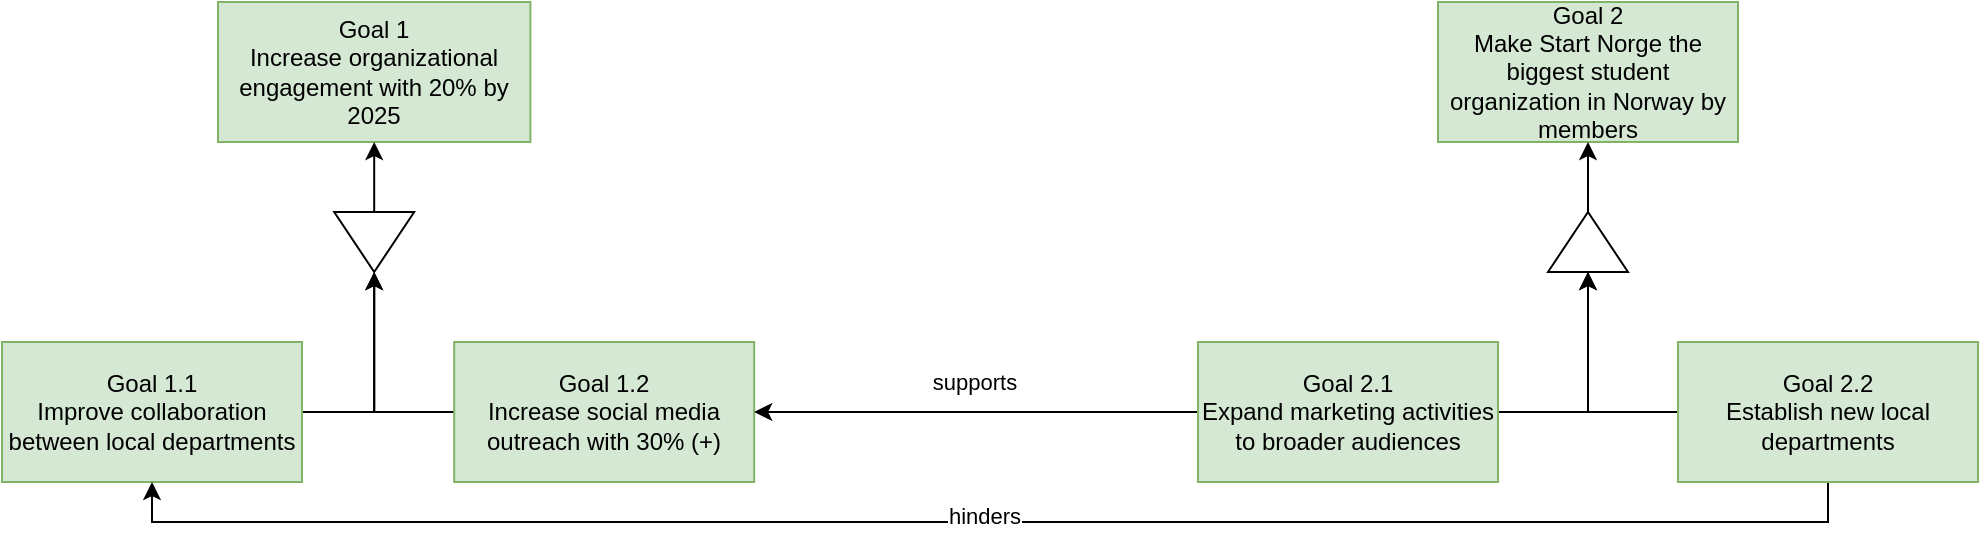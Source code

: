 <mxfile version="25.0.3" pages="14">
  <diagram id="35nasw9TemPxgQ9xhalj" name="main_goals_of_start_norge">
    <mxGraphModel dx="2501" dy="738" grid="1" gridSize="10" guides="1" tooltips="1" connect="1" arrows="1" fold="1" page="1" pageScale="1" pageWidth="827" pageHeight="1169" math="0" shadow="0">
      <root>
        <mxCell id="0" />
        <mxCell id="1" parent="0" />
        <mxCell id="2xQ8B88wWNP7v1U8bPl6-2" style="edgeStyle=orthogonalEdgeStyle;rounded=0;orthogonalLoop=1;jettySize=auto;html=1;entryX=1;entryY=0.5;entryDx=0;entryDy=0;" parent="1" source="2xQ8B88wWNP7v1U8bPl6-3" target="2xQ8B88wWNP7v1U8bPl6-9" edge="1">
          <mxGeometry relative="1" as="geometry" />
        </mxCell>
        <mxCell id="2xQ8B88wWNP7v1U8bPl6-3" value="Goal 1.1&lt;div&gt;Improve collaboration between local departments&lt;/div&gt;" style="rounded=0;whiteSpace=wrap;html=1;fillColor=#d5e8d4;strokeColor=#82b366;" parent="1" vertex="1">
          <mxGeometry x="-230" y="300" width="150" height="70" as="geometry" />
        </mxCell>
        <mxCell id="2xQ8B88wWNP7v1U8bPl6-4" style="edgeStyle=orthogonalEdgeStyle;rounded=0;orthogonalLoop=1;jettySize=auto;html=1;entryX=1;entryY=0.5;entryDx=0;entryDy=0;" parent="1" source="2xQ8B88wWNP7v1U8bPl6-5" target="2xQ8B88wWNP7v1U8bPl6-9" edge="1">
          <mxGeometry relative="1" as="geometry" />
        </mxCell>
        <mxCell id="2xQ8B88wWNP7v1U8bPl6-5" value="&lt;div&gt;Goal 1.2&lt;/div&gt;&lt;div&gt;Increase social media outreach with 30% (+)&lt;/div&gt;" style="rounded=0;whiteSpace=wrap;html=1;fillColor=#d5e8d4;strokeColor=#82b366;" parent="1" vertex="1">
          <mxGeometry x="-3.9" y="300" width="150" height="70" as="geometry" />
        </mxCell>
        <mxCell id="2xQ8B88wWNP7v1U8bPl6-6" value="Goal 2&lt;div&gt;Make Start Norge the biggest student organization in Norway by members&lt;/div&gt;" style="rounded=0;whiteSpace=wrap;html=1;fillColor=#d5e8d4;strokeColor=#82b366;" parent="1" vertex="1">
          <mxGeometry x="488" y="130" width="150" height="70" as="geometry" />
        </mxCell>
        <mxCell id="2xQ8B88wWNP7v1U8bPl6-7" value="&lt;div&gt;Goal 1&lt;/div&gt;Increase organizational engagement with 20% by 2025" style="whiteSpace=wrap;html=1;fillColor=#d5e8d4;strokeColor=#82b366;" parent="1" vertex="1">
          <mxGeometry x="-122" y="130" width="156.2" height="70" as="geometry" />
        </mxCell>
        <mxCell id="2xQ8B88wWNP7v1U8bPl6-8" style="edgeStyle=orthogonalEdgeStyle;rounded=0;orthogonalLoop=1;jettySize=auto;html=1;" parent="1" source="2xQ8B88wWNP7v1U8bPl6-9" target="2xQ8B88wWNP7v1U8bPl6-7" edge="1">
          <mxGeometry relative="1" as="geometry" />
        </mxCell>
        <mxCell id="2xQ8B88wWNP7v1U8bPl6-9" value="" style="triangle;whiteSpace=wrap;html=1;rotation=90;" parent="1" vertex="1">
          <mxGeometry x="-58.9" y="230" width="30" height="40" as="geometry" />
        </mxCell>
        <mxCell id="2xQ8B88wWNP7v1U8bPl6-10" style="edgeStyle=orthogonalEdgeStyle;rounded=0;orthogonalLoop=1;jettySize=auto;html=1;entryX=0;entryY=0.5;entryDx=0;entryDy=0;" parent="1" source="2xQ8B88wWNP7v1U8bPl6-13" target="2xQ8B88wWNP7v1U8bPl6-15" edge="1">
          <mxGeometry relative="1" as="geometry" />
        </mxCell>
        <mxCell id="2xQ8B88wWNP7v1U8bPl6-11" style="edgeStyle=orthogonalEdgeStyle;rounded=0;orthogonalLoop=1;jettySize=auto;html=1;entryX=1;entryY=0.5;entryDx=0;entryDy=0;" parent="1" source="2xQ8B88wWNP7v1U8bPl6-13" target="2xQ8B88wWNP7v1U8bPl6-5" edge="1">
          <mxGeometry relative="1" as="geometry" />
        </mxCell>
        <mxCell id="2xQ8B88wWNP7v1U8bPl6-12" value="supports" style="edgeLabel;html=1;align=center;verticalAlign=middle;resizable=0;points=[];" parent="2xQ8B88wWNP7v1U8bPl6-11" vertex="1" connectable="0">
          <mxGeometry x="-0.052" y="-2" relative="1" as="geometry">
            <mxPoint x="-7" y="-13" as="offset" />
          </mxGeometry>
        </mxCell>
        <mxCell id="2xQ8B88wWNP7v1U8bPl6-13" value="&lt;div&gt;Goal 2.1&lt;/div&gt;&lt;div&gt;Expand marketing activities to broader audiences&lt;/div&gt;" style="rounded=0;whiteSpace=wrap;html=1;fillColor=#d5e8d4;strokeColor=#82b366;" parent="1" vertex="1">
          <mxGeometry x="368.0" y="300" width="150" height="70" as="geometry" />
        </mxCell>
        <mxCell id="2xQ8B88wWNP7v1U8bPl6-14" style="edgeStyle=orthogonalEdgeStyle;rounded=0;orthogonalLoop=1;jettySize=auto;html=1;" parent="1" source="2xQ8B88wWNP7v1U8bPl6-15" target="2xQ8B88wWNP7v1U8bPl6-6" edge="1">
          <mxGeometry relative="1" as="geometry" />
        </mxCell>
        <mxCell id="2xQ8B88wWNP7v1U8bPl6-15" value="" style="triangle;whiteSpace=wrap;html=1;rotation=-90;" parent="1" vertex="1">
          <mxGeometry x="548" y="230" width="30" height="40" as="geometry" />
        </mxCell>
        <mxCell id="2xQ8B88wWNP7v1U8bPl6-16" style="edgeStyle=orthogonalEdgeStyle;rounded=0;orthogonalLoop=1;jettySize=auto;html=1;entryX=0;entryY=0.5;entryDx=0;entryDy=0;" parent="1" source="2xQ8B88wWNP7v1U8bPl6-19" target="2xQ8B88wWNP7v1U8bPl6-15" edge="1">
          <mxGeometry relative="1" as="geometry" />
        </mxCell>
        <mxCell id="2xQ8B88wWNP7v1U8bPl6-17" style="edgeStyle=orthogonalEdgeStyle;rounded=0;orthogonalLoop=1;jettySize=auto;html=1;entryX=0.5;entryY=1;entryDx=0;entryDy=0;" parent="1" source="2xQ8B88wWNP7v1U8bPl6-19" target="2xQ8B88wWNP7v1U8bPl6-3" edge="1">
          <mxGeometry relative="1" as="geometry">
            <Array as="points">
              <mxPoint x="683" y="390" />
              <mxPoint x="-155" y="390" />
            </Array>
          </mxGeometry>
        </mxCell>
        <mxCell id="2xQ8B88wWNP7v1U8bPl6-18" value="hinders" style="edgeLabel;html=1;align=center;verticalAlign=middle;resizable=0;points=[];" parent="2xQ8B88wWNP7v1U8bPl6-17" vertex="1" connectable="0">
          <mxGeometry x="0.008" y="-3" relative="1" as="geometry">
            <mxPoint as="offset" />
          </mxGeometry>
        </mxCell>
        <mxCell id="2xQ8B88wWNP7v1U8bPl6-19" value="&lt;div&gt;Goal 2.2&lt;/div&gt;&lt;div&gt;Establish new local departments&lt;br&gt;&lt;/div&gt;" style="rounded=0;whiteSpace=wrap;html=1;fillColor=#d5e8d4;strokeColor=#82b366;" parent="1" vertex="1">
          <mxGeometry x="608" y="300" width="150" height="70" as="geometry" />
        </mxCell>
      </root>
    </mxGraphModel>
  </diagram>
  <diagram id="xmJmrCy2XB9RTajFcAZD" name="decomposition of goal 1.2">
    <mxGraphModel dx="2514" dy="868" grid="1" gridSize="10" guides="1" tooltips="1" connect="1" arrows="1" fold="1" page="1" pageScale="1" pageWidth="827" pageHeight="1169" math="0" shadow="0">
      <root>
        <mxCell id="0" />
        <mxCell id="1" parent="0" />
        <mxCell id="7awJlza_GkFk8CtmwxRj-77" style="edgeStyle=orthogonalEdgeStyle;rounded=0;orthogonalLoop=1;jettySize=auto;html=1;entryX=1;entryY=0.5;entryDx=0;entryDy=0;exitX=0.5;exitY=0;exitDx=0;exitDy=0;" parent="1" source="oeQ9bg0OW3IuaNbdKM1l-11" target="oeQ9bg0OW3IuaNbdKM1l-34" edge="1">
          <mxGeometry relative="1" as="geometry">
            <Array as="points">
              <mxPoint x="29" y="544" />
              <mxPoint x="-71" y="544" />
            </Array>
          </mxGeometry>
        </mxCell>
        <mxCell id="oeQ9bg0OW3IuaNbdKM1l-11" value="Goal 2.1.2&lt;div&gt;Leverage cross-platform posting&lt;/div&gt;" style="rounded=0;whiteSpace=wrap;html=1;fillColor=#d5e8d4;strokeColor=#82b366;" parent="1" vertex="1">
          <mxGeometry x="-46.4" y="569" width="150" height="70" as="geometry" />
        </mxCell>
        <mxCell id="7awJlza_GkFk8CtmwxRj-53" style="edgeStyle=orthogonalEdgeStyle;rounded=0;orthogonalLoop=1;jettySize=auto;html=1;entryX=1;entryY=0.5;entryDx=0;entryDy=0;" parent="1" source="oeQ9bg0OW3IuaNbdKM1l-13" target="7awJlza_GkFk8CtmwxRj-50" edge="1">
          <mxGeometry relative="1" as="geometry" />
        </mxCell>
        <mxCell id="7awJlza_GkFk8CtmwxRj-54" value="supports" style="edgeLabel;html=1;align=center;verticalAlign=middle;resizable=0;points=[];" parent="7awJlza_GkFk8CtmwxRj-53" vertex="1" connectable="0">
          <mxGeometry x="-0.045" y="2" relative="1" as="geometry">
            <mxPoint as="offset" />
          </mxGeometry>
        </mxCell>
        <mxCell id="7awJlza_GkFk8CtmwxRj-78" style="edgeStyle=orthogonalEdgeStyle;rounded=0;orthogonalLoop=1;jettySize=auto;html=1;entryX=1;entryY=0.5;entryDx=0;entryDy=0;" parent="1" source="oeQ9bg0OW3IuaNbdKM1l-13" target="oeQ9bg0OW3IuaNbdKM1l-34" edge="1">
          <mxGeometry relative="1" as="geometry">
            <Array as="points">
              <mxPoint x="-171" y="544" />
              <mxPoint x="-71" y="544" />
            </Array>
          </mxGeometry>
        </mxCell>
        <mxCell id="oeQ9bg0OW3IuaNbdKM1l-13" value="Goal: 2.1.1&lt;div&gt;Run social media ad campaigns&lt;/div&gt;" style="rounded=0;whiteSpace=wrap;html=1;fillColor=#d5e8d4;strokeColor=#82b366;" parent="1" vertex="1">
          <mxGeometry x="-246.4" y="569" width="150" height="70" as="geometry" />
        </mxCell>
        <mxCell id="oeQ9bg0OW3IuaNbdKM1l-27" value="" style="edgeStyle=orthogonalEdgeStyle;rounded=0;orthogonalLoop=1;jettySize=auto;html=1;entryX=0;entryY=1;entryDx=0;entryDy=0;exitX=0.5;exitY=0;exitDx=0;exitDy=0;" parent="1" source="oeQ9bg0OW3IuaNbdKM1l-29" target="oeQ9bg0OW3IuaNbdKM1l-13" edge="1">
          <mxGeometry relative="1" as="geometry" />
        </mxCell>
        <mxCell id="oeQ9bg0OW3IuaNbdKM1l-28" value="hinders" style="edgeLabel;html=1;align=center;verticalAlign=middle;resizable=0;points=[];" parent="oeQ9bg0OW3IuaNbdKM1l-27" vertex="1" connectable="0">
          <mxGeometry x="-0.34" y="-3" relative="1" as="geometry">
            <mxPoint x="-2" y="15" as="offset" />
          </mxGeometry>
        </mxCell>
        <mxCell id="oeQ9bg0OW3IuaNbdKM1l-29" value="Weakness 1&lt;div&gt;High cost of social media campaigns&lt;/div&gt;" style="rounded=0;whiteSpace=wrap;html=1;fillColor=#f0a30a;strokeColor=#BD7000;fontColor=#000000;" parent="1" vertex="1">
          <mxGeometry x="-307" y="743" width="120" height="60" as="geometry" />
        </mxCell>
        <mxCell id="7awJlza_GkFk8CtmwxRj-46" style="edgeStyle=orthogonalEdgeStyle;rounded=0;orthogonalLoop=1;jettySize=auto;html=1;" parent="1" source="oeQ9bg0OW3IuaNbdKM1l-34" target="7awJlza_GkFk8CtmwxRj-32" edge="1">
          <mxGeometry relative="1" as="geometry" />
        </mxCell>
        <mxCell id="oeQ9bg0OW3IuaNbdKM1l-34" value="" style="triangle;whiteSpace=wrap;html=1;rotation=90;" parent="1" vertex="1">
          <mxGeometry x="-86.4" y="484" width="30" height="40" as="geometry" />
        </mxCell>
        <mxCell id="oeQ9bg0OW3IuaNbdKM1l-35" value="Opportunity 1&lt;div&gt;Access to free tools for content creation&lt;br&gt;&lt;/div&gt;" style="rounded=0;whiteSpace=wrap;html=1;fillColor=#60a917;fontColor=#ffffff;strokeColor=#2D7600;" parent="1" vertex="1">
          <mxGeometry x="-157.0" y="743" width="120" height="60" as="geometry" />
        </mxCell>
        <mxCell id="oeQ9bg0OW3IuaNbdKM1l-36" style="edgeStyle=orthogonalEdgeStyle;rounded=0;orthogonalLoop=1;jettySize=auto;html=1;entryX=1;entryY=1;entryDx=0;entryDy=0;" parent="1" source="oeQ9bg0OW3IuaNbdKM1l-35" target="oeQ9bg0OW3IuaNbdKM1l-13" edge="1">
          <mxGeometry relative="1" as="geometry" />
        </mxCell>
        <mxCell id="oeQ9bg0OW3IuaNbdKM1l-37" value="supports" style="edgeLabel;html=1;align=center;verticalAlign=middle;resizable=0;points=[];" parent="oeQ9bg0OW3IuaNbdKM1l-36" vertex="1" connectable="0">
          <mxGeometry x="-0.379" relative="1" as="geometry">
            <mxPoint y="16" as="offset" />
          </mxGeometry>
        </mxCell>
        <mxCell id="oeQ9bg0OW3IuaNbdKM1l-38" style="edgeStyle=orthogonalEdgeStyle;rounded=0;orthogonalLoop=1;jettySize=auto;html=1;entryX=0.5;entryY=1;entryDx=0;entryDy=0;" parent="1" source="oeQ9bg0OW3IuaNbdKM1l-40" target="oeQ9bg0OW3IuaNbdKM1l-11" edge="1">
          <mxGeometry relative="1" as="geometry">
            <mxPoint x="113" y="594" as="targetPoint" />
          </mxGeometry>
        </mxCell>
        <mxCell id="oeQ9bg0OW3IuaNbdKM1l-39" value="supports" style="edgeLabel;html=1;align=center;verticalAlign=middle;resizable=0;points=[];" parent="oeQ9bg0OW3IuaNbdKM1l-38" vertex="1" connectable="0">
          <mxGeometry x="-0.555" y="-1" relative="1" as="geometry">
            <mxPoint x="-1" y="5" as="offset" />
          </mxGeometry>
        </mxCell>
        <mxCell id="7awJlza_GkFk8CtmwxRj-94" style="edgeStyle=orthogonalEdgeStyle;rounded=0;orthogonalLoop=1;jettySize=auto;html=1;entryX=0.5;entryY=1;entryDx=0;entryDy=0;" parent="1" source="oeQ9bg0OW3IuaNbdKM1l-40" target="7awJlza_GkFk8CtmwxRj-64" edge="1">
          <mxGeometry relative="1" as="geometry" />
        </mxCell>
        <mxCell id="7awJlza_GkFk8CtmwxRj-95" value="supports" style="edgeLabel;html=1;align=center;verticalAlign=middle;resizable=0;points=[];" parent="7awJlza_GkFk8CtmwxRj-94" vertex="1" connectable="0">
          <mxGeometry x="0.176" y="-3" relative="1" as="geometry">
            <mxPoint x="24" y="-3" as="offset" />
          </mxGeometry>
        </mxCell>
        <mxCell id="oeQ9bg0OW3IuaNbdKM1l-40" value="Opportunity 2&lt;div&gt;Reduce steps in promoting&lt;br&gt;&lt;/div&gt;" style="rounded=0;whiteSpace=wrap;html=1;fillColor=#60a917;fontColor=#ffffff;strokeColor=#2D7600;" parent="1" vertex="1">
          <mxGeometry x="-31.4" y="743" width="120" height="60" as="geometry" />
        </mxCell>
        <mxCell id="7awJlza_GkFk8CtmwxRj-24" value="&lt;div&gt;Goal 1.2&lt;/div&gt;&lt;div&gt;Increase social media outreach with 30% (+)&lt;/div&gt;" style="rounded=0;whiteSpace=wrap;html=1;fillColor=#d5e8d4;strokeColor=#82b366;" parent="1" vertex="1">
          <mxGeometry x="-147.0" y="164" width="150" height="70" as="geometry" />
        </mxCell>
        <mxCell id="7awJlza_GkFk8CtmwxRj-47" style="edgeStyle=orthogonalEdgeStyle;rounded=0;orthogonalLoop=1;jettySize=auto;html=1;entryX=1;entryY=0.5;entryDx=0;entryDy=0;" parent="1" source="7awJlza_GkFk8CtmwxRj-32" target="7awJlza_GkFk8CtmwxRj-37" edge="1">
          <mxGeometry relative="1" as="geometry" />
        </mxCell>
        <mxCell id="7awJlza_GkFk8CtmwxRj-70" style="edgeStyle=orthogonalEdgeStyle;rounded=0;orthogonalLoop=1;jettySize=auto;html=1;entryX=1;entryY=0.5;entryDx=0;entryDy=0;" parent="1" source="7awJlza_GkFk8CtmwxRj-32" target="7awJlza_GkFk8CtmwxRj-40" edge="1">
          <mxGeometry relative="1" as="geometry" />
        </mxCell>
        <mxCell id="7awJlza_GkFk8CtmwxRj-71" value="hinders" style="edgeLabel;html=1;align=center;verticalAlign=middle;resizable=0;points=[];" parent="7awJlza_GkFk8CtmwxRj-70" vertex="1" connectable="0">
          <mxGeometry x="-0.105" y="-1" relative="1" as="geometry">
            <mxPoint as="offset" />
          </mxGeometry>
        </mxCell>
        <mxCell id="7awJlza_GkFk8CtmwxRj-32" value="&lt;div&gt;Goal 2.1&lt;/div&gt;&lt;div&gt;Expand marketing activities to a broader audience&lt;/div&gt;" style="rounded=0;whiteSpace=wrap;html=1;fillColor=#d5e8d4;strokeColor=#82b366;" parent="1" vertex="1">
          <mxGeometry x="-146.4" y="394" width="150" height="70" as="geometry" />
        </mxCell>
        <mxCell id="7awJlza_GkFk8CtmwxRj-39" style="edgeStyle=orthogonalEdgeStyle;rounded=0;orthogonalLoop=1;jettySize=auto;html=1;" parent="1" source="7awJlza_GkFk8CtmwxRj-37" target="7awJlza_GkFk8CtmwxRj-24" edge="1">
          <mxGeometry relative="1" as="geometry" />
        </mxCell>
        <mxCell id="7awJlza_GkFk8CtmwxRj-37" value="" style="triangle;whiteSpace=wrap;html=1;rotation=90;" parent="1" vertex="1">
          <mxGeometry x="-87.0" y="284" width="30" height="40" as="geometry" />
        </mxCell>
        <mxCell id="7awJlza_GkFk8CtmwxRj-72" style="edgeStyle=orthogonalEdgeStyle;rounded=0;orthogonalLoop=1;jettySize=auto;html=1;entryX=1;entryY=0.5;entryDx=0;entryDy=0;" parent="1" source="7awJlza_GkFk8CtmwxRj-40" target="7awJlza_GkFk8CtmwxRj-37" edge="1">
          <mxGeometry relative="1" as="geometry">
            <Array as="points">
              <mxPoint x="-405" y="374" />
              <mxPoint x="-72" y="374" />
            </Array>
          </mxGeometry>
        </mxCell>
        <mxCell id="7awJlza_GkFk8CtmwxRj-40" value="&lt;div&gt;Goal 3&lt;/div&gt;&lt;div&gt;Improve content quality&lt;/div&gt;" style="rounded=0;whiteSpace=wrap;html=1;fillColor=#d5e8d4;strokeColor=#82b366;" parent="1" vertex="1">
          <mxGeometry x="-480" y="394" width="150" height="70" as="geometry" />
        </mxCell>
        <mxCell id="7awJlza_GkFk8CtmwxRj-48" style="edgeStyle=orthogonalEdgeStyle;rounded=0;orthogonalLoop=1;jettySize=auto;html=1;entryX=1;entryY=0.5;entryDx=0;entryDy=0;" parent="1" source="7awJlza_GkFk8CtmwxRj-41" target="7awJlza_GkFk8CtmwxRj-32" edge="1">
          <mxGeometry relative="1" as="geometry" />
        </mxCell>
        <mxCell id="7awJlza_GkFk8CtmwxRj-49" value="supports" style="edgeLabel;html=1;align=center;verticalAlign=middle;resizable=0;points=[];" parent="7awJlza_GkFk8CtmwxRj-48" vertex="1" connectable="0">
          <mxGeometry x="-0.033" y="-3" relative="1" as="geometry">
            <mxPoint as="offset" />
          </mxGeometry>
        </mxCell>
        <mxCell id="7awJlza_GkFk8CtmwxRj-75" style="edgeStyle=orthogonalEdgeStyle;rounded=0;orthogonalLoop=1;jettySize=auto;html=1;entryX=1;entryY=0.5;entryDx=0;entryDy=0;" parent="1" source="7awJlza_GkFk8CtmwxRj-41" target="7awJlza_GkFk8CtmwxRj-37" edge="1">
          <mxGeometry relative="1" as="geometry">
            <Array as="points">
              <mxPoint x="357" y="374" />
              <mxPoint x="-72" y="374" />
            </Array>
          </mxGeometry>
        </mxCell>
        <mxCell id="7awJlza_GkFk8CtmwxRj-41" value="&lt;div&gt;Goal 4&lt;/div&gt;&lt;div&gt;Increase participation in events and initiatives&lt;/div&gt;" style="rounded=0;whiteSpace=wrap;html=1;fillColor=#d5e8d4;strokeColor=#82b366;" parent="1" vertex="1">
          <mxGeometry x="282.41" y="394" width="150" height="70" as="geometry" />
        </mxCell>
        <mxCell id="7awJlza_GkFk8CtmwxRj-51" style="edgeStyle=orthogonalEdgeStyle;rounded=0;orthogonalLoop=1;jettySize=auto;html=1;entryX=0.5;entryY=1;entryDx=0;entryDy=0;" parent="1" source="7awJlza_GkFk8CtmwxRj-50" target="7awJlza_GkFk8CtmwxRj-40" edge="1">
          <mxGeometry relative="1" as="geometry" />
        </mxCell>
        <mxCell id="7awJlza_GkFk8CtmwxRj-52" value="supports" style="edgeLabel;html=1;align=center;verticalAlign=middle;resizable=0;points=[];" parent="7awJlza_GkFk8CtmwxRj-51" vertex="1" connectable="0">
          <mxGeometry x="0.162" y="2" relative="1" as="geometry">
            <mxPoint x="1" as="offset" />
          </mxGeometry>
        </mxCell>
        <mxCell id="7awJlza_GkFk8CtmwxRj-50" value="&lt;div&gt;Goal 3.1&lt;/div&gt;&lt;div&gt;Create engaging content&lt;/div&gt;" style="rounded=0;whiteSpace=wrap;html=1;fillColor=#d5e8d4;strokeColor=#82b366;" parent="1" vertex="1">
          <mxGeometry x="-480" y="569" width="150" height="70" as="geometry" />
        </mxCell>
        <mxCell id="7awJlza_GkFk8CtmwxRj-86" style="edgeStyle=orthogonalEdgeStyle;rounded=0;orthogonalLoop=1;jettySize=auto;html=1;entryX=0.5;entryY=1;entryDx=0;entryDy=0;" parent="1" source="7awJlza_GkFk8CtmwxRj-56" target="7awJlza_GkFk8CtmwxRj-50" edge="1">
          <mxGeometry relative="1" as="geometry" />
        </mxCell>
        <mxCell id="7awJlza_GkFk8CtmwxRj-87" value="hinders" style="edgeLabel;html=1;align=center;verticalAlign=middle;resizable=0;points=[];" parent="7awJlza_GkFk8CtmwxRj-86" vertex="1" connectable="0">
          <mxGeometry x="-0.14" y="-2" relative="1" as="geometry">
            <mxPoint x="-2" y="28" as="offset" />
          </mxGeometry>
        </mxCell>
        <mxCell id="7awJlza_GkFk8CtmwxRj-56" value="&lt;div&gt;Constraint 2&lt;/div&gt;&lt;div&gt;Time limitations for volunteers&lt;/div&gt;" style="rounded=0;whiteSpace=wrap;html=1;fillColor=#FFFFFF;strokeColor=#FFD966;" parent="1" vertex="1">
          <mxGeometry x="-480" y="738" width="150" height="70" as="geometry" />
        </mxCell>
        <mxCell id="7awJlza_GkFk8CtmwxRj-88" style="edgeStyle=orthogonalEdgeStyle;rounded=0;orthogonalLoop=1;jettySize=auto;html=1;entryX=1;entryY=0.5;entryDx=0;entryDy=0;" parent="1" source="7awJlza_GkFk8CtmwxRj-57" target="7awJlza_GkFk8CtmwxRj-41" edge="1">
          <mxGeometry relative="1" as="geometry" />
        </mxCell>
        <mxCell id="7awJlza_GkFk8CtmwxRj-89" value="hinders" style="edgeLabel;html=1;align=center;verticalAlign=middle;resizable=0;points=[];" parent="7awJlza_GkFk8CtmwxRj-88" vertex="1" connectable="0">
          <mxGeometry x="0.158" y="2" relative="1" as="geometry">
            <mxPoint x="4" y="-2" as="offset" />
          </mxGeometry>
        </mxCell>
        <mxCell id="7awJlza_GkFk8CtmwxRj-57" value="&lt;div&gt;Constraint 1&lt;/div&gt;&lt;div&gt;Limited budget&lt;/div&gt;" style="rounded=0;whiteSpace=wrap;html=1;strokeColor=#FFD966;" parent="1" vertex="1">
          <mxGeometry x="513" y="394" width="150" height="70" as="geometry" />
        </mxCell>
        <mxCell id="7awJlza_GkFk8CtmwxRj-85" style="edgeStyle=orthogonalEdgeStyle;rounded=0;orthogonalLoop=1;jettySize=auto;html=1;entryX=0;entryY=0.5;entryDx=0;entryDy=0;" parent="1" source="7awJlza_GkFk8CtmwxRj-58" target="7awJlza_GkFk8CtmwxRj-60" edge="1">
          <mxGeometry relative="1" as="geometry">
            <Array as="points">
              <mxPoint x="217.41" y="544" />
              <mxPoint x="357.41" y="544" />
            </Array>
          </mxGeometry>
        </mxCell>
        <mxCell id="7awJlza_GkFk8CtmwxRj-58" value="Goal 5&lt;div&gt;Optimize internal operations&lt;/div&gt;" style="rounded=0;whiteSpace=wrap;html=1;fillColor=#d5e8d4;strokeColor=#82b366;" parent="1" vertex="1">
          <mxGeometry x="142.41" y="569" width="150" height="70" as="geometry" />
        </mxCell>
        <mxCell id="7awJlza_GkFk8CtmwxRj-84" style="edgeStyle=orthogonalEdgeStyle;rounded=0;orthogonalLoop=1;jettySize=auto;html=1;entryX=0;entryY=0.5;entryDx=0;entryDy=0;" parent="1" source="7awJlza_GkFk8CtmwxRj-59" target="7awJlza_GkFk8CtmwxRj-60" edge="1">
          <mxGeometry relative="1" as="geometry" />
        </mxCell>
        <mxCell id="7awJlza_GkFk8CtmwxRj-59" value="Goal 6&lt;div&gt;Secure funding for marketing initiatives&lt;/div&gt;" style="rounded=0;whiteSpace=wrap;html=1;fillColor=#d5e8d4;strokeColor=#82b366;" parent="1" vertex="1">
          <mxGeometry x="372.41" y="569" width="150" height="70" as="geometry" />
        </mxCell>
        <mxCell id="7awJlza_GkFk8CtmwxRj-83" style="edgeStyle=orthogonalEdgeStyle;rounded=0;orthogonalLoop=1;jettySize=auto;html=1;entryX=0.5;entryY=1;entryDx=0;entryDy=0;" parent="1" source="7awJlza_GkFk8CtmwxRj-60" target="7awJlza_GkFk8CtmwxRj-41" edge="1">
          <mxGeometry relative="1" as="geometry" />
        </mxCell>
        <mxCell id="7awJlza_GkFk8CtmwxRj-60" value="" style="triangle;whiteSpace=wrap;html=1;rotation=-90;" parent="1" vertex="1">
          <mxGeometry x="342.41" y="484" width="30" height="40" as="geometry" />
        </mxCell>
        <mxCell id="7awJlza_GkFk8CtmwxRj-68" style="edgeStyle=orthogonalEdgeStyle;rounded=0;orthogonalLoop=1;jettySize=auto;html=1;entryX=0;entryY=0.5;entryDx=0;entryDy=0;exitX=0.5;exitY=0;exitDx=0;exitDy=0;" parent="1" source="7awJlza_GkFk8CtmwxRj-64" target="7awJlza_GkFk8CtmwxRj-66" edge="1">
          <mxGeometry relative="1" as="geometry">
            <mxPoint x="152.41" y="914.353" as="sourcePoint" />
          </mxGeometry>
        </mxCell>
        <mxCell id="7awJlza_GkFk8CtmwxRj-64" value="Goal 5.1&lt;div&gt;Streamline administrative tasks through automation&lt;/div&gt;" style="rounded=0;whiteSpace=wrap;html=1;fillColor=#d5e8d4;strokeColor=#82b366;" parent="1" vertex="1">
          <mxGeometry x="53.0" y="834" width="150" height="70" as="geometry" />
        </mxCell>
        <mxCell id="7awJlza_GkFk8CtmwxRj-69" style="edgeStyle=orthogonalEdgeStyle;rounded=0;orthogonalLoop=1;jettySize=auto;html=1;entryX=0;entryY=0.5;entryDx=0;entryDy=0;exitX=0.5;exitY=0;exitDx=0;exitDy=0;" parent="1" source="7awJlza_GkFk8CtmwxRj-65" target="7awJlza_GkFk8CtmwxRj-66" edge="1">
          <mxGeometry relative="1" as="geometry" />
        </mxCell>
        <mxCell id="7awJlza_GkFk8CtmwxRj-65" value="Goal 5.2&lt;div&gt;Improve internal communication between local departments&lt;/div&gt;" style="rounded=0;whiteSpace=wrap;html=1;fillColor=#d5e8d4;strokeColor=#82b366;" parent="1" vertex="1">
          <mxGeometry x="232.41" y="834" width="150" height="70" as="geometry" />
        </mxCell>
        <mxCell id="7awJlza_GkFk8CtmwxRj-67" style="edgeStyle=orthogonalEdgeStyle;rounded=0;orthogonalLoop=1;jettySize=auto;html=1;" parent="1" source="7awJlza_GkFk8CtmwxRj-66" target="7awJlza_GkFk8CtmwxRj-58" edge="1">
          <mxGeometry relative="1" as="geometry" />
        </mxCell>
        <mxCell id="7awJlza_GkFk8CtmwxRj-66" value="" style="triangle;whiteSpace=wrap;html=1;rotation=-90;" parent="1" vertex="1">
          <mxGeometry x="202.41" y="674" width="30" height="40" as="geometry" />
        </mxCell>
        <mxCell id="7awJlza_GkFk8CtmwxRj-91" style="edgeStyle=orthogonalEdgeStyle;rounded=0;orthogonalLoop=1;jettySize=auto;html=1;entryX=0.5;entryY=1;entryDx=0;entryDy=0;" parent="1" source="7awJlza_GkFk8CtmwxRj-90" target="7awJlza_GkFk8CtmwxRj-59" edge="1">
          <mxGeometry relative="1" as="geometry" />
        </mxCell>
        <mxCell id="ifKXirRbQ_hobCsKmx5C-1" value="hinders" style="edgeLabel;html=1;align=center;verticalAlign=middle;resizable=0;points=[];" parent="7awJlza_GkFk8CtmwxRj-91" vertex="1" connectable="0">
          <mxGeometry x="0.024" y="1" relative="1" as="geometry">
            <mxPoint y="1" as="offset" />
          </mxGeometry>
        </mxCell>
        <mxCell id="7awJlza_GkFk8CtmwxRj-90" value="Weakness 2&lt;div&gt;Funding tend to be restricted&lt;/div&gt;" style="rounded=0;whiteSpace=wrap;html=1;fillColor=#f0a30a;strokeColor=#BD7000;fontColor=#000000;" parent="1" vertex="1">
          <mxGeometry x="387.41" y="694" width="120" height="60" as="geometry" />
        </mxCell>
      </root>
    </mxGraphModel>
  </diagram>
  <diagram id="JqBNAxWUOaoLzTZisxoC" name="concept_model">
    <mxGraphModel dx="3282" dy="967" grid="1" gridSize="10" guides="1" tooltips="1" connect="1" arrows="1" fold="1" page="1" pageScale="1" pageWidth="827" pageHeight="1169" math="0" shadow="0">
      <root>
        <mxCell id="0" />
        <mxCell id="1" parent="0" />
        <mxCell id="dMfr44jXjTD8Vd8jQGIQ-7" value="&lt;div&gt;Concept 1&lt;/div&gt;Social media platforms" style="strokeWidth=2;html=1;shape=mxgraph.flowchart.terminator;whiteSpace=wrap;fillColor=#ffff88;strokeColor=#36393d;" parent="1" vertex="1">
          <mxGeometry x="100" y="160" width="140" height="60" as="geometry" />
        </mxCell>
        <mxCell id="dMfr44jXjTD8Vd8jQGIQ-8" value="&lt;div&gt;Concept 2&lt;/div&gt;Engagement metrics" style="strokeWidth=2;html=1;shape=mxgraph.flowchart.terminator;whiteSpace=wrap;fillColor=#ffff88;strokeColor=#36393d;" parent="1" vertex="1">
          <mxGeometry x="100" y="330" width="140" height="60" as="geometry" />
        </mxCell>
        <mxCell id="dMfr44jXjTD8Vd8jQGIQ-9" value="&lt;div&gt;Concept 3&lt;/div&gt;&lt;div&gt;&lt;span style=&quot;background-color: initial;&quot;&gt;Digital campaigns&lt;/span&gt;&lt;/div&gt;" style="strokeWidth=2;html=1;shape=mxgraph.flowchart.terminator;whiteSpace=wrap;fillColor=#ffff88;strokeColor=#36393d;" parent="1" vertex="1">
          <mxGeometry x="339.65" y="160" width="140" height="60" as="geometry" />
        </mxCell>
        <mxCell id="dMfr44jXjTD8Vd8jQGIQ-10" value="&lt;div&gt;Concept 4&lt;/div&gt;Content creation" style="strokeWidth=2;html=1;shape=mxgraph.flowchart.terminator;whiteSpace=wrap;fillColor=#ffff88;strokeColor=#36393d;" parent="1" vertex="1">
          <mxGeometry x="210" y="715" width="140" height="60" as="geometry" />
        </mxCell>
        <mxCell id="dMfr44jXjTD8Vd8jQGIQ-11" value="&lt;div&gt;Concept 5&lt;/div&gt;Content management system" style="strokeWidth=2;html=1;shape=mxgraph.flowchart.terminator;whiteSpace=wrap;fillColor=#ffff88;strokeColor=#36393d;" parent="1" vertex="1">
          <mxGeometry x="580" y="585" width="140" height="60" as="geometry" />
        </mxCell>
        <mxCell id="dMfr44jXjTD8Vd8jQGIQ-12" value="&lt;div&gt;Concept 6&lt;/div&gt;Content approval process" style="strokeWidth=2;html=1;shape=mxgraph.flowchart.terminator;whiteSpace=wrap;fillColor=#ffff88;strokeColor=#36393d;" parent="1" vertex="1">
          <mxGeometry x="210" y="585" width="140" height="60" as="geometry" />
        </mxCell>
        <mxCell id="EEEyk8sURos_T4K2pvAI-57" style="edgeStyle=orthogonalEdgeStyle;rounded=0;orthogonalLoop=1;jettySize=auto;html=1;entryX=1;entryY=1;entryDx=0;entryDy=0;exitX=0;exitY=0.5;exitDx=0;exitDy=0;exitPerimeter=0;" parent="1" source="dMfr44jXjTD8Vd8jQGIQ-13" target="EEEyk8sURos_T4K2pvAI-55" edge="1">
          <mxGeometry relative="1" as="geometry">
            <Array as="points">
              <mxPoint x="-235" y="925" />
              <mxPoint x="-235" y="905" />
            </Array>
          </mxGeometry>
        </mxCell>
        <mxCell id="dMfr44jXjTD8Vd8jQGIQ-13" value="&lt;div&gt;Concept 4.2.2&lt;/div&gt;&lt;div&gt;Local department collaboration&lt;/div&gt;" style="strokeWidth=2;html=1;shape=mxgraph.flowchart.terminator;whiteSpace=wrap;fillColor=#ffff88;strokeColor=#36393d;" parent="1" vertex="1">
          <mxGeometry x="-195" y="895" width="140" height="60" as="geometry" />
        </mxCell>
        <mxCell id="dMfr44jXjTD8Vd8jQGIQ-14" value="&lt;div&gt;Concept 4.2&lt;/div&gt;&lt;div&gt;Volunteer contributions&lt;/div&gt;" style="strokeWidth=2;html=1;shape=mxgraph.flowchart.terminator;whiteSpace=wrap;fillColor=#ffff88;strokeColor=#36393d;" parent="1" vertex="1">
          <mxGeometry x="-520" y="860" width="140" height="60" as="geometry" />
        </mxCell>
        <mxCell id="dMfr44jXjTD8Vd8jQGIQ-15" value="&lt;div&gt;Concept 7&lt;/div&gt;Coordination tools" style="strokeWidth=2;html=1;shape=mxgraph.flowchart.terminator;whiteSpace=wrap;fillColor=#ffff88;strokeColor=#36393d;" parent="1" vertex="1">
          <mxGeometry x="-653.6" y="725" width="140" height="60" as="geometry" />
        </mxCell>
        <mxCell id="dMfr44jXjTD8Vd8jQGIQ-16" value="&lt;div&gt;Concept 8&lt;/div&gt;&lt;div&gt;Social media analytics tools&lt;/div&gt;" style="strokeWidth=2;html=1;shape=mxgraph.flowchart.terminator;whiteSpace=wrap;fillColor=#ffff88;strokeColor=#36393d;" parent="1" vertex="1">
          <mxGeometry x="-150" y="330" width="140" height="60" as="geometry" />
        </mxCell>
        <mxCell id="dMfr44jXjTD8Vd8jQGIQ-17" value="&lt;div&gt;Concept 9&lt;/div&gt;&lt;div&gt;Automation tools&lt;/div&gt;" style="strokeWidth=2;html=1;shape=mxgraph.flowchart.terminator;whiteSpace=wrap;fillColor=#ffff88;strokeColor=#36393d;" parent="1" vertex="1">
          <mxGeometry x="-350" y="420" width="140" height="60" as="geometry" />
        </mxCell>
        <mxCell id="EEEyk8sURos_T4K2pvAI-1" style="edgeStyle=orthogonalEdgeStyle;rounded=0;orthogonalLoop=1;jettySize=auto;html=1;entryX=0.5;entryY=0;entryDx=0;entryDy=0;entryPerimeter=0;startArrow=ERoneToMany;startFill=0;endArrow=ERoneToMany;endFill=0;" parent="1" source="dMfr44jXjTD8Vd8jQGIQ-7" target="dMfr44jXjTD8Vd8jQGIQ-8" edge="1">
          <mxGeometry relative="1" as="geometry" />
        </mxCell>
        <mxCell id="EEEyk8sURos_T4K2pvAI-2" value="feeds data into" style="edgeLabel;html=1;align=center;verticalAlign=middle;resizable=0;points=[];" parent="EEEyk8sURos_T4K2pvAI-1" vertex="1" connectable="0">
          <mxGeometry x="-0.046" y="2" relative="1" as="geometry">
            <mxPoint as="offset" />
          </mxGeometry>
        </mxCell>
        <mxCell id="EEEyk8sURos_T4K2pvAI-3" style="edgeStyle=orthogonalEdgeStyle;rounded=0;orthogonalLoop=1;jettySize=auto;html=1;entryX=1;entryY=0.5;entryDx=0;entryDy=0;entryPerimeter=0;startArrow=ERone;startFill=0;endArrow=ERzeroToOne;endFill=0;" parent="1" source="dMfr44jXjTD8Vd8jQGIQ-8" target="dMfr44jXjTD8Vd8jQGIQ-16" edge="1">
          <mxGeometry relative="1" as="geometry" />
        </mxCell>
        <mxCell id="EEEyk8sURos_T4K2pvAI-4" value="collected by" style="edgeLabel;html=1;align=center;verticalAlign=middle;resizable=0;points=[];" parent="EEEyk8sURos_T4K2pvAI-3" vertex="1" connectable="0">
          <mxGeometry x="0.189" y="2" relative="1" as="geometry">
            <mxPoint x="10" y="-2" as="offset" />
          </mxGeometry>
        </mxCell>
        <mxCell id="EEEyk8sURos_T4K2pvAI-5" style="edgeStyle=orthogonalEdgeStyle;rounded=0;orthogonalLoop=1;jettySize=auto;html=1;entryX=1;entryY=0.5;entryDx=0;entryDy=0;entryPerimeter=0;exitX=0;exitY=0.5;exitDx=0;exitDy=0;exitPerimeter=0;startArrow=ERoneToMany;startFill=0;endArrow=ERoneToMany;endFill=0;" parent="1" source="dMfr44jXjTD8Vd8jQGIQ-9" target="dMfr44jXjTD8Vd8jQGIQ-7" edge="1">
          <mxGeometry relative="1" as="geometry" />
        </mxCell>
        <mxCell id="EEEyk8sURos_T4K2pvAI-6" value="run on" style="edgeLabel;html=1;align=center;verticalAlign=middle;resizable=0;points=[];" parent="EEEyk8sURos_T4K2pvAI-5" vertex="1" connectable="0">
          <mxGeometry x="-0.642" y="1" relative="1" as="geometry">
            <mxPoint x="-32" y="-1" as="offset" />
          </mxGeometry>
        </mxCell>
        <mxCell id="EEEyk8sURos_T4K2pvAI-8" style="rounded=0;orthogonalLoop=1;jettySize=auto;html=1;entryX=0.11;entryY=0.89;entryDx=0;entryDy=0;entryPerimeter=0;startArrow=ERone;startFill=0;endArrow=ERzeroToOne;endFill=0;exitX=1;exitY=0.5;exitDx=0;exitDy=0;exitPerimeter=0;jumpStyle=none;" parent="1" source="dMfr44jXjTD8Vd8jQGIQ-10" target="dMfr44jXjTD8Vd8jQGIQ-11" edge="1">
          <mxGeometry relative="1" as="geometry" />
        </mxCell>
        <mxCell id="EEEyk8sURos_T4K2pvAI-9" value="managed by" style="edgeLabel;html=1;align=center;verticalAlign=middle;resizable=0;points=[];" parent="EEEyk8sURos_T4K2pvAI-8" vertex="1" connectable="0">
          <mxGeometry x="-0.142" relative="1" as="geometry">
            <mxPoint x="11" y="-7" as="offset" />
          </mxGeometry>
        </mxCell>
        <mxCell id="EEEyk8sURos_T4K2pvAI-10" style="edgeStyle=orthogonalEdgeStyle;rounded=0;orthogonalLoop=1;jettySize=auto;html=1;startArrow=ERoneToMany;startFill=0;endArrow=ERoneToMany;endFill=0;exitX=0;exitY=0.5;exitDx=0;exitDy=0;exitPerimeter=0;" parent="1" source="dMfr44jXjTD8Vd8jQGIQ-11" edge="1">
          <mxGeometry relative="1" as="geometry">
            <mxPoint x="350" y="615" as="targetPoint" />
            <Array as="points">
              <mxPoint x="470" y="615" />
              <mxPoint x="470" y="615" />
            </Array>
          </mxGeometry>
        </mxCell>
        <mxCell id="EEEyk8sURos_T4K2pvAI-11" value="uses" style="edgeLabel;html=1;align=center;verticalAlign=middle;resizable=0;points=[];" parent="EEEyk8sURos_T4K2pvAI-10" vertex="1" connectable="0">
          <mxGeometry x="-0.1" y="1" relative="1" as="geometry">
            <mxPoint x="-2" y="1" as="offset" />
          </mxGeometry>
        </mxCell>
        <mxCell id="EEEyk8sURos_T4K2pvAI-12" style="edgeStyle=orthogonalEdgeStyle;rounded=0;orthogonalLoop=1;jettySize=auto;html=1;entryX=1;entryY=0.5;entryDx=0;entryDy=0;entryPerimeter=0;startArrow=ERoneToMany;startFill=0;endArrow=ERoneToMany;endFill=0;exitX=1;exitY=0.5;exitDx=0;exitDy=0;exitPerimeter=0;" parent="1" source="dMfr44jXjTD8Vd8jQGIQ-11" target="dMfr44jXjTD8Vd8jQGIQ-9" edge="1">
          <mxGeometry relative="1" as="geometry">
            <Array as="points">
              <mxPoint x="760" y="500" />
              <mxPoint x="760" y="190" />
            </Array>
          </mxGeometry>
        </mxCell>
        <mxCell id="EEEyk8sURos_T4K2pvAI-14" value="scheduled through" style="edgeLabel;html=1;align=center;verticalAlign=middle;resizable=0;points=[];" parent="EEEyk8sURos_T4K2pvAI-12" vertex="1" connectable="0">
          <mxGeometry y="1" relative="1" as="geometry">
            <mxPoint x="-4" y="90" as="offset" />
          </mxGeometry>
        </mxCell>
        <mxCell id="EEEyk8sURos_T4K2pvAI-17" style="edgeStyle=orthogonalEdgeStyle;rounded=0;orthogonalLoop=1;jettySize=auto;html=1;entryX=0;entryY=1;entryDx=0;entryDy=0;startArrow=block;startFill=1;exitX=0.5;exitY=0;exitDx=0;exitDy=0;exitPerimeter=0;" parent="1" source="dMfr44jXjTD8Vd8jQGIQ-14" target="EEEyk8sURos_T4K2pvAI-62" edge="1">
          <mxGeometry relative="1" as="geometry">
            <Array as="points">
              <mxPoint x="-450" y="808" />
              <mxPoint x="-290" y="808" />
              <mxPoint x="-290" y="755" />
            </Array>
          </mxGeometry>
        </mxCell>
        <mxCell id="EEEyk8sURos_T4K2pvAI-18" style="edgeStyle=orthogonalEdgeStyle;rounded=0;orthogonalLoop=1;jettySize=auto;html=1;entryX=0;entryY=0.5;entryDx=0;entryDy=0;entryPerimeter=0;startArrow=ERoneToMany;startFill=0;endArrow=ERoneToMany;endFill=0;exitX=0.5;exitY=1;exitDx=0;exitDy=0;exitPerimeter=0;" parent="1" source="dMfr44jXjTD8Vd8jQGIQ-15" target="dMfr44jXjTD8Vd8jQGIQ-14" edge="1">
          <mxGeometry relative="1" as="geometry">
            <Array as="points">
              <mxPoint x="-584" y="890" />
            </Array>
          </mxGeometry>
        </mxCell>
        <mxCell id="EEEyk8sURos_T4K2pvAI-19" value="facilitates" style="edgeLabel;html=1;align=center;verticalAlign=middle;resizable=0;points=[];" parent="EEEyk8sURos_T4K2pvAI-18" vertex="1" connectable="0">
          <mxGeometry x="-0.009" y="-2" relative="1" as="geometry">
            <mxPoint x="-2" y="-13" as="offset" />
          </mxGeometry>
        </mxCell>
        <mxCell id="EEEyk8sURos_T4K2pvAI-20" style="edgeStyle=orthogonalEdgeStyle;rounded=0;orthogonalLoop=1;jettySize=auto;html=1;entryX=0;entryY=0.5;entryDx=0;entryDy=0;entryPerimeter=0;startArrow=ERoneToMany;startFill=0;endArrow=ERoneToMany;endFill=0;exitX=0.5;exitY=0;exitDx=0;exitDy=0;exitPerimeter=0;" parent="1" source="dMfr44jXjTD8Vd8jQGIQ-17" target="dMfr44jXjTD8Vd8jQGIQ-7" edge="1">
          <mxGeometry relative="1" as="geometry">
            <Array as="points">
              <mxPoint x="-280" y="190" />
            </Array>
          </mxGeometry>
        </mxCell>
        <mxCell id="EEEyk8sURos_T4K2pvAI-21" value="automates posting on" style="edgeLabel;html=1;align=center;verticalAlign=middle;resizable=0;points=[];" parent="EEEyk8sURos_T4K2pvAI-20" vertex="1" connectable="0">
          <mxGeometry x="0.013" relative="1" as="geometry">
            <mxPoint x="-78" y="90" as="offset" />
          </mxGeometry>
        </mxCell>
        <mxCell id="EEEyk8sURos_T4K2pvAI-22" style="edgeStyle=orthogonalEdgeStyle;rounded=0;orthogonalLoop=1;jettySize=auto;html=1;entryX=0.5;entryY=0;entryDx=0;entryDy=0;entryPerimeter=0;exitX=0.5;exitY=1;exitDx=0;exitDy=0;exitPerimeter=0;startArrow=ERoneToMany;startFill=0;endArrow=ERoneToMany;endFill=0;" parent="1" source="dMfr44jXjTD8Vd8jQGIQ-17" target="dMfr44jXjTD8Vd8jQGIQ-11" edge="1">
          <mxGeometry relative="1" as="geometry">
            <Array as="points">
              <mxPoint x="-280" y="530" />
              <mxPoint x="650" y="530" />
            </Array>
          </mxGeometry>
        </mxCell>
        <mxCell id="EEEyk8sURos_T4K2pvAI-23" value="streamlines scheduling through" style="edgeLabel;html=1;align=center;verticalAlign=middle;resizable=0;points=[];" parent="EEEyk8sURos_T4K2pvAI-22" vertex="1" connectable="0">
          <mxGeometry x="-0.512" relative="1" as="geometry">
            <mxPoint as="offset" />
          </mxGeometry>
        </mxCell>
        <mxCell id="EEEyk8sURos_T4K2pvAI-29" style="edgeStyle=orthogonalEdgeStyle;rounded=0;orthogonalLoop=1;jettySize=auto;html=1;entryX=0;entryY=0.5;entryDx=0;entryDy=0;" parent="1" source="EEEyk8sURos_T4K2pvAI-26" target="EEEyk8sURos_T4K2pvAI-28" edge="1">
          <mxGeometry relative="1" as="geometry" />
        </mxCell>
        <mxCell id="EEEyk8sURos_T4K2pvAI-26" value="&lt;div&gt;Concept 3.1&lt;/div&gt;&lt;div&gt;Paid campaigns&lt;/div&gt;" style="strokeWidth=2;html=1;shape=mxgraph.flowchart.terminator;whiteSpace=wrap;fillColor=#ffff88;strokeColor=#36393d;" parent="1" vertex="1">
          <mxGeometry x="263.65" y="330" width="140" height="60" as="geometry" />
        </mxCell>
        <mxCell id="EEEyk8sURos_T4K2pvAI-30" style="edgeStyle=orthogonalEdgeStyle;rounded=0;orthogonalLoop=1;jettySize=auto;html=1;entryX=1;entryY=0.5;entryDx=0;entryDy=0;exitX=0.5;exitY=0;exitDx=0;exitDy=0;exitPerimeter=0;" parent="1" source="EEEyk8sURos_T4K2pvAI-27" target="EEEyk8sURos_T4K2pvAI-28" edge="1">
          <mxGeometry relative="1" as="geometry" />
        </mxCell>
        <mxCell id="EEEyk8sURos_T4K2pvAI-27" value="&lt;div&gt;Concept 3.2&lt;/div&gt;&lt;div&gt;Organic campaigns&lt;/div&gt;" style="strokeWidth=2;html=1;shape=mxgraph.flowchart.terminator;whiteSpace=wrap;fillColor=#ffff88;strokeColor=#36393d;" parent="1" vertex="1">
          <mxGeometry x="419.65" y="330" width="140" height="60" as="geometry" />
        </mxCell>
        <mxCell id="EEEyk8sURos_T4K2pvAI-31" style="edgeStyle=orthogonalEdgeStyle;rounded=0;orthogonalLoop=1;jettySize=auto;html=1;" parent="1" source="EEEyk8sURos_T4K2pvAI-28" target="dMfr44jXjTD8Vd8jQGIQ-9" edge="1">
          <mxGeometry relative="1" as="geometry" />
        </mxCell>
        <mxCell id="EEEyk8sURos_T4K2pvAI-28" value="" style="ellipse;whiteSpace=wrap;html=1;aspect=fixed;fillColor=#000000;" parent="1" vertex="1">
          <mxGeometry x="394.65" y="280" width="30" height="30" as="geometry" />
        </mxCell>
        <mxCell id="EEEyk8sURos_T4K2pvAI-33" style="edgeStyle=orthogonalEdgeStyle;rounded=0;orthogonalLoop=1;jettySize=auto;html=1;entryX=0.5;entryY=1;entryDx=0;entryDy=0;entryPerimeter=0;startArrow=ERoneToMany;startFill=0;endArrow=ERoneToMany;endFill=0;" parent="1" source="dMfr44jXjTD8Vd8jQGIQ-10" target="dMfr44jXjTD8Vd8jQGIQ-12" edge="1">
          <mxGeometry relative="1" as="geometry" />
        </mxCell>
        <mxCell id="EEEyk8sURos_T4K2pvAI-34" value="approves" style="edgeLabel;html=1;align=center;verticalAlign=middle;resizable=0;points=[];" parent="EEEyk8sURos_T4K2pvAI-33" vertex="1" connectable="0">
          <mxGeometry x="0.148" y="-1" relative="1" as="geometry">
            <mxPoint as="offset" />
          </mxGeometry>
        </mxCell>
        <mxCell id="EEEyk8sURos_T4K2pvAI-35" style="edgeStyle=orthogonalEdgeStyle;rounded=0;orthogonalLoop=1;jettySize=auto;html=1;entryX=0;entryY=1;entryDx=0;entryDy=0;" parent="1" source="EEEyk8sURos_T4K2pvAI-36" target="EEEyk8sURos_T4K2pvAI-40" edge="1">
          <mxGeometry relative="1" as="geometry">
            <mxPoint x="831" y="680" as="targetPoint" />
          </mxGeometry>
        </mxCell>
        <mxCell id="EEEyk8sURos_T4K2pvAI-36" value="&lt;div&gt;Concept 5.1&lt;/div&gt;&lt;div&gt;Content scheduling&lt;/div&gt;" style="strokeWidth=2;html=1;shape=mxgraph.flowchart.terminator;whiteSpace=wrap;fillColor=#ffff88;strokeColor=#36393d;" parent="1" vertex="1">
          <mxGeometry x="460" y="725" width="140" height="60" as="geometry" />
        </mxCell>
        <mxCell id="EEEyk8sURos_T4K2pvAI-43" style="edgeStyle=orthogonalEdgeStyle;rounded=0;orthogonalLoop=1;jettySize=auto;html=1;entryX=1;entryY=1;entryDx=0;entryDy=0;" parent="1" source="EEEyk8sURos_T4K2pvAI-38" target="EEEyk8sURos_T4K2pvAI-40" edge="1">
          <mxGeometry relative="1" as="geometry" />
        </mxCell>
        <mxCell id="EEEyk8sURos_T4K2pvAI-38" value="&lt;div&gt;Concept 5.2&lt;/div&gt;&lt;div&gt;Content storage&lt;/div&gt;" style="strokeWidth=2;html=1;shape=mxgraph.flowchart.terminator;whiteSpace=wrap;fillColor=#ffff88;strokeColor=#36393d;" parent="1" vertex="1">
          <mxGeometry x="700" y="725" width="140" height="60" as="geometry" />
        </mxCell>
        <mxCell id="EEEyk8sURos_T4K2pvAI-40" value="" style="whiteSpace=wrap;html=1;aspect=fixed;" parent="1" vertex="1">
          <mxGeometry x="635" y="685" width="30" height="30" as="geometry" />
        </mxCell>
        <mxCell id="EEEyk8sURos_T4K2pvAI-41" style="edgeStyle=orthogonalEdgeStyle;rounded=0;orthogonalLoop=1;jettySize=auto;html=1;exitX=0.5;exitY=0;exitDx=0;exitDy=0;entryX=0.5;entryY=1;entryDx=0;entryDy=0;entryPerimeter=0;" parent="1" source="EEEyk8sURos_T4K2pvAI-40" target="dMfr44jXjTD8Vd8jQGIQ-11" edge="1">
          <mxGeometry relative="1" as="geometry">
            <Array as="points">
              <mxPoint x="650" y="655" />
              <mxPoint x="650" y="655" />
            </Array>
          </mxGeometry>
        </mxCell>
        <mxCell id="EEEyk8sURos_T4K2pvAI-55" value="" style="whiteSpace=wrap;html=1;aspect=fixed;gradientColor=none;fillColor=#000000;" parent="1" vertex="1">
          <mxGeometry x="-290" y="875" width="30" height="30" as="geometry" />
        </mxCell>
        <mxCell id="EEEyk8sURos_T4K2pvAI-59" style="edgeStyle=orthogonalEdgeStyle;rounded=0;orthogonalLoop=1;jettySize=auto;html=1;entryX=1;entryY=0.25;entryDx=0;entryDy=0;exitX=0;exitY=0.5;exitDx=0;exitDy=0;exitPerimeter=0;" parent="1" source="EEEyk8sURos_T4K2pvAI-58" target="EEEyk8sURos_T4K2pvAI-55" edge="1">
          <mxGeometry relative="1" as="geometry">
            <Array as="points">
              <mxPoint x="-235" y="855" />
              <mxPoint x="-235" y="883" />
            </Array>
          </mxGeometry>
        </mxCell>
        <mxCell id="EEEyk8sURos_T4K2pvAI-58" value="&lt;div&gt;Concept 4.2.1&lt;/div&gt;&lt;div&gt;Start Norge board&lt;/div&gt;" style="strokeWidth=2;html=1;shape=mxgraph.flowchart.terminator;whiteSpace=wrap;fillColor=#ffff88;strokeColor=#36393d;" parent="1" vertex="1">
          <mxGeometry x="-195" y="825" width="140" height="60" as="geometry" />
        </mxCell>
        <mxCell id="EEEyk8sURos_T4K2pvAI-63" style="edgeStyle=orthogonalEdgeStyle;rounded=0;orthogonalLoop=1;jettySize=auto;html=1;" parent="1" source="EEEyk8sURos_T4K2pvAI-62" target="dMfr44jXjTD8Vd8jQGIQ-10" edge="1">
          <mxGeometry relative="1" as="geometry" />
        </mxCell>
        <mxCell id="EEEyk8sURos_T4K2pvAI-62" value="" style="whiteSpace=wrap;html=1;aspect=fixed;fillColor=#000000;" parent="1" vertex="1">
          <mxGeometry x="-255" y="725" width="30" height="30" as="geometry" />
        </mxCell>
        <mxCell id="EEEyk8sURos_T4K2pvAI-64" style="edgeStyle=orthogonalEdgeStyle;rounded=0;orthogonalLoop=1;jettySize=auto;html=1;entryX=1;entryY=0.5;entryDx=0;entryDy=0;entryPerimeter=0;" parent="1" source="EEEyk8sURos_T4K2pvAI-55" target="dMfr44jXjTD8Vd8jQGIQ-14" edge="1">
          <mxGeometry relative="1" as="geometry" />
        </mxCell>
        <mxCell id="EEEyk8sURos_T4K2pvAI-66" style="edgeStyle=orthogonalEdgeStyle;rounded=0;orthogonalLoop=1;jettySize=auto;html=1;entryX=0;entryY=0;entryDx=0;entryDy=0;exitX=0.5;exitY=0;exitDx=0;exitDy=0;exitPerimeter=0;" parent="1" source="EEEyk8sURos_T4K2pvAI-65" target="EEEyk8sURos_T4K2pvAI-62" edge="1">
          <mxGeometry relative="1" as="geometry">
            <Array as="points">
              <mxPoint x="-450" y="600" />
              <mxPoint x="-290" y="600" />
              <mxPoint x="-290" y="725" />
            </Array>
          </mxGeometry>
        </mxCell>
        <mxCell id="EEEyk8sURos_T4K2pvAI-65" value="&lt;div&gt;Concept 4.1&lt;/div&gt;&lt;div&gt;Paid contributions&lt;/div&gt;" style="strokeWidth=2;html=1;shape=mxgraph.flowchart.terminator;whiteSpace=wrap;fillColor=#ffff88;strokeColor=#36393d;" parent="1" vertex="1">
          <mxGeometry x="-520" y="620" width="140" height="60" as="geometry" />
        </mxCell>
        <mxCell id="EEEyk8sURos_T4K2pvAI-68" style="edgeStyle=orthogonalEdgeStyle;rounded=0;orthogonalLoop=1;jettySize=auto;html=1;entryX=0.5;entryY=0;entryDx=0;entryDy=0;entryPerimeter=0;exitX=0;exitY=0.5;exitDx=0;exitDy=0;exitPerimeter=0;endArrow=ERoneToMany;endFill=0;startArrow=ERoneToMany;startFill=0;" parent="1" source="EEEyk8sURos_T4K2pvAI-65" target="dMfr44jXjTD8Vd8jQGIQ-15" edge="1">
          <mxGeometry relative="1" as="geometry" />
        </mxCell>
        <mxCell id="EEEyk8sURos_T4K2pvAI-69" value="facilitates" style="edgeLabel;html=1;align=center;verticalAlign=middle;resizable=0;points=[];" parent="EEEyk8sURos_T4K2pvAI-68" vertex="1" connectable="0">
          <mxGeometry x="0.24" y="2" relative="1" as="geometry">
            <mxPoint x="-2" y="-24" as="offset" />
          </mxGeometry>
        </mxCell>
        <mxCell id="_nifstjECd1rGpQzbdTw-25" value="Rule 1&lt;div&gt;Social media content must be approved before publication&lt;/div&gt;" style="rounded=0;whiteSpace=wrap;html=1;strokeColor=#432D57;fillColor=#76608a;fontColor=#000000;verticalAlign=top;" vertex="1" parent="1">
          <mxGeometry x="-30" y="580" width="150" height="70" as="geometry" />
        </mxCell>
        <mxCell id="_nifstjECd1rGpQzbdTw-40" value="Goal 5.1&lt;div&gt;Streamline administrative tasks through automation&lt;/div&gt;" style="rounded=0;whiteSpace=wrap;html=1;fillColor=#d5e8d4;strokeColor=#82b366;" vertex="1" parent="1">
          <mxGeometry x="-570" y="415" width="150" height="70" as="geometry" />
        </mxCell>
        <mxCell id="_nifstjECd1rGpQzbdTw-41" style="edgeStyle=orthogonalEdgeStyle;rounded=0;orthogonalLoop=1;jettySize=auto;html=1;entryX=0;entryY=0.5;entryDx=0;entryDy=0;entryPerimeter=0;dashed=1;" edge="1" parent="1" source="_nifstjECd1rGpQzbdTw-40" target="dMfr44jXjTD8Vd8jQGIQ-17">
          <mxGeometry relative="1" as="geometry" />
        </mxCell>
        <mxCell id="_nifstjECd1rGpQzbdTw-42" value="refers to" style="edgeLabel;html=1;align=center;verticalAlign=middle;resizable=0;points=[];" vertex="1" connectable="0" parent="_nifstjECd1rGpQzbdTw-41">
          <mxGeometry x="-0.349" y="-2" relative="1" as="geometry">
            <mxPoint x="7" y="-2" as="offset" />
          </mxGeometry>
        </mxCell>
        <mxCell id="_nifstjECd1rGpQzbdTw-43" style="edgeStyle=orthogonalEdgeStyle;rounded=0;orthogonalLoop=1;jettySize=auto;html=1;entryX=0;entryY=0.5;entryDx=0;entryDy=0;entryPerimeter=0;dashed=1;" edge="1" parent="1" source="_nifstjECd1rGpQzbdTw-25" target="dMfr44jXjTD8Vd8jQGIQ-12">
          <mxGeometry relative="1" as="geometry" />
        </mxCell>
        <mxCell id="_nifstjECd1rGpQzbdTw-44" value="relates to" style="edgeLabel;html=1;align=center;verticalAlign=middle;resizable=0;points=[];" vertex="1" connectable="0" parent="_nifstjECd1rGpQzbdTw-43">
          <mxGeometry x="-0.247" y="-4" relative="1" as="geometry">
            <mxPoint x="1" as="offset" />
          </mxGeometry>
        </mxCell>
        <mxCell id="wmLKe05U7jwgKXLjP2WL-1" value="&lt;div&gt;Goal 2.1&lt;/div&gt;&lt;div&gt;Expand marketing activities to a broader audience&lt;/div&gt;" style="rounded=0;whiteSpace=wrap;html=1;fillColor=#d5e8d4;strokeColor=#82b366;" vertex="1" parent="1">
          <mxGeometry x="334.65" y="40.0" width="150" height="70" as="geometry" />
        </mxCell>
        <mxCell id="wmLKe05U7jwgKXLjP2WL-2" style="edgeStyle=orthogonalEdgeStyle;rounded=0;orthogonalLoop=1;jettySize=auto;html=1;entryX=0.5;entryY=0;entryDx=0;entryDy=0;entryPerimeter=0;dashed=1;" edge="1" parent="1" source="wmLKe05U7jwgKXLjP2WL-1" target="dMfr44jXjTD8Vd8jQGIQ-9">
          <mxGeometry relative="1" as="geometry" />
        </mxCell>
        <mxCell id="wmLKe05U7jwgKXLjP2WL-3" value="refers to" style="edgeLabel;html=1;align=center;verticalAlign=middle;resizable=0;points=[];" vertex="1" connectable="0" parent="wmLKe05U7jwgKXLjP2WL-2">
          <mxGeometry x="-0.24" y="-1" relative="1" as="geometry">
            <mxPoint as="offset" />
          </mxGeometry>
        </mxCell>
        <mxCell id="wmLKe05U7jwgKXLjP2WL-4" value="Rule 5&lt;div&gt;&lt;div&gt;Volunteer contributions must be coordinated using collaboration tools.&lt;/div&gt;&lt;div&gt;&lt;br&gt;&lt;/div&gt;&lt;/div&gt;" style="rounded=0;whiteSpace=wrap;html=1;strokeColor=#432D57;fillColor=#76608a;fontColor=#000000;verticalAlign=top;" vertex="1" parent="1">
          <mxGeometry x="-930" y="720" width="186.4" height="70" as="geometry" />
        </mxCell>
        <mxCell id="wmLKe05U7jwgKXLjP2WL-6" style="edgeStyle=orthogonalEdgeStyle;rounded=0;orthogonalLoop=1;jettySize=auto;html=1;dashed=1;" edge="1" parent="1" source="wmLKe05U7jwgKXLjP2WL-5" target="dMfr44jXjTD8Vd8jQGIQ-7">
          <mxGeometry relative="1" as="geometry" />
        </mxCell>
        <mxCell id="wmLKe05U7jwgKXLjP2WL-7" value="relates to" style="edgeLabel;html=1;align=center;verticalAlign=middle;resizable=0;points=[];" vertex="1" connectable="0" parent="wmLKe05U7jwgKXLjP2WL-6">
          <mxGeometry x="-0.122" relative="1" as="geometry">
            <mxPoint as="offset" />
          </mxGeometry>
        </mxCell>
        <mxCell id="wmLKe05U7jwgKXLjP2WL-5" value="Rule 2.1&lt;div&gt;&lt;div&gt;Only specified social media platforms should be used&lt;/div&gt;&lt;/div&gt;" style="rounded=0;whiteSpace=wrap;html=1;strokeColor=#432D57;fillColor=#76608a;fontColor=#000000;verticalAlign=top;" vertex="1" parent="1">
          <mxGeometry x="81.5" y="40" width="177" height="60" as="geometry" />
        </mxCell>
        <mxCell id="wmLKe05U7jwgKXLjP2WL-8" style="edgeStyle=orthogonalEdgeStyle;rounded=0;orthogonalLoop=1;jettySize=auto;html=1;entryX=0;entryY=0.5;entryDx=0;entryDy=0;entryPerimeter=0;dashed=1;" edge="1" parent="1" source="wmLKe05U7jwgKXLjP2WL-4" target="dMfr44jXjTD8Vd8jQGIQ-15">
          <mxGeometry relative="1" as="geometry" />
        </mxCell>
        <mxCell id="wmLKe05U7jwgKXLjP2WL-9" value="relates to" style="edgeLabel;html=1;align=center;verticalAlign=middle;resizable=0;points=[];" vertex="1" connectable="0" parent="wmLKe05U7jwgKXLjP2WL-8">
          <mxGeometry x="-0.139" relative="1" as="geometry">
            <mxPoint as="offset" />
          </mxGeometry>
        </mxCell>
      </root>
    </mxGraphModel>
  </diagram>
  <diagram id="sa8YAAw5dg-w1v_n6vjW" name="actors and resources model">
    <mxGraphModel dx="1674" dy="738" grid="1" gridSize="10" guides="1" tooltips="1" connect="1" arrows="1" fold="1" page="1" pageScale="1" pageWidth="827" pageHeight="1169" math="0" shadow="0">
      <root>
        <mxCell id="0" />
        <mxCell id="1" parent="0" />
        <mxCell id="rU3S4yTlTcQHSugitg33-2" value="Organizational Unit 1&lt;div&gt;Start Norge board&lt;/div&gt;" style="rounded=0;whiteSpace=wrap;html=1;strokeColor=#7F00FF;" parent="1" vertex="1">
          <mxGeometry x="370" y="250" width="120" height="60" as="geometry" />
        </mxCell>
        <mxCell id="rU3S4yTlTcQHSugitg33-5" value="Organizational Unit 2&lt;div&gt;Local departments&lt;/div&gt;" style="rounded=0;whiteSpace=wrap;html=1;strokeColor=#7F00FF;" parent="1" vertex="1">
          <mxGeometry x="860" y="240" width="120" height="60" as="geometry" />
        </mxCell>
        <mxCell id="rU3S4yTlTcQHSugitg33-17" style="edgeStyle=orthogonalEdgeStyle;rounded=0;orthogonalLoop=1;jettySize=auto;html=1;entryX=0;entryY=0.5;entryDx=0;entryDy=0;" parent="1" source="rU3S4yTlTcQHSugitg33-14" target="rU3S4yTlTcQHSugitg33-2" edge="1">
          <mxGeometry relative="1" as="geometry" />
        </mxCell>
        <mxCell id="rU3S4yTlTcQHSugitg33-18" value="manages" style="edgeLabel;html=1;align=center;verticalAlign=middle;resizable=0;points=[];" parent="rU3S4yTlTcQHSugitg33-17" vertex="1" connectable="0">
          <mxGeometry x="-0.4" relative="1" as="geometry">
            <mxPoint x="13" as="offset" />
          </mxGeometry>
        </mxCell>
        <mxCell id="rU3S4yTlTcQHSugitg33-46" style="edgeStyle=orthogonalEdgeStyle;rounded=0;orthogonalLoop=1;jettySize=auto;html=1;entryX=0.5;entryY=0;entryDx=0;entryDy=0;" parent="1" source="rU3S4yTlTcQHSugitg33-14" target="rU3S4yTlTcQHSugitg33-42" edge="1">
          <mxGeometry relative="1" as="geometry" />
        </mxCell>
        <mxCell id="rU3S4yTlTcQHSugitg33-47" value="communicates with" style="edgeLabel;html=1;align=center;verticalAlign=middle;resizable=0;points=[];" parent="rU3S4yTlTcQHSugitg33-46" vertex="1" connectable="0">
          <mxGeometry x="-0.191" y="3" relative="1" as="geometry">
            <mxPoint as="offset" />
          </mxGeometry>
        </mxCell>
        <mxCell id="rU3S4yTlTcQHSugitg33-14" value="Role 1&lt;div&gt;Manager&lt;/div&gt;" style="verticalLabelPosition=middle;verticalAlign=middle;html=1;shape=card;whiteSpace=wrap;size=20;arcSize=12;align=center;fillColor=#7F00FF;labelPosition=center;fontColor=#FFFFFF;" parent="1" vertex="1">
          <mxGeometry x="190" y="250" width="100" height="60" as="geometry" />
        </mxCell>
        <mxCell id="rU3S4yTlTcQHSugitg33-19" value="Individual 1&lt;div&gt;Jonas Morshedy&lt;/div&gt;" style="verticalLabelPosition=middle;verticalAlign=middle;html=1;shape=card;whiteSpace=wrap;size=20;arcSize=12;align=center;fillColor=#F8CECC;labelPosition=center;" parent="1" vertex="1">
          <mxGeometry x="170" y="100" width="140" height="60" as="geometry" />
        </mxCell>
        <mxCell id="rU3S4yTlTcQHSugitg33-22" style="edgeStyle=orthogonalEdgeStyle;rounded=0;orthogonalLoop=1;jettySize=auto;html=1;entryX=0.5;entryY=0;entryDx=0;entryDy=0;entryPerimeter=0;" parent="1" source="rU3S4yTlTcQHSugitg33-19" target="rU3S4yTlTcQHSugitg33-14" edge="1">
          <mxGeometry relative="1" as="geometry" />
        </mxCell>
        <mxCell id="rU3S4yTlTcQHSugitg33-23" value="is a" style="edgeLabel;html=1;align=center;verticalAlign=middle;resizable=0;points=[];" parent="rU3S4yTlTcQHSugitg33-22" vertex="1" connectable="0">
          <mxGeometry x="0.175" y="1" relative="1" as="geometry">
            <mxPoint as="offset" />
          </mxGeometry>
        </mxCell>
        <mxCell id="rU3S4yTlTcQHSugitg33-34" style="edgeStyle=orthogonalEdgeStyle;rounded=0;orthogonalLoop=1;jettySize=auto;html=1;entryX=0;entryY=0.5;entryDx=0;entryDy=0;exitX=1;exitY=0.5;exitDx=0;exitDy=0;exitPerimeter=0;" parent="1" source="rU3S4yTlTcQHSugitg33-25" target="rU3S4yTlTcQHSugitg33-5" edge="1">
          <mxGeometry relative="1" as="geometry" />
        </mxCell>
        <mxCell id="rU3S4yTlTcQHSugitg33-35" value="coordinates communication" style="edgeLabel;html=1;align=center;verticalAlign=middle;resizable=0;points=[];" parent="rU3S4yTlTcQHSugitg33-34" vertex="1" connectable="0">
          <mxGeometry x="0.146" y="-1" relative="1" as="geometry">
            <mxPoint x="-12" y="-1" as="offset" />
          </mxGeometry>
        </mxCell>
        <mxCell id="rU3S4yTlTcQHSugitg33-25" value="Role 2&lt;div&gt;Deputy leader&lt;/div&gt;" style="verticalLabelPosition=middle;verticalAlign=middle;html=1;shape=card;whiteSpace=wrap;size=20;arcSize=12;align=center;fillColor=#7F00FF;labelPosition=center;fontColor=#FFFFFF;" parent="1" vertex="1">
          <mxGeometry x="600" y="240" width="100" height="60" as="geometry" />
        </mxCell>
        <mxCell id="rU3S4yTlTcQHSugitg33-27" style="edgeStyle=orthogonalEdgeStyle;rounded=0;orthogonalLoop=1;jettySize=auto;html=1;entryX=0;entryY=0;entryDx=0;entryDy=40;entryPerimeter=0;dashed=1;" parent="1" source="rU3S4yTlTcQHSugitg33-2" target="rU3S4yTlTcQHSugitg33-25" edge="1">
          <mxGeometry relative="1" as="geometry" />
        </mxCell>
        <mxCell id="rU3S4yTlTcQHSugitg33-28" value="consists of" style="edgeLabel;html=1;align=center;verticalAlign=middle;resizable=0;points=[];" parent="rU3S4yTlTcQHSugitg33-27" vertex="1" connectable="0">
          <mxGeometry x="-0.159" y="2" relative="1" as="geometry">
            <mxPoint x="3" y="2" as="offset" />
          </mxGeometry>
        </mxCell>
        <mxCell id="rU3S4yTlTcQHSugitg33-30" value="" style="edgeStyle=orthogonalEdgeStyle;rounded=0;orthogonalLoop=1;jettySize=auto;html=1;" parent="1" source="rU3S4yTlTcQHSugitg33-29" target="rU3S4yTlTcQHSugitg33-25" edge="1">
          <mxGeometry relative="1" as="geometry" />
        </mxCell>
        <mxCell id="rU3S4yTlTcQHSugitg33-40" value="is a" style="edgeLabel;html=1;align=center;verticalAlign=middle;resizable=0;points=[];" parent="rU3S4yTlTcQHSugitg33-30" vertex="1" connectable="0">
          <mxGeometry x="-0.222" y="-1" relative="1" as="geometry">
            <mxPoint x="1" y="19" as="offset" />
          </mxGeometry>
        </mxCell>
        <mxCell id="rU3S4yTlTcQHSugitg33-29" value="Individual 2&lt;div&gt;Martin Hegnum Johannessen&lt;/div&gt;" style="verticalLabelPosition=middle;verticalAlign=middle;html=1;shape=card;whiteSpace=wrap;size=20;arcSize=12;align=center;fillColor=#F8CECC;labelPosition=center;" parent="1" vertex="1">
          <mxGeometry x="580" y="100" width="140" height="60" as="geometry" />
        </mxCell>
        <mxCell id="rU3S4yTlTcQHSugitg33-37" style="edgeStyle=orthogonalEdgeStyle;rounded=0;orthogonalLoop=1;jettySize=auto;html=1;entryX=0;entryY=0.5;entryDx=0;entryDy=0;exitX=1.025;exitY=0.681;exitDx=0;exitDy=0;exitPerimeter=0;" parent="1" source="rU3S4yTlTcQHSugitg33-31" target="rU3S4yTlTcQHSugitg33-36" edge="1">
          <mxGeometry relative="1" as="geometry" />
        </mxCell>
        <mxCell id="rU3S4yTlTcQHSugitg33-38" value="manages" style="edgeLabel;html=1;align=center;verticalAlign=middle;resizable=0;points=[];" parent="rU3S4yTlTcQHSugitg33-37" vertex="1" connectable="0">
          <mxGeometry x="0.101" y="1" relative="1" as="geometry">
            <mxPoint x="-9" y="1" as="offset" />
          </mxGeometry>
        </mxCell>
        <mxCell id="rU3S4yTlTcQHSugitg33-31" value="Role 3&lt;div&gt;Content creator&lt;/div&gt;" style="verticalLabelPosition=middle;verticalAlign=middle;html=1;shape=card;whiteSpace=wrap;size=20;arcSize=12;align=center;fillColor=#7F00FF;labelPosition=center;fontColor=#FFFFFF;" parent="1" vertex="1">
          <mxGeometry x="380" y="380" width="100" height="60" as="geometry" />
        </mxCell>
        <mxCell id="rU3S4yTlTcQHSugitg33-36" value="&lt;div&gt;Resource 1&lt;/div&gt;&lt;div&gt;Social media platforms&lt;/div&gt;" style="rounded=0;whiteSpace=wrap;html=1;strokeColor=#000000;fillColor=#B3B3B3;" parent="1" vertex="1">
          <mxGeometry x="560" y="390" width="120" height="60" as="geometry" />
        </mxCell>
        <mxCell id="rU3S4yTlTcQHSugitg33-42" value="&lt;div&gt;&lt;span style=&quot;background-color: initial;&quot;&gt;Resource 2&lt;/span&gt;&lt;/div&gt;&lt;div&gt;&lt;span style=&quot;background-color: initial;&quot;&gt;External marketing agencies&lt;/span&gt;&lt;br&gt;&lt;/div&gt;" style="rounded=0;whiteSpace=wrap;html=1;strokeColor=#000000;fillColor=#B3B3B3;" parent="1" vertex="1">
          <mxGeometry x="180" y="390" width="120" height="60" as="geometry" />
        </mxCell>
        <mxCell id="rU3S4yTlTcQHSugitg33-45" style="edgeStyle=orthogonalEdgeStyle;rounded=0;orthogonalLoop=1;jettySize=auto;html=1;entryX=0.5;entryY=0;entryDx=0;entryDy=0;entryPerimeter=0;dashed=1;" parent="1" source="rU3S4yTlTcQHSugitg33-2" target="rU3S4yTlTcQHSugitg33-31" edge="1">
          <mxGeometry relative="1" as="geometry" />
        </mxCell>
        <mxCell id="rU3S4yTlTcQHSugitg33-48" value="consists of" style="edgeLabel;html=1;align=center;verticalAlign=middle;resizable=0;points=[];" parent="rU3S4yTlTcQHSugitg33-45" vertex="1" connectable="0">
          <mxGeometry x="-0.528" y="-1" relative="1" as="geometry">
            <mxPoint x="1" y="16" as="offset" />
          </mxGeometry>
        </mxCell>
        <mxCell id="rU3S4yTlTcQHSugitg33-51" style="edgeStyle=orthogonalEdgeStyle;rounded=0;orthogonalLoop=1;jettySize=auto;html=1;entryX=0.5;entryY=1;entryDx=0;entryDy=0;" parent="1" source="rU3S4yTlTcQHSugitg33-49" target="rU3S4yTlTcQHSugitg33-5" edge="1">
          <mxGeometry relative="1" as="geometry" />
        </mxCell>
        <mxCell id="rU3S4yTlTcQHSugitg33-52" value="manages" style="edgeLabel;html=1;align=center;verticalAlign=middle;resizable=0;points=[];" parent="rU3S4yTlTcQHSugitg33-51" vertex="1" connectable="0">
          <mxGeometry x="-0.111" relative="1" as="geometry">
            <mxPoint as="offset" />
          </mxGeometry>
        </mxCell>
        <mxCell id="rU3S4yTlTcQHSugitg33-49" value="Role 4&lt;div&gt;Local department leader&lt;/div&gt;" style="verticalLabelPosition=middle;verticalAlign=middle;html=1;shape=card;whiteSpace=wrap;size=20;arcSize=12;align=center;fillColor=#7F00FF;labelPosition=center;fontColor=#FFFFFF;" parent="1" vertex="1">
          <mxGeometry x="870" y="420" width="100" height="60" as="geometry" />
        </mxCell>
        <mxCell id="rU3S4yTlTcQHSugitg33-53" style="edgeStyle=orthogonalEdgeStyle;rounded=0;orthogonalLoop=1;jettySize=auto;html=1;entryX=0.5;entryY=1;entryDx=0;entryDy=0;entryPerimeter=0;" parent="1" source="rU3S4yTlTcQHSugitg33-49" target="rU3S4yTlTcQHSugitg33-31" edge="1">
          <mxGeometry relative="1" as="geometry">
            <Array as="points">
              <mxPoint x="430" y="460" />
            </Array>
          </mxGeometry>
        </mxCell>
        <mxCell id="rU3S4yTlTcQHSugitg33-54" value="communicates with" style="edgeLabel;html=1;align=center;verticalAlign=middle;resizable=0;points=[];" parent="rU3S4yTlTcQHSugitg33-53" vertex="1" connectable="0">
          <mxGeometry x="-0.235" y="1" relative="1" as="geometry">
            <mxPoint as="offset" />
          </mxGeometry>
        </mxCell>
        <mxCell id="rU3S4yTlTcQHSugitg33-57" style="rounded=0;orthogonalLoop=1;jettySize=auto;html=1;entryX=1;entryY=0;entryDx=0;entryDy=0;entryPerimeter=0;exitX=0;exitY=1;exitDx=0;exitDy=0;dashed=1;" parent="1" source="rU3S4yTlTcQHSugitg33-5" target="rU3S4yTlTcQHSugitg33-31" edge="1">
          <mxGeometry relative="1" as="geometry" />
        </mxCell>
        <mxCell id="rU3S4yTlTcQHSugitg33-58" value="consists of" style="edgeLabel;html=1;align=center;verticalAlign=middle;resizable=0;points=[];" parent="rU3S4yTlTcQHSugitg33-57" vertex="1" connectable="0">
          <mxGeometry x="-0.011" y="3" relative="1" as="geometry">
            <mxPoint as="offset" />
          </mxGeometry>
        </mxCell>
        <mxCell id="rU3S4yTlTcQHSugitg33-61" style="edgeStyle=orthogonalEdgeStyle;rounded=0;orthogonalLoop=1;jettySize=auto;html=1;entryX=0;entryY=0;entryDx=0;entryDy=40;entryPerimeter=0;" parent="1" source="rU3S4yTlTcQHSugitg33-42" target="rU3S4yTlTcQHSugitg33-31" edge="1">
          <mxGeometry relative="1" as="geometry" />
        </mxCell>
        <mxCell id="rU3S4yTlTcQHSugitg33-62" value="provides" style="edgeLabel;html=1;align=center;verticalAlign=middle;resizable=0;points=[];" parent="rU3S4yTlTcQHSugitg33-61" vertex="1" connectable="0">
          <mxGeometry x="-0.125" y="-1" relative="1" as="geometry">
            <mxPoint as="offset" />
          </mxGeometry>
        </mxCell>
      </root>
    </mxGraphModel>
  </diagram>
  <diagram id="IcnSvZoO3L_yP-PRXDxq" name="business_rule_model">
    <mxGraphModel dx="1674" dy="738" grid="1" gridSize="10" guides="1" tooltips="1" connect="1" arrows="1" fold="1" page="1" pageScale="1" pageWidth="827" pageHeight="1169" math="0" shadow="0">
      <root>
        <mxCell id="0" />
        <mxCell id="1" parent="0" />
        <mxCell id="4NPcy_qGPhZWHrzfrILx-13" value="Role 2&lt;div&gt;Deputy leader&lt;/div&gt;" style="verticalLabelPosition=middle;verticalAlign=middle;html=1;shape=card;whiteSpace=wrap;size=20;arcSize=12;align=center;fillColor=#7F00FF;labelPosition=center;fontColor=#FFFFFF;" parent="1" vertex="1">
          <mxGeometry x="865" y="700" width="100" height="60" as="geometry" />
        </mxCell>
        <mxCell id="OU7H3ouLKS4SnPntomYK-104" style="edgeStyle=orthogonalEdgeStyle;rounded=0;orthogonalLoop=1;jettySize=auto;html=1;entryX=0.5;entryY=1;entryDx=0;entryDy=0;dashed=1;" parent="1" source="4NPcy_qGPhZWHrzfrILx-21" target="OU7H3ouLKS4SnPntomYK-57" edge="1">
          <mxGeometry relative="1" as="geometry" />
        </mxCell>
        <mxCell id="TOrM6MM6sQv6Jy7ZrMJP-5" value="performs" style="edgeLabel;html=1;align=center;verticalAlign=middle;resizable=0;points=[];" parent="OU7H3ouLKS4SnPntomYK-104" vertex="1" connectable="0">
          <mxGeometry x="0.009" y="3" relative="1" as="geometry">
            <mxPoint y="-1" as="offset" />
          </mxGeometry>
        </mxCell>
        <mxCell id="4NPcy_qGPhZWHrzfrILx-21" value="Role 3&lt;div&gt;Content creator&lt;/div&gt;" style="verticalLabelPosition=middle;verticalAlign=middle;html=1;shape=card;whiteSpace=wrap;size=20;arcSize=12;align=center;fillColor=#7F00FF;labelPosition=center;fontColor=#FFFFFF;" parent="1" vertex="1">
          <mxGeometry x="35.0" y="680" width="100" height="60" as="geometry" />
        </mxCell>
        <mxCell id="OU7H3ouLKS4SnPntomYK-78" style="edgeStyle=orthogonalEdgeStyle;rounded=0;orthogonalLoop=1;jettySize=auto;html=1;entryX=0.5;entryY=1;entryDx=0;entryDy=0;dashed=1;exitX=0.5;exitY=0;exitDx=0;exitDy=0;exitPerimeter=0;" parent="1" source="4NPcy_qGPhZWHrzfrILx-13" target="OU7H3ouLKS4SnPntomYK-62" edge="1">
          <mxGeometry relative="1" as="geometry">
            <mxPoint x="628.5" y="790" as="sourcePoint" />
          </mxGeometry>
        </mxCell>
        <mxCell id="TOrM6MM6sQv6Jy7ZrMJP-4" value="performs" style="edgeLabel;html=1;align=center;verticalAlign=middle;resizable=0;points=[];" parent="OU7H3ouLKS4SnPntomYK-78" vertex="1" connectable="0">
          <mxGeometry x="-0.178" y="1" relative="1" as="geometry">
            <mxPoint y="-1" as="offset" />
          </mxGeometry>
        </mxCell>
        <mxCell id="OU7H3ouLKS4SnPntomYK-22" style="edgeStyle=orthogonalEdgeStyle;rounded=0;orthogonalLoop=1;jettySize=auto;html=1;entryX=1;entryY=0.5;entryDx=0;entryDy=0;" parent="1" source="OU7H3ouLKS4SnPntomYK-24" target="OU7H3ouLKS4SnPntomYK-28" edge="1">
          <mxGeometry relative="1" as="geometry" />
        </mxCell>
        <mxCell id="OU7H3ouLKS4SnPntomYK-23" value="hinders" style="edgeLabel;html=1;align=center;verticalAlign=middle;resizable=0;points=[];" parent="OU7H3ouLKS4SnPntomYK-22" vertex="1" connectable="0">
          <mxGeometry x="-0.105" y="-1" relative="1" as="geometry">
            <mxPoint as="offset" />
          </mxGeometry>
        </mxCell>
        <mxCell id="3zowbtHfj59HbjTjsBt_-2" style="edgeStyle=orthogonalEdgeStyle;rounded=0;orthogonalLoop=1;jettySize=auto;html=1;entryX=1;entryY=0.5;entryDx=0;entryDy=0;" parent="1" source="OU7H3ouLKS4SnPntomYK-24" target="3zowbtHfj59HbjTjsBt_-1" edge="1">
          <mxGeometry relative="1" as="geometry" />
        </mxCell>
        <mxCell id="OU7H3ouLKS4SnPntomYK-24" value="&lt;div&gt;Goal 2.1&lt;/div&gt;&lt;div&gt;Expand marketing activities to a broader audience&lt;/div&gt;" style="rounded=0;whiteSpace=wrap;html=1;fillColor=#d5e8d4;strokeColor=#82b366;" parent="1" vertex="1">
          <mxGeometry x="333.6" y="290.0" width="150" height="70" as="geometry" />
        </mxCell>
        <mxCell id="3zowbtHfj59HbjTjsBt_-4" style="edgeStyle=orthogonalEdgeStyle;rounded=0;orthogonalLoop=1;jettySize=auto;html=1;entryX=0.5;entryY=1;entryDx=0;entryDy=0;exitX=0.5;exitY=0;exitDx=0;exitDy=0;" parent="1" source="OU7H3ouLKS4SnPntomYK-28" target="3zowbtHfj59HbjTjsBt_-1" edge="1">
          <mxGeometry relative="1" as="geometry">
            <Array as="points">
              <mxPoint x="175" y="229.58" />
            </Array>
          </mxGeometry>
        </mxCell>
        <mxCell id="OU7H3ouLKS4SnPntomYK-28" value="&lt;div&gt;Goal 3&lt;/div&gt;&lt;div&gt;Improve content quality&lt;/div&gt;" style="rounded=0;whiteSpace=wrap;html=1;fillColor=#d5e8d4;strokeColor=#82b366;" parent="1" vertex="1">
          <mxGeometry x="103.6" y="290.0" width="150" height="70" as="geometry" />
        </mxCell>
        <mxCell id="OU7H3ouLKS4SnPntomYK-33" style="edgeStyle=orthogonalEdgeStyle;rounded=0;orthogonalLoop=1;jettySize=auto;html=1;entryX=0.5;entryY=1;entryDx=0;entryDy=0;" parent="1" source="OU7H3ouLKS4SnPntomYK-35" target="OU7H3ouLKS4SnPntomYK-28" edge="1">
          <mxGeometry relative="1" as="geometry" />
        </mxCell>
        <mxCell id="OU7H3ouLKS4SnPntomYK-34" value="supports" style="edgeLabel;html=1;align=center;verticalAlign=middle;resizable=0;points=[];" parent="OU7H3ouLKS4SnPntomYK-33" vertex="1" connectable="0">
          <mxGeometry x="0.162" y="2" relative="1" as="geometry">
            <mxPoint x="1" as="offset" />
          </mxGeometry>
        </mxCell>
        <mxCell id="OU7H3ouLKS4SnPntomYK-35" value="&lt;div&gt;Goal 3.1&lt;/div&gt;&lt;div&gt;Create engaging content&lt;/div&gt;" style="rounded=0;whiteSpace=wrap;html=1;fillColor=#d5e8d4;strokeColor=#82b366;" parent="1" vertex="1">
          <mxGeometry x="103.6" y="430.0" width="150" height="70" as="geometry" />
        </mxCell>
        <mxCell id="OU7H3ouLKS4SnPntomYK-106" style="edgeStyle=orthogonalEdgeStyle;rounded=0;orthogonalLoop=1;jettySize=auto;html=1;entryX=1;entryY=0.5;entryDx=0;entryDy=0;exitX=0;exitY=0.5;exitDx=0;exitDy=0;" parent="1" source="OU7H3ouLKS4SnPntomYK-43" target="OU7H3ouLKS4SnPntomYK-24" edge="1">
          <mxGeometry relative="1" as="geometry">
            <Array as="points">
              <mxPoint x="600" y="325" />
              <mxPoint x="600" y="325" />
            </Array>
          </mxGeometry>
        </mxCell>
        <mxCell id="OU7H3ouLKS4SnPntomYK-107" value="supports" style="edgeLabel;html=1;align=center;verticalAlign=middle;resizable=0;points=[];" parent="OU7H3ouLKS4SnPntomYK-106" vertex="1" connectable="0">
          <mxGeometry x="0.042" y="-2" relative="1" as="geometry">
            <mxPoint y="1" as="offset" />
          </mxGeometry>
        </mxCell>
        <mxCell id="3zowbtHfj59HbjTjsBt_-3" style="rounded=0;orthogonalLoop=1;jettySize=auto;html=1;entryX=0.5;entryY=0;entryDx=0;entryDy=0;edgeStyle=orthogonalEdgeStyle;exitX=0.5;exitY=0;exitDx=0;exitDy=0;" parent="1" source="OU7H3ouLKS4SnPntomYK-43" target="3zowbtHfj59HbjTjsBt_-1" edge="1">
          <mxGeometry relative="1" as="geometry">
            <Array as="points">
              <mxPoint x="785" y="230" />
            </Array>
          </mxGeometry>
        </mxCell>
        <mxCell id="OU7H3ouLKS4SnPntomYK-43" value="Goal 5&lt;div&gt;Optimize internal operations&lt;/div&gt;" style="rounded=0;whiteSpace=wrap;html=1;fillColor=#d5e8d4;strokeColor=#82b366;" parent="1" vertex="1">
          <mxGeometry x="710" y="290.0" width="150" height="70" as="geometry" />
        </mxCell>
        <mxCell id="OU7H3ouLKS4SnPntomYK-48" style="edgeStyle=orthogonalEdgeStyle;rounded=0;orthogonalLoop=1;jettySize=auto;html=1;entryX=0;entryY=0.5;entryDx=0;entryDy=0;exitX=0.5;exitY=0;exitDx=0;exitDy=0;" parent="1" source="OU7H3ouLKS4SnPntomYK-49" target="OU7H3ouLKS4SnPntomYK-53" edge="1">
          <mxGeometry relative="1" as="geometry">
            <mxPoint x="662.41" y="880.353" as="sourcePoint" />
          </mxGeometry>
        </mxCell>
        <mxCell id="OU7H3ouLKS4SnPntomYK-49" value="Goal 5.1&lt;div&gt;Streamline administrative tasks through automation&lt;/div&gt;" style="rounded=0;whiteSpace=wrap;html=1;fillColor=#d5e8d4;strokeColor=#82b366;" parent="1" vertex="1">
          <mxGeometry x="590" y="469.58" width="150" height="70" as="geometry" />
        </mxCell>
        <mxCell id="OU7H3ouLKS4SnPntomYK-50" style="edgeStyle=orthogonalEdgeStyle;rounded=0;orthogonalLoop=1;jettySize=auto;html=1;entryX=0;entryY=0.5;entryDx=0;entryDy=0;exitX=0.5;exitY=0;exitDx=0;exitDy=0;" parent="1" source="OU7H3ouLKS4SnPntomYK-51" target="OU7H3ouLKS4SnPntomYK-53" edge="1">
          <mxGeometry relative="1" as="geometry" />
        </mxCell>
        <mxCell id="OU7H3ouLKS4SnPntomYK-51" value="Goal 5.2&lt;div&gt;Improve internal communication between local departments&lt;/div&gt;" style="rounded=0;whiteSpace=wrap;html=1;fillColor=#d5e8d4;strokeColor=#82b366;" parent="1" vertex="1">
          <mxGeometry x="840.0" y="469.58" width="150" height="70" as="geometry" />
        </mxCell>
        <mxCell id="OU7H3ouLKS4SnPntomYK-52" style="edgeStyle=orthogonalEdgeStyle;rounded=0;orthogonalLoop=1;jettySize=auto;html=1;entryX=0.5;entryY=1;entryDx=0;entryDy=0;" parent="1" source="OU7H3ouLKS4SnPntomYK-53" target="OU7H3ouLKS4SnPntomYK-43" edge="1">
          <mxGeometry relative="1" as="geometry">
            <mxPoint x="685.067" y="430.0" as="targetPoint" />
          </mxGeometry>
        </mxCell>
        <mxCell id="OU7H3ouLKS4SnPntomYK-53" value="" style="triangle;whiteSpace=wrap;html=1;rotation=-90;" parent="1" vertex="1">
          <mxGeometry x="770.0" y="390.0" width="30" height="40" as="geometry" />
        </mxCell>
        <mxCell id="OU7H3ouLKS4SnPntomYK-67" style="edgeStyle=orthogonalEdgeStyle;rounded=0;orthogonalLoop=1;jettySize=auto;html=1;entryX=0.25;entryY=1;entryDx=0;entryDy=0;" parent="1" source="OU7H3ouLKS4SnPntomYK-57" target="OU7H3ouLKS4SnPntomYK-35" edge="1">
          <mxGeometry relative="1" as="geometry" />
        </mxCell>
        <mxCell id="OU7H3ouLKS4SnPntomYK-57" value="Rule 1&lt;div&gt;Social media content must be approved before publication&lt;/div&gt;" style="rounded=0;whiteSpace=wrap;html=1;strokeColor=#432D57;fillColor=#76608a;fontColor=#000000;verticalAlign=top;" parent="1" vertex="1">
          <mxGeometry x="10" y="550" width="150" height="70" as="geometry" />
        </mxCell>
        <mxCell id="3zowbtHfj59HbjTjsBt_-9" style="edgeStyle=orthogonalEdgeStyle;rounded=0;orthogonalLoop=1;jettySize=auto;html=1;entryX=0.75;entryY=1;entryDx=0;entryDy=0;" parent="1" source="OU7H3ouLKS4SnPntomYK-58" target="OU7H3ouLKS4SnPntomYK-35" edge="1">
          <mxGeometry relative="1" as="geometry" />
        </mxCell>
        <mxCell id="OU7H3ouLKS4SnPntomYK-58" value="Rule 2&lt;div&gt;&lt;div&gt;Brand guidelines provided by Start Norge must be followed&lt;/div&gt;&lt;div&gt;&lt;br&gt;&lt;/div&gt;&lt;/div&gt;" style="rounded=0;whiteSpace=wrap;html=1;strokeColor=#432D57;fillColor=#76608a;fontColor=#000000;align=center;verticalAlign=top;" parent="1" vertex="1">
          <mxGeometry x="215.1" y="555" width="180" height="60" as="geometry" />
        </mxCell>
        <mxCell id="3zowbtHfj59HbjTjsBt_-8" style="edgeStyle=orthogonalEdgeStyle;rounded=0;orthogonalLoop=1;jettySize=auto;html=1;entryX=0.5;entryY=1;entryDx=0;entryDy=0;" parent="1" source="OU7H3ouLKS4SnPntomYK-61" target="OU7H3ouLKS4SnPntomYK-58" edge="1">
          <mxGeometry relative="1" as="geometry" />
        </mxCell>
        <mxCell id="OU7H3ouLKS4SnPntomYK-61" value="Rule 2.1&lt;div&gt;&lt;div&gt;Only specified social media platforms should be used&lt;/div&gt;&lt;/div&gt;" style="rounded=0;whiteSpace=wrap;html=1;strokeColor=#432D57;fillColor=#76608a;fontColor=#000000;verticalAlign=top;" parent="1" vertex="1">
          <mxGeometry x="216.6" y="660" width="177" height="60" as="geometry" />
        </mxCell>
        <mxCell id="3zowbtHfj59HbjTjsBt_-7" style="edgeStyle=orthogonalEdgeStyle;rounded=0;orthogonalLoop=1;jettySize=auto;html=1;entryX=0.5;entryY=1;entryDx=0;entryDy=0;" parent="1" source="OU7H3ouLKS4SnPntomYK-62" target="OU7H3ouLKS4SnPntomYK-51" edge="1">
          <mxGeometry relative="1" as="geometry" />
        </mxCell>
        <mxCell id="OU7H3ouLKS4SnPntomYK-62" value="Rule 5&lt;div&gt;&lt;div&gt;Volunteer contributions must be coordinated using collaboration tools.&lt;/div&gt;&lt;div&gt;&lt;br&gt;&lt;/div&gt;&lt;/div&gt;" style="rounded=0;whiteSpace=wrap;html=1;strokeColor=#432D57;fillColor=#76608a;fontColor=#000000;verticalAlign=top;" parent="1" vertex="1">
          <mxGeometry x="821.8" y="580" width="186.4" height="70" as="geometry" />
        </mxCell>
        <mxCell id="3zowbtHfj59HbjTjsBt_-1" value="" style="triangle;whiteSpace=wrap;html=1;rotation=90;" parent="1" vertex="1">
          <mxGeometry x="393.6" y="210" width="30" height="40" as="geometry" />
        </mxCell>
        <mxCell id="3zowbtHfj59HbjTjsBt_-5" style="edgeStyle=orthogonalEdgeStyle;rounded=0;orthogonalLoop=1;jettySize=auto;html=1;entryX=0.5;entryY=1;entryDx=0;entryDy=0;entryPerimeter=0;" parent="1" source="3zowbtHfj59HbjTjsBt_-1" edge="1">
          <mxGeometry relative="1" as="geometry">
            <mxPoint x="408.6" y="170" as="targetPoint" />
          </mxGeometry>
        </mxCell>
        <mxCell id="TOrM6MM6sQv6Jy7ZrMJP-2" style="edgeStyle=orthogonalEdgeStyle;rounded=0;orthogonalLoop=1;jettySize=auto;html=1;entryX=0.5;entryY=1;entryDx=0;entryDy=0;dashed=1;" parent="1" source="TOrM6MM6sQv6Jy7ZrMJP-1" target="OU7H3ouLKS4SnPntomYK-61" edge="1">
          <mxGeometry relative="1" as="geometry" />
        </mxCell>
        <mxCell id="TOrM6MM6sQv6Jy7ZrMJP-3" value="performs" style="edgeLabel;html=1;align=center;verticalAlign=middle;resizable=0;points=[];" parent="TOrM6MM6sQv6Jy7ZrMJP-2" vertex="1" connectable="0">
          <mxGeometry x="0.15" y="-3" relative="1" as="geometry">
            <mxPoint y="1" as="offset" />
          </mxGeometry>
        </mxCell>
        <mxCell id="TOrM6MM6sQv6Jy7ZrMJP-1" value="Role 1&lt;div&gt;Manager&lt;/div&gt;" style="verticalLabelPosition=middle;verticalAlign=middle;html=1;shape=card;whiteSpace=wrap;size=20;arcSize=12;align=center;fillColor=#7F00FF;labelPosition=center;fontColor=#FFFFFF;" parent="1" vertex="1">
          <mxGeometry x="255.1" y="770" width="100" height="60" as="geometry" />
        </mxCell>
        <mxCell id="zsJH6HNUboigXK53NLOy-4" style="edgeStyle=orthogonalEdgeStyle;rounded=0;orthogonalLoop=1;jettySize=auto;html=1;entryX=0.5;entryY=1;entryDx=0;entryDy=0;" parent="1" source="zsJH6HNUboigXK53NLOy-3" target="OU7H3ouLKS4SnPntomYK-24" edge="1">
          <mxGeometry relative="1" as="geometry" />
        </mxCell>
        <mxCell id="zsJH6HNUboigXK53NLOy-3" value="Rule 3&lt;div&gt;&lt;div&gt;Data privacy guidelines must be adhered&lt;/div&gt;&lt;/div&gt;" style="rounded=0;whiteSpace=wrap;html=1;strokeColor=#432D57;fillColor=#76608a;fontColor=#000000;align=center;verticalAlign=top;" parent="1" vertex="1">
          <mxGeometry x="318.6" y="435.0" width="180" height="60" as="geometry" />
        </mxCell>
        <mxCell id="zsJH6HNUboigXK53NLOy-6" style="edgeStyle=orthogonalEdgeStyle;rounded=0;orthogonalLoop=1;jettySize=auto;html=1;entryX=0.5;entryY=1;entryDx=0;entryDy=0;" parent="1" source="zsJH6HNUboigXK53NLOy-5" target="OU7H3ouLKS4SnPntomYK-49" edge="1">
          <mxGeometry relative="1" as="geometry" />
        </mxCell>
        <mxCell id="zsJH6HNUboigXK53NLOy-5" value="Rule 4&lt;div&gt;&lt;div&gt;All tools or platforms must be tested&lt;/div&gt;&lt;/div&gt;" style="rounded=0;whiteSpace=wrap;html=1;strokeColor=#432D57;fillColor=#76608a;fontColor=#000000;verticalAlign=top;" parent="1" vertex="1">
          <mxGeometry x="591.8" y="590" width="146.4" height="60" as="geometry" />
        </mxCell>
        <mxCell id="uMAMLh_HMc_WKpQ-cuBB-2" value="" style="edgeStyle=orthogonalEdgeStyle;rounded=0;orthogonalLoop=1;jettySize=auto;html=1;" parent="1" source="uMAMLh_HMc_WKpQ-cuBB-1" target="3zowbtHfj59HbjTjsBt_-1" edge="1">
          <mxGeometry relative="1" as="geometry" />
        </mxCell>
        <mxCell id="uMAMLh_HMc_WKpQ-cuBB-1" value="&lt;div&gt;Goal 1.2&lt;/div&gt;&lt;div&gt;Increase social media outreach with 30% (+)&lt;/div&gt;" style="rounded=0;whiteSpace=wrap;html=1;fillColor=#d5e8d4;strokeColor=#82b366;" parent="1" vertex="1">
          <mxGeometry x="333.6" y="100.42" width="150" height="70" as="geometry" />
        </mxCell>
      </root>
    </mxGraphModel>
  </diagram>
  <diagram id="7MbOHX-tXkvpL_bUAHG1" name="business_process">
    <mxGraphModel dx="3217" dy="1230" grid="1" gridSize="10" guides="1" tooltips="1" connect="1" arrows="1" fold="1" page="1" pageScale="1" pageWidth="827" pageHeight="1169" math="0" shadow="0">
      <root>
        <mxCell id="0" />
        <mxCell id="1" parent="0" />
        <mxCell id="Y2r3BIoxPLuxaXFssLte-1" style="edgeStyle=orthogonalEdgeStyle;rounded=0;orthogonalLoop=1;jettySize=auto;html=1;entryX=0.5;entryY=1;entryDx=0;entryDy=0;exitX=0.5;exitY=0;exitDx=0;exitDy=0;" parent="1" source="Y2r3BIoxPLuxaXFssLte-3" target="Y2r3BIoxPLuxaXFssLte-7" edge="1">
          <mxGeometry relative="1" as="geometry" />
        </mxCell>
        <mxCell id="Y2r3BIoxPLuxaXFssLte-2" value="output" style="edgeLabel;html=1;align=center;verticalAlign=middle;resizable=0;points=[];" parent="Y2r3BIoxPLuxaXFssLte-1" vertex="1" connectable="0">
          <mxGeometry x="-0.222" y="-3" relative="1" as="geometry">
            <mxPoint x="-3" as="offset" />
          </mxGeometry>
        </mxCell>
        <mxCell id="SMr30s658n52IeuIBD8K-1" style="edgeStyle=orthogonalEdgeStyle;rounded=0;orthogonalLoop=1;jettySize=auto;html=1;entryX=0;entryY=0.5;entryDx=0;entryDy=0;" edge="1" parent="1" source="Y2r3BIoxPLuxaXFssLte-3" target="Y2r3BIoxPLuxaXFssLte-17">
          <mxGeometry relative="1" as="geometry" />
        </mxCell>
        <mxCell id="Y2r3BIoxPLuxaXFssLte-3" value="&lt;b&gt;Process 1&lt;/b&gt;&lt;hr&gt;Approve social media content&lt;div&gt;&lt;/div&gt;" style="rounded=1;whiteSpace=wrap;html=1;" parent="1" vertex="1">
          <mxGeometry x="10" y="190" width="120" height="60" as="geometry" />
        </mxCell>
        <mxCell id="Y2r3BIoxPLuxaXFssLte-4" style="edgeStyle=orthogonalEdgeStyle;rounded=0;orthogonalLoop=1;jettySize=auto;html=1;entryX=0;entryY=0.5;entryDx=0;entryDy=0;" parent="1" source="Y2r3BIoxPLuxaXFssLte-6" target="Y2r3BIoxPLuxaXFssLte-3" edge="1">
          <mxGeometry relative="1" as="geometry" />
        </mxCell>
        <mxCell id="Y2r3BIoxPLuxaXFssLte-5" value="triggers" style="edgeLabel;html=1;align=center;verticalAlign=middle;resizable=0;points=[];" parent="Y2r3BIoxPLuxaXFssLte-4" vertex="1" connectable="0">
          <mxGeometry x="-0.444" relative="1" as="geometry">
            <mxPoint x="11" as="offset" />
          </mxGeometry>
        </mxCell>
        <mxCell id="Y2r3BIoxPLuxaXFssLte-6" value="Information Set 1&lt;div&gt;Content is submitted for approval&lt;/div&gt;" style="shape=parallelogram;perimeter=parallelogramPerimeter;whiteSpace=wrap;html=1;fixedSize=1;" parent="1" vertex="1">
          <mxGeometry x="-210" y="190" width="160" height="60" as="geometry" />
        </mxCell>
        <mxCell id="Y2r3BIoxPLuxaXFssLte-7" value="Information Set 2&lt;div&gt;Approved content is ready for scheduling&lt;/div&gt;" style="shape=parallelogram;perimeter=parallelogramPerimeter;whiteSpace=wrap;html=1;fixedSize=1;" parent="1" vertex="1">
          <mxGeometry x="-20" y="70" width="180" height="60" as="geometry" />
        </mxCell>
        <mxCell id="Y2r3BIoxPLuxaXFssLte-8" style="rounded=0;orthogonalLoop=1;jettySize=auto;html=1;entryX=0.75;entryY=1;entryDx=0;entryDy=0;" parent="1" source="Y2r3BIoxPLuxaXFssLte-10" target="Y2r3BIoxPLuxaXFssLte-17" edge="1">
          <mxGeometry relative="1" as="geometry" />
        </mxCell>
        <mxCell id="Y2r3BIoxPLuxaXFssLte-9" value="triggers" style="edgeLabel;html=1;align=center;verticalAlign=middle;resizable=0;points=[];" parent="Y2r3BIoxPLuxaXFssLte-8" vertex="1" connectable="0">
          <mxGeometry x="0.115" y="-1" relative="1" as="geometry">
            <mxPoint as="offset" />
          </mxGeometry>
        </mxCell>
        <mxCell id="Y2r3BIoxPLuxaXFssLte-10" value="Information Set 4&lt;div&gt;Approved content is scheduled&amp;nbsp;&lt;/div&gt;" style="shape=parallelogram;perimeter=parallelogramPerimeter;whiteSpace=wrap;html=1;fixedSize=1;" parent="1" vertex="1">
          <mxGeometry x="290" y="340" width="160" height="60" as="geometry" />
        </mxCell>
        <mxCell id="Y2r3BIoxPLuxaXFssLte-11" style="rounded=0;orthogonalLoop=1;jettySize=auto;html=1;entryX=0.25;entryY=1;entryDx=0;entryDy=0;" parent="1" source="Y2r3BIoxPLuxaXFssLte-13" target="Y2r3BIoxPLuxaXFssLte-17" edge="1">
          <mxGeometry relative="1" as="geometry" />
        </mxCell>
        <mxCell id="Y2r3BIoxPLuxaXFssLte-12" value="triggers" style="edgeLabel;html=1;align=center;verticalAlign=middle;resizable=0;points=[];" parent="Y2r3BIoxPLuxaXFssLte-11" vertex="1" connectable="0">
          <mxGeometry x="0.067" relative="1" as="geometry">
            <mxPoint as="offset" />
          </mxGeometry>
        </mxCell>
        <mxCell id="Y2r3BIoxPLuxaXFssLte-13" value="Information Set 3&lt;div&gt;Approved content is ready for publication&lt;/div&gt;" style="shape=parallelogram;perimeter=parallelogramPerimeter;whiteSpace=wrap;html=1;fixedSize=1;" parent="1" vertex="1">
          <mxGeometry x="80" y="340" width="190" height="60" as="geometry" />
        </mxCell>
        <mxCell id="Y2r3BIoxPLuxaXFssLte-14" value="Information Set 5&lt;div&gt;Content is published on social media platforms&lt;/div&gt;" style="shape=parallelogram;perimeter=parallelogramPerimeter;whiteSpace=wrap;html=1;fixedSize=1;" parent="1" vertex="1">
          <mxGeometry x="400" y="190" width="160" height="60" as="geometry" />
        </mxCell>
        <mxCell id="Y2r3BIoxPLuxaXFssLte-15" style="edgeStyle=orthogonalEdgeStyle;rounded=0;orthogonalLoop=1;jettySize=auto;html=1;entryX=0;entryY=0.5;entryDx=0;entryDy=0;" parent="1" source="Y2r3BIoxPLuxaXFssLte-17" target="Y2r3BIoxPLuxaXFssLte-14" edge="1">
          <mxGeometry relative="1" as="geometry" />
        </mxCell>
        <mxCell id="Y2r3BIoxPLuxaXFssLte-16" value="output" style="edgeLabel;html=1;align=center;verticalAlign=middle;resizable=0;points=[];" parent="Y2r3BIoxPLuxaXFssLte-15" vertex="1" connectable="0">
          <mxGeometry x="0.138" y="4" relative="1" as="geometry">
            <mxPoint x="-11" y="4" as="offset" />
          </mxGeometry>
        </mxCell>
        <mxCell id="Y2r3BIoxPLuxaXFssLte-17" value="&lt;b&gt;Process 2&lt;/b&gt;&lt;hr&gt;Publish social media content&lt;div&gt;&lt;/div&gt;" style="rounded=1;whiteSpace=wrap;html=1;" parent="1" vertex="1">
          <mxGeometry x="203" y="190" width="120" height="60" as="geometry" />
        </mxCell>
        <mxCell id="Y2r3BIoxPLuxaXFssLte-18" style="rounded=0;orthogonalLoop=1;jettySize=auto;html=1;dashed=1;entryX=0.5;entryY=0;entryDx=0;entryDy=0;" parent="1" source="Y2r3BIoxPLuxaXFssLte-20" target="Y2r3BIoxPLuxaXFssLte-17" edge="1">
          <mxGeometry relative="1" as="geometry">
            <mxPoint x="290" y="190" as="targetPoint" />
          </mxGeometry>
        </mxCell>
        <mxCell id="Y2r3BIoxPLuxaXFssLte-19" value="serves" style="edgeLabel;html=1;align=center;verticalAlign=middle;resizable=0;points=[];" parent="Y2r3BIoxPLuxaXFssLte-18" vertex="1" connectable="0">
          <mxGeometry x="-0.151" y="-4" relative="1" as="geometry">
            <mxPoint x="4" as="offset" />
          </mxGeometry>
        </mxCell>
        <mxCell id="Y2r3BIoxPLuxaXFssLte-20" value="&lt;div&gt;TC 2&lt;/div&gt;Social media platforms" style="ellipse;whiteSpace=wrap;html=1;" parent="1" vertex="1">
          <mxGeometry x="198" y="65" width="130" height="70" as="geometry" />
        </mxCell>
        <mxCell id="x5XegfLmsZAZMk8xib1Q-1" style="edgeStyle=orthogonalEdgeStyle;rounded=0;orthogonalLoop=1;jettySize=auto;html=1;entryX=0;entryY=0.5;entryDx=0;entryDy=0;" parent="1" source="x5XegfLmsZAZMk8xib1Q-3" target="x5XegfLmsZAZMk8xib1Q-7" edge="1">
          <mxGeometry relative="1" as="geometry" />
        </mxCell>
        <mxCell id="x5XegfLmsZAZMk8xib1Q-2" value="output" style="edgeLabel;html=1;align=center;verticalAlign=middle;resizable=0;points=[];" parent="x5XegfLmsZAZMk8xib1Q-1" vertex="1" connectable="0">
          <mxGeometry x="-0.222" y="-3" relative="1" as="geometry">
            <mxPoint as="offset" />
          </mxGeometry>
        </mxCell>
        <mxCell id="x5XegfLmsZAZMk8xib1Q-3" value="&lt;b&gt;Process 1&lt;/b&gt;&lt;div&gt;&lt;br&gt;&lt;/div&gt;&lt;div&gt;Approve social media content&lt;div&gt;&lt;/div&gt;&lt;/div&gt;" style="rounded=1;whiteSpace=wrap;html=1;verticalAlign=top;" parent="1" vertex="1">
          <mxGeometry x="-280" y="660" width="510" height="270" as="geometry" />
        </mxCell>
        <mxCell id="x5XegfLmsZAZMk8xib1Q-4" style="edgeStyle=orthogonalEdgeStyle;rounded=0;orthogonalLoop=1;jettySize=auto;html=1;entryX=0;entryY=0.5;entryDx=0;entryDy=0;" parent="1" source="x5XegfLmsZAZMk8xib1Q-6" target="x5XegfLmsZAZMk8xib1Q-3" edge="1">
          <mxGeometry relative="1" as="geometry" />
        </mxCell>
        <mxCell id="x5XegfLmsZAZMk8xib1Q-5" value="triggers" style="edgeLabel;html=1;align=center;verticalAlign=middle;resizable=0;points=[];" parent="x5XegfLmsZAZMk8xib1Q-4" vertex="1" connectable="0">
          <mxGeometry x="-0.444" relative="1" as="geometry">
            <mxPoint x="11" as="offset" />
          </mxGeometry>
        </mxCell>
        <mxCell id="x5XegfLmsZAZMk8xib1Q-6" value="Information Set 1&lt;div&gt;Content is submitted for approval&lt;/div&gt;" style="shape=parallelogram;perimeter=parallelogramPerimeter;whiteSpace=wrap;html=1;fixedSize=1;" parent="1" vertex="1">
          <mxGeometry x="-493" y="765" width="160" height="60" as="geometry" />
        </mxCell>
        <mxCell id="x5XegfLmsZAZMk8xib1Q-7" value="Information Set 2&lt;div&gt;Approved content is ready for scheduling&lt;/div&gt;" style="shape=parallelogram;perimeter=parallelogramPerimeter;whiteSpace=wrap;html=1;fixedSize=1;" parent="1" vertex="1">
          <mxGeometry x="290" y="765" width="180" height="60" as="geometry" />
        </mxCell>
        <mxCell id="x5XegfLmsZAZMk8xib1Q-8" value="&lt;b&gt;Process 1.6&lt;/b&gt;&lt;hr&gt;Final draft is submitted&lt;div&gt;&lt;/div&gt;" style="rounded=1;whiteSpace=wrap;html=1;" parent="1" vertex="1">
          <mxGeometry x="70" y="830" width="130" height="70" as="geometry" />
        </mxCell>
        <mxCell id="x5XegfLmsZAZMk8xib1Q-9" value="&lt;b&gt;Process 1.5&lt;/b&gt;&lt;hr&gt;Incorporate feedback&lt;div&gt;&lt;/div&gt;" style="rounded=1;whiteSpace=wrap;html=1;" parent="1" vertex="1">
          <mxGeometry x="-90" y="830" width="130" height="70" as="geometry" />
        </mxCell>
        <mxCell id="vPxBR8DXkB3uVAVpvIko-6" style="edgeStyle=orthogonalEdgeStyle;rounded=0;orthogonalLoop=1;jettySize=auto;html=1;entryX=0;entryY=0.5;entryDx=0;entryDy=0;exitX=1;exitY=0.5;exitDx=0;exitDy=0;" parent="1" source="vPxBR8DXkB3uVAVpvIko-8" target="vPxBR8DXkB3uVAVpvIko-7" edge="1">
          <mxGeometry relative="1" as="geometry">
            <Array as="points">
              <mxPoint x="220" y="755" />
              <mxPoint x="220" y="810" />
              <mxPoint x="-270" y="810" />
              <mxPoint x="-270" y="865" />
            </Array>
          </mxGeometry>
        </mxCell>
        <mxCell id="vPxBR8DXkB3uVAVpvIko-14" style="edgeStyle=orthogonalEdgeStyle;rounded=0;orthogonalLoop=1;jettySize=auto;html=1;entryX=0;entryY=0.5;entryDx=0;entryDy=0;" parent="1" source="x5XegfLmsZAZMk8xib1Q-10" target="vPxBR8DXkB3uVAVpvIko-8" edge="1">
          <mxGeometry relative="1" as="geometry" />
        </mxCell>
        <mxCell id="x5XegfLmsZAZMk8xib1Q-10" value="&lt;b&gt;Process 1.2&lt;/b&gt;&lt;hr&gt;Check for missing information&lt;div&gt;&lt;/div&gt;" style="rounded=1;whiteSpace=wrap;html=1;" parent="1" vertex="1">
          <mxGeometry x="-90" y="720" width="130" height="70" as="geometry" />
        </mxCell>
        <mxCell id="vPxBR8DXkB3uVAVpvIko-5" style="edgeStyle=orthogonalEdgeStyle;rounded=0;orthogonalLoop=1;jettySize=auto;html=1;" parent="1" source="x5XegfLmsZAZMk8xib1Q-11" target="x5XegfLmsZAZMk8xib1Q-10" edge="1">
          <mxGeometry relative="1" as="geometry" />
        </mxCell>
        <mxCell id="x5XegfLmsZAZMk8xib1Q-11" value="&lt;b&gt;Process 1.1&lt;/b&gt;&lt;hr&gt;Review the draft&lt;div&gt;&lt;/div&gt;" style="rounded=1;whiteSpace=wrap;html=1;" parent="1" vertex="1">
          <mxGeometry x="-250" y="720" width="130" height="70" as="geometry" />
        </mxCell>
        <mxCell id="vPxBR8DXkB3uVAVpvIko-15" style="edgeStyle=orthogonalEdgeStyle;rounded=0;orthogonalLoop=1;jettySize=auto;html=1;entryX=0.276;entryY=0.995;entryDx=0;entryDy=0;dashed=1;entryPerimeter=0;" parent="1" source="vPxBR8DXkB3uVAVpvIko-1" target="x5XegfLmsZAZMk8xib1Q-3" edge="1">
          <mxGeometry relative="1" as="geometry" />
        </mxCell>
        <mxCell id="vPxBR8DXkB3uVAVpvIko-16" value="performs" style="edgeLabel;html=1;align=center;verticalAlign=middle;resizable=0;points=[];" parent="vPxBR8DXkB3uVAVpvIko-15" vertex="1" connectable="0">
          <mxGeometry x="-0.094" relative="1" as="geometry">
            <mxPoint as="offset" />
          </mxGeometry>
        </mxCell>
        <mxCell id="vPxBR8DXkB3uVAVpvIko-1" value="Role 3&lt;div&gt;Content creator&lt;/div&gt;" style="verticalLabelPosition=middle;verticalAlign=middle;html=1;shape=card;whiteSpace=wrap;size=20;arcSize=12;align=center;fillColor=#7F00FF;labelPosition=center;fontColor=#FFFFFF;" parent="1" vertex="1">
          <mxGeometry x="-190" y="990" width="100" height="60" as="geometry" />
        </mxCell>
        <mxCell id="vPxBR8DXkB3uVAVpvIko-12" style="edgeStyle=orthogonalEdgeStyle;rounded=0;orthogonalLoop=1;jettySize=auto;html=1;" parent="1" source="vPxBR8DXkB3uVAVpvIko-7" target="x5XegfLmsZAZMk8xib1Q-9" edge="1">
          <mxGeometry relative="1" as="geometry" />
        </mxCell>
        <mxCell id="vPxBR8DXkB3uVAVpvIko-7" value="&lt;b&gt;Process 1.4&lt;/b&gt;&lt;hr&gt;Get final feedback from the board&lt;div&gt;&lt;/div&gt;" style="rounded=1;whiteSpace=wrap;html=1;" parent="1" vertex="1">
          <mxGeometry x="-250" y="830" width="130" height="70" as="geometry" />
        </mxCell>
        <mxCell id="vPxBR8DXkB3uVAVpvIko-8" value="&lt;b&gt;Process 1.3&lt;/b&gt;&lt;hr&gt;Suggest potential revisions&lt;div&gt;&lt;/div&gt;" style="rounded=1;whiteSpace=wrap;html=1;" parent="1" vertex="1">
          <mxGeometry x="70" y="720" width="130" height="70" as="geometry" />
        </mxCell>
        <mxCell id="vPxBR8DXkB3uVAVpvIko-11" value="" style="endArrow=none;html=1;rounded=0;exitX=0;exitY=0.106;exitDx=0;exitDy=0;exitPerimeter=0;entryX=0.997;entryY=0.102;entryDx=0;entryDy=0;entryPerimeter=0;" parent="1" source="x5XegfLmsZAZMk8xib1Q-3" target="x5XegfLmsZAZMk8xib1Q-3" edge="1">
          <mxGeometry width="50" height="50" relative="1" as="geometry">
            <mxPoint x="-50" y="690" as="sourcePoint" />
            <mxPoint y="640" as="targetPoint" />
          </mxGeometry>
        </mxCell>
        <mxCell id="vPxBR8DXkB3uVAVpvIko-13" style="edgeStyle=orthogonalEdgeStyle;rounded=0;orthogonalLoop=1;jettySize=auto;html=1;entryX=0;entryY=0.5;entryDx=0;entryDy=0;" parent="1" source="x5XegfLmsZAZMk8xib1Q-9" target="x5XegfLmsZAZMk8xib1Q-8" edge="1">
          <mxGeometry relative="1" as="geometry" />
        </mxCell>
        <mxCell id="N_IOLBsGMT84n0B-SxtR-10" style="edgeStyle=orthogonalEdgeStyle;rounded=0;orthogonalLoop=1;jettySize=auto;html=1;entryX=0.25;entryY=1;entryDx=0;entryDy=0;" parent="1" source="hxz7QV76RlNc-8ofmI2N-1" target="D0iqLFUWUHi_Zd2jjPgT-1" edge="1">
          <mxGeometry relative="1" as="geometry">
            <Array as="points">
              <mxPoint x="480" y="1090" />
              <mxPoint x="33" y="1090" />
            </Array>
          </mxGeometry>
        </mxCell>
        <mxCell id="hxz7QV76RlNc-8ofmI2N-1" value="Rule 2&lt;div&gt;&lt;div&gt;Brand guidelines provided by Start Norge must be followed&lt;/div&gt;&lt;div&gt;&lt;br&gt;&lt;/div&gt;&lt;/div&gt;" style="rounded=0;whiteSpace=wrap;html=1;strokeColor=#432D57;fillColor=#76608a;fontColor=#000000;align=center;verticalAlign=top;" parent="1" vertex="1">
          <mxGeometry x="390" y="955" width="180" height="60" as="geometry" />
        </mxCell>
        <mxCell id="N_IOLBsGMT84n0B-SxtR-8" style="edgeStyle=orthogonalEdgeStyle;rounded=0;orthogonalLoop=1;jettySize=auto;html=1;entryX=0.75;entryY=1;entryDx=0;entryDy=0;exitX=0.5;exitY=1;exitDx=0;exitDy=0;" parent="1" source="TlBobCylFcDgH23hk0Ip-1" target="D0iqLFUWUHi_Zd2jjPgT-1" edge="1">
          <mxGeometry relative="1" as="geometry">
            <Array as="points">
              <mxPoint x="290" y="1080" />
              <mxPoint x="108" y="1080" />
              <mxPoint x="108" y="1055" />
            </Array>
          </mxGeometry>
        </mxCell>
        <mxCell id="TlBobCylFcDgH23hk0Ip-1" value="Rule 1&lt;div&gt;Social media content must be approved before publication&lt;/div&gt;" style="rounded=0;whiteSpace=wrap;html=1;strokeColor=#432D57;fillColor=#76608a;fontColor=#000000;verticalAlign=top;" parent="1" vertex="1">
          <mxGeometry x="215" y="950" width="150" height="70" as="geometry" />
        </mxCell>
        <mxCell id="N_IOLBsGMT84n0B-SxtR-1" style="edgeStyle=orthogonalEdgeStyle;rounded=0;orthogonalLoop=1;jettySize=auto;html=1;entryX=0.685;entryY=1.002;entryDx=0;entryDy=0;entryPerimeter=0;dashed=1;" parent="1" source="D0iqLFUWUHi_Zd2jjPgT-1" target="x5XegfLmsZAZMk8xib1Q-3" edge="1">
          <mxGeometry relative="1" as="geometry" />
        </mxCell>
        <mxCell id="D0iqLFUWUHi_Zd2jjPgT-1" value="&lt;div&gt;Goal 3.1&lt;/div&gt;&lt;div&gt;Create engaging content&lt;/div&gt;" style="rounded=0;whiteSpace=wrap;html=1;fillColor=#d5e8d4;strokeColor=#82b366;" parent="1" vertex="1">
          <mxGeometry x="-5" y="985" width="150" height="70" as="geometry" />
        </mxCell>
        <mxCell id="N_IOLBsGMT84n0B-SxtR-3" style="rounded=0;orthogonalLoop=1;jettySize=auto;html=1;endArrow=none;endFill=0;exitX=0.5;exitY=0;exitDx=0;exitDy=0;edgeStyle=orthogonalEdgeStyle;dashed=1;" parent="1" source="hxz7QV76RlNc-8ofmI2N-1" edge="1">
          <mxGeometry relative="1" as="geometry">
            <mxPoint x="290" y="920" as="targetPoint" />
            <Array as="points">
              <mxPoint x="480" y="870" />
              <mxPoint x="290" y="870" />
            </Array>
          </mxGeometry>
        </mxCell>
        <mxCell id="N_IOLBsGMT84n0B-SxtR-7" value="triggers" style="edgeLabel;html=1;align=center;verticalAlign=middle;resizable=0;points=[];" parent="N_IOLBsGMT84n0B-SxtR-3" vertex="1" connectable="0">
          <mxGeometry x="0.318" relative="1" as="geometry">
            <mxPoint as="offset" />
          </mxGeometry>
        </mxCell>
        <mxCell id="N_IOLBsGMT84n0B-SxtR-6" style="edgeStyle=orthogonalEdgeStyle;rounded=0;orthogonalLoop=1;jettySize=auto;html=1;dashed=1;entryX=1.001;entryY=0.777;entryDx=0;entryDy=0;entryPerimeter=0;" parent="1" source="TlBobCylFcDgH23hk0Ip-1" target="x5XegfLmsZAZMk8xib1Q-3" edge="1">
          <mxGeometry relative="1" as="geometry">
            <Array as="points">
              <mxPoint x="290" y="870" />
              <mxPoint x="231" y="870" />
            </Array>
          </mxGeometry>
        </mxCell>
        <mxCell id="N_IOLBsGMT84n0B-SxtR-11" style="edgeStyle=orthogonalEdgeStyle;rounded=0;orthogonalLoop=1;jettySize=auto;html=1;entryX=0;entryY=0.5;entryDx=0;entryDy=0;" parent="1" source="N_IOLBsGMT84n0B-SxtR-13" target="N_IOLBsGMT84n0B-SxtR-45" edge="1">
          <mxGeometry relative="1" as="geometry">
            <mxPoint x="303" y="1515" as="targetPoint" />
          </mxGeometry>
        </mxCell>
        <mxCell id="N_IOLBsGMT84n0B-SxtR-12" value="output" style="edgeLabel;html=1;align=center;verticalAlign=middle;resizable=0;points=[];" parent="N_IOLBsGMT84n0B-SxtR-11" vertex="1" connectable="0">
          <mxGeometry x="-0.222" y="-3" relative="1" as="geometry">
            <mxPoint as="offset" />
          </mxGeometry>
        </mxCell>
        <mxCell id="N_IOLBsGMT84n0B-SxtR-13" value="&lt;b&gt;Process 2&lt;/b&gt;&lt;div&gt;&lt;br&gt;&lt;/div&gt;&lt;div&gt;Publish social media content&lt;div&gt;&lt;/div&gt;&lt;/div&gt;" style="rounded=1;whiteSpace=wrap;html=1;verticalAlign=top;" parent="1" vertex="1">
          <mxGeometry x="-277" y="1380" width="510" height="270" as="geometry" />
        </mxCell>
        <mxCell id="N_IOLBsGMT84n0B-SxtR-14" style="rounded=0;orthogonalLoop=1;jettySize=auto;html=1;entryX=0;entryY=0.5;entryDx=0;entryDy=0;" parent="1" source="N_IOLBsGMT84n0B-SxtR-16" target="N_IOLBsGMT84n0B-SxtR-13" edge="1">
          <mxGeometry relative="1" as="geometry" />
        </mxCell>
        <mxCell id="N_IOLBsGMT84n0B-SxtR-15" value="triggers" style="edgeLabel;html=1;align=center;verticalAlign=middle;resizable=0;points=[];" parent="N_IOLBsGMT84n0B-SxtR-14" vertex="1" connectable="0">
          <mxGeometry x="-0.444" relative="1" as="geometry">
            <mxPoint x="11" as="offset" />
          </mxGeometry>
        </mxCell>
        <mxCell id="N_IOLBsGMT84n0B-SxtR-16" value="Information Set 3&lt;div&gt;Approved content is ready for publication&lt;/div&gt;" style="shape=parallelogram;perimeter=parallelogramPerimeter;whiteSpace=wrap;html=1;fixedSize=1;" parent="1" vertex="1">
          <mxGeometry x="-540" y="1430" width="190" height="65" as="geometry" />
        </mxCell>
        <mxCell id="N_IOLBsGMT84n0B-SxtR-19" value="&lt;b&gt;Process 2.5&lt;/b&gt;&lt;hr&gt;Automation tool posts the content&lt;div&gt;&lt;/div&gt;" style="rounded=1;whiteSpace=wrap;html=1;" parent="1" vertex="1">
          <mxGeometry x="73" y="1550" width="130" height="70" as="geometry" />
        </mxCell>
        <mxCell id="N_IOLBsGMT84n0B-SxtR-20" style="edgeStyle=orthogonalEdgeStyle;rounded=0;orthogonalLoop=1;jettySize=auto;html=1;entryX=0;entryY=0.5;entryDx=0;entryDy=0;exitX=1;exitY=0.5;exitDx=0;exitDy=0;" parent="1" source="N_IOLBsGMT84n0B-SxtR-30" target="N_IOLBsGMT84n0B-SxtR-29" edge="1">
          <mxGeometry relative="1" as="geometry">
            <Array as="points">
              <mxPoint x="223" y="1475" />
              <mxPoint x="223" y="1530" />
              <mxPoint x="-267" y="1530" />
              <mxPoint x="-267" y="1585" />
            </Array>
          </mxGeometry>
        </mxCell>
        <mxCell id="N_IOLBsGMT84n0B-SxtR-21" style="edgeStyle=orthogonalEdgeStyle;rounded=0;orthogonalLoop=1;jettySize=auto;html=1;entryX=0;entryY=0.5;entryDx=0;entryDy=0;" parent="1" source="N_IOLBsGMT84n0B-SxtR-22" target="N_IOLBsGMT84n0B-SxtR-30" edge="1">
          <mxGeometry relative="1" as="geometry" />
        </mxCell>
        <mxCell id="N_IOLBsGMT84n0B-SxtR-22" value="&lt;b&gt;Process 2.2&lt;/b&gt;&lt;hr&gt;Scheduling is reviewed&lt;div&gt;&lt;/div&gt;" style="rounded=1;whiteSpace=wrap;html=1;" parent="1" vertex="1">
          <mxGeometry x="-87" y="1440" width="130" height="70" as="geometry" />
        </mxCell>
        <mxCell id="N_IOLBsGMT84n0B-SxtR-23" style="edgeStyle=orthogonalEdgeStyle;rounded=0;orthogonalLoop=1;jettySize=auto;html=1;" parent="1" source="N_IOLBsGMT84n0B-SxtR-24" target="N_IOLBsGMT84n0B-SxtR-22" edge="1">
          <mxGeometry relative="1" as="geometry" />
        </mxCell>
        <mxCell id="N_IOLBsGMT84n0B-SxtR-24" value="&lt;b&gt;Process 2.1&lt;/b&gt;&lt;hr&gt;Content is scheduled&lt;div&gt;&lt;/div&gt;" style="rounded=1;whiteSpace=wrap;html=1;" parent="1" vertex="1">
          <mxGeometry x="-247" y="1440" width="130" height="70" as="geometry" />
        </mxCell>
        <mxCell id="N_IOLBsGMT84n0B-SxtR-25" style="edgeStyle=orthogonalEdgeStyle;rounded=0;orthogonalLoop=1;jettySize=auto;html=1;entryX=0.5;entryY=1;entryDx=0;entryDy=0;dashed=1;" parent="1" source="N_IOLBsGMT84n0B-SxtR-27" target="N_IOLBsGMT84n0B-SxtR-13" edge="1">
          <mxGeometry relative="1" as="geometry" />
        </mxCell>
        <mxCell id="N_IOLBsGMT84n0B-SxtR-26" value="performs" style="edgeLabel;html=1;align=center;verticalAlign=middle;resizable=0;points=[];" parent="N_IOLBsGMT84n0B-SxtR-25" vertex="1" connectable="0">
          <mxGeometry x="-0.094" relative="1" as="geometry">
            <mxPoint as="offset" />
          </mxGeometry>
        </mxCell>
        <mxCell id="N_IOLBsGMT84n0B-SxtR-27" value="Role 3&lt;div&gt;Content creator&lt;/div&gt;" style="verticalLabelPosition=middle;verticalAlign=middle;html=1;shape=card;whiteSpace=wrap;size=20;arcSize=12;align=center;fillColor=#7F00FF;labelPosition=center;fontColor=#FFFFFF;" parent="1" vertex="1">
          <mxGeometry x="-72" y="1710" width="100" height="60" as="geometry" />
        </mxCell>
        <mxCell id="N_IOLBsGMT84n0B-SxtR-28" style="edgeStyle=orthogonalEdgeStyle;rounded=0;orthogonalLoop=1;jettySize=auto;html=1;" parent="1" source="N_IOLBsGMT84n0B-SxtR-29" target="N_IOLBsGMT84n0B-SxtR-19" edge="1">
          <mxGeometry relative="1" as="geometry" />
        </mxCell>
        <mxCell id="N_IOLBsGMT84n0B-SxtR-29" value="&lt;b&gt;Process 2.4&lt;/b&gt;&lt;hr&gt;Specific social media platforms are selected&lt;div&gt;&lt;/div&gt;" style="rounded=1;whiteSpace=wrap;html=1;" parent="1" vertex="1">
          <mxGeometry x="-247" y="1550" width="130" height="70" as="geometry" />
        </mxCell>
        <mxCell id="N_IOLBsGMT84n0B-SxtR-30" value="&lt;b&gt;Process 2.3&lt;/b&gt;&lt;hr&gt;Scheduling is confirmed&lt;div&gt;&lt;/div&gt;" style="rounded=1;whiteSpace=wrap;html=1;" parent="1" vertex="1">
          <mxGeometry x="73" y="1440" width="130" height="70" as="geometry" />
        </mxCell>
        <mxCell id="N_IOLBsGMT84n0B-SxtR-31" value="" style="endArrow=none;html=1;rounded=0;exitX=0;exitY=0.106;exitDx=0;exitDy=0;exitPerimeter=0;entryX=0.997;entryY=0.102;entryDx=0;entryDy=0;entryPerimeter=0;" parent="1" source="N_IOLBsGMT84n0B-SxtR-13" target="N_IOLBsGMT84n0B-SxtR-13" edge="1">
          <mxGeometry width="50" height="50" relative="1" as="geometry">
            <mxPoint x="-47" y="1410" as="sourcePoint" />
            <mxPoint x="3" y="1360" as="targetPoint" />
          </mxGeometry>
        </mxCell>
        <mxCell id="N_IOLBsGMT84n0B-SxtR-42" value="Information Set 4&lt;div&gt;Approved content is scheduled&amp;nbsp;&lt;/div&gt;" style="shape=parallelogram;perimeter=parallelogramPerimeter;whiteSpace=wrap;html=1;fixedSize=1;" parent="1" vertex="1">
          <mxGeometry x="-550" y="1555" width="160" height="60" as="geometry" />
        </mxCell>
        <mxCell id="N_IOLBsGMT84n0B-SxtR-43" style="rounded=0;orthogonalLoop=1;jettySize=auto;html=1;entryX=0.002;entryY=0.616;entryDx=0;entryDy=0;entryPerimeter=0;exitX=1;exitY=0.5;exitDx=0;exitDy=0;" parent="1" source="N_IOLBsGMT84n0B-SxtR-42" target="N_IOLBsGMT84n0B-SxtR-13" edge="1">
          <mxGeometry relative="1" as="geometry">
            <mxPoint x="-380" y="1613" as="sourcePoint" />
            <mxPoint x="-317" y="1610" as="targetPoint" />
          </mxGeometry>
        </mxCell>
        <mxCell id="N_IOLBsGMT84n0B-SxtR-44" value="triggers" style="edgeLabel;html=1;align=center;verticalAlign=middle;resizable=0;points=[];" parent="N_IOLBsGMT84n0B-SxtR-43" vertex="1" connectable="0">
          <mxGeometry x="-0.444" relative="1" as="geometry">
            <mxPoint x="11" as="offset" />
          </mxGeometry>
        </mxCell>
        <mxCell id="N_IOLBsGMT84n0B-SxtR-45" value="Information Set 5&lt;div&gt;Content is published on social media platforms&lt;/div&gt;" style="shape=parallelogram;perimeter=parallelogramPerimeter;whiteSpace=wrap;html=1;fixedSize=1;" parent="1" vertex="1">
          <mxGeometry x="300" y="1485" width="160" height="60" as="geometry" />
        </mxCell>
        <mxCell id="cbf4DwGzus5UQCWAO0UP-2" style="edgeStyle=orthogonalEdgeStyle;rounded=0;orthogonalLoop=1;jettySize=auto;html=1;entryX=0.5;entryY=1;entryDx=0;entryDy=0;dashed=1;" parent="1" source="iANexqHlmAm59VmNkBKE-1" target="N_IOLBsGMT84n0B-SxtR-29" edge="1">
          <mxGeometry relative="1" as="geometry" />
        </mxCell>
        <mxCell id="cbf4DwGzus5UQCWAO0UP-3" value="triggers" style="edgeLabel;html=1;align=center;verticalAlign=middle;resizable=0;points=[];" parent="cbf4DwGzus5UQCWAO0UP-2" vertex="1" connectable="0">
          <mxGeometry x="-0.142" y="2" relative="1" as="geometry">
            <mxPoint as="offset" />
          </mxGeometry>
        </mxCell>
        <mxCell id="iANexqHlmAm59VmNkBKE-1" value="Rule 2.1&lt;div&gt;&lt;div&gt;Only specified social media platforms should be used&lt;/div&gt;&lt;/div&gt;" style="rounded=0;whiteSpace=wrap;html=1;strokeColor=#432D57;fillColor=#76608a;fontColor=#000000;verticalAlign=top;" parent="1" vertex="1">
          <mxGeometry x="-270.5" y="1710" width="177" height="60" as="geometry" />
        </mxCell>
        <mxCell id="DiZi5VkVj4e68zP5UoPA-1" value="Role 2&lt;div&gt;Deputy leader&lt;/div&gt;" style="verticalLabelPosition=middle;verticalAlign=middle;html=1;shape=card;whiteSpace=wrap;size=20;arcSize=12;align=center;fillColor=#7F00FF;labelPosition=center;fontColor=#FFFFFF;" parent="1" vertex="1">
          <mxGeometry x="-10" y="1280" width="100" height="60" as="geometry" />
        </mxCell>
        <mxCell id="DiZi5VkVj4e68zP5UoPA-2" style="edgeStyle=orthogonalEdgeStyle;rounded=0;orthogonalLoop=1;jettySize=auto;html=1;entryX=1;entryY=0.5;entryDx=0;entryDy=0;dashed=1;exitX=0;exitY=0;exitDx=0;exitDy=40;exitPerimeter=0;" parent="1" source="DiZi5VkVj4e68zP5UoPA-1" target="DiZi5VkVj4e68zP5UoPA-4" edge="1">
          <mxGeometry relative="1" as="geometry">
            <mxPoint x="-555.0" y="1350" as="sourcePoint" />
            <Array as="points">
              <mxPoint x="-10" y="1315" />
            </Array>
          </mxGeometry>
        </mxCell>
        <mxCell id="DiZi5VkVj4e68zP5UoPA-3" value="performs" style="edgeLabel;html=1;align=center;verticalAlign=middle;resizable=0;points=[];" parent="DiZi5VkVj4e68zP5UoPA-2" vertex="1" connectable="0">
          <mxGeometry x="-0.178" y="1" relative="1" as="geometry">
            <mxPoint x="-6" y="-1" as="offset" />
          </mxGeometry>
        </mxCell>
        <mxCell id="jCfkhx0h_F0wV2XJj0_7-1" style="edgeStyle=orthogonalEdgeStyle;rounded=0;orthogonalLoop=1;jettySize=auto;html=1;entryX=0.5;entryY=0;entryDx=0;entryDy=0;dashed=1;" parent="1" source="DiZi5VkVj4e68zP5UoPA-4" target="N_IOLBsGMT84n0B-SxtR-24" edge="1">
          <mxGeometry relative="1" as="geometry" />
        </mxCell>
        <mxCell id="jCfkhx0h_F0wV2XJj0_7-2" value="triggers" style="edgeLabel;html=1;align=center;verticalAlign=middle;resizable=0;points=[];" parent="jCfkhx0h_F0wV2XJj0_7-1" vertex="1" connectable="0">
          <mxGeometry x="-0.629" relative="1" as="geometry">
            <mxPoint as="offset" />
          </mxGeometry>
        </mxCell>
        <mxCell id="DiZi5VkVj4e68zP5UoPA-4" value="Rule 5&lt;div&gt;&lt;div&gt;Volunteer contributions must be coordinated using collaboration tools.&lt;/div&gt;&lt;div&gt;&lt;br&gt;&lt;/div&gt;&lt;/div&gt;" style="rounded=0;whiteSpace=wrap;html=1;strokeColor=#432D57;fillColor=#76608a;fontColor=#000000;verticalAlign=top;" parent="1" vertex="1">
          <mxGeometry x="-275" y="1280" width="186.4" height="70" as="geometry" />
        </mxCell>
        <mxCell id="ej7YJ8CIglkgU0qHjDo5-1" style="edgeStyle=orthogonalEdgeStyle;rounded=0;orthogonalLoop=1;jettySize=auto;html=1;entryX=0.5;entryY=1;entryDx=0;entryDy=0;dashed=1;" parent="1" source="IAMrj7rQnq_n4gD00RSI-1" target="N_IOLBsGMT84n0B-SxtR-19" edge="1">
          <mxGeometry relative="1" as="geometry" />
        </mxCell>
        <mxCell id="IAMrj7rQnq_n4gD00RSI-1" value="Goal 2.1.2&lt;div&gt;Leverage cross-platform posting&lt;/div&gt;" style="rounded=0;whiteSpace=wrap;html=1;fillColor=#d5e8d4;strokeColor=#82b366;" parent="1" vertex="1">
          <mxGeometry x="63.0" y="1710" width="150" height="70" as="geometry" />
        </mxCell>
        <mxCell id="r5tp0wBBsoF2VOZydTfO-2" style="edgeStyle=orthogonalEdgeStyle;rounded=0;orthogonalLoop=1;jettySize=auto;html=1;entryX=0;entryY=0.5;entryDx=0;entryDy=0;dashed=1;" parent="1" source="r5tp0wBBsoF2VOZydTfO-1" target="iANexqHlmAm59VmNkBKE-1" edge="1">
          <mxGeometry relative="1" as="geometry" />
        </mxCell>
        <mxCell id="r5tp0wBBsoF2VOZydTfO-3" value="performs" style="edgeLabel;html=1;align=center;verticalAlign=middle;resizable=0;points=[];" parent="r5tp0wBBsoF2VOZydTfO-2" vertex="1" connectable="0">
          <mxGeometry x="-0.123" y="-2" relative="1" as="geometry">
            <mxPoint as="offset" />
          </mxGeometry>
        </mxCell>
        <mxCell id="r5tp0wBBsoF2VOZydTfO-1" value="Role 1&lt;div&gt;Manager&lt;/div&gt;" style="verticalLabelPosition=middle;verticalAlign=middle;html=1;shape=card;whiteSpace=wrap;size=20;arcSize=12;align=center;fillColor=#7F00FF;labelPosition=center;fontColor=#FFFFFF;" parent="1" vertex="1">
          <mxGeometry x="-433" y="1710" width="100" height="60" as="geometry" />
        </mxCell>
      </root>
    </mxGraphModel>
  </diagram>
  <diagram id="5kzOQh2xVhmlEhqCP010" name="technology">
    <mxGraphModel dx="3874" dy="1318" grid="1" gridSize="10" guides="1" tooltips="1" connect="1" arrows="1" fold="1" page="1" pageScale="1" pageWidth="827" pageHeight="1169" math="0" shadow="0">
      <root>
        <mxCell id="0" />
        <mxCell id="1" parent="0" />
        <mxCell id="Ng_rCbfuF5SwUB0_9y-d-54" style="edgeStyle=orthogonalEdgeStyle;rounded=0;orthogonalLoop=1;jettySize=auto;html=1;entryX=0.5;entryY=0;entryDx=0;entryDy=0;dashed=1;exitX=0.5;exitY=1;exitDx=0;exitDy=0;" edge="1" parent="1" source="F2rYMN4bGxMUkj7Fc2HB-2" target="Q0RKM4Kn7j8fRri-0dJ8-1">
          <mxGeometry relative="1" as="geometry">
            <mxPoint x="-290" y="270" as="sourcePoint" />
            <Array as="points">
              <mxPoint x="-250" y="460" />
              <mxPoint x="-250" y="460" />
            </Array>
          </mxGeometry>
        </mxCell>
        <mxCell id="Ng_rCbfuF5SwUB0_9y-d-55" value="requires" style="edgeLabel;html=1;align=center;verticalAlign=middle;resizable=0;points=[];" vertex="1" connectable="0" parent="Ng_rCbfuF5SwUB0_9y-d-54">
          <mxGeometry x="-0.345" y="-2" relative="1" as="geometry">
            <mxPoint as="offset" />
          </mxGeometry>
        </mxCell>
        <mxCell id="Vq0Jbg7twZKt_Xe9EEol-23" value="requires" style="edgeLabel;html=1;align=center;verticalAlign=middle;resizable=0;points=[];" vertex="1" connectable="0" parent="Ng_rCbfuF5SwUB0_9y-d-54">
          <mxGeometry x="-0.671" y="-1" relative="1" as="geometry">
            <mxPoint as="offset" />
          </mxGeometry>
        </mxCell>
        <mxCell id="F2rYMN4bGxMUkj7Fc2HB-2" value="&lt;b&gt;Process 2&lt;/b&gt;&lt;hr&gt;Publish social media content&lt;div&gt;&lt;/div&gt;" style="rounded=1;whiteSpace=wrap;html=1;" vertex="1" parent="1">
          <mxGeometry x="-310" y="210" width="120" height="60" as="geometry" />
        </mxCell>
        <mxCell id="Ng_rCbfuF5SwUB0_9y-d-49" style="edgeStyle=orthogonalEdgeStyle;rounded=0;orthogonalLoop=1;jettySize=auto;html=1;entryX=1;entryY=0.5;entryDx=0;entryDy=0;" edge="1" parent="1" source="Q0RKM4Kn7j8fRri-0dJ8-1" target="Q0RKM4Kn7j8fRri-0dJ8-2">
          <mxGeometry relative="1" as="geometry" />
        </mxCell>
        <mxCell id="Ng_rCbfuF5SwUB0_9y-d-50" value="supports" style="edgeLabel;html=1;align=center;verticalAlign=middle;resizable=0;points=[];" vertex="1" connectable="0" parent="Ng_rCbfuF5SwUB0_9y-d-49">
          <mxGeometry x="-0.02" y="2" relative="1" as="geometry">
            <mxPoint as="offset" />
          </mxGeometry>
        </mxCell>
        <mxCell id="Q0RKM4Kn7j8fRri-0dJ8-1" value="&lt;div&gt;TC 2&lt;/div&gt;Social media platforms" style="ellipse;whiteSpace=wrap;html=1;" vertex="1" parent="1">
          <mxGeometry x="-315" y="360" width="130" height="70" as="geometry" />
        </mxCell>
        <mxCell id="Q0RKM4Kn7j8fRri-0dJ8-2" value="&lt;div&gt;TC 3&lt;/div&gt;Scheduling tools" style="ellipse;whiteSpace=wrap;html=1;" vertex="1" parent="1">
          <mxGeometry x="-530" y="360" width="130" height="70" as="geometry" />
        </mxCell>
        <mxCell id="Ng_rCbfuF5SwUB0_9y-d-13" style="rounded=0;orthogonalLoop=1;jettySize=auto;html=1;entryX=0;entryY=1;entryDx=0;entryDy=0;exitX=0.5;exitY=0;exitDx=0;exitDy=0;" edge="1" parent="1" source="Q0RKM4Kn7j8fRri-0dJ8-5" target="Ng_rCbfuF5SwUB0_9y-d-11">
          <mxGeometry relative="1" as="geometry" />
        </mxCell>
        <mxCell id="Q0RKM4Kn7j8fRri-0dJ8-5" value="&lt;div&gt;TC 2.1&lt;/div&gt;&lt;div&gt;Instagram&lt;/div&gt;" style="ellipse;whiteSpace=wrap;html=1;" vertex="1" parent="1">
          <mxGeometry x="-525" y="589" width="130" height="70" as="geometry" />
        </mxCell>
        <mxCell id="Vq0Jbg7twZKt_Xe9EEol-26" style="edgeStyle=orthogonalEdgeStyle;rounded=0;orthogonalLoop=1;jettySize=auto;html=1;entryX=1;entryY=0.5;entryDx=0;entryDy=0;" edge="1" parent="1" source="Ng_rCbfuF5SwUB0_9y-d-3" target="Q0RKM4Kn7j8fRri-0dJ8-1">
          <mxGeometry relative="1" as="geometry" />
        </mxCell>
        <mxCell id="Vq0Jbg7twZKt_Xe9EEol-27" value="supports" style="edgeLabel;html=1;align=center;verticalAlign=middle;resizable=0;points=[];" vertex="1" connectable="0" parent="Vq0Jbg7twZKt_Xe9EEol-26">
          <mxGeometry x="0.038" y="1" relative="1" as="geometry">
            <mxPoint as="offset" />
          </mxGeometry>
        </mxCell>
        <mxCell id="Ng_rCbfuF5SwUB0_9y-d-3" value="&lt;div&gt;TC 4&lt;/div&gt;Content creation tools" style="ellipse;whiteSpace=wrap;html=1;" vertex="1" parent="1">
          <mxGeometry x="-100" y="360" width="130" height="70" as="geometry" />
        </mxCell>
        <mxCell id="Ng_rCbfuF5SwUB0_9y-d-14" style="rounded=0;orthogonalLoop=1;jettySize=auto;html=1;entryX=0.25;entryY=1;entryDx=0;entryDy=0;exitX=0.5;exitY=0;exitDx=0;exitDy=0;" edge="1" parent="1" source="Ng_rCbfuF5SwUB0_9y-d-5" target="Ng_rCbfuF5SwUB0_9y-d-11">
          <mxGeometry relative="1" as="geometry" />
        </mxCell>
        <mxCell id="Ng_rCbfuF5SwUB0_9y-d-5" value="&lt;div&gt;TC 2.2&lt;/div&gt;&lt;div&gt;LinkedIn&lt;/div&gt;" style="ellipse;whiteSpace=wrap;html=1;" vertex="1" parent="1">
          <mxGeometry x="-385" y="589" width="130" height="70" as="geometry" />
        </mxCell>
        <mxCell id="Ng_rCbfuF5SwUB0_9y-d-16" style="rounded=0;orthogonalLoop=1;jettySize=auto;html=1;entryX=0.75;entryY=1;entryDx=0;entryDy=0;exitX=0.5;exitY=0;exitDx=0;exitDy=0;" edge="1" parent="1" source="Ng_rCbfuF5SwUB0_9y-d-7" target="Ng_rCbfuF5SwUB0_9y-d-11">
          <mxGeometry relative="1" as="geometry" />
        </mxCell>
        <mxCell id="Ng_rCbfuF5SwUB0_9y-d-7" value="&lt;div&gt;TC 2.3&lt;/div&gt;&lt;div&gt;Facebook&lt;/div&gt;" style="ellipse;whiteSpace=wrap;html=1;" vertex="1" parent="1">
          <mxGeometry x="-245" y="589" width="130" height="70" as="geometry" />
        </mxCell>
        <mxCell id="Ng_rCbfuF5SwUB0_9y-d-18" style="rounded=0;orthogonalLoop=1;jettySize=auto;html=1;entryX=1;entryY=1;entryDx=0;entryDy=0;exitX=0.5;exitY=0;exitDx=0;exitDy=0;" edge="1" parent="1" source="Ng_rCbfuF5SwUB0_9y-d-9" target="Ng_rCbfuF5SwUB0_9y-d-11">
          <mxGeometry relative="1" as="geometry" />
        </mxCell>
        <mxCell id="Ng_rCbfuF5SwUB0_9y-d-9" value="&lt;div&gt;TC 2.4&lt;/div&gt;&lt;div&gt;Website&lt;/div&gt;" style="ellipse;whiteSpace=wrap;html=1;" vertex="1" parent="1">
          <mxGeometry x="-105" y="589" width="130" height="70" as="geometry" />
        </mxCell>
        <mxCell id="Ng_rCbfuF5SwUB0_9y-d-12" style="edgeStyle=orthogonalEdgeStyle;rounded=0;orthogonalLoop=1;jettySize=auto;html=1;" edge="1" parent="1" source="Ng_rCbfuF5SwUB0_9y-d-11" target="Q0RKM4Kn7j8fRri-0dJ8-1">
          <mxGeometry relative="1" as="geometry" />
        </mxCell>
        <mxCell id="Ng_rCbfuF5SwUB0_9y-d-11" value="" style="whiteSpace=wrap;html=1;aspect=fixed;" vertex="1" parent="1">
          <mxGeometry x="-265" y="474" width="30" height="30" as="geometry" />
        </mxCell>
        <mxCell id="Ng_rCbfuF5SwUB0_9y-d-30" style="rounded=0;orthogonalLoop=1;jettySize=auto;html=1;entryX=0;entryY=0;entryDx=0;entryDy=0;exitX=1;exitY=0.5;exitDx=0;exitDy=0;" edge="1" parent="1" source="Ng_rCbfuF5SwUB0_9y-d-20" target="Ng_rCbfuF5SwUB0_9y-d-27">
          <mxGeometry relative="1" as="geometry" />
        </mxCell>
        <mxCell id="Ng_rCbfuF5SwUB0_9y-d-20" value="&lt;div&gt;TC 3.1&lt;/div&gt;&lt;div&gt;Slack&lt;/div&gt;" style="ellipse;whiteSpace=wrap;html=1;" vertex="1" parent="1">
          <mxGeometry x="-850" y="210" width="130" height="70" as="geometry" />
        </mxCell>
        <mxCell id="Ng_rCbfuF5SwUB0_9y-d-46" style="rounded=0;orthogonalLoop=1;jettySize=auto;html=1;entryX=0;entryY=0.75;entryDx=0;entryDy=0;exitX=1;exitY=0.5;exitDx=0;exitDy=0;" edge="1" parent="1" source="Ng_rCbfuF5SwUB0_9y-d-21" target="Ng_rCbfuF5SwUB0_9y-d-27">
          <mxGeometry relative="1" as="geometry">
            <mxPoint x="-85" y="625" as="targetPoint" />
          </mxGeometry>
        </mxCell>
        <mxCell id="Ng_rCbfuF5SwUB0_9y-d-21" value="&lt;div&gt;TC 3.4&lt;/div&gt;&lt;div&gt;Mailchip&lt;/div&gt;" style="ellipse;whiteSpace=wrap;html=1;" vertex="1" parent="1">
          <mxGeometry x="-850" y="440" width="130" height="70" as="geometry" />
        </mxCell>
        <mxCell id="Ng_rCbfuF5SwUB0_9y-d-40" style="rounded=0;orthogonalLoop=1;jettySize=auto;html=1;entryX=1;entryY=0.75;entryDx=0;entryDy=0;exitX=0;exitY=0.5;exitDx=0;exitDy=0;" edge="1" parent="1" source="Ng_rCbfuF5SwUB0_9y-d-22" target="Ng_rCbfuF5SwUB0_9y-d-38">
          <mxGeometry relative="1" as="geometry" />
        </mxCell>
        <mxCell id="Ng_rCbfuF5SwUB0_9y-d-22" value="&lt;div&gt;TC 5.2&lt;/div&gt;&lt;div&gt;Google Drive&lt;/div&gt;" style="ellipse;whiteSpace=wrap;html=1;" vertex="1" parent="1">
          <mxGeometry x="368" y="399" width="130" height="70" as="geometry" />
        </mxCell>
        <mxCell id="Ng_rCbfuF5SwUB0_9y-d-36" style="rounded=0;orthogonalLoop=1;jettySize=auto;html=1;entryX=0;entryY=0.5;entryDx=0;entryDy=0;exitX=1;exitY=0.5;exitDx=0;exitDy=0;" edge="1" parent="1" source="Ng_rCbfuF5SwUB0_9y-d-23" target="Ng_rCbfuF5SwUB0_9y-d-27">
          <mxGeometry relative="1" as="geometry" />
        </mxCell>
        <mxCell id="Ng_rCbfuF5SwUB0_9y-d-23" value="&lt;div&gt;TC 3.3&lt;/div&gt;&lt;div&gt;Google Calendar&lt;/div&gt;" style="ellipse;whiteSpace=wrap;html=1;" vertex="1" parent="1">
          <mxGeometry x="-850" y="360" width="130" height="70" as="geometry" />
        </mxCell>
        <mxCell id="Ng_rCbfuF5SwUB0_9y-d-29" style="rounded=0;orthogonalLoop=1;jettySize=auto;html=1;entryX=0;entryY=0.25;entryDx=0;entryDy=0;exitX=1;exitY=0.5;exitDx=0;exitDy=0;" edge="1" parent="1" source="Ng_rCbfuF5SwUB0_9y-d-24" target="Ng_rCbfuF5SwUB0_9y-d-27">
          <mxGeometry relative="1" as="geometry" />
        </mxCell>
        <mxCell id="Ng_rCbfuF5SwUB0_9y-d-24" value="&lt;div&gt;TC 3.2&lt;/div&gt;&lt;div&gt;Messenger&lt;/div&gt;" style="ellipse;whiteSpace=wrap;html=1;" vertex="1" parent="1">
          <mxGeometry x="-850" y="284" width="130" height="70" as="geometry" />
        </mxCell>
        <mxCell id="Ng_rCbfuF5SwUB0_9y-d-33" style="rounded=0;orthogonalLoop=1;jettySize=auto;html=1;entryX=0.5;entryY=1;entryDx=0;entryDy=0;" edge="1" parent="1" source="Ng_rCbfuF5SwUB0_9y-d-25" target="Ng_rCbfuF5SwUB0_9y-d-31">
          <mxGeometry relative="1" as="geometry" />
        </mxCell>
        <mxCell id="Ng_rCbfuF5SwUB0_9y-d-25" value="&lt;div&gt;TC 4.1&lt;/div&gt;&lt;div&gt;Canvas&lt;/div&gt;" style="ellipse;whiteSpace=wrap;html=1;" vertex="1" parent="1">
          <mxGeometry x="40" y="589" width="130" height="70" as="geometry" />
        </mxCell>
        <mxCell id="Ng_rCbfuF5SwUB0_9y-d-28" style="edgeStyle=orthogonalEdgeStyle;rounded=0;orthogonalLoop=1;jettySize=auto;html=1;entryX=0;entryY=0.5;entryDx=0;entryDy=0;" edge="1" parent="1" source="Ng_rCbfuF5SwUB0_9y-d-27" target="Q0RKM4Kn7j8fRri-0dJ8-2">
          <mxGeometry relative="1" as="geometry" />
        </mxCell>
        <mxCell id="Ng_rCbfuF5SwUB0_9y-d-27" value="" style="whiteSpace=wrap;html=1;aspect=fixed;" vertex="1" parent="1">
          <mxGeometry x="-590" y="380" width="30" height="30" as="geometry" />
        </mxCell>
        <mxCell id="Ng_rCbfuF5SwUB0_9y-d-32" style="edgeStyle=orthogonalEdgeStyle;rounded=0;orthogonalLoop=1;jettySize=auto;html=1;" edge="1" parent="1" source="Ng_rCbfuF5SwUB0_9y-d-31" target="Ng_rCbfuF5SwUB0_9y-d-3">
          <mxGeometry relative="1" as="geometry" />
        </mxCell>
        <mxCell id="Ng_rCbfuF5SwUB0_9y-d-31" value="" style="whiteSpace=wrap;html=1;aspect=fixed;fillColor=#000000;" vertex="1" parent="1">
          <mxGeometry x="-50" y="478" width="30" height="30" as="geometry" />
        </mxCell>
        <mxCell id="Vq0Jbg7twZKt_Xe9EEol-28" style="edgeStyle=orthogonalEdgeStyle;rounded=0;orthogonalLoop=1;jettySize=auto;html=1;entryX=1;entryY=0.5;entryDx=0;entryDy=0;" edge="1" parent="1" source="Ng_rCbfuF5SwUB0_9y-d-34" target="Ng_rCbfuF5SwUB0_9y-d-3">
          <mxGeometry relative="1" as="geometry" />
        </mxCell>
        <mxCell id="Vq0Jbg7twZKt_Xe9EEol-29" value="supports" style="edgeLabel;html=1;align=center;verticalAlign=middle;resizable=0;points=[];" vertex="1" connectable="0" parent="Vq0Jbg7twZKt_Xe9EEol-28">
          <mxGeometry x="0.175" relative="1" as="geometry">
            <mxPoint x="10" y="1" as="offset" />
          </mxGeometry>
        </mxCell>
        <mxCell id="Ng_rCbfuF5SwUB0_9y-d-34" value="&lt;div&gt;TC 5&lt;/div&gt;Data storgage platforms" style="ellipse;whiteSpace=wrap;html=1;" vertex="1" parent="1">
          <mxGeometry x="100" y="361" width="130" height="70" as="geometry" />
        </mxCell>
        <mxCell id="Ng_rCbfuF5SwUB0_9y-d-41" style="rounded=0;orthogonalLoop=1;jettySize=auto;html=1;entryX=1;entryY=0.25;entryDx=0;entryDy=0;exitX=0;exitY=0.5;exitDx=0;exitDy=0;" edge="1" parent="1" source="Ng_rCbfuF5SwUB0_9y-d-35" target="Ng_rCbfuF5SwUB0_9y-d-38">
          <mxGeometry relative="1" as="geometry" />
        </mxCell>
        <mxCell id="Ng_rCbfuF5SwUB0_9y-d-35" value="&lt;div&gt;TC 5.1&lt;/div&gt;&lt;div&gt;Orgbrain&lt;/div&gt;" style="ellipse;whiteSpace=wrap;html=1;" vertex="1" parent="1">
          <mxGeometry x="368" y="321" width="130" height="70" as="geometry" />
        </mxCell>
        <mxCell id="Ng_rCbfuF5SwUB0_9y-d-39" style="edgeStyle=orthogonalEdgeStyle;rounded=0;orthogonalLoop=1;jettySize=auto;html=1;entryX=1;entryY=0.5;entryDx=0;entryDy=0;" edge="1" parent="1" source="Ng_rCbfuF5SwUB0_9y-d-38" target="Ng_rCbfuF5SwUB0_9y-d-34">
          <mxGeometry relative="1" as="geometry" />
        </mxCell>
        <mxCell id="Ng_rCbfuF5SwUB0_9y-d-38" value="" style="whiteSpace=wrap;html=1;aspect=fixed;fillColor=#000000;" vertex="1" parent="1">
          <mxGeometry x="270" y="381" width="30" height="30" as="geometry" />
        </mxCell>
        <mxCell id="Vq0Jbg7twZKt_Xe9EEol-22" style="edgeStyle=orthogonalEdgeStyle;rounded=0;orthogonalLoop=1;jettySize=auto;html=1;entryX=0;entryY=0.5;entryDx=0;entryDy=0;" edge="1" parent="1" source="Vq0Jbg7twZKt_Xe9EEol-3" target="F2rYMN4bGxMUkj7Fc2HB-2">
          <mxGeometry relative="1" as="geometry" />
        </mxCell>
        <mxCell id="Vq0Jbg7twZKt_Xe9EEol-24" style="edgeStyle=orthogonalEdgeStyle;rounded=0;orthogonalLoop=1;jettySize=auto;html=1;entryX=0.5;entryY=0;entryDx=0;entryDy=0;dashed=1;" edge="1" parent="1" source="Vq0Jbg7twZKt_Xe9EEol-3" target="Q0RKM4Kn7j8fRri-0dJ8-2">
          <mxGeometry relative="1" as="geometry" />
        </mxCell>
        <mxCell id="Vq0Jbg7twZKt_Xe9EEol-25" value="requires" style="edgeLabel;html=1;align=center;verticalAlign=middle;resizable=0;points=[];" vertex="1" connectable="0" parent="Vq0Jbg7twZKt_Xe9EEol-24">
          <mxGeometry x="-0.141" y="-2" relative="1" as="geometry">
            <mxPoint x="2" y="10" as="offset" />
          </mxGeometry>
        </mxCell>
        <mxCell id="Vq0Jbg7twZKt_Xe9EEol-3" value="&lt;b&gt;Process 1&lt;/b&gt;&lt;hr&gt;Approve social media content&lt;div&gt;&lt;/div&gt;" style="rounded=1;whiteSpace=wrap;html=1;" vertex="1" parent="1">
          <mxGeometry x="-525" y="210" width="120" height="60" as="geometry" />
        </mxCell>
        <mxCell id="Vq0Jbg7twZKt_Xe9EEol-21" style="rounded=0;orthogonalLoop=1;jettySize=auto;html=1;exitX=1;exitY=0.5;exitDx=0;exitDy=0;entryX=0;entryY=1;entryDx=0;entryDy=0;" edge="1" parent="1" source="Vq0Jbg7twZKt_Xe9EEol-20" target="Ng_rCbfuF5SwUB0_9y-d-27">
          <mxGeometry relative="1" as="geometry">
            <mxPoint x="500" y="640" as="targetPoint" />
          </mxGeometry>
        </mxCell>
        <mxCell id="Vq0Jbg7twZKt_Xe9EEol-20" value="&lt;div&gt;TC 3.5&lt;/div&gt;&lt;div&gt;Gmail&lt;/div&gt;" style="ellipse;whiteSpace=wrap;html=1;" vertex="1" parent="1">
          <mxGeometry x="-850" y="519" width="130" height="70" as="geometry" />
        </mxCell>
      </root>
    </mxGraphModel>
  </diagram>
  <diagram id="0BwOZNZQ9Y06bj3FN75m" name="overview">
    <mxGraphModel dx="4522" dy="2645" grid="1" gridSize="10" guides="1" tooltips="1" connect="1" arrows="1" fold="1" page="1" pageScale="1" pageWidth="827" pageHeight="1169" math="0" shadow="0">
      <root>
        <mxCell id="0" />
        <mxCell id="1" parent="0" />
        <mxCell id="qv-DIgd_Xl7vDiLuO493-1" style="edgeStyle=orthogonalEdgeStyle;rounded=0;orthogonalLoop=1;jettySize=auto;html=1;entryX=0.5;entryY=1;entryDx=0;entryDy=0;exitX=1;exitY=0.25;exitDx=0;exitDy=0;" edge="1" parent="1" source="qv-DIgd_Xl7vDiLuO493-3" target="qv-DIgd_Xl7vDiLuO493-7">
          <mxGeometry relative="1" as="geometry" />
        </mxCell>
        <mxCell id="qv-DIgd_Xl7vDiLuO493-2" value="output" style="edgeLabel;html=1;align=center;verticalAlign=middle;resizable=0;points=[];" vertex="1" connectable="0" parent="qv-DIgd_Xl7vDiLuO493-1">
          <mxGeometry x="-0.222" y="-3" relative="1" as="geometry">
            <mxPoint as="offset" />
          </mxGeometry>
        </mxCell>
        <mxCell id="qv-DIgd_Xl7vDiLuO493-69" style="edgeStyle=orthogonalEdgeStyle;rounded=0;orthogonalLoop=1;jettySize=auto;html=1;entryX=0;entryY=0.5;entryDx=0;entryDy=0;" edge="1" parent="1" source="qv-DIgd_Xl7vDiLuO493-3" target="qv-DIgd_Xl7vDiLuO493-34">
          <mxGeometry relative="1" as="geometry" />
        </mxCell>
        <mxCell id="qv-DIgd_Xl7vDiLuO493-3" value="&lt;b&gt;Process 1&lt;/b&gt;&lt;div&gt;&lt;br&gt;&lt;/div&gt;&lt;div&gt;Approve social media content&lt;div&gt;&lt;/div&gt;&lt;/div&gt;" style="rounded=1;whiteSpace=wrap;html=1;verticalAlign=top;" vertex="1" parent="1">
          <mxGeometry x="-280" y="540" width="510" height="270" as="geometry" />
        </mxCell>
        <mxCell id="qv-DIgd_Xl7vDiLuO493-4" style="edgeStyle=orthogonalEdgeStyle;rounded=0;orthogonalLoop=1;jettySize=auto;html=1;entryX=0;entryY=0.5;entryDx=0;entryDy=0;" edge="1" parent="1" source="qv-DIgd_Xl7vDiLuO493-6" target="qv-DIgd_Xl7vDiLuO493-3">
          <mxGeometry relative="1" as="geometry" />
        </mxCell>
        <mxCell id="qv-DIgd_Xl7vDiLuO493-5" value="triggers" style="edgeLabel;html=1;align=center;verticalAlign=middle;resizable=0;points=[];" vertex="1" connectable="0" parent="qv-DIgd_Xl7vDiLuO493-4">
          <mxGeometry x="-0.444" relative="1" as="geometry">
            <mxPoint x="11" as="offset" />
          </mxGeometry>
        </mxCell>
        <mxCell id="qv-DIgd_Xl7vDiLuO493-6" value="Information Set 1&lt;div&gt;Content is submitted for approval&lt;/div&gt;" style="shape=parallelogram;perimeter=parallelogramPerimeter;whiteSpace=wrap;html=1;fixedSize=1;" vertex="1" parent="1">
          <mxGeometry x="-493" y="645" width="160" height="60" as="geometry" />
        </mxCell>
        <mxCell id="qv-DIgd_Xl7vDiLuO493-7" value="Information Set 2&lt;div&gt;Approved content is ready for scheduling&lt;/div&gt;" style="shape=parallelogram;perimeter=parallelogramPerimeter;whiteSpace=wrap;html=1;fixedSize=1;" vertex="1" parent="1">
          <mxGeometry x="270" y="510" width="180" height="60" as="geometry" />
        </mxCell>
        <mxCell id="qv-DIgd_Xl7vDiLuO493-8" value="&lt;b&gt;Process 1.6&lt;/b&gt;&lt;hr&gt;Final draft is submitted&lt;div&gt;&lt;/div&gt;" style="rounded=1;whiteSpace=wrap;html=1;" vertex="1" parent="1">
          <mxGeometry x="70" y="710" width="130" height="70" as="geometry" />
        </mxCell>
        <mxCell id="qv-DIgd_Xl7vDiLuO493-9" value="&lt;b&gt;Process 1.5&lt;/b&gt;&lt;hr&gt;Incorporate feedback&lt;div&gt;&lt;/div&gt;" style="rounded=1;whiteSpace=wrap;html=1;" vertex="1" parent="1">
          <mxGeometry x="-90" y="710" width="130" height="70" as="geometry" />
        </mxCell>
        <mxCell id="qv-DIgd_Xl7vDiLuO493-10" style="edgeStyle=orthogonalEdgeStyle;rounded=0;orthogonalLoop=1;jettySize=auto;html=1;entryX=0;entryY=0.5;entryDx=0;entryDy=0;exitX=1;exitY=0.5;exitDx=0;exitDy=0;" edge="1" parent="1" source="qv-DIgd_Xl7vDiLuO493-20" target="qv-DIgd_Xl7vDiLuO493-19">
          <mxGeometry relative="1" as="geometry">
            <Array as="points">
              <mxPoint x="220" y="635" />
              <mxPoint x="220" y="690" />
              <mxPoint x="-270" y="690" />
              <mxPoint x="-270" y="745" />
            </Array>
          </mxGeometry>
        </mxCell>
        <mxCell id="qv-DIgd_Xl7vDiLuO493-11" style="edgeStyle=orthogonalEdgeStyle;rounded=0;orthogonalLoop=1;jettySize=auto;html=1;entryX=0;entryY=0.5;entryDx=0;entryDy=0;" edge="1" parent="1" source="qv-DIgd_Xl7vDiLuO493-12" target="qv-DIgd_Xl7vDiLuO493-20">
          <mxGeometry relative="1" as="geometry" />
        </mxCell>
        <mxCell id="qv-DIgd_Xl7vDiLuO493-12" value="&lt;b&gt;Process 1.2&lt;/b&gt;&lt;hr&gt;Check for missing information&lt;div&gt;&lt;/div&gt;" style="rounded=1;whiteSpace=wrap;html=1;" vertex="1" parent="1">
          <mxGeometry x="-90" y="600" width="130" height="70" as="geometry" />
        </mxCell>
        <mxCell id="qv-DIgd_Xl7vDiLuO493-13" style="edgeStyle=orthogonalEdgeStyle;rounded=0;orthogonalLoop=1;jettySize=auto;html=1;" edge="1" parent="1" source="qv-DIgd_Xl7vDiLuO493-14" target="qv-DIgd_Xl7vDiLuO493-12">
          <mxGeometry relative="1" as="geometry" />
        </mxCell>
        <mxCell id="qv-DIgd_Xl7vDiLuO493-14" value="&lt;b&gt;Process 1.1&lt;/b&gt;&lt;hr&gt;Review the draft&lt;div&gt;&lt;/div&gt;" style="rounded=1;whiteSpace=wrap;html=1;" vertex="1" parent="1">
          <mxGeometry x="-250" y="600" width="130" height="70" as="geometry" />
        </mxCell>
        <mxCell id="qv-DIgd_Xl7vDiLuO493-18" style="edgeStyle=orthogonalEdgeStyle;rounded=0;orthogonalLoop=1;jettySize=auto;html=1;" edge="1" parent="1" source="qv-DIgd_Xl7vDiLuO493-19" target="qv-DIgd_Xl7vDiLuO493-9">
          <mxGeometry relative="1" as="geometry" />
        </mxCell>
        <mxCell id="qv-DIgd_Xl7vDiLuO493-19" value="&lt;b&gt;Process 1.4&lt;/b&gt;&lt;hr&gt;Get final feedback from the board&lt;div&gt;&lt;/div&gt;" style="rounded=1;whiteSpace=wrap;html=1;" vertex="1" parent="1">
          <mxGeometry x="-250" y="710" width="130" height="70" as="geometry" />
        </mxCell>
        <mxCell id="qv-DIgd_Xl7vDiLuO493-20" value="&lt;b&gt;Process 1.3&lt;/b&gt;&lt;hr&gt;Suggest potential revisions&lt;div&gt;&lt;/div&gt;" style="rounded=1;whiteSpace=wrap;html=1;" vertex="1" parent="1">
          <mxGeometry x="70" y="600" width="130" height="70" as="geometry" />
        </mxCell>
        <mxCell id="qv-DIgd_Xl7vDiLuO493-21" value="" style="endArrow=none;html=1;rounded=0;exitX=0;exitY=0.106;exitDx=0;exitDy=0;exitPerimeter=0;entryX=0.997;entryY=0.102;entryDx=0;entryDy=0;entryPerimeter=0;" edge="1" parent="1" source="qv-DIgd_Xl7vDiLuO493-3" target="qv-DIgd_Xl7vDiLuO493-3">
          <mxGeometry width="50" height="50" relative="1" as="geometry">
            <mxPoint x="-50" y="570" as="sourcePoint" />
            <mxPoint y="520" as="targetPoint" />
          </mxGeometry>
        </mxCell>
        <mxCell id="qv-DIgd_Xl7vDiLuO493-22" style="edgeStyle=orthogonalEdgeStyle;rounded=0;orthogonalLoop=1;jettySize=auto;html=1;entryX=0;entryY=0.5;entryDx=0;entryDy=0;" edge="1" parent="1" source="qv-DIgd_Xl7vDiLuO493-9" target="qv-DIgd_Xl7vDiLuO493-8">
          <mxGeometry relative="1" as="geometry" />
        </mxCell>
        <mxCell id="qv-DIgd_Xl7vDiLuO493-32" style="edgeStyle=orthogonalEdgeStyle;rounded=0;orthogonalLoop=1;jettySize=auto;html=1;entryX=0;entryY=0.5;entryDx=0;entryDy=0;" edge="1" parent="1" source="qv-DIgd_Xl7vDiLuO493-34" target="qv-DIgd_Xl7vDiLuO493-54">
          <mxGeometry relative="1" as="geometry">
            <mxPoint x="1060" y="675" as="targetPoint" />
          </mxGeometry>
        </mxCell>
        <mxCell id="qv-DIgd_Xl7vDiLuO493-33" value="output" style="edgeLabel;html=1;align=center;verticalAlign=middle;resizable=0;points=[];" vertex="1" connectable="0" parent="qv-DIgd_Xl7vDiLuO493-32">
          <mxGeometry x="-0.222" y="-3" relative="1" as="geometry">
            <mxPoint as="offset" />
          </mxGeometry>
        </mxCell>
        <mxCell id="6DMafIFLmBNhp6RIYMGT-36" style="edgeStyle=orthogonalEdgeStyle;rounded=0;orthogonalLoop=1;jettySize=auto;html=1;entryX=0.5;entryY=1;entryDx=0;entryDy=0;dashed=1;" edge="1" parent="1" source="qv-DIgd_Xl7vDiLuO493-34" target="P2tEY0ADIgw3VaYYz22y-7">
          <mxGeometry relative="1" as="geometry" />
        </mxCell>
        <mxCell id="6DMafIFLmBNhp6RIYMGT-37" value="requires" style="edgeLabel;html=1;align=center;verticalAlign=middle;resizable=0;points=[];" vertex="1" connectable="0" parent="6DMafIFLmBNhp6RIYMGT-36">
          <mxGeometry x="0.33" y="-2" relative="1" as="geometry">
            <mxPoint as="offset" />
          </mxGeometry>
        </mxCell>
        <mxCell id="qv-DIgd_Xl7vDiLuO493-34" value="&lt;b&gt;Process 2&lt;/b&gt;&lt;div&gt;&lt;br&gt;&lt;/div&gt;&lt;div&gt;Publish social media content&lt;div&gt;&lt;/div&gt;&lt;/div&gt;" style="rounded=1;whiteSpace=wrap;html=1;verticalAlign=top;" vertex="1" parent="1">
          <mxGeometry x="480" y="540" width="510" height="270" as="geometry" />
        </mxCell>
        <mxCell id="qv-DIgd_Xl7vDiLuO493-35" style="rounded=0;orthogonalLoop=1;jettySize=auto;html=1;entryX=-0.003;entryY=0.636;entryDx=0;entryDy=0;entryPerimeter=0;" edge="1" parent="1" source="qv-DIgd_Xl7vDiLuO493-37" target="qv-DIgd_Xl7vDiLuO493-34">
          <mxGeometry relative="1" as="geometry" />
        </mxCell>
        <mxCell id="qv-DIgd_Xl7vDiLuO493-36" value="triggers" style="edgeLabel;html=1;align=center;verticalAlign=middle;resizable=0;points=[];" vertex="1" connectable="0" parent="qv-DIgd_Xl7vDiLuO493-35">
          <mxGeometry x="-0.444" relative="1" as="geometry">
            <mxPoint x="8" y="-12" as="offset" />
          </mxGeometry>
        </mxCell>
        <mxCell id="qv-DIgd_Xl7vDiLuO493-37" value="Information Set 3&lt;div&gt;Approved content is ready for publication&lt;/div&gt;" style="shape=parallelogram;perimeter=parallelogramPerimeter;whiteSpace=wrap;html=1;fixedSize=1;" vertex="1" parent="1">
          <mxGeometry x="253" y="745" width="190" height="65" as="geometry" />
        </mxCell>
        <mxCell id="qv-DIgd_Xl7vDiLuO493-38" value="&lt;b&gt;Process 2.5&lt;/b&gt;&lt;hr&gt;Automation tool posts the content&lt;div&gt;&lt;/div&gt;" style="rounded=1;whiteSpace=wrap;html=1;" vertex="1" parent="1">
          <mxGeometry x="830" y="710" width="130" height="70" as="geometry" />
        </mxCell>
        <mxCell id="qv-DIgd_Xl7vDiLuO493-39" style="edgeStyle=orthogonalEdgeStyle;rounded=0;orthogonalLoop=1;jettySize=auto;html=1;entryX=0;entryY=0.5;entryDx=0;entryDy=0;exitX=1;exitY=0.5;exitDx=0;exitDy=0;" edge="1" parent="1" source="qv-DIgd_Xl7vDiLuO493-49" target="qv-DIgd_Xl7vDiLuO493-48">
          <mxGeometry relative="1" as="geometry">
            <Array as="points">
              <mxPoint x="980" y="635" />
              <mxPoint x="980" y="690" />
              <mxPoint x="490" y="690" />
              <mxPoint x="490" y="745" />
            </Array>
          </mxGeometry>
        </mxCell>
        <mxCell id="qv-DIgd_Xl7vDiLuO493-40" style="edgeStyle=orthogonalEdgeStyle;rounded=0;orthogonalLoop=1;jettySize=auto;html=1;entryX=0;entryY=0.5;entryDx=0;entryDy=0;" edge="1" parent="1" source="qv-DIgd_Xl7vDiLuO493-41" target="qv-DIgd_Xl7vDiLuO493-49">
          <mxGeometry relative="1" as="geometry" />
        </mxCell>
        <mxCell id="qv-DIgd_Xl7vDiLuO493-41" value="&lt;b&gt;Process 2.2&lt;/b&gt;&lt;hr&gt;Scheduling is reviewed&lt;div&gt;&lt;/div&gt;" style="rounded=1;whiteSpace=wrap;html=1;" vertex="1" parent="1">
          <mxGeometry x="670" y="600" width="130" height="70" as="geometry" />
        </mxCell>
        <mxCell id="qv-DIgd_Xl7vDiLuO493-42" style="edgeStyle=orthogonalEdgeStyle;rounded=0;orthogonalLoop=1;jettySize=auto;html=1;" edge="1" parent="1" source="qv-DIgd_Xl7vDiLuO493-43" target="qv-DIgd_Xl7vDiLuO493-41">
          <mxGeometry relative="1" as="geometry" />
        </mxCell>
        <mxCell id="qv-DIgd_Xl7vDiLuO493-43" value="&lt;b&gt;Process 2.1&lt;/b&gt;&lt;hr&gt;Content is scheduled&lt;div&gt;&lt;/div&gt;" style="rounded=1;whiteSpace=wrap;html=1;" vertex="1" parent="1">
          <mxGeometry x="510" y="600" width="130" height="70" as="geometry" />
        </mxCell>
        <mxCell id="qv-DIgd_Xl7vDiLuO493-47" style="edgeStyle=orthogonalEdgeStyle;rounded=0;orthogonalLoop=1;jettySize=auto;html=1;" edge="1" parent="1" source="qv-DIgd_Xl7vDiLuO493-48" target="qv-DIgd_Xl7vDiLuO493-38">
          <mxGeometry relative="1" as="geometry" />
        </mxCell>
        <mxCell id="qv-DIgd_Xl7vDiLuO493-48" value="&lt;b&gt;Process 2.4&lt;/b&gt;&lt;hr&gt;Specific social media platforms are selected&lt;div&gt;&lt;/div&gt;" style="rounded=1;whiteSpace=wrap;html=1;" vertex="1" parent="1">
          <mxGeometry x="510" y="710" width="130" height="70" as="geometry" />
        </mxCell>
        <mxCell id="qv-DIgd_Xl7vDiLuO493-49" value="&lt;b&gt;Process 2.3&lt;/b&gt;&lt;hr&gt;Scheduling is confirmed&lt;div&gt;&lt;/div&gt;" style="rounded=1;whiteSpace=wrap;html=1;" vertex="1" parent="1">
          <mxGeometry x="830" y="600" width="130" height="70" as="geometry" />
        </mxCell>
        <mxCell id="qv-DIgd_Xl7vDiLuO493-50" value="" style="endArrow=none;html=1;rounded=0;exitX=0;exitY=0.106;exitDx=0;exitDy=0;exitPerimeter=0;entryX=0.997;entryY=0.102;entryDx=0;entryDy=0;entryPerimeter=0;" edge="1" parent="1" source="qv-DIgd_Xl7vDiLuO493-34" target="qv-DIgd_Xl7vDiLuO493-34">
          <mxGeometry width="50" height="50" relative="1" as="geometry">
            <mxPoint x="710" y="570" as="sourcePoint" />
            <mxPoint x="760" y="520" as="targetPoint" />
          </mxGeometry>
        </mxCell>
        <mxCell id="qv-DIgd_Xl7vDiLuO493-51" value="Information Set 4&lt;div&gt;Approved content is scheduled&amp;nbsp;&lt;/div&gt;" style="shape=parallelogram;perimeter=parallelogramPerimeter;whiteSpace=wrap;html=1;fixedSize=1;" vertex="1" parent="1">
          <mxGeometry x="253" y="840" width="160" height="60" as="geometry" />
        </mxCell>
        <mxCell id="qv-DIgd_Xl7vDiLuO493-52" style="rounded=0;orthogonalLoop=1;jettySize=auto;html=1;entryX=0;entryY=0.852;entryDx=0;entryDy=0;exitX=1;exitY=0.5;exitDx=0;exitDy=0;entryPerimeter=0;" edge="1" parent="1" source="qv-DIgd_Xl7vDiLuO493-51" target="qv-DIgd_Xl7vDiLuO493-34">
          <mxGeometry relative="1" as="geometry">
            <mxPoint x="780" y="813" as="sourcePoint" />
            <mxPoint x="843" y="810" as="targetPoint" />
          </mxGeometry>
        </mxCell>
        <mxCell id="qv-DIgd_Xl7vDiLuO493-53" value="triggers" style="edgeLabel;html=1;align=center;verticalAlign=middle;resizable=0;points=[];" vertex="1" connectable="0" parent="qv-DIgd_Xl7vDiLuO493-52">
          <mxGeometry x="-0.444" relative="1" as="geometry">
            <mxPoint x="19" y="-15" as="offset" />
          </mxGeometry>
        </mxCell>
        <mxCell id="qv-DIgd_Xl7vDiLuO493-54" value="Information Set 5&lt;div&gt;Content is published on social media platforms&lt;/div&gt;" style="shape=parallelogram;perimeter=parallelogramPerimeter;whiteSpace=wrap;html=1;fixedSize=1;" vertex="1" parent="1">
          <mxGeometry x="1057" y="645" width="160" height="60" as="geometry" />
        </mxCell>
        <mxCell id="JRwPtYMRbA669EYyI9Av-1" style="edgeStyle=orthogonalEdgeStyle;rounded=0;orthogonalLoop=1;jettySize=auto;html=1;entryX=1;entryY=0.5;entryDx=0;entryDy=0;" edge="1" parent="1" source="JRwPtYMRbA669EYyI9Av-2" target="JRwPtYMRbA669EYyI9Av-8">
          <mxGeometry relative="1" as="geometry" />
        </mxCell>
        <mxCell id="JRwPtYMRbA669EYyI9Av-2" value="Goal 1.1&lt;div&gt;Improve collaboration between local departments&lt;/div&gt;" style="rounded=0;whiteSpace=wrap;html=1;fillColor=#d5e8d4;strokeColor=#82b366;" vertex="1" parent="1">
          <mxGeometry x="-760" y="-150" width="150" height="70" as="geometry" />
        </mxCell>
        <mxCell id="JRwPtYMRbA669EYyI9Av-3" style="edgeStyle=orthogonalEdgeStyle;rounded=0;orthogonalLoop=1;jettySize=auto;html=1;entryX=1;entryY=0.5;entryDx=0;entryDy=0;" edge="1" parent="1" source="JRwPtYMRbA669EYyI9Av-4" target="JRwPtYMRbA669EYyI9Av-8">
          <mxGeometry relative="1" as="geometry" />
        </mxCell>
        <mxCell id="JRwPtYMRbA669EYyI9Av-4" value="&lt;div&gt;Goal 1.2&lt;/div&gt;&lt;div&gt;Increase social media outreach with 30% (+)&lt;/div&gt;" style="rounded=0;whiteSpace=wrap;html=1;fillColor=#d5e8d4;strokeColor=#82b366;" vertex="1" parent="1">
          <mxGeometry x="-532.59" y="-150" width="150" height="70" as="geometry" />
        </mxCell>
        <mxCell id="JRwPtYMRbA669EYyI9Av-5" value="Goal 2&lt;div&gt;Make Start Norge the biggest student organization in Norway by members&lt;/div&gt;" style="rounded=0;whiteSpace=wrap;html=1;fillColor=#d5e8d4;strokeColor=#82b366;" vertex="1" parent="1">
          <mxGeometry x="163.6" y="-320" width="150" height="70" as="geometry" />
        </mxCell>
        <mxCell id="JRwPtYMRbA669EYyI9Av-6" value="&lt;div&gt;Goal 1&lt;/div&gt;Increase organizational engagement with 20% by 2025" style="whiteSpace=wrap;html=1;fillColor=#d5e8d4;strokeColor=#82b366;" vertex="1" parent="1">
          <mxGeometry x="-652" y="-320" width="156.2" height="70" as="geometry" />
        </mxCell>
        <mxCell id="JRwPtYMRbA669EYyI9Av-7" style="edgeStyle=orthogonalEdgeStyle;rounded=0;orthogonalLoop=1;jettySize=auto;html=1;" edge="1" parent="1" source="JRwPtYMRbA669EYyI9Av-8" target="JRwPtYMRbA669EYyI9Av-6">
          <mxGeometry relative="1" as="geometry" />
        </mxCell>
        <mxCell id="JRwPtYMRbA669EYyI9Av-8" value="" style="triangle;whiteSpace=wrap;html=1;rotation=90;" vertex="1" parent="1">
          <mxGeometry x="-588.9" y="-220" width="30" height="40" as="geometry" />
        </mxCell>
        <mxCell id="JRwPtYMRbA669EYyI9Av-9" style="edgeStyle=orthogonalEdgeStyle;rounded=0;orthogonalLoop=1;jettySize=auto;html=1;entryX=0;entryY=0.5;entryDx=0;entryDy=0;" edge="1" parent="1" source="JRwPtYMRbA669EYyI9Av-12" target="JRwPtYMRbA669EYyI9Av-14">
          <mxGeometry relative="1" as="geometry" />
        </mxCell>
        <mxCell id="JRwPtYMRbA669EYyI9Av-10" style="edgeStyle=orthogonalEdgeStyle;rounded=0;orthogonalLoop=1;jettySize=auto;html=1;entryX=1;entryY=0.5;entryDx=0;entryDy=0;" edge="1" parent="1" source="JRwPtYMRbA669EYyI9Av-12" target="JRwPtYMRbA669EYyI9Av-4">
          <mxGeometry relative="1" as="geometry" />
        </mxCell>
        <mxCell id="JRwPtYMRbA669EYyI9Av-11" value="supports" style="edgeLabel;html=1;align=center;verticalAlign=middle;resizable=0;points=[];" vertex="1" connectable="0" parent="JRwPtYMRbA669EYyI9Av-10">
          <mxGeometry x="-0.052" y="-2" relative="1" as="geometry">
            <mxPoint x="-7" y="2" as="offset" />
          </mxGeometry>
        </mxCell>
        <mxCell id="JRwPtYMRbA669EYyI9Av-12" value="&lt;div&gt;Goal 2.1&lt;/div&gt;&lt;div&gt;Expand marketing activities to broader audiences&lt;/div&gt;" style="rounded=0;whiteSpace=wrap;html=1;fillColor=#d5e8d4;strokeColor=#82b366;" vertex="1" parent="1">
          <mxGeometry x="163.6" y="-150" width="150" height="70" as="geometry" />
        </mxCell>
        <mxCell id="JRwPtYMRbA669EYyI9Av-13" style="edgeStyle=orthogonalEdgeStyle;rounded=0;orthogonalLoop=1;jettySize=auto;html=1;" edge="1" parent="1" source="JRwPtYMRbA669EYyI9Av-14" target="JRwPtYMRbA669EYyI9Av-5">
          <mxGeometry relative="1" as="geometry" />
        </mxCell>
        <mxCell id="JRwPtYMRbA669EYyI9Av-14" value="" style="triangle;whiteSpace=wrap;html=1;rotation=-90;" vertex="1" parent="1">
          <mxGeometry x="223.6" y="-220" width="30" height="40" as="geometry" />
        </mxCell>
        <mxCell id="s3N5iTxaCeBqww8Z8iaA-1" style="edgeStyle=orthogonalEdgeStyle;rounded=0;orthogonalLoop=1;jettySize=auto;html=1;entryX=1;entryY=0.5;entryDx=0;entryDy=0;exitX=0.5;exitY=0;exitDx=0;exitDy=0;" edge="1" parent="1" source="s3N5iTxaCeBqww8Z8iaA-2" target="s3N5iTxaCeBqww8Z8iaA-11">
          <mxGeometry relative="1" as="geometry">
            <Array as="points">
              <mxPoint x="339" y="30" />
              <mxPoint x="239" y="30" />
            </Array>
          </mxGeometry>
        </mxCell>
        <mxCell id="GussFUlwi9ha7sAXA1BT-43" style="edgeStyle=orthogonalEdgeStyle;rounded=0;orthogonalLoop=1;jettySize=auto;html=1;entryX=1;entryY=0.5;entryDx=0;entryDy=0;dashed=1;" edge="1" parent="1" source="s3N5iTxaCeBqww8Z8iaA-2" target="qv-DIgd_Xl7vDiLuO493-38">
          <mxGeometry relative="1" as="geometry">
            <Array as="points">
              <mxPoint x="1280" y="90" />
              <mxPoint x="1280" y="745" />
            </Array>
          </mxGeometry>
        </mxCell>
        <mxCell id="s3N5iTxaCeBqww8Z8iaA-2" value="Goal 2.1.2&lt;div&gt;Leverage cross-platform posting&lt;/div&gt;" style="rounded=0;whiteSpace=wrap;html=1;fillColor=#d5e8d4;strokeColor=#82b366;" vertex="1" parent="1">
          <mxGeometry x="263.6" y="55" width="150" height="70" as="geometry" />
        </mxCell>
        <mxCell id="s3N5iTxaCeBqww8Z8iaA-5" style="edgeStyle=orthogonalEdgeStyle;rounded=0;orthogonalLoop=1;jettySize=auto;html=1;entryX=1;entryY=0.5;entryDx=0;entryDy=0;" edge="1" parent="1" source="s3N5iTxaCeBqww8Z8iaA-6" target="s3N5iTxaCeBqww8Z8iaA-11">
          <mxGeometry relative="1" as="geometry">
            <Array as="points">
              <mxPoint x="139" y="30" />
              <mxPoint x="239" y="30" />
            </Array>
          </mxGeometry>
        </mxCell>
        <mxCell id="s3N5iTxaCeBqww8Z8iaA-6" value="Goal: 2.1.1&lt;div&gt;Run social media ad campaigns&lt;/div&gt;" style="rounded=0;whiteSpace=wrap;html=1;fillColor=#d5e8d4;strokeColor=#82b366;" vertex="1" parent="1">
          <mxGeometry x="63.6" y="55" width="150" height="70" as="geometry" />
        </mxCell>
        <mxCell id="s3N5iTxaCeBqww8Z8iaA-7" value="" style="edgeStyle=orthogonalEdgeStyle;rounded=0;orthogonalLoop=1;jettySize=auto;html=1;entryX=0;entryY=1;entryDx=0;entryDy=0;exitX=0.5;exitY=0;exitDx=0;exitDy=0;" edge="1" parent="1" source="s3N5iTxaCeBqww8Z8iaA-9" target="s3N5iTxaCeBqww8Z8iaA-6">
          <mxGeometry relative="1" as="geometry" />
        </mxCell>
        <mxCell id="s3N5iTxaCeBqww8Z8iaA-8" value="hinders" style="edgeLabel;html=1;align=center;verticalAlign=middle;resizable=0;points=[];" vertex="1" connectable="0" parent="s3N5iTxaCeBqww8Z8iaA-7">
          <mxGeometry x="-0.34" y="-3" relative="1" as="geometry">
            <mxPoint x="-2" y="15" as="offset" />
          </mxGeometry>
        </mxCell>
        <mxCell id="s3N5iTxaCeBqww8Z8iaA-9" value="Weakness 1&lt;div&gt;High cost of social media campaigns&lt;/div&gt;" style="rounded=0;whiteSpace=wrap;html=1;fillColor=#f0a30a;strokeColor=#BD7000;fontColor=#000000;" vertex="1" parent="1">
          <mxGeometry x="3" y="229" width="120" height="60" as="geometry" />
        </mxCell>
        <mxCell id="s3N5iTxaCeBqww8Z8iaA-10" style="edgeStyle=orthogonalEdgeStyle;rounded=0;orthogonalLoop=1;jettySize=auto;html=1;entryX=0.5;entryY=1;entryDx=0;entryDy=0;exitX=0;exitY=0.5;exitDx=0;exitDy=0;" edge="1" parent="1" source="s3N5iTxaCeBqww8Z8iaA-11" target="JRwPtYMRbA669EYyI9Av-12">
          <mxGeometry relative="1" as="geometry">
            <mxPoint x="238.571" y="-50" as="targetPoint" />
          </mxGeometry>
        </mxCell>
        <mxCell id="s3N5iTxaCeBqww8Z8iaA-11" value="" style="triangle;whiteSpace=wrap;html=1;rotation=90;" vertex="1" parent="1">
          <mxGeometry x="223.6" y="-30" width="30" height="40" as="geometry" />
        </mxCell>
        <mxCell id="s3N5iTxaCeBqww8Z8iaA-12" value="Opportunity 1&lt;div&gt;Access to free tools for content creation&lt;br&gt;&lt;/div&gt;" style="rounded=0;whiteSpace=wrap;html=1;fillColor=#60a917;fontColor=#ffffff;strokeColor=#2D7600;" vertex="1" parent="1">
          <mxGeometry x="153" y="229" width="120" height="60" as="geometry" />
        </mxCell>
        <mxCell id="s3N5iTxaCeBqww8Z8iaA-13" style="edgeStyle=orthogonalEdgeStyle;rounded=0;orthogonalLoop=1;jettySize=auto;html=1;entryX=1;entryY=1;entryDx=0;entryDy=0;" edge="1" parent="1" source="s3N5iTxaCeBqww8Z8iaA-12" target="s3N5iTxaCeBqww8Z8iaA-6">
          <mxGeometry relative="1" as="geometry" />
        </mxCell>
        <mxCell id="s3N5iTxaCeBqww8Z8iaA-14" value="supports" style="edgeLabel;html=1;align=center;verticalAlign=middle;resizable=0;points=[];" vertex="1" connectable="0" parent="s3N5iTxaCeBqww8Z8iaA-13">
          <mxGeometry x="-0.379" relative="1" as="geometry">
            <mxPoint y="16" as="offset" />
          </mxGeometry>
        </mxCell>
        <mxCell id="s3N5iTxaCeBqww8Z8iaA-15" style="edgeStyle=orthogonalEdgeStyle;rounded=0;orthogonalLoop=1;jettySize=auto;html=1;entryX=0.5;entryY=1;entryDx=0;entryDy=0;" edge="1" parent="1" source="s3N5iTxaCeBqww8Z8iaA-19" target="s3N5iTxaCeBqww8Z8iaA-2">
          <mxGeometry relative="1" as="geometry">
            <mxPoint x="423" y="80" as="targetPoint" />
          </mxGeometry>
        </mxCell>
        <mxCell id="s3N5iTxaCeBqww8Z8iaA-16" value="supports" style="edgeLabel;html=1;align=center;verticalAlign=middle;resizable=0;points=[];" vertex="1" connectable="0" parent="s3N5iTxaCeBqww8Z8iaA-15">
          <mxGeometry x="-0.555" y="-1" relative="1" as="geometry">
            <mxPoint x="-1" y="5" as="offset" />
          </mxGeometry>
        </mxCell>
        <mxCell id="9w83Kt875kCn2i39L7fw-1" style="edgeStyle=orthogonalEdgeStyle;rounded=0;orthogonalLoop=1;jettySize=auto;html=1;entryX=0.5;entryY=1;entryDx=0;entryDy=0;" edge="1" parent="1" source="s3N5iTxaCeBqww8Z8iaA-19" target="s3N5iTxaCeBqww8Z8iaA-49">
          <mxGeometry relative="1" as="geometry">
            <Array as="points">
              <mxPoint x="339" y="420" />
              <mxPoint x="-102" y="420" />
              <mxPoint x="-102" y="520" />
              <mxPoint x="-558" y="520" />
            </Array>
          </mxGeometry>
        </mxCell>
        <mxCell id="9w83Kt875kCn2i39L7fw-2" value="supports" style="edgeLabel;html=1;align=center;verticalAlign=middle;resizable=0;points=[];" vertex="1" connectable="0" parent="9w83Kt875kCn2i39L7fw-1">
          <mxGeometry x="-0.388" y="3" relative="1" as="geometry">
            <mxPoint x="5" y="-3" as="offset" />
          </mxGeometry>
        </mxCell>
        <mxCell id="s3N5iTxaCeBqww8Z8iaA-19" value="Opportunity 2&lt;div&gt;Reduce steps in promoting&lt;br&gt;&lt;/div&gt;" style="rounded=0;whiteSpace=wrap;html=1;fillColor=#60a917;fontColor=#ffffff;strokeColor=#2D7600;" vertex="1" parent="1">
          <mxGeometry x="278.6" y="229" width="120" height="60" as="geometry" />
        </mxCell>
        <mxCell id="s3N5iTxaCeBqww8Z8iaA-25" style="edgeStyle=orthogonalEdgeStyle;rounded=0;orthogonalLoop=1;jettySize=auto;html=1;entryX=0.5;entryY=1;entryDx=0;entryDy=0;" edge="1" parent="1" source="s3N5iTxaCeBqww8Z8iaA-26" target="JRwPtYMRbA669EYyI9Av-4">
          <mxGeometry relative="1" as="geometry">
            <mxPoint x="1278" y="-280" as="targetPoint" />
          </mxGeometry>
        </mxCell>
        <mxCell id="s3N5iTxaCeBqww8Z8iaA-26" value="" style="triangle;whiteSpace=wrap;html=1;rotation=90;" vertex="1" parent="1">
          <mxGeometry x="-472.59" y="-50" width="30" height="40" as="geometry" />
        </mxCell>
        <mxCell id="s3N5iTxaCeBqww8Z8iaA-57" style="edgeStyle=orthogonalEdgeStyle;rounded=0;orthogonalLoop=1;jettySize=auto;html=1;entryX=1;entryY=0.5;entryDx=0;entryDy=0;exitX=0.5;exitY=0;exitDx=0;exitDy=0;" edge="1" parent="1" source="s3N5iTxaCeBqww8Z8iaA-28" target="s3N5iTxaCeBqww8Z8iaA-26">
          <mxGeometry relative="1" as="geometry" />
        </mxCell>
        <mxCell id="s3N5iTxaCeBqww8Z8iaA-28" value="&lt;div&gt;Goal 3&lt;/div&gt;&lt;div&gt;Improve content quality&lt;/div&gt;" style="rounded=0;whiteSpace=wrap;html=1;fillColor=#d5e8d4;strokeColor=#82b366;" vertex="1" parent="1">
          <mxGeometry x="-738.9" y="55" width="150" height="70" as="geometry" />
        </mxCell>
        <mxCell id="s3N5iTxaCeBqww8Z8iaA-31" style="edgeStyle=orthogonalEdgeStyle;rounded=0;orthogonalLoop=1;jettySize=auto;html=1;entryX=1;entryY=0.5;entryDx=0;entryDy=0;exitX=0.5;exitY=0;exitDx=0;exitDy=0;" edge="1" parent="1" source="s3N5iTxaCeBqww8Z8iaA-32" target="s3N5iTxaCeBqww8Z8iaA-26">
          <mxGeometry relative="1" as="geometry">
            <Array as="points">
              <mxPoint x="-318" y="20" />
              <mxPoint x="-458" y="20" />
            </Array>
          </mxGeometry>
        </mxCell>
        <mxCell id="s3N5iTxaCeBqww8Z8iaA-32" value="&lt;div&gt;Goal 4&lt;/div&gt;&lt;div&gt;Increase participation in events and initiatives&lt;/div&gt;" style="rounded=0;whiteSpace=wrap;html=1;fillColor=#d5e8d4;strokeColor=#82b366;" vertex="1" parent="1">
          <mxGeometry x="-392.59" y="55" width="150" height="70" as="geometry" />
        </mxCell>
        <mxCell id="s3N5iTxaCeBqww8Z8iaA-33" style="edgeStyle=orthogonalEdgeStyle;rounded=0;orthogonalLoop=1;jettySize=auto;html=1;entryX=0.5;entryY=1;entryDx=0;entryDy=0;" edge="1" parent="1" source="s3N5iTxaCeBqww8Z8iaA-35" target="s3N5iTxaCeBqww8Z8iaA-28">
          <mxGeometry relative="1" as="geometry" />
        </mxCell>
        <mxCell id="s3N5iTxaCeBqww8Z8iaA-34" value="supports" style="edgeLabel;html=1;align=center;verticalAlign=middle;resizable=0;points=[];" vertex="1" connectable="0" parent="s3N5iTxaCeBqww8Z8iaA-33">
          <mxGeometry x="0.162" y="2" relative="1" as="geometry">
            <mxPoint x="1" as="offset" />
          </mxGeometry>
        </mxCell>
        <mxCell id="s3N5iTxaCeBqww8Z8iaA-35" value="&lt;div&gt;Goal 3.1&lt;/div&gt;&lt;div&gt;Create engaging content&lt;/div&gt;" style="rounded=0;whiteSpace=wrap;html=1;fillColor=#d5e8d4;strokeColor=#82b366;" vertex="1" parent="1">
          <mxGeometry x="-738.9" y="240" width="150" height="70" as="geometry" />
        </mxCell>
        <mxCell id="s3N5iTxaCeBqww8Z8iaA-36" style="edgeStyle=orthogonalEdgeStyle;rounded=0;orthogonalLoop=1;jettySize=auto;html=1;entryX=0;entryY=0.5;entryDx=0;entryDy=0;" edge="1" parent="1" source="s3N5iTxaCeBqww8Z8iaA-38" target="s3N5iTxaCeBqww8Z8iaA-35">
          <mxGeometry relative="1" as="geometry" />
        </mxCell>
        <mxCell id="s3N5iTxaCeBqww8Z8iaA-37" value="hinders" style="edgeLabel;html=1;align=center;verticalAlign=middle;resizable=0;points=[];" vertex="1" connectable="0" parent="s3N5iTxaCeBqww8Z8iaA-36">
          <mxGeometry x="-0.14" y="-2" relative="1" as="geometry">
            <mxPoint x="-2" y="-2" as="offset" />
          </mxGeometry>
        </mxCell>
        <mxCell id="s3N5iTxaCeBqww8Z8iaA-38" value="&lt;div&gt;Constraint 2&lt;/div&gt;&lt;div&gt;Time limitations for volunteers&lt;/div&gt;" style="rounded=0;whiteSpace=wrap;html=1;fillColor=#FFFFFF;strokeColor=#FFD966;" vertex="1" parent="1">
          <mxGeometry x="-960" y="240" width="150" height="70" as="geometry" />
        </mxCell>
        <mxCell id="s3N5iTxaCeBqww8Z8iaA-39" style="edgeStyle=orthogonalEdgeStyle;rounded=0;orthogonalLoop=1;jettySize=auto;html=1;entryX=1;entryY=0.5;entryDx=0;entryDy=0;" edge="1" parent="1" source="s3N5iTxaCeBqww8Z8iaA-41" target="s3N5iTxaCeBqww8Z8iaA-32">
          <mxGeometry relative="1" as="geometry" />
        </mxCell>
        <mxCell id="s3N5iTxaCeBqww8Z8iaA-40" value="hinders" style="edgeLabel;html=1;align=center;verticalAlign=middle;resizable=0;points=[];" vertex="1" connectable="0" parent="s3N5iTxaCeBqww8Z8iaA-39">
          <mxGeometry x="0.158" y="2" relative="1" as="geometry">
            <mxPoint x="4" y="-2" as="offset" />
          </mxGeometry>
        </mxCell>
        <mxCell id="s3N5iTxaCeBqww8Z8iaA-41" value="&lt;div&gt;Constraint 1&lt;/div&gt;&lt;div&gt;Limited budget&lt;/div&gt;" style="rounded=0;whiteSpace=wrap;html=1;strokeColor=#FFD966;" vertex="1" parent="1">
          <mxGeometry x="-170" y="55" width="150" height="70" as="geometry" />
        </mxCell>
        <mxCell id="s3N5iTxaCeBqww8Z8iaA-58" style="edgeStyle=orthogonalEdgeStyle;rounded=0;orthogonalLoop=1;jettySize=auto;html=1;entryX=0;entryY=0.5;entryDx=0;entryDy=0;exitX=0.5;exitY=0;exitDx=0;exitDy=0;" edge="1" parent="1" source="s3N5iTxaCeBqww8Z8iaA-43" target="s3N5iTxaCeBqww8Z8iaA-47">
          <mxGeometry relative="1" as="geometry" />
        </mxCell>
        <mxCell id="s3N5iTxaCeBqww8Z8iaA-43" value="Goal 5&lt;div&gt;Optimize internal operations&lt;/div&gt;" style="rounded=0;whiteSpace=wrap;html=1;fillColor=#d5e8d4;strokeColor=#82b366;" vertex="1" parent="1">
          <mxGeometry x="-542.59" y="240" width="150" height="70" as="geometry" />
        </mxCell>
        <mxCell id="s3N5iTxaCeBqww8Z8iaA-44" style="edgeStyle=orthogonalEdgeStyle;rounded=0;orthogonalLoop=1;jettySize=auto;html=1;entryX=0;entryY=0.5;entryDx=0;entryDy=0;exitX=0.5;exitY=0;exitDx=0;exitDy=0;" edge="1" parent="1" source="s3N5iTxaCeBqww8Z8iaA-45" target="s3N5iTxaCeBqww8Z8iaA-47">
          <mxGeometry relative="1" as="geometry" />
        </mxCell>
        <mxCell id="s3N5iTxaCeBqww8Z8iaA-59" value="" style="edgeStyle=orthogonalEdgeStyle;rounded=0;orthogonalLoop=1;jettySize=auto;html=1;" edge="1" parent="1" source="s3N5iTxaCeBqww8Z8iaA-45" target="s3N5iTxaCeBqww8Z8iaA-43">
          <mxGeometry relative="1" as="geometry" />
        </mxCell>
        <mxCell id="s3N5iTxaCeBqww8Z8iaA-45" value="Goal 6&lt;div&gt;Secure funding for marketing initiatives&lt;/div&gt;" style="rounded=0;whiteSpace=wrap;html=1;fillColor=#d5e8d4;strokeColor=#82b366;" vertex="1" parent="1">
          <mxGeometry x="-280.0" y="240" width="150" height="70" as="geometry" />
        </mxCell>
        <mxCell id="s3N5iTxaCeBqww8Z8iaA-46" style="edgeStyle=orthogonalEdgeStyle;rounded=0;orthogonalLoop=1;jettySize=auto;html=1;entryX=0.5;entryY=1;entryDx=0;entryDy=0;" edge="1" parent="1" source="s3N5iTxaCeBqww8Z8iaA-47" target="s3N5iTxaCeBqww8Z8iaA-32">
          <mxGeometry relative="1" as="geometry" />
        </mxCell>
        <mxCell id="s3N5iTxaCeBqww8Z8iaA-47" value="" style="triangle;whiteSpace=wrap;html=1;rotation=-90;" vertex="1" parent="1">
          <mxGeometry x="-333.0" y="160" width="30" height="40" as="geometry" />
        </mxCell>
        <mxCell id="s3N5iTxaCeBqww8Z8iaA-48" style="edgeStyle=orthogonalEdgeStyle;rounded=0;orthogonalLoop=1;jettySize=auto;html=1;entryX=0;entryY=0.5;entryDx=0;entryDy=0;exitX=0.5;exitY=0;exitDx=0;exitDy=0;" edge="1" parent="1" source="s3N5iTxaCeBqww8Z8iaA-49" target="s3N5iTxaCeBqww8Z8iaA-53">
          <mxGeometry relative="1" as="geometry">
            <mxPoint x="-612.59" y="574.853" as="sourcePoint" />
          </mxGeometry>
        </mxCell>
        <mxCell id="s3N5iTxaCeBqww8Z8iaA-49" value="Goal 5.1&lt;div&gt;Streamline administrative tasks through automation&lt;/div&gt;" style="rounded=0;whiteSpace=wrap;html=1;fillColor=#d5e8d4;strokeColor=#82b366;" vertex="1" parent="1">
          <mxGeometry x="-632.59" y="430" width="150" height="70" as="geometry" />
        </mxCell>
        <mxCell id="s3N5iTxaCeBqww8Z8iaA-50" style="edgeStyle=orthogonalEdgeStyle;rounded=0;orthogonalLoop=1;jettySize=auto;html=1;entryX=0;entryY=0.5;entryDx=0;entryDy=0;exitX=0.5;exitY=0;exitDx=0;exitDy=0;" edge="1" parent="1" source="s3N5iTxaCeBqww8Z8iaA-51" target="s3N5iTxaCeBqww8Z8iaA-53">
          <mxGeometry relative="1" as="geometry" />
        </mxCell>
        <mxCell id="s3N5iTxaCeBqww8Z8iaA-51" value="Goal 5.2&lt;div&gt;Improve internal communication between local departments&lt;/div&gt;" style="rounded=0;whiteSpace=wrap;html=1;fillColor=#d5e8d4;strokeColor=#82b366;" vertex="1" parent="1">
          <mxGeometry x="-450.0" y="430" width="150" height="70" as="geometry" />
        </mxCell>
        <mxCell id="s3N5iTxaCeBqww8Z8iaA-52" style="edgeStyle=orthogonalEdgeStyle;rounded=0;orthogonalLoop=1;jettySize=auto;html=1;" edge="1" parent="1" source="s3N5iTxaCeBqww8Z8iaA-53" target="s3N5iTxaCeBqww8Z8iaA-43">
          <mxGeometry relative="1" as="geometry" />
        </mxCell>
        <mxCell id="s3N5iTxaCeBqww8Z8iaA-53" value="" style="triangle;whiteSpace=wrap;html=1;rotation=-90;" vertex="1" parent="1">
          <mxGeometry x="-482.59" y="330" width="30" height="40" as="geometry" />
        </mxCell>
        <mxCell id="s3N5iTxaCeBqww8Z8iaA-54" style="edgeStyle=orthogonalEdgeStyle;rounded=0;orthogonalLoop=1;jettySize=auto;html=1;entryX=0.5;entryY=1;entryDx=0;entryDy=0;" edge="1" parent="1" source="s3N5iTxaCeBqww8Z8iaA-56" target="s3N5iTxaCeBqww8Z8iaA-45">
          <mxGeometry relative="1" as="geometry" />
        </mxCell>
        <mxCell id="s3N5iTxaCeBqww8Z8iaA-55" value="hinders" style="edgeLabel;html=1;align=center;verticalAlign=middle;resizable=0;points=[];" vertex="1" connectable="0" parent="s3N5iTxaCeBqww8Z8iaA-54">
          <mxGeometry x="0.024" y="1" relative="1" as="geometry">
            <mxPoint y="1" as="offset" />
          </mxGeometry>
        </mxCell>
        <mxCell id="s3N5iTxaCeBqww8Z8iaA-56" value="Weakness 2&lt;div&gt;Funding tend to be restricted&lt;/div&gt;" style="rounded=0;whiteSpace=wrap;html=1;fillColor=#f0a30a;strokeColor=#BD7000;fontColor=#000000;" vertex="1" parent="1">
          <mxGeometry x="-265.0" y="354.5" width="120" height="60" as="geometry" />
        </mxCell>
        <mxCell id="P2tEY0ADIgw3VaYYz22y-5" style="edgeStyle=orthogonalEdgeStyle;rounded=0;orthogonalLoop=1;jettySize=auto;html=1;entryX=1;entryY=0.5;entryDx=0;entryDy=0;" edge="1" parent="1" source="P2tEY0ADIgw3VaYYz22y-7" target="P2tEY0ADIgw3VaYYz22y-8">
          <mxGeometry relative="1" as="geometry" />
        </mxCell>
        <mxCell id="P2tEY0ADIgw3VaYYz22y-6" value="supports" style="edgeLabel;html=1;align=center;verticalAlign=middle;resizable=0;points=[];" vertex="1" connectable="0" parent="P2tEY0ADIgw3VaYYz22y-5">
          <mxGeometry x="-0.02" y="2" relative="1" as="geometry">
            <mxPoint as="offset" />
          </mxGeometry>
        </mxCell>
        <mxCell id="P2tEY0ADIgw3VaYYz22y-7" value="&lt;div&gt;TC 2 (+)&lt;/div&gt;Social media platforms" style="ellipse;whiteSpace=wrap;html=1;" vertex="1" parent="1">
          <mxGeometry x="670" y="190" width="130" height="70" as="geometry" />
        </mxCell>
        <mxCell id="P2tEY0ADIgw3VaYYz22y-8" value="&lt;div&gt;TC 3 (+)&lt;/div&gt;Scheduling tools" style="ellipse;whiteSpace=wrap;html=1;" vertex="1" parent="1">
          <mxGeometry x="480" y="190" width="130" height="70" as="geometry" />
        </mxCell>
        <mxCell id="P2tEY0ADIgw3VaYYz22y-11" style="edgeStyle=orthogonalEdgeStyle;rounded=0;orthogonalLoop=1;jettySize=auto;html=1;entryX=1;entryY=0.5;entryDx=0;entryDy=0;" edge="1" parent="1" source="P2tEY0ADIgw3VaYYz22y-13" target="P2tEY0ADIgw3VaYYz22y-7">
          <mxGeometry relative="1" as="geometry" />
        </mxCell>
        <mxCell id="P2tEY0ADIgw3VaYYz22y-12" value="supports" style="edgeLabel;html=1;align=center;verticalAlign=middle;resizable=0;points=[];" vertex="1" connectable="0" parent="P2tEY0ADIgw3VaYYz22y-11">
          <mxGeometry x="0.038" y="1" relative="1" as="geometry">
            <mxPoint as="offset" />
          </mxGeometry>
        </mxCell>
        <mxCell id="P2tEY0ADIgw3VaYYz22y-13" value="&lt;div&gt;TC 4 (+)&lt;/div&gt;Content creation tools" style="ellipse;whiteSpace=wrap;html=1;" vertex="1" parent="1">
          <mxGeometry x="870" y="190" width="130" height="70" as="geometry" />
        </mxCell>
        <mxCell id="P2tEY0ADIgw3VaYYz22y-38" style="edgeStyle=orthogonalEdgeStyle;rounded=0;orthogonalLoop=1;jettySize=auto;html=1;entryX=1;entryY=0.5;entryDx=0;entryDy=0;" edge="1" parent="1" source="P2tEY0ADIgw3VaYYz22y-40" target="P2tEY0ADIgw3VaYYz22y-13">
          <mxGeometry relative="1" as="geometry" />
        </mxCell>
        <mxCell id="P2tEY0ADIgw3VaYYz22y-39" value="supports" style="edgeLabel;html=1;align=center;verticalAlign=middle;resizable=0;points=[];" vertex="1" connectable="0" parent="P2tEY0ADIgw3VaYYz22y-38">
          <mxGeometry x="0.175" relative="1" as="geometry">
            <mxPoint x="10" y="1" as="offset" />
          </mxGeometry>
        </mxCell>
        <mxCell id="P2tEY0ADIgw3VaYYz22y-40" value="&lt;div&gt;TC 5 (+)&lt;/div&gt;Data storgage platforms" style="ellipse;whiteSpace=wrap;html=1;" vertex="1" parent="1">
          <mxGeometry x="1057" y="190" width="130" height="70" as="geometry" />
        </mxCell>
        <mxCell id="P2tEY0ADIgw3VaYYz22y-46" style="edgeStyle=orthogonalEdgeStyle;rounded=0;orthogonalLoop=1;jettySize=auto;html=1;entryX=0.5;entryY=1;entryDx=0;entryDy=0;dashed=1;exitX=0.5;exitY=0;exitDx=0;exitDy=0;" edge="1" parent="1" source="qv-DIgd_Xl7vDiLuO493-3" target="P2tEY0ADIgw3VaYYz22y-8">
          <mxGeometry relative="1" as="geometry">
            <mxPoint x="275" y="1030" as="sourcePoint" />
            <Array as="points">
              <mxPoint x="-25" y="440" />
              <mxPoint x="545" y="440" />
            </Array>
          </mxGeometry>
        </mxCell>
        <mxCell id="P2tEY0ADIgw3VaYYz22y-47" value="requires" style="edgeLabel;html=1;align=center;verticalAlign=middle;resizable=0;points=[];" vertex="1" connectable="0" parent="P2tEY0ADIgw3VaYYz22y-46">
          <mxGeometry x="-0.141" y="-2" relative="1" as="geometry">
            <mxPoint x="8" y="-2" as="offset" />
          </mxGeometry>
        </mxCell>
        <mxCell id="6DMafIFLmBNhp6RIYMGT-1" value="Organizational Unit 1&lt;div&gt;Start Norge board&lt;/div&gt;" style="rounded=0;whiteSpace=wrap;html=1;strokeColor=#7F00FF;" vertex="1" parent="1">
          <mxGeometry x="-875" y="860" width="120" height="60" as="geometry" />
        </mxCell>
        <mxCell id="6DMafIFLmBNhp6RIYMGT-2" value="Organizational Unit 2&lt;div&gt;Local departments&lt;/div&gt;" style="rounded=0;whiteSpace=wrap;html=1;strokeColor=#7F00FF;" vertex="1" parent="1">
          <mxGeometry x="-385" y="850" width="120" height="60" as="geometry" />
        </mxCell>
        <mxCell id="6DMafIFLmBNhp6RIYMGT-3" style="edgeStyle=orthogonalEdgeStyle;rounded=0;orthogonalLoop=1;jettySize=auto;html=1;entryX=0;entryY=0.5;entryDx=0;entryDy=0;" edge="1" parent="1" source="6DMafIFLmBNhp6RIYMGT-7" target="6DMafIFLmBNhp6RIYMGT-1">
          <mxGeometry relative="1" as="geometry" />
        </mxCell>
        <mxCell id="6DMafIFLmBNhp6RIYMGT-4" value="manages" style="edgeLabel;html=1;align=center;verticalAlign=middle;resizable=0;points=[];" vertex="1" connectable="0" parent="6DMafIFLmBNhp6RIYMGT-3">
          <mxGeometry x="-0.4" relative="1" as="geometry">
            <mxPoint x="13" as="offset" />
          </mxGeometry>
        </mxCell>
        <mxCell id="6DMafIFLmBNhp6RIYMGT-5" style="edgeStyle=orthogonalEdgeStyle;rounded=0;orthogonalLoop=1;jettySize=auto;html=1;entryX=0.5;entryY=0;entryDx=0;entryDy=0;" edge="1" parent="1" source="6DMafIFLmBNhp6RIYMGT-7" target="6DMafIFLmBNhp6RIYMGT-23">
          <mxGeometry relative="1" as="geometry" />
        </mxCell>
        <mxCell id="6DMafIFLmBNhp6RIYMGT-6" value="communicates with" style="edgeLabel;html=1;align=center;verticalAlign=middle;resizable=0;points=[];" vertex="1" connectable="0" parent="6DMafIFLmBNhp6RIYMGT-5">
          <mxGeometry x="-0.191" y="3" relative="1" as="geometry">
            <mxPoint as="offset" />
          </mxGeometry>
        </mxCell>
        <mxCell id="6DMafIFLmBNhp6RIYMGT-7" value="Role 1&lt;div&gt;Manager&lt;/div&gt;" style="verticalLabelPosition=middle;verticalAlign=middle;html=1;shape=card;whiteSpace=wrap;size=20;arcSize=12;align=center;fillColor=#7F00FF;labelPosition=center;fontColor=#FFFFFF;" vertex="1" parent="1">
          <mxGeometry x="-1055" y="860" width="100" height="60" as="geometry" />
        </mxCell>
        <mxCell id="6DMafIFLmBNhp6RIYMGT-8" value="Individual 1&lt;div&gt;Jonas Morshedy&lt;/div&gt;" style="verticalLabelPosition=middle;verticalAlign=middle;html=1;shape=card;whiteSpace=wrap;size=20;arcSize=12;align=center;fillColor=#F8CECC;labelPosition=center;" vertex="1" parent="1">
          <mxGeometry x="-1075" y="710" width="140" height="60" as="geometry" />
        </mxCell>
        <mxCell id="6DMafIFLmBNhp6RIYMGT-9" style="edgeStyle=orthogonalEdgeStyle;rounded=0;orthogonalLoop=1;jettySize=auto;html=1;entryX=0.5;entryY=0;entryDx=0;entryDy=0;entryPerimeter=0;" edge="1" parent="1" source="6DMafIFLmBNhp6RIYMGT-8" target="6DMafIFLmBNhp6RIYMGT-7">
          <mxGeometry relative="1" as="geometry" />
        </mxCell>
        <mxCell id="6DMafIFLmBNhp6RIYMGT-10" value="is a" style="edgeLabel;html=1;align=center;verticalAlign=middle;resizable=0;points=[];" vertex="1" connectable="0" parent="6DMafIFLmBNhp6RIYMGT-9">
          <mxGeometry x="0.175" y="1" relative="1" as="geometry">
            <mxPoint as="offset" />
          </mxGeometry>
        </mxCell>
        <mxCell id="6DMafIFLmBNhp6RIYMGT-11" style="edgeStyle=orthogonalEdgeStyle;rounded=0;orthogonalLoop=1;jettySize=auto;html=1;entryX=0;entryY=0.5;entryDx=0;entryDy=0;exitX=1;exitY=0.5;exitDx=0;exitDy=0;exitPerimeter=0;" edge="1" parent="1" source="6DMafIFLmBNhp6RIYMGT-13" target="6DMafIFLmBNhp6RIYMGT-2">
          <mxGeometry relative="1" as="geometry" />
        </mxCell>
        <mxCell id="6DMafIFLmBNhp6RIYMGT-12" value="coordinates communication" style="edgeLabel;html=1;align=center;verticalAlign=middle;resizable=0;points=[];" vertex="1" connectable="0" parent="6DMafIFLmBNhp6RIYMGT-11">
          <mxGeometry x="0.146" y="-1" relative="1" as="geometry">
            <mxPoint x="-12" y="-1" as="offset" />
          </mxGeometry>
        </mxCell>
        <mxCell id="GussFUlwi9ha7sAXA1BT-39" style="edgeStyle=orthogonalEdgeStyle;rounded=0;orthogonalLoop=1;jettySize=auto;html=1;entryX=1;entryY=0.5;entryDx=0;entryDy=0;dashed=1;exitX=1;exitY=0;exitDx=0;exitDy=0;exitPerimeter=0;" edge="1" parent="1" source="6DMafIFLmBNhp6RIYMGT-13" target="GussFUlwi9ha7sAXA1BT-38">
          <mxGeometry relative="1" as="geometry">
            <Array as="points">
              <mxPoint x="-545" y="830" />
              <mxPoint x="-170" y="830" />
              <mxPoint x="-170" y="920" />
              <mxPoint x="1240" y="920" />
              <mxPoint x="1240" y="475" />
            </Array>
          </mxGeometry>
        </mxCell>
        <mxCell id="GussFUlwi9ha7sAXA1BT-40" value="performs" style="edgeLabel;html=1;align=center;verticalAlign=middle;resizable=0;points=[];" vertex="1" connectable="0" parent="GussFUlwi9ha7sAXA1BT-39">
          <mxGeometry x="0.905" y="-1" relative="1" as="geometry">
            <mxPoint as="offset" />
          </mxGeometry>
        </mxCell>
        <mxCell id="6DMafIFLmBNhp6RIYMGT-13" value="Role 2&lt;div&gt;Deputy leader&lt;/div&gt;" style="verticalLabelPosition=middle;verticalAlign=middle;html=1;shape=card;whiteSpace=wrap;size=20;arcSize=12;align=center;fillColor=#7F00FF;labelPosition=center;fontColor=#FFFFFF;" vertex="1" parent="1">
          <mxGeometry x="-645" y="850" width="100" height="60" as="geometry" />
        </mxCell>
        <mxCell id="6DMafIFLmBNhp6RIYMGT-14" style="edgeStyle=orthogonalEdgeStyle;rounded=0;orthogonalLoop=1;jettySize=auto;html=1;entryX=0;entryY=0;entryDx=0;entryDy=40;entryPerimeter=0;dashed=1;" edge="1" parent="1" source="6DMafIFLmBNhp6RIYMGT-1" target="6DMafIFLmBNhp6RIYMGT-13">
          <mxGeometry relative="1" as="geometry" />
        </mxCell>
        <mxCell id="6DMafIFLmBNhp6RIYMGT-15" value="consists of" style="edgeLabel;html=1;align=center;verticalAlign=middle;resizable=0;points=[];" vertex="1" connectable="0" parent="6DMafIFLmBNhp6RIYMGT-14">
          <mxGeometry x="-0.159" y="2" relative="1" as="geometry">
            <mxPoint x="3" y="2" as="offset" />
          </mxGeometry>
        </mxCell>
        <mxCell id="6DMafIFLmBNhp6RIYMGT-16" value="" style="edgeStyle=orthogonalEdgeStyle;rounded=0;orthogonalLoop=1;jettySize=auto;html=1;" edge="1" parent="1" source="6DMafIFLmBNhp6RIYMGT-18" target="6DMafIFLmBNhp6RIYMGT-13">
          <mxGeometry relative="1" as="geometry" />
        </mxCell>
        <mxCell id="6DMafIFLmBNhp6RIYMGT-17" value="is a" style="edgeLabel;html=1;align=center;verticalAlign=middle;resizable=0;points=[];" vertex="1" connectable="0" parent="6DMafIFLmBNhp6RIYMGT-16">
          <mxGeometry x="-0.222" y="-1" relative="1" as="geometry">
            <mxPoint x="1" y="19" as="offset" />
          </mxGeometry>
        </mxCell>
        <mxCell id="6DMafIFLmBNhp6RIYMGT-18" value="Individual 2&lt;div&gt;Martin Hegnum Johannessen&lt;/div&gt;" style="verticalLabelPosition=middle;verticalAlign=middle;html=1;shape=card;whiteSpace=wrap;size=20;arcSize=12;align=center;fillColor=#F8CECC;labelPosition=center;" vertex="1" parent="1">
          <mxGeometry x="-665" y="710" width="140" height="60" as="geometry" />
        </mxCell>
        <mxCell id="6DMafIFLmBNhp6RIYMGT-19" style="edgeStyle=orthogonalEdgeStyle;rounded=0;orthogonalLoop=1;jettySize=auto;html=1;entryX=0;entryY=0.5;entryDx=0;entryDy=0;exitX=1.025;exitY=0.681;exitDx=0;exitDy=0;exitPerimeter=0;" edge="1" parent="1" source="6DMafIFLmBNhp6RIYMGT-21" target="6DMafIFLmBNhp6RIYMGT-22">
          <mxGeometry relative="1" as="geometry" />
        </mxCell>
        <mxCell id="6DMafIFLmBNhp6RIYMGT-20" value="manages" style="edgeLabel;html=1;align=center;verticalAlign=middle;resizable=0;points=[];" vertex="1" connectable="0" parent="6DMafIFLmBNhp6RIYMGT-19">
          <mxGeometry x="0.101" y="1" relative="1" as="geometry">
            <mxPoint x="-9" y="1" as="offset" />
          </mxGeometry>
        </mxCell>
        <mxCell id="6DMafIFLmBNhp6RIYMGT-21" value="Role 3&lt;div&gt;Content creator&lt;/div&gt;" style="verticalLabelPosition=middle;verticalAlign=middle;html=1;shape=card;whiteSpace=wrap;size=20;arcSize=12;align=center;fillColor=#7F00FF;labelPosition=center;fontColor=#FFFFFF;" vertex="1" parent="1">
          <mxGeometry x="-865" y="990" width="100" height="60" as="geometry" />
        </mxCell>
        <mxCell id="6DMafIFLmBNhp6RIYMGT-22" value="&lt;div&gt;Resource 1&lt;/div&gt;&lt;div&gt;Social media platforms&lt;/div&gt;" style="rounded=0;whiteSpace=wrap;html=1;strokeColor=#000000;fillColor=#B3B3B3;" vertex="1" parent="1">
          <mxGeometry x="-685" y="1000" width="120" height="60" as="geometry" />
        </mxCell>
        <mxCell id="6DMafIFLmBNhp6RIYMGT-23" value="&lt;div&gt;&lt;span style=&quot;background-color: initial;&quot;&gt;Resource 2&lt;/span&gt;&lt;/div&gt;&lt;div&gt;&lt;span style=&quot;background-color: initial;&quot;&gt;External marketing agencies&lt;/span&gt;&lt;br&gt;&lt;/div&gt;" style="rounded=0;whiteSpace=wrap;html=1;strokeColor=#000000;fillColor=#B3B3B3;" vertex="1" parent="1">
          <mxGeometry x="-1065" y="1000" width="120" height="60" as="geometry" />
        </mxCell>
        <mxCell id="6DMafIFLmBNhp6RIYMGT-24" style="edgeStyle=orthogonalEdgeStyle;rounded=0;orthogonalLoop=1;jettySize=auto;html=1;entryX=0.5;entryY=0;entryDx=0;entryDy=0;entryPerimeter=0;dashed=1;" edge="1" parent="1" source="6DMafIFLmBNhp6RIYMGT-1" target="6DMafIFLmBNhp6RIYMGT-21">
          <mxGeometry relative="1" as="geometry" />
        </mxCell>
        <mxCell id="6DMafIFLmBNhp6RIYMGT-25" value="consists of" style="edgeLabel;html=1;align=center;verticalAlign=middle;resizable=0;points=[];" vertex="1" connectable="0" parent="6DMafIFLmBNhp6RIYMGT-24">
          <mxGeometry x="-0.528" y="-1" relative="1" as="geometry">
            <mxPoint x="1" y="16" as="offset" />
          </mxGeometry>
        </mxCell>
        <mxCell id="6DMafIFLmBNhp6RIYMGT-26" style="edgeStyle=orthogonalEdgeStyle;rounded=0;orthogonalLoop=1;jettySize=auto;html=1;entryX=0.5;entryY=1;entryDx=0;entryDy=0;" edge="1" parent="1" source="6DMafIFLmBNhp6RIYMGT-28" target="6DMafIFLmBNhp6RIYMGT-2">
          <mxGeometry relative="1" as="geometry" />
        </mxCell>
        <mxCell id="6DMafIFLmBNhp6RIYMGT-27" value="manages" style="edgeLabel;html=1;align=center;verticalAlign=middle;resizable=0;points=[];" vertex="1" connectable="0" parent="6DMafIFLmBNhp6RIYMGT-26">
          <mxGeometry x="-0.111" relative="1" as="geometry">
            <mxPoint as="offset" />
          </mxGeometry>
        </mxCell>
        <mxCell id="6DMafIFLmBNhp6RIYMGT-28" value="Role 4&lt;div&gt;Local department leader&lt;/div&gt;" style="verticalLabelPosition=middle;verticalAlign=middle;html=1;shape=card;whiteSpace=wrap;size=20;arcSize=12;align=center;fillColor=#7F00FF;labelPosition=center;fontColor=#FFFFFF;" vertex="1" parent="1">
          <mxGeometry x="-375" y="1030" width="100" height="60" as="geometry" />
        </mxCell>
        <mxCell id="6DMafIFLmBNhp6RIYMGT-29" style="edgeStyle=orthogonalEdgeStyle;rounded=0;orthogonalLoop=1;jettySize=auto;html=1;entryX=0.5;entryY=1;entryDx=0;entryDy=0;entryPerimeter=0;" edge="1" parent="1" source="6DMafIFLmBNhp6RIYMGT-28" target="6DMafIFLmBNhp6RIYMGT-21">
          <mxGeometry relative="1" as="geometry">
            <Array as="points">
              <mxPoint x="-815" y="1070" />
            </Array>
          </mxGeometry>
        </mxCell>
        <mxCell id="6DMafIFLmBNhp6RIYMGT-30" value="communicates with" style="edgeLabel;html=1;align=center;verticalAlign=middle;resizable=0;points=[];" vertex="1" connectable="0" parent="6DMafIFLmBNhp6RIYMGT-29">
          <mxGeometry x="-0.235" y="1" relative="1" as="geometry">
            <mxPoint as="offset" />
          </mxGeometry>
        </mxCell>
        <mxCell id="6DMafIFLmBNhp6RIYMGT-31" style="rounded=0;orthogonalLoop=1;jettySize=auto;html=1;entryX=1;entryY=0;entryDx=0;entryDy=0;entryPerimeter=0;exitX=0;exitY=1;exitDx=0;exitDy=0;dashed=1;" edge="1" parent="1" source="6DMafIFLmBNhp6RIYMGT-2" target="6DMafIFLmBNhp6RIYMGT-21">
          <mxGeometry relative="1" as="geometry" />
        </mxCell>
        <mxCell id="6DMafIFLmBNhp6RIYMGT-32" value="consists of" style="edgeLabel;html=1;align=center;verticalAlign=middle;resizable=0;points=[];" vertex="1" connectable="0" parent="6DMafIFLmBNhp6RIYMGT-31">
          <mxGeometry x="-0.011" y="3" relative="1" as="geometry">
            <mxPoint as="offset" />
          </mxGeometry>
        </mxCell>
        <mxCell id="6DMafIFLmBNhp6RIYMGT-33" style="edgeStyle=orthogonalEdgeStyle;rounded=0;orthogonalLoop=1;jettySize=auto;html=1;entryX=0;entryY=0;entryDx=0;entryDy=40;entryPerimeter=0;" edge="1" parent="1" source="6DMafIFLmBNhp6RIYMGT-23" target="6DMafIFLmBNhp6RIYMGT-21">
          <mxGeometry relative="1" as="geometry" />
        </mxCell>
        <mxCell id="6DMafIFLmBNhp6RIYMGT-34" value="provides" style="edgeLabel;html=1;align=center;verticalAlign=middle;resizable=0;points=[];" vertex="1" connectable="0" parent="6DMafIFLmBNhp6RIYMGT-33">
          <mxGeometry x="-0.125" y="-1" relative="1" as="geometry">
            <mxPoint as="offset" />
          </mxGeometry>
        </mxCell>
        <mxCell id="GussFUlwi9ha7sAXA1BT-13" style="edgeStyle=orthogonalEdgeStyle;rounded=0;orthogonalLoop=1;jettySize=auto;html=1;entryX=0.5;entryY=1;entryDx=0;entryDy=0;dashed=1;exitX=0;exitY=1;exitDx=0;exitDy=0;exitPerimeter=0;" edge="1" parent="1" source="6DMafIFLmBNhp6RIYMGT-21" target="qv-DIgd_Xl7vDiLuO493-34">
          <mxGeometry relative="1" as="geometry">
            <mxPoint x="751.6" y="1490" as="sourcePoint" />
            <Array as="points">
              <mxPoint x="-865" y="1150" />
              <mxPoint x="735" y="1150" />
            </Array>
          </mxGeometry>
        </mxCell>
        <mxCell id="GussFUlwi9ha7sAXA1BT-14" value="performs" style="edgeLabel;html=1;align=center;verticalAlign=middle;resizable=0;points=[];" vertex="1" connectable="0" parent="GussFUlwi9ha7sAXA1BT-13">
          <mxGeometry x="-0.094" relative="1" as="geometry">
            <mxPoint x="776" y="-280" as="offset" />
          </mxGeometry>
        </mxCell>
        <mxCell id="GussFUlwi9ha7sAXA1BT-24" style="edgeStyle=orthogonalEdgeStyle;rounded=0;orthogonalLoop=1;jettySize=auto;html=1;entryX=0.5;entryY=1;entryDx=0;entryDy=0;dashed=1;" edge="1" parent="1" source="GussFUlwi9ha7sAXA1BT-26" target="qv-DIgd_Xl7vDiLuO493-48">
          <mxGeometry relative="1" as="geometry" />
        </mxCell>
        <mxCell id="GussFUlwi9ha7sAXA1BT-25" value="triggers" style="edgeLabel;html=1;align=center;verticalAlign=middle;resizable=0;points=[];" vertex="1" connectable="0" parent="GussFUlwi9ha7sAXA1BT-24">
          <mxGeometry x="-0.142" y="2" relative="1" as="geometry">
            <mxPoint as="offset" />
          </mxGeometry>
        </mxCell>
        <mxCell id="GussFUlwi9ha7sAXA1BT-26" value="Rule 2.1&lt;div&gt;&lt;div&gt;Only specified social media platforms should be used&lt;/div&gt;&lt;/div&gt;" style="rounded=0;whiteSpace=wrap;html=1;strokeColor=#432D57;fillColor=#76608a;fontColor=#000000;verticalAlign=top;" vertex="1" parent="1">
          <mxGeometry x="486.5" y="940" width="177" height="60" as="geometry" />
        </mxCell>
        <mxCell id="GussFUlwi9ha7sAXA1BT-35" style="edgeStyle=orthogonalEdgeStyle;rounded=0;orthogonalLoop=1;jettySize=auto;html=1;entryX=0.5;entryY=1;entryDx=0;entryDy=0;dashed=1;exitX=0;exitY=0;exitDx=0;exitDy=40;exitPerimeter=0;" edge="1" parent="1" source="6DMafIFLmBNhp6RIYMGT-7" target="GussFUlwi9ha7sAXA1BT-26">
          <mxGeometry relative="1" as="geometry">
            <Array as="points">
              <mxPoint x="-1110" y="900" />
              <mxPoint x="-1110" y="1120" />
              <mxPoint x="575" y="1120" />
            </Array>
          </mxGeometry>
        </mxCell>
        <mxCell id="GussFUlwi9ha7sAXA1BT-36" value="performs" style="edgeLabel;html=1;align=center;verticalAlign=middle;resizable=0;points=[];" vertex="1" connectable="0" parent="GussFUlwi9ha7sAXA1BT-35">
          <mxGeometry x="-0.123" y="-2" relative="1" as="geometry">
            <mxPoint x="1049" y="-92" as="offset" />
          </mxGeometry>
        </mxCell>
        <mxCell id="GussFUlwi9ha7sAXA1BT-41" style="edgeStyle=orthogonalEdgeStyle;rounded=0;orthogonalLoop=1;jettySize=auto;html=1;entryX=0.5;entryY=0;entryDx=0;entryDy=0;dashed=1;" edge="1" parent="1" source="GussFUlwi9ha7sAXA1BT-38" target="qv-DIgd_Xl7vDiLuO493-43">
          <mxGeometry relative="1" as="geometry" />
        </mxCell>
        <mxCell id="GussFUlwi9ha7sAXA1BT-42" value="triggers" style="edgeLabel;html=1;align=center;verticalAlign=middle;resizable=0;points=[];" vertex="1" connectable="0" parent="GussFUlwi9ha7sAXA1BT-41">
          <mxGeometry x="-0.646" y="1" relative="1" as="geometry">
            <mxPoint x="-1" y="-4" as="offset" />
          </mxGeometry>
        </mxCell>
        <mxCell id="GussFUlwi9ha7sAXA1BT-38" value="Rule 5&lt;div&gt;&lt;div&gt;Volunteer contributions must be coordinated using collaboration tools.&lt;/div&gt;&lt;div&gt;&lt;br&gt;&lt;/div&gt;&lt;/div&gt;" style="rounded=0;whiteSpace=wrap;html=1;strokeColor=#432D57;fillColor=#76608a;fontColor=#000000;verticalAlign=top;" vertex="1" parent="1">
          <mxGeometry x="481.8" y="450" width="186.4" height="70" as="geometry" />
        </mxCell>
        <mxCell id="VeReX3mg7Ya21dEQtA4p-23" style="edgeStyle=orthogonalEdgeStyle;rounded=0;orthogonalLoop=1;jettySize=auto;html=1;entryX=0.25;entryY=1;entryDx=0;entryDy=0;exitX=0.5;exitY=0;exitDx=0;exitDy=0;" edge="1" parent="1" source="VeReX3mg7Ya21dEQtA4p-24" target="s3N5iTxaCeBqww8Z8iaA-35">
          <mxGeometry relative="1" as="geometry">
            <Array as="points">
              <mxPoint x="-775" y="380" />
              <mxPoint x="-701" y="380" />
            </Array>
          </mxGeometry>
        </mxCell>
        <mxCell id="VeReX3mg7Ya21dEQtA4p-24" value="Rule 2&lt;div&gt;&lt;div&gt;Brand guidelines provided by Start Norge must be followed&lt;/div&gt;&lt;div&gt;&lt;br&gt;&lt;/div&gt;&lt;/div&gt;" style="rounded=0;whiteSpace=wrap;html=1;strokeColor=#432D57;fillColor=#76608a;fontColor=#000000;align=center;verticalAlign=top;" vertex="1" parent="1">
          <mxGeometry x="-865" y="550" width="180" height="60" as="geometry" />
        </mxCell>
        <mxCell id="VeReX3mg7Ya21dEQtA4p-25" style="edgeStyle=orthogonalEdgeStyle;rounded=0;orthogonalLoop=1;jettySize=auto;html=1;entryX=0;entryY=1;entryDx=0;entryDy=0;exitX=0.5;exitY=1;exitDx=0;exitDy=0;" edge="1" parent="1" source="VeReX3mg7Ya21dEQtA4p-26" target="s3N5iTxaCeBqww8Z8iaA-35">
          <mxGeometry relative="1" as="geometry">
            <Array as="points">
              <mxPoint x="-975" y="350" />
              <mxPoint x="-739" y="350" />
            </Array>
          </mxGeometry>
        </mxCell>
        <mxCell id="VeReX3mg7Ya21dEQtA4p-26" value="Rule 1&lt;div&gt;Social media content must be approved before publication&lt;/div&gt;" style="rounded=0;whiteSpace=wrap;html=1;strokeColor=#432D57;fillColor=#76608a;fontColor=#000000;verticalAlign=top;" vertex="1" parent="1">
          <mxGeometry x="-1050" y="550" width="150" height="70" as="geometry" />
        </mxCell>
        <mxCell id="VeReX3mg7Ya21dEQtA4p-27" style="edgeStyle=orthogonalEdgeStyle;rounded=0;orthogonalLoop=1;jettySize=auto;html=1;entryX=0;entryY=0.25;entryDx=0;entryDy=0;dashed=1;exitX=0.5;exitY=1;exitDx=0;exitDy=0;" edge="1" parent="1" source="s3N5iTxaCeBqww8Z8iaA-35" target="qv-DIgd_Xl7vDiLuO493-3">
          <mxGeometry relative="1" as="geometry" />
        </mxCell>
        <mxCell id="VeReX3mg7Ya21dEQtA4p-32" style="edgeStyle=orthogonalEdgeStyle;rounded=0;orthogonalLoop=1;jettySize=auto;html=1;entryX=0.003;entryY=0.343;entryDx=0;entryDy=0;entryPerimeter=0;dashed=1;" edge="1" parent="1" source="VeReX3mg7Ya21dEQtA4p-26" target="qv-DIgd_Xl7vDiLuO493-3">
          <mxGeometry relative="1" as="geometry">
            <Array as="points">
              <mxPoint x="-975" y="633" />
            </Array>
          </mxGeometry>
        </mxCell>
        <mxCell id="VeReX3mg7Ya21dEQtA4p-33" style="edgeStyle=orthogonalEdgeStyle;rounded=0;orthogonalLoop=1;jettySize=auto;html=1;entryX=-0.006;entryY=0.343;entryDx=0;entryDy=0;entryPerimeter=0;exitX=0.5;exitY=1;exitDx=0;exitDy=0;dashed=1;" edge="1" parent="1" source="VeReX3mg7Ya21dEQtA4p-24" target="qv-DIgd_Xl7vDiLuO493-3">
          <mxGeometry relative="1" as="geometry" />
        </mxCell>
        <mxCell id="VeReX3mg7Ya21dEQtA4p-34" value="triggers" style="edgeLabel;html=1;align=center;verticalAlign=middle;resizable=0;points=[];" vertex="1" connectable="0" parent="VeReX3mg7Ya21dEQtA4p-33">
          <mxGeometry x="-0.038" y="1" relative="1" as="geometry">
            <mxPoint as="offset" />
          </mxGeometry>
        </mxCell>
      </root>
    </mxGraphModel>
  </diagram>
  <diagram id="3ASNuGG6ImNMK660sx2Q" name="approving">
    <mxGraphModel dx="2876" dy="2223" grid="1" gridSize="10" guides="1" tooltips="1" connect="1" arrows="1" fold="1" page="1" pageScale="1" pageWidth="827" pageHeight="1169" math="0" shadow="0">
      <root>
        <mxCell id="0" />
        <mxCell id="1" parent="0" />
        <mxCell id="iq-wRhSwRAALyKfsy_en-1" style="edgeStyle=orthogonalEdgeStyle;rounded=0;orthogonalLoop=1;jettySize=auto;html=1;entryX=0;entryY=0.5;entryDx=0;entryDy=0;" edge="1" parent="1" source="iq-wRhSwRAALyKfsy_en-3" target="iq-wRhSwRAALyKfsy_en-7">
          <mxGeometry relative="1" as="geometry" />
        </mxCell>
        <mxCell id="iq-wRhSwRAALyKfsy_en-2" value="output" style="edgeLabel;html=1;align=center;verticalAlign=middle;resizable=0;points=[];" vertex="1" connectable="0" parent="iq-wRhSwRAALyKfsy_en-1">
          <mxGeometry x="-0.222" y="-3" relative="1" as="geometry">
            <mxPoint as="offset" />
          </mxGeometry>
        </mxCell>
        <mxCell id="iq-wRhSwRAALyKfsy_en-3" value="&lt;b&gt;Process 1&lt;/b&gt;&lt;div&gt;&lt;br&gt;&lt;/div&gt;&lt;div&gt;Approve social media content&lt;div&gt;&lt;/div&gt;&lt;/div&gt;" style="rounded=1;whiteSpace=wrap;html=1;verticalAlign=top;" vertex="1" parent="1">
          <mxGeometry x="-97" y="240" width="510" height="270" as="geometry" />
        </mxCell>
        <mxCell id="iq-wRhSwRAALyKfsy_en-4" style="edgeStyle=orthogonalEdgeStyle;rounded=0;orthogonalLoop=1;jettySize=auto;html=1;entryX=0;entryY=0.5;entryDx=0;entryDy=0;" edge="1" parent="1" source="iq-wRhSwRAALyKfsy_en-6" target="iq-wRhSwRAALyKfsy_en-3">
          <mxGeometry relative="1" as="geometry" />
        </mxCell>
        <mxCell id="iq-wRhSwRAALyKfsy_en-5" value="triggers" style="edgeLabel;html=1;align=center;verticalAlign=middle;resizable=0;points=[];" vertex="1" connectable="0" parent="iq-wRhSwRAALyKfsy_en-4">
          <mxGeometry x="-0.444" relative="1" as="geometry">
            <mxPoint x="11" as="offset" />
          </mxGeometry>
        </mxCell>
        <mxCell id="iq-wRhSwRAALyKfsy_en-6" value="Information Set 1&lt;div&gt;Content is submitted for approval&lt;/div&gt;" style="shape=parallelogram;perimeter=parallelogramPerimeter;whiteSpace=wrap;html=1;fixedSize=1;" vertex="1" parent="1">
          <mxGeometry x="-310" y="345" width="160" height="60" as="geometry" />
        </mxCell>
        <mxCell id="iq-wRhSwRAALyKfsy_en-7" value="Information Set 2&lt;div&gt;Approved content is ready for scheduling&lt;/div&gt;" style="shape=parallelogram;perimeter=parallelogramPerimeter;whiteSpace=wrap;html=1;fixedSize=1;" vertex="1" parent="1">
          <mxGeometry x="473" y="345" width="180" height="60" as="geometry" />
        </mxCell>
        <mxCell id="iq-wRhSwRAALyKfsy_en-8" value="&lt;b&gt;Process 1.6&lt;/b&gt;&lt;hr&gt;Final draft is submitted&lt;div&gt;&lt;/div&gt;" style="rounded=1;whiteSpace=wrap;html=1;" vertex="1" parent="1">
          <mxGeometry x="253" y="410" width="130" height="70" as="geometry" />
        </mxCell>
        <mxCell id="iq-wRhSwRAALyKfsy_en-9" value="&lt;b&gt;Process 1.5&lt;/b&gt;&lt;hr&gt;Incorporate feedback&lt;div&gt;&lt;/div&gt;" style="rounded=1;whiteSpace=wrap;html=1;" vertex="1" parent="1">
          <mxGeometry x="93" y="410" width="130" height="70" as="geometry" />
        </mxCell>
        <mxCell id="iq-wRhSwRAALyKfsy_en-10" style="edgeStyle=orthogonalEdgeStyle;rounded=0;orthogonalLoop=1;jettySize=auto;html=1;entryX=0;entryY=0.5;entryDx=0;entryDy=0;exitX=1;exitY=0.5;exitDx=0;exitDy=0;" edge="1" parent="1" source="iq-wRhSwRAALyKfsy_en-20" target="iq-wRhSwRAALyKfsy_en-19">
          <mxGeometry relative="1" as="geometry">
            <Array as="points">
              <mxPoint x="403" y="335" />
              <mxPoint x="403" y="390" />
              <mxPoint x="-87" y="390" />
              <mxPoint x="-87" y="445" />
            </Array>
          </mxGeometry>
        </mxCell>
        <mxCell id="iq-wRhSwRAALyKfsy_en-11" style="edgeStyle=orthogonalEdgeStyle;rounded=0;orthogonalLoop=1;jettySize=auto;html=1;entryX=0;entryY=0.5;entryDx=0;entryDy=0;" edge="1" parent="1" source="iq-wRhSwRAALyKfsy_en-12" target="iq-wRhSwRAALyKfsy_en-20">
          <mxGeometry relative="1" as="geometry" />
        </mxCell>
        <mxCell id="iq-wRhSwRAALyKfsy_en-12" value="&lt;b&gt;Process 1.2&lt;/b&gt;&lt;hr&gt;Check for missing information&lt;div&gt;&lt;/div&gt;" style="rounded=1;whiteSpace=wrap;html=1;" vertex="1" parent="1">
          <mxGeometry x="93" y="300" width="130" height="70" as="geometry" />
        </mxCell>
        <mxCell id="iq-wRhSwRAALyKfsy_en-13" style="edgeStyle=orthogonalEdgeStyle;rounded=0;orthogonalLoop=1;jettySize=auto;html=1;" edge="1" parent="1" source="iq-wRhSwRAALyKfsy_en-14" target="iq-wRhSwRAALyKfsy_en-12">
          <mxGeometry relative="1" as="geometry" />
        </mxCell>
        <mxCell id="iq-wRhSwRAALyKfsy_en-14" value="&lt;b&gt;Process 1.1&lt;/b&gt;&lt;hr&gt;Review the draft&lt;div&gt;&lt;/div&gt;" style="rounded=1;whiteSpace=wrap;html=1;" vertex="1" parent="1">
          <mxGeometry x="-67" y="300" width="130" height="70" as="geometry" />
        </mxCell>
        <mxCell id="iq-wRhSwRAALyKfsy_en-15" style="edgeStyle=orthogonalEdgeStyle;rounded=0;orthogonalLoop=1;jettySize=auto;html=1;entryX=0.276;entryY=0.995;entryDx=0;entryDy=0;dashed=1;entryPerimeter=0;" edge="1" parent="1" source="iq-wRhSwRAALyKfsy_en-17" target="iq-wRhSwRAALyKfsy_en-3">
          <mxGeometry relative="1" as="geometry" />
        </mxCell>
        <mxCell id="iq-wRhSwRAALyKfsy_en-16" value="performs" style="edgeLabel;html=1;align=center;verticalAlign=middle;resizable=0;points=[];" vertex="1" connectable="0" parent="iq-wRhSwRAALyKfsy_en-15">
          <mxGeometry x="-0.094" relative="1" as="geometry">
            <mxPoint as="offset" />
          </mxGeometry>
        </mxCell>
        <mxCell id="a2aDKN59IiRpdBb9_LM7-51" style="edgeStyle=orthogonalEdgeStyle;rounded=0;orthogonalLoop=1;jettySize=auto;html=1;entryX=0.5;entryY=0;entryDx=0;entryDy=0;" edge="1" parent="1" source="iq-wRhSwRAALyKfsy_en-17" target="a2aDKN59IiRpdBb9_LM7-8">
          <mxGeometry relative="1" as="geometry">
            <Array as="points">
              <mxPoint x="-410" y="600" />
              <mxPoint x="-410" y="-110" />
              <mxPoint x="158" y="-110" />
            </Array>
          </mxGeometry>
        </mxCell>
        <mxCell id="a2aDKN59IiRpdBb9_LM7-52" value="uses" style="edgeLabel;html=1;align=center;verticalAlign=middle;resizable=0;points=[];" vertex="1" connectable="0" parent="a2aDKN59IiRpdBb9_LM7-51">
          <mxGeometry x="0.899" relative="1" as="geometry">
            <mxPoint as="offset" />
          </mxGeometry>
        </mxCell>
        <mxCell id="iq-wRhSwRAALyKfsy_en-17" value="Role 3&lt;div&gt;Content creator&lt;/div&gt;" style="verticalLabelPosition=middle;verticalAlign=middle;html=1;shape=card;whiteSpace=wrap;size=20;arcSize=12;align=center;fillColor=#7F00FF;labelPosition=center;fontColor=#FFFFFF;" vertex="1" parent="1">
          <mxGeometry x="-7" y="570" width="100" height="60" as="geometry" />
        </mxCell>
        <mxCell id="iq-wRhSwRAALyKfsy_en-18" style="edgeStyle=orthogonalEdgeStyle;rounded=0;orthogonalLoop=1;jettySize=auto;html=1;" edge="1" parent="1" source="iq-wRhSwRAALyKfsy_en-19" target="iq-wRhSwRAALyKfsy_en-9">
          <mxGeometry relative="1" as="geometry" />
        </mxCell>
        <mxCell id="iq-wRhSwRAALyKfsy_en-19" value="&lt;b&gt;Process 1.4&lt;/b&gt;&lt;hr&gt;Get final feedback from the board&lt;div&gt;&lt;/div&gt;" style="rounded=1;whiteSpace=wrap;html=1;" vertex="1" parent="1">
          <mxGeometry x="-67" y="410" width="130" height="70" as="geometry" />
        </mxCell>
        <mxCell id="iq-wRhSwRAALyKfsy_en-20" value="&lt;b&gt;Process 1.3&lt;/b&gt;&lt;hr&gt;Suggest potential revisions&lt;div&gt;&lt;/div&gt;" style="rounded=1;whiteSpace=wrap;html=1;" vertex="1" parent="1">
          <mxGeometry x="253" y="300" width="130" height="70" as="geometry" />
        </mxCell>
        <mxCell id="iq-wRhSwRAALyKfsy_en-21" value="" style="endArrow=none;html=1;rounded=0;exitX=0;exitY=0.106;exitDx=0;exitDy=0;exitPerimeter=0;entryX=0.997;entryY=0.102;entryDx=0;entryDy=0;entryPerimeter=0;" edge="1" parent="1" source="iq-wRhSwRAALyKfsy_en-3" target="iq-wRhSwRAALyKfsy_en-3">
          <mxGeometry width="50" height="50" relative="1" as="geometry">
            <mxPoint x="133" y="270" as="sourcePoint" />
            <mxPoint x="183" y="220" as="targetPoint" />
          </mxGeometry>
        </mxCell>
        <mxCell id="iq-wRhSwRAALyKfsy_en-22" style="edgeStyle=orthogonalEdgeStyle;rounded=0;orthogonalLoop=1;jettySize=auto;html=1;entryX=0;entryY=0.5;entryDx=0;entryDy=0;" edge="1" parent="1" source="iq-wRhSwRAALyKfsy_en-9" target="iq-wRhSwRAALyKfsy_en-8">
          <mxGeometry relative="1" as="geometry" />
        </mxCell>
        <mxCell id="iq-wRhSwRAALyKfsy_en-23" style="edgeStyle=orthogonalEdgeStyle;rounded=0;orthogonalLoop=1;jettySize=auto;html=1;entryX=0.25;entryY=1;entryDx=0;entryDy=0;" edge="1" parent="1" source="iq-wRhSwRAALyKfsy_en-24" target="iq-wRhSwRAALyKfsy_en-28">
          <mxGeometry relative="1" as="geometry">
            <Array as="points">
              <mxPoint x="663" y="670" />
              <mxPoint x="216" y="670" />
            </Array>
          </mxGeometry>
        </mxCell>
        <mxCell id="iq-wRhSwRAALyKfsy_en-24" value="Rule 2&lt;div&gt;&lt;div&gt;Brand guidelines provided by Start Norge must be followed&lt;/div&gt;&lt;div&gt;&lt;br&gt;&lt;/div&gt;&lt;/div&gt;" style="rounded=0;whiteSpace=wrap;html=1;strokeColor=#432D57;fillColor=#76608a;fontColor=#000000;align=center;verticalAlign=top;" vertex="1" parent="1">
          <mxGeometry x="573" y="535" width="180" height="60" as="geometry" />
        </mxCell>
        <mxCell id="iq-wRhSwRAALyKfsy_en-25" style="edgeStyle=orthogonalEdgeStyle;rounded=0;orthogonalLoop=1;jettySize=auto;html=1;entryX=0.75;entryY=1;entryDx=0;entryDy=0;exitX=0.5;exitY=1;exitDx=0;exitDy=0;" edge="1" parent="1" source="iq-wRhSwRAALyKfsy_en-26" target="iq-wRhSwRAALyKfsy_en-28">
          <mxGeometry relative="1" as="geometry">
            <Array as="points">
              <mxPoint x="473" y="660" />
              <mxPoint x="291" y="660" />
              <mxPoint x="291" y="635" />
            </Array>
          </mxGeometry>
        </mxCell>
        <mxCell id="iq-wRhSwRAALyKfsy_en-26" value="Rule 1&lt;div&gt;Social media content must be approved before publication&lt;/div&gt;" style="rounded=0;whiteSpace=wrap;html=1;strokeColor=#432D57;fillColor=#76608a;fontColor=#000000;verticalAlign=top;" vertex="1" parent="1">
          <mxGeometry x="398" y="530" width="150" height="70" as="geometry" />
        </mxCell>
        <mxCell id="iq-wRhSwRAALyKfsy_en-27" style="edgeStyle=orthogonalEdgeStyle;rounded=0;orthogonalLoop=1;jettySize=auto;html=1;entryX=0.685;entryY=1.002;entryDx=0;entryDy=0;entryPerimeter=0;dashed=1;" edge="1" parent="1" source="iq-wRhSwRAALyKfsy_en-28" target="iq-wRhSwRAALyKfsy_en-3">
          <mxGeometry relative="1" as="geometry" />
        </mxCell>
        <mxCell id="iq-wRhSwRAALyKfsy_en-28" value="&lt;div&gt;Goal 3.1&lt;/div&gt;&lt;div&gt;Create engaging content&lt;/div&gt;" style="rounded=0;whiteSpace=wrap;html=1;fillColor=#d5e8d4;strokeColor=#82b366;" vertex="1" parent="1">
          <mxGeometry x="178" y="565" width="150" height="70" as="geometry" />
        </mxCell>
        <mxCell id="iq-wRhSwRAALyKfsy_en-29" style="rounded=0;orthogonalLoop=1;jettySize=auto;html=1;endArrow=none;endFill=0;exitX=0.5;exitY=0;exitDx=0;exitDy=0;edgeStyle=orthogonalEdgeStyle;dashed=1;" edge="1" parent="1" source="iq-wRhSwRAALyKfsy_en-24">
          <mxGeometry relative="1" as="geometry">
            <mxPoint x="473" y="500" as="targetPoint" />
            <Array as="points">
              <mxPoint x="663" y="450" />
              <mxPoint x="473" y="450" />
            </Array>
          </mxGeometry>
        </mxCell>
        <mxCell id="iq-wRhSwRAALyKfsy_en-30" value="triggers" style="edgeLabel;html=1;align=center;verticalAlign=middle;resizable=0;points=[];" vertex="1" connectable="0" parent="iq-wRhSwRAALyKfsy_en-29">
          <mxGeometry x="0.318" relative="1" as="geometry">
            <mxPoint as="offset" />
          </mxGeometry>
        </mxCell>
        <mxCell id="iq-wRhSwRAALyKfsy_en-31" style="edgeStyle=orthogonalEdgeStyle;rounded=0;orthogonalLoop=1;jettySize=auto;html=1;dashed=1;entryX=1.001;entryY=0.777;entryDx=0;entryDy=0;entryPerimeter=0;" edge="1" parent="1" source="iq-wRhSwRAALyKfsy_en-26" target="iq-wRhSwRAALyKfsy_en-3">
          <mxGeometry relative="1" as="geometry">
            <Array as="points">
              <mxPoint x="473" y="450" />
              <mxPoint x="414" y="450" />
            </Array>
          </mxGeometry>
        </mxCell>
        <mxCell id="a2aDKN59IiRpdBb9_LM7-8" value="&lt;div&gt;TC 3&lt;/div&gt;Scheduling tools" style="ellipse;whiteSpace=wrap;html=1;" vertex="1" parent="1">
          <mxGeometry x="93" y="70" width="130" height="70" as="geometry" />
        </mxCell>
        <mxCell id="a2aDKN59IiRpdBb9_LM7-22" style="rounded=0;orthogonalLoop=1;jettySize=auto;html=1;entryX=0;entryY=0;entryDx=0;entryDy=0;exitX=1;exitY=0.5;exitDx=0;exitDy=0;" edge="1" parent="1" source="a2aDKN59IiRpdBb9_LM7-23" target="a2aDKN59IiRpdBb9_LM7-35">
          <mxGeometry relative="1" as="geometry" />
        </mxCell>
        <mxCell id="a2aDKN59IiRpdBb9_LM7-23" value="&lt;div&gt;TC 3.1&lt;/div&gt;&lt;div&gt;Slack&lt;/div&gt;" style="ellipse;whiteSpace=wrap;html=1;" vertex="1" parent="1">
          <mxGeometry x="-330" y="-79" width="130" height="70" as="geometry" />
        </mxCell>
        <mxCell id="a2aDKN59IiRpdBb9_LM7-24" style="rounded=0;orthogonalLoop=1;jettySize=auto;html=1;entryX=0;entryY=0.75;entryDx=0;entryDy=0;exitX=1;exitY=0.5;exitDx=0;exitDy=0;" edge="1" parent="1" source="a2aDKN59IiRpdBb9_LM7-25" target="a2aDKN59IiRpdBb9_LM7-35">
          <mxGeometry relative="1" as="geometry">
            <mxPoint x="435" y="336" as="targetPoint" />
          </mxGeometry>
        </mxCell>
        <mxCell id="a2aDKN59IiRpdBb9_LM7-25" value="&lt;div&gt;TC 3.4&lt;/div&gt;&lt;div&gt;Mailchip&lt;/div&gt;" style="ellipse;whiteSpace=wrap;html=1;" vertex="1" parent="1">
          <mxGeometry x="-330" y="151" width="130" height="70" as="geometry" />
        </mxCell>
        <mxCell id="a2aDKN59IiRpdBb9_LM7-28" style="rounded=0;orthogonalLoop=1;jettySize=auto;html=1;entryX=0;entryY=0.5;entryDx=0;entryDy=0;exitX=1;exitY=0.5;exitDx=0;exitDy=0;" edge="1" parent="1" source="a2aDKN59IiRpdBb9_LM7-29" target="a2aDKN59IiRpdBb9_LM7-35">
          <mxGeometry relative="1" as="geometry" />
        </mxCell>
        <mxCell id="a2aDKN59IiRpdBb9_LM7-29" value="&lt;div&gt;TC 3.3&lt;/div&gt;&lt;div&gt;Google Calendar&lt;/div&gt;" style="ellipse;whiteSpace=wrap;html=1;" vertex="1" parent="1">
          <mxGeometry x="-330" y="71" width="130" height="70" as="geometry" />
        </mxCell>
        <mxCell id="a2aDKN59IiRpdBb9_LM7-30" style="rounded=0;orthogonalLoop=1;jettySize=auto;html=1;entryX=0;entryY=0.25;entryDx=0;entryDy=0;exitX=1;exitY=0.5;exitDx=0;exitDy=0;" edge="1" parent="1" source="a2aDKN59IiRpdBb9_LM7-31" target="a2aDKN59IiRpdBb9_LM7-35">
          <mxGeometry relative="1" as="geometry" />
        </mxCell>
        <mxCell id="a2aDKN59IiRpdBb9_LM7-31" value="&lt;div&gt;TC 3.2&lt;/div&gt;&lt;div&gt;Messenger&lt;/div&gt;" style="ellipse;whiteSpace=wrap;html=1;" vertex="1" parent="1">
          <mxGeometry x="-330" y="-5" width="130" height="70" as="geometry" />
        </mxCell>
        <mxCell id="a2aDKN59IiRpdBb9_LM7-34" style="edgeStyle=orthogonalEdgeStyle;rounded=0;orthogonalLoop=1;jettySize=auto;html=1;entryX=0;entryY=0.5;entryDx=0;entryDy=0;" edge="1" parent="1" source="a2aDKN59IiRpdBb9_LM7-35" target="a2aDKN59IiRpdBb9_LM7-8">
          <mxGeometry relative="1" as="geometry" />
        </mxCell>
        <mxCell id="a2aDKN59IiRpdBb9_LM7-35" value="" style="whiteSpace=wrap;html=1;aspect=fixed;" vertex="1" parent="1">
          <mxGeometry x="-70" y="91" width="30" height="30" as="geometry" />
        </mxCell>
        <mxCell id="a2aDKN59IiRpdBb9_LM7-46" style="edgeStyle=orthogonalEdgeStyle;rounded=0;orthogonalLoop=1;jettySize=auto;html=1;entryX=0.5;entryY=1;entryDx=0;entryDy=0;dashed=1;exitX=0.5;exitY=0;exitDx=0;exitDy=0;" edge="1" parent="1" source="iq-wRhSwRAALyKfsy_en-3" target="a2aDKN59IiRpdBb9_LM7-8">
          <mxGeometry relative="1" as="geometry">
            <mxPoint x="-445" y="810" as="sourcePoint" />
          </mxGeometry>
        </mxCell>
        <mxCell id="a2aDKN59IiRpdBb9_LM7-47" value="requires" style="edgeLabel;html=1;align=center;verticalAlign=middle;resizable=0;points=[];" vertex="1" connectable="0" parent="a2aDKN59IiRpdBb9_LM7-46">
          <mxGeometry x="-0.141" y="-2" relative="1" as="geometry">
            <mxPoint x="2" y="10" as="offset" />
          </mxGeometry>
        </mxCell>
        <mxCell id="a2aDKN59IiRpdBb9_LM7-49" style="rounded=0;orthogonalLoop=1;jettySize=auto;html=1;exitX=1;exitY=0.5;exitDx=0;exitDy=0;entryX=0;entryY=1;entryDx=0;entryDy=0;" edge="1" parent="1" source="a2aDKN59IiRpdBb9_LM7-50" target="a2aDKN59IiRpdBb9_LM7-35">
          <mxGeometry relative="1" as="geometry">
            <mxPoint x="1020" y="351" as="targetPoint" />
          </mxGeometry>
        </mxCell>
        <mxCell id="a2aDKN59IiRpdBb9_LM7-50" value="&lt;div&gt;TC 3.5&lt;/div&gt;&lt;div&gt;Gmail&lt;/div&gt;" style="ellipse;whiteSpace=wrap;html=1;" vertex="1" parent="1">
          <mxGeometry x="-330" y="230" width="130" height="70" as="geometry" />
        </mxCell>
        <mxCell id="RIjsIpBMclZDO0c6CBf2-1" style="edgeStyle=orthogonalEdgeStyle;rounded=0;orthogonalLoop=1;jettySize=auto;html=1;entryX=0.5;entryY=0;entryDx=0;entryDy=0;" edge="1" parent="1" source="RIjsIpBMclZDO0c6CBf2-3" target="RIjsIpBMclZDO0c6CBf2-4">
          <mxGeometry relative="1" as="geometry" />
        </mxCell>
        <mxCell id="RIjsIpBMclZDO0c6CBf2-2" value="communicates with" style="edgeLabel;html=1;align=center;verticalAlign=middle;resizable=0;points=[];" vertex="1" connectable="0" parent="RIjsIpBMclZDO0c6CBf2-1">
          <mxGeometry x="-0.191" y="3" relative="1" as="geometry">
            <mxPoint as="offset" />
          </mxGeometry>
        </mxCell>
        <mxCell id="S_aeqx7JqHm0rhztSuzN-2" style="edgeStyle=orthogonalEdgeStyle;rounded=0;orthogonalLoop=1;jettySize=auto;html=1;entryX=0;entryY=0.5;entryDx=0;entryDy=0;" edge="1" parent="1" source="RIjsIpBMclZDO0c6CBf2-3" target="S_aeqx7JqHm0rhztSuzN-1">
          <mxGeometry relative="1" as="geometry" />
        </mxCell>
        <mxCell id="S_aeqx7JqHm0rhztSuzN-3" value="manages" style="edgeLabel;html=1;align=center;verticalAlign=middle;resizable=0;points=[];" vertex="1" connectable="0" parent="S_aeqx7JqHm0rhztSuzN-2">
          <mxGeometry x="-0.1" y="-2" relative="1" as="geometry">
            <mxPoint as="offset" />
          </mxGeometry>
        </mxCell>
        <mxCell id="RIjsIpBMclZDO0c6CBf2-3" value="Role 1&lt;div&gt;Manager&lt;/div&gt;" style="verticalLabelPosition=middle;verticalAlign=middle;html=1;shape=card;whiteSpace=wrap;size=20;arcSize=12;align=center;fillColor=#7F00FF;labelPosition=center;fontColor=#FFFFFF;" vertex="1" parent="1">
          <mxGeometry x="-370" y="630" width="100" height="60" as="geometry" />
        </mxCell>
        <mxCell id="RIjsIpBMclZDO0c6CBf2-4" value="&lt;div&gt;&lt;span style=&quot;background-color: initial;&quot;&gt;Resource 2&lt;/span&gt;&lt;/div&gt;&lt;div&gt;&lt;span style=&quot;background-color: initial;&quot;&gt;External marketing agencies&lt;/span&gt;&lt;br&gt;&lt;/div&gt;" style="rounded=0;whiteSpace=wrap;html=1;strokeColor=#000000;fillColor=#B3B3B3;" vertex="1" parent="1">
          <mxGeometry x="-380" y="770" width="120" height="60" as="geometry" />
        </mxCell>
        <mxCell id="RIjsIpBMclZDO0c6CBf2-5" style="edgeStyle=orthogonalEdgeStyle;rounded=0;orthogonalLoop=1;jettySize=auto;html=1;entryX=0.5;entryY=1;entryDx=0;entryDy=0;entryPerimeter=0;" edge="1" parent="1" source="RIjsIpBMclZDO0c6CBf2-4" target="iq-wRhSwRAALyKfsy_en-17">
          <mxGeometry relative="1" as="geometry" />
        </mxCell>
        <mxCell id="G_CgoZtT5hHwq1T2k4SI-1" value="provides" style="edgeLabel;html=1;align=center;verticalAlign=middle;resizable=0;points=[];" vertex="1" connectable="0" parent="RIjsIpBMclZDO0c6CBf2-5">
          <mxGeometry x="0.42" y="-1" relative="1" as="geometry">
            <mxPoint as="offset" />
          </mxGeometry>
        </mxCell>
        <mxCell id="S_aeqx7JqHm0rhztSuzN-1" value="Organizational Unit 1&lt;div&gt;Start Norge board&lt;/div&gt;" style="rounded=0;whiteSpace=wrap;html=1;strokeColor=#7F00FF;" vertex="1" parent="1">
          <mxGeometry x="-190" y="630" width="120" height="60" as="geometry" />
        </mxCell>
        <mxCell id="S_aeqx7JqHm0rhztSuzN-5" style="edgeStyle=orthogonalEdgeStyle;rounded=0;orthogonalLoop=1;jettySize=auto;html=1;dashed=1;" edge="1" parent="1" source="S_aeqx7JqHm0rhztSuzN-1">
          <mxGeometry relative="1" as="geometry">
            <mxPoint x="10" y="630" as="targetPoint" />
            <Array as="points">
              <mxPoint x="10" y="660" />
              <mxPoint x="10" y="630" />
            </Array>
          </mxGeometry>
        </mxCell>
        <mxCell id="YuvJIAjCNZ-S-O60Hwra-1" value="consists of" style="edgeLabel;html=1;align=center;verticalAlign=middle;resizable=0;points=[];" vertex="1" connectable="0" parent="S_aeqx7JqHm0rhztSuzN-5">
          <mxGeometry x="-0.046" y="1" relative="1" as="geometry">
            <mxPoint x="-13" y="1" as="offset" />
          </mxGeometry>
        </mxCell>
      </root>
    </mxGraphModel>
  </diagram>
  <diagram id="-w-IsZaMyAmGgEJg-ly_" name="publishing">
    <mxGraphModel dx="3033" dy="1135" grid="1" gridSize="10" guides="1" tooltips="1" connect="1" arrows="1" fold="1" page="1" pageScale="1" pageWidth="827" pageHeight="1169" math="0" shadow="0">
      <root>
        <mxCell id="0" />
        <mxCell id="1" parent="0" />
        <mxCell id="oY5EbDw4eFj0Aq0XdxNh-1" style="edgeStyle=orthogonalEdgeStyle;rounded=0;orthogonalLoop=1;jettySize=auto;html=1;entryX=0;entryY=0.5;entryDx=0;entryDy=0;" edge="1" parent="1" source="oY5EbDw4eFj0Aq0XdxNh-3" target="oY5EbDw4eFj0Aq0XdxNh-23">
          <mxGeometry relative="1" as="geometry">
            <mxPoint x="303" y="1515" as="targetPoint" />
          </mxGeometry>
        </mxCell>
        <mxCell id="oY5EbDw4eFj0Aq0XdxNh-2" value="output" style="edgeLabel;html=1;align=center;verticalAlign=middle;resizable=0;points=[];" vertex="1" connectable="0" parent="oY5EbDw4eFj0Aq0XdxNh-1">
          <mxGeometry x="-0.222" y="-3" relative="1" as="geometry">
            <mxPoint as="offset" />
          </mxGeometry>
        </mxCell>
        <mxCell id="4Ol2z2RcL5pKxKC-2AV--45" style="edgeStyle=orthogonalEdgeStyle;rounded=0;orthogonalLoop=1;jettySize=auto;html=1;entryX=0.5;entryY=1;entryDx=0;entryDy=0;exitX=0.834;exitY=0.003;exitDx=0;exitDy=0;exitPerimeter=0;dashed=1;" edge="1" parent="1" source="oY5EbDw4eFj0Aq0XdxNh-3" target="4Ol2z2RcL5pKxKC-2AV--7">
          <mxGeometry relative="1" as="geometry" />
        </mxCell>
        <mxCell id="4Ol2z2RcL5pKxKC-2AV--46" value="requires" style="edgeLabel;html=1;align=center;verticalAlign=middle;resizable=0;points=[];" vertex="1" connectable="0" parent="4Ol2z2RcL5pKxKC-2AV--45">
          <mxGeometry x="0.189" y="-1" relative="1" as="geometry">
            <mxPoint y="1" as="offset" />
          </mxGeometry>
        </mxCell>
        <mxCell id="oY5EbDw4eFj0Aq0XdxNh-3" value="&lt;b&gt;Process 2&lt;/b&gt;&lt;div&gt;&lt;br&gt;&lt;/div&gt;&lt;div&gt;Publish social media content&lt;div&gt;&lt;/div&gt;&lt;/div&gt;" style="rounded=1;whiteSpace=wrap;html=1;verticalAlign=top;" vertex="1" parent="1">
          <mxGeometry x="-277" y="1380" width="510" height="270" as="geometry" />
        </mxCell>
        <mxCell id="oY5EbDw4eFj0Aq0XdxNh-4" style="rounded=0;orthogonalLoop=1;jettySize=auto;html=1;entryX=0;entryY=0.5;entryDx=0;entryDy=0;" edge="1" parent="1" source="oY5EbDw4eFj0Aq0XdxNh-6" target="oY5EbDw4eFj0Aq0XdxNh-3">
          <mxGeometry relative="1" as="geometry" />
        </mxCell>
        <mxCell id="oY5EbDw4eFj0Aq0XdxNh-5" value="triggers" style="edgeLabel;html=1;align=center;verticalAlign=middle;resizable=0;points=[];" vertex="1" connectable="0" parent="oY5EbDw4eFj0Aq0XdxNh-4">
          <mxGeometry x="-0.444" relative="1" as="geometry">
            <mxPoint x="11" as="offset" />
          </mxGeometry>
        </mxCell>
        <mxCell id="oY5EbDw4eFj0Aq0XdxNh-6" value="Information Set 3&lt;div&gt;Approved content is ready for publication&lt;/div&gt;" style="shape=parallelogram;perimeter=parallelogramPerimeter;whiteSpace=wrap;html=1;fixedSize=1;" vertex="1" parent="1">
          <mxGeometry x="-540" y="1430" width="190" height="65" as="geometry" />
        </mxCell>
        <mxCell id="oY5EbDw4eFj0Aq0XdxNh-7" value="&lt;b&gt;Process 2.5&lt;/b&gt;&lt;hr&gt;Automation tool posts the content&lt;div&gt;&lt;/div&gt;" style="rounded=1;whiteSpace=wrap;html=1;" vertex="1" parent="1">
          <mxGeometry x="73" y="1550" width="130" height="70" as="geometry" />
        </mxCell>
        <mxCell id="oY5EbDw4eFj0Aq0XdxNh-8" style="edgeStyle=orthogonalEdgeStyle;rounded=0;orthogonalLoop=1;jettySize=auto;html=1;entryX=0;entryY=0.5;entryDx=0;entryDy=0;exitX=1;exitY=0.5;exitDx=0;exitDy=0;" edge="1" parent="1" source="oY5EbDw4eFj0Aq0XdxNh-18" target="oY5EbDw4eFj0Aq0XdxNh-17">
          <mxGeometry relative="1" as="geometry">
            <Array as="points">
              <mxPoint x="223" y="1475" />
              <mxPoint x="223" y="1530" />
              <mxPoint x="-267" y="1530" />
              <mxPoint x="-267" y="1585" />
            </Array>
          </mxGeometry>
        </mxCell>
        <mxCell id="oY5EbDw4eFj0Aq0XdxNh-9" style="edgeStyle=orthogonalEdgeStyle;rounded=0;orthogonalLoop=1;jettySize=auto;html=1;entryX=0;entryY=0.5;entryDx=0;entryDy=0;" edge="1" parent="1" source="oY5EbDw4eFj0Aq0XdxNh-10" target="oY5EbDw4eFj0Aq0XdxNh-18">
          <mxGeometry relative="1" as="geometry" />
        </mxCell>
        <mxCell id="oY5EbDw4eFj0Aq0XdxNh-10" value="&lt;b&gt;Process 2.2&lt;/b&gt;&lt;hr&gt;Scheduling is reviewed&lt;div&gt;&lt;/div&gt;" style="rounded=1;whiteSpace=wrap;html=1;" vertex="1" parent="1">
          <mxGeometry x="-87" y="1440" width="130" height="70" as="geometry" />
        </mxCell>
        <mxCell id="oY5EbDw4eFj0Aq0XdxNh-11" style="edgeStyle=orthogonalEdgeStyle;rounded=0;orthogonalLoop=1;jettySize=auto;html=1;" edge="1" parent="1" source="oY5EbDw4eFj0Aq0XdxNh-12" target="oY5EbDw4eFj0Aq0XdxNh-10">
          <mxGeometry relative="1" as="geometry" />
        </mxCell>
        <mxCell id="oY5EbDw4eFj0Aq0XdxNh-12" value="&lt;b&gt;Process 2.1&lt;/b&gt;&lt;hr&gt;Content is scheduled&lt;div&gt;&lt;/div&gt;" style="rounded=1;whiteSpace=wrap;html=1;" vertex="1" parent="1">
          <mxGeometry x="-247" y="1440" width="130" height="70" as="geometry" />
        </mxCell>
        <mxCell id="oY5EbDw4eFj0Aq0XdxNh-13" style="edgeStyle=orthogonalEdgeStyle;rounded=0;orthogonalLoop=1;jettySize=auto;html=1;entryX=0.5;entryY=1;entryDx=0;entryDy=0;dashed=1;" edge="1" parent="1" source="oY5EbDw4eFj0Aq0XdxNh-15" target="oY5EbDw4eFj0Aq0XdxNh-3">
          <mxGeometry relative="1" as="geometry" />
        </mxCell>
        <mxCell id="oY5EbDw4eFj0Aq0XdxNh-14" value="performs" style="edgeLabel;html=1;align=center;verticalAlign=middle;resizable=0;points=[];" vertex="1" connectable="0" parent="oY5EbDw4eFj0Aq0XdxNh-13">
          <mxGeometry x="-0.094" relative="1" as="geometry">
            <mxPoint as="offset" />
          </mxGeometry>
        </mxCell>
        <mxCell id="oY5EbDw4eFj0Aq0XdxNh-15" value="Role 3&lt;div&gt;Content creator&lt;/div&gt;" style="verticalLabelPosition=middle;verticalAlign=middle;html=1;shape=card;whiteSpace=wrap;size=20;arcSize=12;align=center;fillColor=#7F00FF;labelPosition=center;fontColor=#FFFFFF;" vertex="1" parent="1">
          <mxGeometry x="-72" y="1710" width="100" height="60" as="geometry" />
        </mxCell>
        <mxCell id="oY5EbDw4eFj0Aq0XdxNh-16" style="edgeStyle=orthogonalEdgeStyle;rounded=0;orthogonalLoop=1;jettySize=auto;html=1;" edge="1" parent="1" source="oY5EbDw4eFj0Aq0XdxNh-17" target="oY5EbDw4eFj0Aq0XdxNh-7">
          <mxGeometry relative="1" as="geometry" />
        </mxCell>
        <mxCell id="oY5EbDw4eFj0Aq0XdxNh-17" value="&lt;b&gt;Process 2.4&lt;/b&gt;&lt;hr&gt;Specific social media platforms are selected&lt;div&gt;&lt;/div&gt;" style="rounded=1;whiteSpace=wrap;html=1;" vertex="1" parent="1">
          <mxGeometry x="-247" y="1550" width="130" height="70" as="geometry" />
        </mxCell>
        <mxCell id="oY5EbDw4eFj0Aq0XdxNh-18" value="&lt;b&gt;Process 2.3&lt;/b&gt;&lt;hr&gt;Scheduling is confirmed&lt;div&gt;&lt;/div&gt;" style="rounded=1;whiteSpace=wrap;html=1;" vertex="1" parent="1">
          <mxGeometry x="73" y="1440" width="130" height="70" as="geometry" />
        </mxCell>
        <mxCell id="oY5EbDw4eFj0Aq0XdxNh-19" value="" style="endArrow=none;html=1;rounded=0;exitX=0;exitY=0.106;exitDx=0;exitDy=0;exitPerimeter=0;entryX=0.997;entryY=0.102;entryDx=0;entryDy=0;entryPerimeter=0;" edge="1" parent="1" source="oY5EbDw4eFj0Aq0XdxNh-3" target="oY5EbDw4eFj0Aq0XdxNh-3">
          <mxGeometry width="50" height="50" relative="1" as="geometry">
            <mxPoint x="-47" y="1410" as="sourcePoint" />
            <mxPoint x="3" y="1360" as="targetPoint" />
          </mxGeometry>
        </mxCell>
        <mxCell id="4Ol2z2RcL5pKxKC-2AV--47" style="edgeStyle=orthogonalEdgeStyle;rounded=0;orthogonalLoop=1;jettySize=auto;html=1;entryX=1;entryY=0.5;entryDx=0;entryDy=0;dashed=1;" edge="1" parent="1" source="oY5EbDw4eFj0Aq0XdxNh-20" target="4Ol2z2RcL5pKxKC-2AV--8">
          <mxGeometry relative="1" as="geometry" />
        </mxCell>
        <mxCell id="4Ol2z2RcL5pKxKC-2AV--48" value="requires" style="edgeLabel;html=1;align=center;verticalAlign=middle;resizable=0;points=[];" vertex="1" connectable="0" parent="4Ol2z2RcL5pKxKC-2AV--47">
          <mxGeometry x="-0.047" relative="1" as="geometry">
            <mxPoint as="offset" />
          </mxGeometry>
        </mxCell>
        <mxCell id="oY5EbDw4eFj0Aq0XdxNh-20" value="Information Set 4&lt;div&gt;Approved content is scheduled&amp;nbsp;&lt;/div&gt;" style="shape=parallelogram;perimeter=parallelogramPerimeter;whiteSpace=wrap;html=1;fixedSize=1;" vertex="1" parent="1">
          <mxGeometry x="-550" y="1555" width="160" height="60" as="geometry" />
        </mxCell>
        <mxCell id="oY5EbDw4eFj0Aq0XdxNh-21" style="rounded=0;orthogonalLoop=1;jettySize=auto;html=1;entryX=0.002;entryY=0.616;entryDx=0;entryDy=0;entryPerimeter=0;exitX=1;exitY=0.5;exitDx=0;exitDy=0;" edge="1" parent="1" source="oY5EbDw4eFj0Aq0XdxNh-20" target="oY5EbDw4eFj0Aq0XdxNh-3">
          <mxGeometry relative="1" as="geometry">
            <mxPoint x="-380" y="1613" as="sourcePoint" />
            <mxPoint x="-317" y="1610" as="targetPoint" />
          </mxGeometry>
        </mxCell>
        <mxCell id="oY5EbDw4eFj0Aq0XdxNh-22" value="triggers" style="edgeLabel;html=1;align=center;verticalAlign=middle;resizable=0;points=[];" vertex="1" connectable="0" parent="oY5EbDw4eFj0Aq0XdxNh-21">
          <mxGeometry x="-0.444" relative="1" as="geometry">
            <mxPoint x="11" as="offset" />
          </mxGeometry>
        </mxCell>
        <mxCell id="LOAyrQhVVmVP8ySaZf-b-1" style="rounded=0;orthogonalLoop=1;jettySize=auto;html=1;entryX=1;entryY=1;entryDx=0;entryDy=0;exitX=0.5;exitY=0;exitDx=0;exitDy=0;" edge="1" parent="1" source="oY5EbDw4eFj0Aq0XdxNh-23" target="4Ol2z2RcL5pKxKC-2AV--7">
          <mxGeometry relative="1" as="geometry" />
        </mxCell>
        <mxCell id="oY5EbDw4eFj0Aq0XdxNh-23" value="Information Set 5&lt;div&gt;Content is published on social media platforms&lt;/div&gt;" style="shape=parallelogram;perimeter=parallelogramPerimeter;whiteSpace=wrap;html=1;fixedSize=1;" vertex="1" parent="1">
          <mxGeometry x="300" y="1485" width="160" height="60" as="geometry" />
        </mxCell>
        <mxCell id="oY5EbDw4eFj0Aq0XdxNh-24" style="edgeStyle=orthogonalEdgeStyle;rounded=0;orthogonalLoop=1;jettySize=auto;html=1;entryX=0.5;entryY=1;entryDx=0;entryDy=0;dashed=1;" edge="1" parent="1" source="oY5EbDw4eFj0Aq0XdxNh-26" target="oY5EbDw4eFj0Aq0XdxNh-17">
          <mxGeometry relative="1" as="geometry" />
        </mxCell>
        <mxCell id="oY5EbDw4eFj0Aq0XdxNh-25" value="triggers" style="edgeLabel;html=1;align=center;verticalAlign=middle;resizable=0;points=[];" vertex="1" connectable="0" parent="oY5EbDw4eFj0Aq0XdxNh-24">
          <mxGeometry x="-0.142" y="2" relative="1" as="geometry">
            <mxPoint as="offset" />
          </mxGeometry>
        </mxCell>
        <mxCell id="oY5EbDw4eFj0Aq0XdxNh-26" value="Rule 2.1&lt;div&gt;&lt;div&gt;Only specified social media platforms should be used&lt;/div&gt;&lt;/div&gt;" style="rounded=0;whiteSpace=wrap;html=1;strokeColor=#432D57;fillColor=#76608a;fontColor=#000000;verticalAlign=top;" vertex="1" parent="1">
          <mxGeometry x="-270.5" y="1710" width="177" height="60" as="geometry" />
        </mxCell>
        <mxCell id="oY5EbDw4eFj0Aq0XdxNh-27" value="Role 2&lt;div&gt;Deputy leader&lt;/div&gt;" style="verticalLabelPosition=middle;verticalAlign=middle;html=1;shape=card;whiteSpace=wrap;size=20;arcSize=12;align=center;fillColor=#7F00FF;labelPosition=center;fontColor=#FFFFFF;" vertex="1" parent="1">
          <mxGeometry x="-10" y="1280" width="100" height="60" as="geometry" />
        </mxCell>
        <mxCell id="oY5EbDw4eFj0Aq0XdxNh-28" style="edgeStyle=orthogonalEdgeStyle;rounded=0;orthogonalLoop=1;jettySize=auto;html=1;entryX=1;entryY=0.5;entryDx=0;entryDy=0;dashed=1;exitX=0;exitY=0;exitDx=0;exitDy=40;exitPerimeter=0;" edge="1" parent="1" source="oY5EbDw4eFj0Aq0XdxNh-27" target="oY5EbDw4eFj0Aq0XdxNh-32">
          <mxGeometry relative="1" as="geometry">
            <mxPoint x="-555.0" y="1350" as="sourcePoint" />
            <Array as="points">
              <mxPoint x="-10" y="1315" />
            </Array>
          </mxGeometry>
        </mxCell>
        <mxCell id="oY5EbDw4eFj0Aq0XdxNh-29" value="performs" style="edgeLabel;html=1;align=center;verticalAlign=middle;resizable=0;points=[];" vertex="1" connectable="0" parent="oY5EbDw4eFj0Aq0XdxNh-28">
          <mxGeometry x="-0.178" y="1" relative="1" as="geometry">
            <mxPoint x="-6" y="-1" as="offset" />
          </mxGeometry>
        </mxCell>
        <mxCell id="oY5EbDw4eFj0Aq0XdxNh-30" style="edgeStyle=orthogonalEdgeStyle;rounded=0;orthogonalLoop=1;jettySize=auto;html=1;entryX=0.5;entryY=0;entryDx=0;entryDy=0;dashed=1;" edge="1" parent="1" source="oY5EbDw4eFj0Aq0XdxNh-32" target="oY5EbDw4eFj0Aq0XdxNh-12">
          <mxGeometry relative="1" as="geometry" />
        </mxCell>
        <mxCell id="oY5EbDw4eFj0Aq0XdxNh-31" value="triggers" style="edgeLabel;html=1;align=center;verticalAlign=middle;resizable=0;points=[];" vertex="1" connectable="0" parent="oY5EbDw4eFj0Aq0XdxNh-30">
          <mxGeometry x="-0.629" relative="1" as="geometry">
            <mxPoint as="offset" />
          </mxGeometry>
        </mxCell>
        <mxCell id="oY5EbDw4eFj0Aq0XdxNh-32" value="Rule 5&lt;div&gt;&lt;div&gt;Volunteer contributions must be coordinated using collaboration tools.&lt;/div&gt;&lt;div&gt;&lt;br&gt;&lt;/div&gt;&lt;/div&gt;" style="rounded=0;whiteSpace=wrap;html=1;strokeColor=#432D57;fillColor=#76608a;fontColor=#000000;verticalAlign=top;" vertex="1" parent="1">
          <mxGeometry x="-275" y="1280" width="186.4" height="70" as="geometry" />
        </mxCell>
        <mxCell id="oY5EbDw4eFj0Aq0XdxNh-33" style="edgeStyle=orthogonalEdgeStyle;rounded=0;orthogonalLoop=1;jettySize=auto;html=1;entryX=0.5;entryY=1;entryDx=0;entryDy=0;dashed=1;" edge="1" parent="1" source="oY5EbDw4eFj0Aq0XdxNh-34" target="oY5EbDw4eFj0Aq0XdxNh-7">
          <mxGeometry relative="1" as="geometry" />
        </mxCell>
        <mxCell id="oY5EbDw4eFj0Aq0XdxNh-34" value="Goal 2.1.2&lt;div&gt;Leverage cross-platform posting&lt;/div&gt;" style="rounded=0;whiteSpace=wrap;html=1;fillColor=#d5e8d4;strokeColor=#82b366;" vertex="1" parent="1">
          <mxGeometry x="63.0" y="1710" width="150" height="70" as="geometry" />
        </mxCell>
        <mxCell id="oY5EbDw4eFj0Aq0XdxNh-35" style="edgeStyle=orthogonalEdgeStyle;rounded=0;orthogonalLoop=1;jettySize=auto;html=1;entryX=0;entryY=0.5;entryDx=0;entryDy=0;dashed=1;" edge="1" parent="1" source="oY5EbDw4eFj0Aq0XdxNh-37" target="oY5EbDw4eFj0Aq0XdxNh-26">
          <mxGeometry relative="1" as="geometry" />
        </mxCell>
        <mxCell id="oY5EbDw4eFj0Aq0XdxNh-36" value="performs" style="edgeLabel;html=1;align=center;verticalAlign=middle;resizable=0;points=[];" vertex="1" connectable="0" parent="oY5EbDw4eFj0Aq0XdxNh-35">
          <mxGeometry x="-0.123" y="-2" relative="1" as="geometry">
            <mxPoint as="offset" />
          </mxGeometry>
        </mxCell>
        <mxCell id="oY5EbDw4eFj0Aq0XdxNh-37" value="Role 1&lt;div&gt;Manager&lt;/div&gt;" style="verticalLabelPosition=middle;verticalAlign=middle;html=1;shape=card;whiteSpace=wrap;size=20;arcSize=12;align=center;fillColor=#7F00FF;labelPosition=center;fontColor=#FFFFFF;" vertex="1" parent="1">
          <mxGeometry x="-433" y="1710" width="100" height="60" as="geometry" />
        </mxCell>
        <mxCell id="4Ol2z2RcL5pKxKC-2AV--5" style="edgeStyle=orthogonalEdgeStyle;rounded=0;orthogonalLoop=1;jettySize=auto;html=1;entryX=0.5;entryY=0;entryDx=0;entryDy=0;" edge="1" parent="1" source="4Ol2z2RcL5pKxKC-2AV--7" target="4Ol2z2RcL5pKxKC-2AV--8">
          <mxGeometry relative="1" as="geometry" />
        </mxCell>
        <mxCell id="4Ol2z2RcL5pKxKC-2AV--6" value="supports" style="edgeLabel;html=1;align=center;verticalAlign=middle;resizable=0;points=[];" vertex="1" connectable="0" parent="4Ol2z2RcL5pKxKC-2AV--5">
          <mxGeometry x="-0.02" y="2" relative="1" as="geometry">
            <mxPoint as="offset" />
          </mxGeometry>
        </mxCell>
        <mxCell id="4Ol2z2RcL5pKxKC-2AV--7" value="&lt;div&gt;TC 2&lt;/div&gt;Social media platforms" style="ellipse;whiteSpace=wrap;html=1;" vertex="1" parent="1">
          <mxGeometry x="83" y="1110" width="130" height="70" as="geometry" />
        </mxCell>
        <mxCell id="4Ol2z2RcL5pKxKC-2AV--8" value="&lt;div&gt;TC 3&lt;/div&gt;Scheduling tools" style="ellipse;whiteSpace=wrap;html=1;" vertex="1" parent="1">
          <mxGeometry x="-750" y="1550" width="130" height="70" as="geometry" />
        </mxCell>
        <mxCell id="4Ol2z2RcL5pKxKC-2AV--9" style="rounded=0;orthogonalLoop=1;jettySize=auto;html=1;entryX=1;entryY=0.25;entryDx=0;entryDy=0;exitX=0.5;exitY=0;exitDx=0;exitDy=0;" edge="1" parent="1" source="4Ol2z2RcL5pKxKC-2AV--10" target="4Ol2z2RcL5pKxKC-2AV--21">
          <mxGeometry relative="1" as="geometry" />
        </mxCell>
        <mxCell id="4Ol2z2RcL5pKxKC-2AV--10" value="&lt;div&gt;TC 2.1&lt;/div&gt;&lt;div&gt;Instagram&lt;/div&gt;" style="ellipse;whiteSpace=wrap;html=1;" vertex="1" parent="1">
          <mxGeometry x="670" y="1000" width="130" height="70" as="geometry" />
        </mxCell>
        <mxCell id="4Ol2z2RcL5pKxKC-2AV--14" style="rounded=0;orthogonalLoop=1;jettySize=auto;html=1;entryX=1;entryY=0.5;entryDx=0;entryDy=0;exitX=0;exitY=0.5;exitDx=0;exitDy=0;" edge="1" parent="1" source="4Ol2z2RcL5pKxKC-2AV--15" target="4Ol2z2RcL5pKxKC-2AV--21">
          <mxGeometry relative="1" as="geometry" />
        </mxCell>
        <mxCell id="4Ol2z2RcL5pKxKC-2AV--15" value="&lt;div&gt;TC 2.2&lt;/div&gt;&lt;div&gt;LinkedIn&lt;/div&gt;" style="ellipse;whiteSpace=wrap;html=1;" vertex="1" parent="1">
          <mxGeometry x="670" y="1080" width="130" height="70" as="geometry" />
        </mxCell>
        <mxCell id="4Ol2z2RcL5pKxKC-2AV--16" style="rounded=0;orthogonalLoop=1;jettySize=auto;html=1;entryX=1;entryY=0.75;entryDx=0;entryDy=0;exitX=0;exitY=0.5;exitDx=0;exitDy=0;" edge="1" parent="1" source="4Ol2z2RcL5pKxKC-2AV--17" target="4Ol2z2RcL5pKxKC-2AV--21">
          <mxGeometry relative="1" as="geometry" />
        </mxCell>
        <mxCell id="4Ol2z2RcL5pKxKC-2AV--17" value="&lt;div&gt;TC 2.3&lt;/div&gt;&lt;div&gt;Facebook&lt;/div&gt;" style="ellipse;whiteSpace=wrap;html=1;" vertex="1" parent="1">
          <mxGeometry x="670" y="1160" width="130" height="70" as="geometry" />
        </mxCell>
        <mxCell id="4Ol2z2RcL5pKxKC-2AV--18" style="rounded=0;orthogonalLoop=1;jettySize=auto;html=1;entryX=1;entryY=1;entryDx=0;entryDy=0;exitX=0;exitY=0.5;exitDx=0;exitDy=0;" edge="1" parent="1" source="4Ol2z2RcL5pKxKC-2AV--19" target="4Ol2z2RcL5pKxKC-2AV--21">
          <mxGeometry relative="1" as="geometry" />
        </mxCell>
        <mxCell id="4Ol2z2RcL5pKxKC-2AV--19" value="&lt;div&gt;TC 2.4&lt;/div&gt;&lt;div&gt;Website&lt;/div&gt;" style="ellipse;whiteSpace=wrap;html=1;" vertex="1" parent="1">
          <mxGeometry x="670" y="1240" width="130" height="70" as="geometry" />
        </mxCell>
        <mxCell id="4Ol2z2RcL5pKxKC-2AV--20" style="edgeStyle=orthogonalEdgeStyle;rounded=0;orthogonalLoop=1;jettySize=auto;html=1;" edge="1" parent="1" source="4Ol2z2RcL5pKxKC-2AV--21" target="4Ol2z2RcL5pKxKC-2AV--7">
          <mxGeometry relative="1" as="geometry" />
        </mxCell>
        <mxCell id="4Ol2z2RcL5pKxKC-2AV--21" value="" style="whiteSpace=wrap;html=1;aspect=fixed;" vertex="1" parent="1">
          <mxGeometry x="493" y="1130" width="30" height="30" as="geometry" />
        </mxCell>
      </root>
    </mxGraphModel>
  </diagram>
  <diagram id="mV5cXKIT8ly5Msumk317" name="customer_journey">
    <mxGraphModel dx="2144" dy="1507" grid="0" gridSize="10" guides="1" tooltips="1" connect="1" arrows="1" fold="1" page="0" pageScale="1" pageWidth="827" pageHeight="1169" math="0" shadow="0">
      <root>
        <mxCell id="0" />
        <mxCell id="1" parent="0" />
        <mxCell id="qL5d2ozxLNnqnnmab-mw-5" style="edgeStyle=none;curved=1;rounded=0;orthogonalLoop=1;jettySize=auto;html=1;fontSize=12;startSize=8;endSize=8;" edge="1" parent="1" source="qL5d2ozxLNnqnnmab-mw-2" target="qL5d2ozxLNnqnnmab-mw-4">
          <mxGeometry relative="1" as="geometry" />
        </mxCell>
        <mxCell id="qL5d2ozxLNnqnnmab-mw-2" value="Create content" style="rounded=1;whiteSpace=wrap;html=1;" vertex="1" parent="1">
          <mxGeometry x="-19" y="69" width="120" height="60" as="geometry" />
        </mxCell>
        <mxCell id="qL5d2ozxLNnqnnmab-mw-12" style="edgeStyle=none;curved=1;rounded=0;orthogonalLoop=1;jettySize=auto;html=1;entryX=0;entryY=0.5;entryDx=0;entryDy=0;fontSize=12;startSize=8;endSize=8;" edge="1" parent="1" source="qL5d2ozxLNnqnnmab-mw-3" target="qL5d2ozxLNnqnnmab-mw-11">
          <mxGeometry relative="1" as="geometry" />
        </mxCell>
        <mxCell id="qL5d2ozxLNnqnnmab-mw-3" value="Allocate relevant media files" style="rounded=1;whiteSpace=wrap;html=1;" vertex="1" parent="1">
          <mxGeometry x="334" y="69" width="120" height="60" as="geometry" />
        </mxCell>
        <mxCell id="qL5d2ozxLNnqnnmab-mw-6" style="edgeStyle=none;curved=1;rounded=0;orthogonalLoop=1;jettySize=auto;html=1;entryX=0;entryY=0.5;entryDx=0;entryDy=0;fontSize=12;startSize=8;endSize=8;" edge="1" parent="1" source="qL5d2ozxLNnqnnmab-mw-4" target="qL5d2ozxLNnqnnmab-mw-3">
          <mxGeometry relative="1" as="geometry" />
        </mxCell>
        <mxCell id="qL5d2ozxLNnqnnmab-mw-9" style="edgeStyle=orthogonalEdgeStyle;rounded=0;orthogonalLoop=1;jettySize=auto;html=1;entryX=0;entryY=0.5;entryDx=0;entryDy=0;fontSize=12;startSize=8;endSize=8;" edge="1" parent="1" source="qL5d2ozxLNnqnnmab-mw-4" target="qL5d2ozxLNnqnnmab-mw-8">
          <mxGeometry relative="1" as="geometry">
            <Array as="points">
              <mxPoint x="214" y="207" />
            </Array>
          </mxGeometry>
        </mxCell>
        <mxCell id="qL5d2ozxLNnqnnmab-mw-10" style="edgeStyle=orthogonalEdgeStyle;rounded=0;orthogonalLoop=1;jettySize=auto;html=1;entryX=0;entryY=0.5;entryDx=0;entryDy=0;fontSize=12;startSize=8;endSize=8;exitX=0.5;exitY=0;exitDx=0;exitDy=0;" edge="1" parent="1" source="qL5d2ozxLNnqnnmab-mw-4" target="qL5d2ozxLNnqnnmab-mw-7">
          <mxGeometry relative="1" as="geometry">
            <Array as="points">
              <mxPoint x="214" y="-9" />
            </Array>
          </mxGeometry>
        </mxCell>
        <mxCell id="qL5d2ozxLNnqnnmab-mw-4" value="&lt;font style=&quot;font-size: 64px;&quot;&gt;+&lt;/font&gt;" style="rhombus;whiteSpace=wrap;html=1;" vertex="1" parent="1">
          <mxGeometry x="174" y="59" width="80" height="80" as="geometry" />
        </mxCell>
        <mxCell id="qL5d2ozxLNnqnnmab-mw-14" style="edgeStyle=orthogonalEdgeStyle;rounded=0;orthogonalLoop=1;jettySize=auto;html=1;entryX=0.5;entryY=0;entryDx=0;entryDy=0;fontSize=12;startSize=8;endSize=8;" edge="1" parent="1" source="qL5d2ozxLNnqnnmab-mw-7" target="qL5d2ozxLNnqnnmab-mw-11">
          <mxGeometry relative="1" as="geometry" />
        </mxCell>
        <mxCell id="qL5d2ozxLNnqnnmab-mw-7" value="Write text" style="rounded=1;whiteSpace=wrap;html=1;" vertex="1" parent="1">
          <mxGeometry x="334" y="-39" width="120" height="60" as="geometry" />
        </mxCell>
        <mxCell id="qL5d2ozxLNnqnnmab-mw-13" style="edgeStyle=orthogonalEdgeStyle;rounded=0;orthogonalLoop=1;jettySize=auto;html=1;entryX=0.5;entryY=1;entryDx=0;entryDy=0;fontSize=12;startSize=8;endSize=8;" edge="1" parent="1" source="qL5d2ozxLNnqnnmab-mw-8" target="qL5d2ozxLNnqnnmab-mw-11">
          <mxGeometry relative="1" as="geometry" />
        </mxCell>
        <mxCell id="qL5d2ozxLNnqnnmab-mw-8" value="Check of wanted scheduled date for publishment" style="rounded=1;whiteSpace=wrap;html=1;" vertex="1" parent="1">
          <mxGeometry x="334" y="177" width="120" height="60" as="geometry" />
        </mxCell>
        <mxCell id="qL5d2ozxLNnqnnmab-mw-16" style="edgeStyle=none;curved=1;rounded=0;orthogonalLoop=1;jettySize=auto;html=1;entryX=0;entryY=0.5;entryDx=0;entryDy=0;fontSize=12;startSize=8;endSize=8;" edge="1" parent="1" source="qL5d2ozxLNnqnnmab-mw-11" target="qL5d2ozxLNnqnnmab-mw-15">
          <mxGeometry relative="1" as="geometry" />
        </mxCell>
        <mxCell id="qL5d2ozxLNnqnnmab-mw-11" value="&lt;font style=&quot;font-size: 64px;&quot;&gt;+&lt;/font&gt;" style="rhombus;whiteSpace=wrap;html=1;" vertex="1" parent="1">
          <mxGeometry x="534" y="59" width="80" height="80" as="geometry" />
        </mxCell>
        <mxCell id="qL5d2ozxLNnqnnmab-mw-26" style="edgeStyle=orthogonalEdgeStyle;rounded=0;orthogonalLoop=1;jettySize=auto;html=1;entryX=0.5;entryY=0;entryDx=0;entryDy=0;fontSize=12;startSize=8;endSize=8;exitX=0.5;exitY=1;exitDx=0;exitDy=0;" edge="1" parent="1" source="qL5d2ozxLNnqnnmab-mw-43" target="qL5d2ozxLNnqnnmab-mw-18">
          <mxGeometry relative="1" as="geometry">
            <Array as="points">
              <mxPoint x="954" y="257" />
              <mxPoint x="-142" y="257" />
              <mxPoint x="-142" y="379" />
            </Array>
          </mxGeometry>
        </mxCell>
        <mxCell id="qL5d2ozxLNnqnnmab-mw-44" style="edgeStyle=none;curved=1;rounded=0;orthogonalLoop=1;jettySize=auto;html=1;entryX=0;entryY=0.5;entryDx=0;entryDy=0;fontSize=12;startSize=8;endSize=8;" edge="1" parent="1" source="qL5d2ozxLNnqnnmab-mw-15" target="qL5d2ozxLNnqnnmab-mw-43">
          <mxGeometry relative="1" as="geometry" />
        </mxCell>
        <mxCell id="qL5d2ozxLNnqnnmab-mw-15" value="Submit content" style="rounded=1;whiteSpace=wrap;html=1;" vertex="1" parent="1">
          <mxGeometry x="694" y="69" width="120" height="60" as="geometry" />
        </mxCell>
        <mxCell id="qL5d2ozxLNnqnnmab-mw-25" style="edgeStyle=none;curved=1;rounded=0;orthogonalLoop=1;jettySize=auto;html=1;entryX=0;entryY=0.5;entryDx=0;entryDy=0;fontSize=12;startSize=8;endSize=8;" edge="1" parent="1" source="qL5d2ozxLNnqnnmab-mw-18" target="qL5d2ozxLNnqnnmab-mw-20">
          <mxGeometry relative="1" as="geometry" />
        </mxCell>
        <mxCell id="qL5d2ozxLNnqnnmab-mw-27" style="edgeStyle=orthogonalEdgeStyle;rounded=0;orthogonalLoop=1;jettySize=auto;html=1;entryX=0;entryY=0.5;entryDx=0;entryDy=0;fontSize=12;startSize=8;endSize=8;exitX=0;exitY=0.5;exitDx=0;exitDy=0;dashed=1;" edge="1" parent="1" source="qL5d2ozxLNnqnnmab-mw-18" target="qL5d2ozxLNnqnnmab-mw-2">
          <mxGeometry relative="1" as="geometry">
            <Array as="points">
              <mxPoint x="-227" y="409" />
              <mxPoint x="-227" y="99" />
            </Array>
          </mxGeometry>
        </mxCell>
        <mxCell id="qL5d2ozxLNnqnnmab-mw-18" value="Check if content fulfills criterias for publishment" style="rounded=1;whiteSpace=wrap;html=1;" vertex="1" parent="1">
          <mxGeometry x="-202.5" y="379" width="120" height="60" as="geometry" />
        </mxCell>
        <mxCell id="qL5d2ozxLNnqnnmab-mw-31" style="edgeStyle=none;curved=1;rounded=0;orthogonalLoop=1;jettySize=auto;html=1;entryX=0;entryY=0.5;entryDx=0;entryDy=0;fontSize=12;startSize=8;endSize=8;" edge="1" parent="1" source="qL5d2ozxLNnqnnmab-mw-20" target="qL5d2ozxLNnqnnmab-mw-29">
          <mxGeometry relative="1" as="geometry" />
        </mxCell>
        <mxCell id="qL5d2ozxLNnqnnmab-mw-32" style="edgeStyle=orthogonalEdgeStyle;rounded=0;orthogonalLoop=1;jettySize=auto;html=1;entryX=0;entryY=0.5;entryDx=0;entryDy=0;fontSize=12;startSize=8;endSize=8;exitX=0.5;exitY=0;exitDx=0;exitDy=0;" edge="1" parent="1" source="qL5d2ozxLNnqnnmab-mw-20" target="qL5d2ozxLNnqnnmab-mw-28">
          <mxGeometry relative="1" as="geometry" />
        </mxCell>
        <mxCell id="qL5d2ozxLNnqnnmab-mw-33" style="edgeStyle=orthogonalEdgeStyle;rounded=0;orthogonalLoop=1;jettySize=auto;html=1;entryX=0;entryY=0.5;entryDx=0;entryDy=0;fontSize=12;startSize=8;endSize=8;" edge="1" parent="1" source="qL5d2ozxLNnqnnmab-mw-20" target="qL5d2ozxLNnqnnmab-mw-30">
          <mxGeometry relative="1" as="geometry">
            <Array as="points">
              <mxPoint x="30.5" y="503" />
            </Array>
          </mxGeometry>
        </mxCell>
        <mxCell id="qL5d2ozxLNnqnnmab-mw-20" value="&lt;font style=&quot;font-size: 47px;&quot;&gt;X&lt;/font&gt;" style="rhombus;whiteSpace=wrap;html=1;" vertex="1" parent="1">
          <mxGeometry x="-9.5" y="369" width="80" height="80" as="geometry" />
        </mxCell>
        <mxCell id="qL5d2ozxLNnqnnmab-mw-36" style="edgeStyle=orthogonalEdgeStyle;rounded=0;orthogonalLoop=1;jettySize=auto;html=1;entryX=0.5;entryY=0;entryDx=0;entryDy=0;fontSize=12;startSize=8;endSize=8;" edge="1" parent="1" source="qL5d2ozxLNnqnnmab-mw-28" target="qL5d2ozxLNnqnnmab-mw-34">
          <mxGeometry relative="1" as="geometry" />
        </mxCell>
        <mxCell id="qL5d2ozxLNnqnnmab-mw-28" value="Approve text" style="rounded=1;whiteSpace=wrap;html=1;" vertex="1" parent="1">
          <mxGeometry x="150.5" y="285" width="120" height="60" as="geometry" />
        </mxCell>
        <mxCell id="qL5d2ozxLNnqnnmab-mw-29" value="Approve media files" style="rounded=1;whiteSpace=wrap;html=1;" vertex="1" parent="1">
          <mxGeometry x="150.5" y="379" width="120" height="60" as="geometry" />
        </mxCell>
        <mxCell id="qL5d2ozxLNnqnnmab-mw-37" style="edgeStyle=orthogonalEdgeStyle;rounded=0;orthogonalLoop=1;jettySize=auto;html=1;entryX=0.5;entryY=1;entryDx=0;entryDy=0;fontSize=12;startSize=8;endSize=8;" edge="1" parent="1" source="qL5d2ozxLNnqnnmab-mw-30" target="qL5d2ozxLNnqnnmab-mw-34">
          <mxGeometry relative="1" as="geometry" />
        </mxCell>
        <mxCell id="qL5d2ozxLNnqnnmab-mw-30" value="Approve scheduled date" style="rounded=1;whiteSpace=wrap;html=1;" vertex="1" parent="1">
          <mxGeometry x="150.5" y="473" width="120" height="60" as="geometry" />
        </mxCell>
        <mxCell id="qL5d2ozxLNnqnnmab-mw-39" style="edgeStyle=none;curved=1;rounded=0;orthogonalLoop=1;jettySize=auto;html=1;entryX=0;entryY=0.5;entryDx=0;entryDy=0;fontSize=12;startSize=8;endSize=8;" edge="1" parent="1" source="qL5d2ozxLNnqnnmab-mw-34" target="qL5d2ozxLNnqnnmab-mw-38">
          <mxGeometry relative="1" as="geometry" />
        </mxCell>
        <mxCell id="qL5d2ozxLNnqnnmab-mw-34" value="&lt;font style=&quot;font-size: 64px;&quot;&gt;+&lt;/font&gt;" style="rhombus;whiteSpace=wrap;html=1;" vertex="1" parent="1">
          <mxGeometry x="350.5" y="369" width="80" height="80" as="geometry" />
        </mxCell>
        <mxCell id="qL5d2ozxLNnqnnmab-mw-35" style="edgeStyle=none;curved=1;rounded=0;orthogonalLoop=1;jettySize=auto;html=1;entryX=0;entryY=0.5;entryDx=0;entryDy=0;fontSize=12;startSize=8;endSize=8;" edge="1" parent="1" source="qL5d2ozxLNnqnnmab-mw-29" target="qL5d2ozxLNnqnnmab-mw-34">
          <mxGeometry relative="1" as="geometry" />
        </mxCell>
        <mxCell id="qL5d2ozxLNnqnnmab-mw-38" value="Schedule content for publishment" style="rounded=1;whiteSpace=wrap;html=1;" vertex="1" parent="1">
          <mxGeometry x="510.5" y="379" width="120" height="60" as="geometry" />
        </mxCell>
        <mxCell id="qL5d2ozxLNnqnnmab-mw-46" style="edgeStyle=none;curved=1;rounded=0;orthogonalLoop=1;jettySize=auto;html=1;entryX=0;entryY=0.5;entryDx=0;entryDy=0;fontSize=12;startSize=8;endSize=8;" edge="1" parent="1" source="qL5d2ozxLNnqnnmab-mw-40" target="qL5d2ozxLNnqnnmab-mw-42">
          <mxGeometry relative="1" as="geometry" />
        </mxCell>
        <mxCell id="qL5d2ozxLNnqnnmab-mw-49" style="edgeStyle=orthogonalEdgeStyle;rounded=0;orthogonalLoop=1;jettySize=auto;html=1;entryX=0;entryY=0.5;entryDx=0;entryDy=0;fontSize=12;startSize=8;endSize=8;" edge="1" parent="1" source="qL5d2ozxLNnqnnmab-mw-40" target="qL5d2ozxLNnqnnmab-mw-48">
          <mxGeometry relative="1" as="geometry">
            <Array as="points">
              <mxPoint x="750.5" y="503" />
            </Array>
          </mxGeometry>
        </mxCell>
        <mxCell id="qL5d2ozxLNnqnnmab-mw-50" style="edgeStyle=orthogonalEdgeStyle;rounded=0;orthogonalLoop=1;jettySize=auto;html=1;entryX=0;entryY=0.5;entryDx=0;entryDy=0;fontSize=12;startSize=8;endSize=8;" edge="1" parent="1" source="qL5d2ozxLNnqnnmab-mw-40" target="qL5d2ozxLNnqnnmab-mw-47">
          <mxGeometry relative="1" as="geometry">
            <Array as="points">
              <mxPoint x="750.5" y="315" />
            </Array>
          </mxGeometry>
        </mxCell>
        <mxCell id="qL5d2ozxLNnqnnmab-mw-40" value="&lt;font style=&quot;font-size: 64px;&quot;&gt;+&lt;/font&gt;" style="rhombus;whiteSpace=wrap;html=1;" vertex="1" parent="1">
          <mxGeometry x="710.5" y="369" width="80" height="80" as="geometry" />
        </mxCell>
        <mxCell id="qL5d2ozxLNnqnnmab-mw-41" style="edgeStyle=none;curved=1;rounded=0;orthogonalLoop=1;jettySize=auto;html=1;entryX=0;entryY=0.5;entryDx=0;entryDy=0;fontSize=12;startSize=8;endSize=8;" edge="1" parent="1" source="qL5d2ozxLNnqnnmab-mw-38" target="qL5d2ozxLNnqnnmab-mw-40">
          <mxGeometry relative="1" as="geometry" />
        </mxCell>
        <mxCell id="qL5d2ozxLNnqnnmab-mw-53" style="edgeStyle=none;curved=1;rounded=0;orthogonalLoop=1;jettySize=auto;html=1;entryX=0;entryY=0.5;entryDx=0;entryDy=0;fontSize=12;startSize=8;endSize=8;" edge="1" parent="1" source="qL5d2ozxLNnqnnmab-mw-42" target="qL5d2ozxLNnqnnmab-mw-51">
          <mxGeometry relative="1" as="geometry" />
        </mxCell>
        <mxCell id="qL5d2ozxLNnqnnmab-mw-42" value="Choose social media platforms" style="rounded=1;whiteSpace=wrap;html=1;" vertex="1" parent="1">
          <mxGeometry x="870.5" y="379" width="120" height="60" as="geometry" />
        </mxCell>
        <mxCell id="qL5d2ozxLNnqnnmab-mw-43" value="Send notification" style="rounded=1;whiteSpace=wrap;html=1;" vertex="1" parent="1">
          <mxGeometry x="894" y="69" width="120" height="60" as="geometry" />
        </mxCell>
        <mxCell id="qL5d2ozxLNnqnnmab-mw-55" style="edgeStyle=orthogonalEdgeStyle;rounded=0;orthogonalLoop=1;jettySize=auto;html=1;entryX=0.5;entryY=0;entryDx=0;entryDy=0;fontSize=12;startSize=8;endSize=8;" edge="1" parent="1" source="qL5d2ozxLNnqnnmab-mw-47" target="qL5d2ozxLNnqnnmab-mw-51">
          <mxGeometry relative="1" as="geometry" />
        </mxCell>
        <mxCell id="qL5d2ozxLNnqnnmab-mw-47" value="Update available dates" style="rounded=1;whiteSpace=wrap;html=1;" vertex="1" parent="1">
          <mxGeometry x="870.5" y="285" width="120" height="60" as="geometry" />
        </mxCell>
        <mxCell id="qL5d2ozxLNnqnnmab-mw-54" style="edgeStyle=orthogonalEdgeStyle;rounded=0;orthogonalLoop=1;jettySize=auto;html=1;entryX=0.5;entryY=1;entryDx=0;entryDy=0;fontSize=12;startSize=8;endSize=8;" edge="1" parent="1" source="qL5d2ozxLNnqnnmab-mw-48" target="qL5d2ozxLNnqnnmab-mw-51">
          <mxGeometry relative="1" as="geometry" />
        </mxCell>
        <mxCell id="qL5d2ozxLNnqnnmab-mw-48" value="Select engagement metrics" style="rounded=1;whiteSpace=wrap;html=1;" vertex="1" parent="1">
          <mxGeometry x="870.5" y="473" width="120" height="60" as="geometry" />
        </mxCell>
        <mxCell id="qL5d2ozxLNnqnnmab-mw-56" style="edgeStyle=none;curved=1;rounded=0;orthogonalLoop=1;jettySize=auto;html=1;fontSize=12;startSize=8;endSize=8;" edge="1" parent="1" source="qL5d2ozxLNnqnnmab-mw-51" target="qL5d2ozxLNnqnnmab-mw-52">
          <mxGeometry relative="1" as="geometry" />
        </mxCell>
        <mxCell id="qL5d2ozxLNnqnnmab-mw-51" value="&lt;font style=&quot;font-size: 64px;&quot;&gt;+&lt;/font&gt;" style="rhombus;whiteSpace=wrap;html=1;" vertex="1" parent="1">
          <mxGeometry x="1070.5" y="369" width="80" height="80" as="geometry" />
        </mxCell>
        <mxCell id="qL5d2ozxLNnqnnmab-mw-52" value="Post content" style="rounded=1;whiteSpace=wrap;html=1;" vertex="1" parent="1">
          <mxGeometry x="1230.5" y="379" width="120" height="60" as="geometry" />
        </mxCell>
      </root>
    </mxGraphModel>
  </diagram>
  <diagram id="Zv2pbNvU5xWNx1WGaif9" name="Redesigned Business Process model">
    <mxGraphModel dx="2261" dy="738" grid="1" gridSize="10" guides="1" tooltips="1" connect="1" arrows="1" fold="1" page="1" pageScale="1" pageWidth="827" pageHeight="1169" math="0" shadow="0">
      <root>
        <mxCell id="0" />
        <mxCell id="1" parent="0" />
        <mxCell id="VryMQKtuzpwn5oKHG6ey-7" style="edgeStyle=orthogonalEdgeStyle;rounded=0;orthogonalLoop=1;jettySize=auto;html=1;entryX=0;entryY=0.5;entryDx=0;entryDy=0;" parent="1" source="W_UrZaL9vJcoEyq3mIy_-3" target="VryMQKtuzpwn5oKHG6ey-6" edge="1">
          <mxGeometry relative="1" as="geometry" />
        </mxCell>
        <mxCell id="W_UrZaL9vJcoEyq3mIy_-3" value="&lt;b&gt;Process 2&lt;/b&gt;&lt;div&gt;&lt;br&gt;&lt;/div&gt;&lt;div&gt;Approve social media content&lt;div&gt;&lt;/div&gt;&lt;/div&gt;" style="rounded=1;whiteSpace=wrap;html=1;verticalAlign=top;" parent="1" vertex="1">
          <mxGeometry x="170" y="110" width="510" height="160" as="geometry" />
        </mxCell>
        <mxCell id="W_UrZaL9vJcoEyq3mIy_-4" style="edgeStyle=orthogonalEdgeStyle;rounded=0;orthogonalLoop=1;jettySize=auto;html=1;entryX=0.5;entryY=0;entryDx=0;entryDy=0;" parent="1" source="W_UrZaL9vJcoEyq3mIy_-6" target="3JJFFtNcIbAH_JSj6sjf-49" edge="1">
          <mxGeometry relative="1" as="geometry">
            <mxPoint x="-20" y="245" as="targetPoint" />
          </mxGeometry>
        </mxCell>
        <mxCell id="W_UrZaL9vJcoEyq3mIy_-5" value="triggers" style="edgeLabel;html=1;align=center;verticalAlign=middle;resizable=0;points=[];" parent="W_UrZaL9vJcoEyq3mIy_-4" vertex="1" connectable="0">
          <mxGeometry x="-0.444" relative="1" as="geometry">
            <mxPoint x="11" as="offset" />
          </mxGeometry>
        </mxCell>
        <mxCell id="W_UrZaL9vJcoEyq3mIy_-6" value="Information Set 1&lt;div&gt;Content is submitted to CMS for approval&lt;/div&gt;" style="shape=parallelogram;perimeter=parallelogramPerimeter;whiteSpace=wrap;html=1;fixedSize=1;" parent="1" vertex="1">
          <mxGeometry x="-60" y="50" width="200" height="60" as="geometry" />
        </mxCell>
        <mxCell id="W_UrZaL9vJcoEyq3mIy_-11" style="edgeStyle=orthogonalEdgeStyle;rounded=0;orthogonalLoop=1;jettySize=auto;html=1;entryX=0;entryY=0.5;entryDx=0;entryDy=0;" parent="1" source="W_UrZaL9vJcoEyq3mIy_-12" target="W_UrZaL9vJcoEyq3mIy_-20" edge="1">
          <mxGeometry relative="1" as="geometry" />
        </mxCell>
        <mxCell id="W_UrZaL9vJcoEyq3mIy_-12" value="&lt;b&gt;Process 1.2&lt;/b&gt;&lt;hr&gt;Approve media files&lt;div&gt;&lt;/div&gt;" style="rounded=1;whiteSpace=wrap;html=1;" parent="1" vertex="1">
          <mxGeometry x="360" y="170" width="130" height="70" as="geometry" />
        </mxCell>
        <mxCell id="W_UrZaL9vJcoEyq3mIy_-13" style="edgeStyle=orthogonalEdgeStyle;rounded=0;orthogonalLoop=1;jettySize=auto;html=1;" parent="1" source="W_UrZaL9vJcoEyq3mIy_-14" target="W_UrZaL9vJcoEyq3mIy_-12" edge="1">
          <mxGeometry relative="1" as="geometry" />
        </mxCell>
        <mxCell id="W_UrZaL9vJcoEyq3mIy_-14" value="&lt;b&gt;Process 1.1&lt;/b&gt;&lt;hr&gt;Approve text&lt;div&gt;&lt;/div&gt;" style="rounded=1;whiteSpace=wrap;html=1;" parent="1" vertex="1">
          <mxGeometry x="200" y="170" width="130" height="70" as="geometry" />
        </mxCell>
        <mxCell id="W_UrZaL9vJcoEyq3mIy_-15" style="rounded=0;orthogonalLoop=1;jettySize=auto;html=1;entryX=0;entryY=1;entryDx=0;entryDy=0;dashed=1;" parent="1" source="W_UrZaL9vJcoEyq3mIy_-17" target="W_UrZaL9vJcoEyq3mIy_-3" edge="1">
          <mxGeometry relative="1" as="geometry" />
        </mxCell>
        <mxCell id="W_UrZaL9vJcoEyq3mIy_-16" value="performs" style="edgeLabel;html=1;align=center;verticalAlign=middle;resizable=0;points=[];" parent="W_UrZaL9vJcoEyq3mIy_-15" vertex="1" connectable="0">
          <mxGeometry x="-0.094" relative="1" as="geometry">
            <mxPoint as="offset" />
          </mxGeometry>
        </mxCell>
        <mxCell id="W_UrZaL9vJcoEyq3mIy_-17" value="Role 3&lt;div&gt;Content creator&lt;/div&gt;" style="verticalLabelPosition=middle;verticalAlign=middle;html=1;shape=card;whiteSpace=wrap;size=20;arcSize=12;align=center;fillColor=#7F00FF;labelPosition=center;fontColor=#FFFFFF;" parent="1" vertex="1">
          <mxGeometry x="50" y="348" width="100" height="60" as="geometry" />
        </mxCell>
        <mxCell id="W_UrZaL9vJcoEyq3mIy_-20" value="&lt;b&gt;Process 1.3&lt;/b&gt;&lt;hr&gt;Approve scheduled date&lt;div&gt;&lt;/div&gt;" style="rounded=1;whiteSpace=wrap;html=1;" parent="1" vertex="1">
          <mxGeometry x="520" y="170" width="130" height="70" as="geometry" />
        </mxCell>
        <mxCell id="W_UrZaL9vJcoEyq3mIy_-21" value="" style="endArrow=none;html=1;rounded=0;exitX=0;exitY=0.106;exitDx=0;exitDy=0;exitPerimeter=0;entryX=0.997;entryY=0.102;entryDx=0;entryDy=0;entryPerimeter=0;" parent="1" edge="1">
          <mxGeometry width="50" height="50" relative="1" as="geometry">
            <mxPoint x="171.53" y="140.64" as="sourcePoint" />
            <mxPoint x="680.0" y="140.0" as="targetPoint" />
          </mxGeometry>
        </mxCell>
        <mxCell id="VryMQKtuzpwn5oKHG6ey-37" style="edgeStyle=orthogonalEdgeStyle;rounded=0;orthogonalLoop=1;jettySize=auto;html=1;entryX=0.25;entryY=1;entryDx=0;entryDy=0;" parent="1" source="W_UrZaL9vJcoEyq3mIy_-24" target="VryMQKtuzpwn5oKHG6ey-1" edge="1">
          <mxGeometry relative="1" as="geometry">
            <Array as="points">
              <mxPoint x="660" y="450" />
              <mxPoint x="238" y="450" />
            </Array>
          </mxGeometry>
        </mxCell>
        <mxCell id="W_UrZaL9vJcoEyq3mIy_-24" value="Rule 2&lt;div&gt;&lt;div&gt;Brand guidelines provided by Start Norge must be followed&lt;/div&gt;&lt;div&gt;&lt;br&gt;&lt;/div&gt;&lt;/div&gt;" style="rounded=0;whiteSpace=wrap;html=1;strokeColor=#432D57;fillColor=#76608a;fontColor=#000000;align=center;verticalAlign=top;" parent="1" vertex="1">
          <mxGeometry x="570" y="348" width="180" height="60" as="geometry" />
        </mxCell>
        <mxCell id="VryMQKtuzpwn5oKHG6ey-36" style="edgeStyle=orthogonalEdgeStyle;rounded=0;orthogonalLoop=1;jettySize=auto;html=1;entryX=0.75;entryY=1;entryDx=0;entryDy=0;exitX=0.5;exitY=1;exitDx=0;exitDy=0;" parent="1" source="W_UrZaL9vJcoEyq3mIy_-26" target="VryMQKtuzpwn5oKHG6ey-1" edge="1">
          <mxGeometry relative="1" as="geometry" />
        </mxCell>
        <mxCell id="W_UrZaL9vJcoEyq3mIy_-26" value="Rule 1&lt;div&gt;Social media content must be approved before publication&lt;/div&gt;" style="rounded=0;whiteSpace=wrap;html=1;strokeColor=#432D57;fillColor=#76608a;fontColor=#000000;verticalAlign=top;" parent="1" vertex="1">
          <mxGeometry x="390" y="343" width="150" height="70" as="geometry" />
        </mxCell>
        <mxCell id="Pi4Xy6uUWf8by6W0mduS-1" style="edgeStyle=orthogonalEdgeStyle;rounded=0;orthogonalLoop=1;jettySize=auto;html=1;entryX=0;entryY=0.5;entryDx=0;entryDy=0;exitX=1;exitY=0.5;exitDx=0;exitDy=0;" parent="1" source="VryMQKtuzpwn5oKHG6ey-31" target="Pi4Xy6uUWf8by6W0mduS-23" edge="1">
          <mxGeometry relative="1" as="geometry">
            <mxPoint x="1103" y="835" as="targetPoint" />
            <mxPoint x="1033" y="835" as="sourcePoint" />
          </mxGeometry>
        </mxCell>
        <mxCell id="Pi4Xy6uUWf8by6W0mduS-2" value="output" style="edgeLabel;html=1;align=center;verticalAlign=middle;resizable=0;points=[];" parent="Pi4Xy6uUWf8by6W0mduS-1" vertex="1" connectable="0">
          <mxGeometry x="-0.222" y="-3" relative="1" as="geometry">
            <mxPoint as="offset" />
          </mxGeometry>
        </mxCell>
        <mxCell id="Pi4Xy6uUWf8by6W0mduS-13" style="edgeStyle=orthogonalEdgeStyle;rounded=0;orthogonalLoop=1;jettySize=auto;html=1;entryX=0.5;entryY=0;entryDx=0;entryDy=0;dashed=1;" parent="1" source="Pi4Xy6uUWf8by6W0mduS-15" target="VryMQKtuzpwn5oKHG6ey-31" edge="1">
          <mxGeometry relative="1" as="geometry" />
        </mxCell>
        <mxCell id="Pi4Xy6uUWf8by6W0mduS-14" value="performs" style="edgeLabel;html=1;align=center;verticalAlign=middle;resizable=0;points=[];" parent="Pi4Xy6uUWf8by6W0mduS-13" vertex="1" connectable="0">
          <mxGeometry x="-0.094" relative="1" as="geometry">
            <mxPoint as="offset" />
          </mxGeometry>
        </mxCell>
        <mxCell id="Pi4Xy6uUWf8by6W0mduS-15" value="Role 3&lt;div&gt;Content creator&lt;/div&gt;" style="verticalLabelPosition=middle;verticalAlign=middle;html=1;shape=card;whiteSpace=wrap;size=20;arcSize=12;align=center;fillColor=#7F00FF;labelPosition=center;fontColor=#FFFFFF;" parent="1" vertex="1">
          <mxGeometry x="1480" y="30" width="100" height="60" as="geometry" />
        </mxCell>
        <mxCell id="Pi4Xy6uUWf8by6W0mduS-23" value="Information Set 5&lt;div&gt;Content is published on social media platforms using Buffer&lt;/div&gt;" style="shape=parallelogram;perimeter=parallelogramPerimeter;whiteSpace=wrap;html=1;fixedSize=1;" parent="1" vertex="1">
          <mxGeometry x="1650" y="160" width="190" height="60" as="geometry" />
        </mxCell>
        <mxCell id="Pi4Xy6uUWf8by6W0mduS-24" style="edgeStyle=orthogonalEdgeStyle;rounded=0;orthogonalLoop=1;jettySize=auto;html=1;entryX=0.5;entryY=1;entryDx=0;entryDy=0;dashed=1;" parent="1" source="Pi4Xy6uUWf8by6W0mduS-26" target="VryMQKtuzpwn5oKHG6ey-26" edge="1">
          <mxGeometry relative="1" as="geometry" />
        </mxCell>
        <mxCell id="Pi4Xy6uUWf8by6W0mduS-25" value="triggers" style="edgeLabel;html=1;align=center;verticalAlign=middle;resizable=0;points=[];" parent="Pi4Xy6uUWf8by6W0mduS-24" vertex="1" connectable="0">
          <mxGeometry x="-0.142" y="2" relative="1" as="geometry">
            <mxPoint as="offset" />
          </mxGeometry>
        </mxCell>
        <mxCell id="Pi4Xy6uUWf8by6W0mduS-26" value="Rule 2.1&lt;div&gt;&lt;div&gt;Only specified social media platforms should be used&lt;/div&gt;&lt;/div&gt;" style="rounded=0;whiteSpace=wrap;html=1;strokeColor=#432D57;fillColor=#76608a;fontColor=#000000;verticalAlign=top;" parent="1" vertex="1">
          <mxGeometry x="1082.5" y="310" width="177" height="60" as="geometry" />
        </mxCell>
        <mxCell id="Pi4Xy6uUWf8by6W0mduS-27" value="Role 2&lt;div&gt;Deputy leader&lt;/div&gt;" style="verticalLabelPosition=middle;verticalAlign=middle;html=1;shape=card;whiteSpace=wrap;size=20;arcSize=12;align=center;fillColor=#7F00FF;labelPosition=center;fontColor=#FFFFFF;" parent="1" vertex="1">
          <mxGeometry x="958" y="40" width="100" height="60" as="geometry" />
        </mxCell>
        <mxCell id="Pi4Xy6uUWf8by6W0mduS-28" style="edgeStyle=orthogonalEdgeStyle;rounded=0;orthogonalLoop=1;jettySize=auto;html=1;entryX=1;entryY=0.5;entryDx=0;entryDy=0;dashed=1;exitX=0;exitY=0;exitDx=0;exitDy=40;exitPerimeter=0;" parent="1" source="Pi4Xy6uUWf8by6W0mduS-27" target="Pi4Xy6uUWf8by6W0mduS-32" edge="1">
          <mxGeometry relative="1" as="geometry">
            <mxPoint x="413.0" y="110" as="sourcePoint" />
            <Array as="points">
              <mxPoint x="958" y="75" />
            </Array>
          </mxGeometry>
        </mxCell>
        <mxCell id="Pi4Xy6uUWf8by6W0mduS-29" value="performs" style="edgeLabel;html=1;align=center;verticalAlign=middle;resizable=0;points=[];" parent="Pi4Xy6uUWf8by6W0mduS-28" vertex="1" connectable="0">
          <mxGeometry x="-0.178" y="1" relative="1" as="geometry">
            <mxPoint x="-6" y="-1" as="offset" />
          </mxGeometry>
        </mxCell>
        <mxCell id="VryMQKtuzpwn5oKHG6ey-33" style="edgeStyle=orthogonalEdgeStyle;rounded=0;orthogonalLoop=1;jettySize=auto;html=1;entryX=0.5;entryY=0;entryDx=0;entryDy=0;dashed=1;" parent="1" source="Pi4Xy6uUWf8by6W0mduS-32" target="VryMQKtuzpwn5oKHG6ey-6" edge="1">
          <mxGeometry relative="1" as="geometry" />
        </mxCell>
        <mxCell id="VryMQKtuzpwn5oKHG6ey-34" value="triggers" style="edgeLabel;html=1;align=center;verticalAlign=middle;resizable=0;points=[];" parent="VryMQKtuzpwn5oKHG6ey-33" vertex="1" connectable="0">
          <mxGeometry x="-0.305" relative="1" as="geometry">
            <mxPoint y="-1" as="offset" />
          </mxGeometry>
        </mxCell>
        <mxCell id="Pi4Xy6uUWf8by6W0mduS-32" value="Rule 5&lt;div&gt;&lt;div&gt;Volunteer contributions must be coordinated using collaboration tools.&lt;/div&gt;&lt;div&gt;&lt;br&gt;&lt;/div&gt;&lt;/div&gt;" style="rounded=0;whiteSpace=wrap;html=1;strokeColor=#432D57;fillColor=#76608a;fontColor=#000000;verticalAlign=top;" parent="1" vertex="1">
          <mxGeometry x="706.5" y="40" width="172.9" height="70" as="geometry" />
        </mxCell>
        <mxCell id="Pi4Xy6uUWf8by6W0mduS-33" style="edgeStyle=orthogonalEdgeStyle;rounded=0;orthogonalLoop=1;jettySize=auto;html=1;entryX=0.5;entryY=1;entryDx=0;entryDy=0;dashed=1;" parent="1" source="Pi4Xy6uUWf8by6W0mduS-34" target="VryMQKtuzpwn5oKHG6ey-31" edge="1">
          <mxGeometry relative="1" as="geometry" />
        </mxCell>
        <mxCell id="Pi4Xy6uUWf8by6W0mduS-34" value="Goal 2.1.2&lt;div&gt;Leverage cross-platform posting&lt;/div&gt;" style="rounded=0;whiteSpace=wrap;html=1;fillColor=#d5e8d4;strokeColor=#82b366;" parent="1" vertex="1">
          <mxGeometry x="1455" y="300" width="150" height="70" as="geometry" />
        </mxCell>
        <mxCell id="Pi4Xy6uUWf8by6W0mduS-35" style="edgeStyle=orthogonalEdgeStyle;rounded=0;orthogonalLoop=1;jettySize=auto;html=1;entryX=0;entryY=0.5;entryDx=0;entryDy=0;dashed=1;" parent="1" source="Pi4Xy6uUWf8by6W0mduS-37" target="Pi4Xy6uUWf8by6W0mduS-26" edge="1">
          <mxGeometry relative="1" as="geometry" />
        </mxCell>
        <mxCell id="Pi4Xy6uUWf8by6W0mduS-36" value="performs" style="edgeLabel;html=1;align=center;verticalAlign=middle;resizable=0;points=[];" parent="Pi4Xy6uUWf8by6W0mduS-35" vertex="1" connectable="0">
          <mxGeometry x="-0.123" y="-2" relative="1" as="geometry">
            <mxPoint as="offset" />
          </mxGeometry>
        </mxCell>
        <mxCell id="Pi4Xy6uUWf8by6W0mduS-37" value="Role 1&lt;div&gt;Manager&lt;/div&gt;" style="verticalLabelPosition=middle;verticalAlign=middle;html=1;shape=card;whiteSpace=wrap;size=20;arcSize=12;align=center;fillColor=#7F00FF;labelPosition=center;fontColor=#FFFFFF;" parent="1" vertex="1">
          <mxGeometry x="920" y="310" width="100" height="60" as="geometry" />
        </mxCell>
        <mxCell id="PmdfSFkk1WKJCuCJW6vo-1" style="edgeStyle=orthogonalEdgeStyle;rounded=0;orthogonalLoop=1;jettySize=auto;html=1;entryX=0;entryY=0.5;entryDx=0;entryDy=0;" parent="1" source="3JJFFtNcIbAH_JSj6sjf-49" target="W_UrZaL9vJcoEyq3mIy_-3" edge="1">
          <mxGeometry relative="1" as="geometry" />
        </mxCell>
        <mxCell id="3JJFFtNcIbAH_JSj6sjf-49" value="&lt;b&gt;Process 1&lt;/b&gt;&lt;hr&gt;&lt;div&gt;&lt;span style=&quot;background-color: initial;&quot;&gt;Send notification&lt;/span&gt;&lt;br&gt;&lt;/div&gt;&lt;div&gt;&lt;div&gt;&lt;/div&gt;&lt;/div&gt;" style="rounded=1;whiteSpace=wrap;html=1;verticalAlign=top;" parent="1" vertex="1">
          <mxGeometry x="-30" y="154" width="140" height="72" as="geometry" />
        </mxCell>
        <mxCell id="VryMQKtuzpwn5oKHG6ey-1" value="&lt;div&gt;Goal 3&lt;/div&gt;&lt;div&gt;Improve content quality&lt;/div&gt;" style="rounded=0;whiteSpace=wrap;html=1;fillColor=#d5e8d4;strokeColor=#82b366;" parent="1" vertex="1">
          <mxGeometry x="200" y="343" width="150" height="70" as="geometry" />
        </mxCell>
        <mxCell id="VryMQKtuzpwn5oKHG6ey-24" style="edgeStyle=orthogonalEdgeStyle;rounded=0;orthogonalLoop=1;jettySize=auto;html=1;entryX=0;entryY=0.5;entryDx=0;entryDy=0;" parent="1" source="VryMQKtuzpwn5oKHG6ey-6" target="VryMQKtuzpwn5oKHG6ey-25" edge="1">
          <mxGeometry relative="1" as="geometry">
            <mxPoint x="920" y="190" as="targetPoint" />
          </mxGeometry>
        </mxCell>
        <mxCell id="VryMQKtuzpwn5oKHG6ey-6" value="&lt;b&gt;Process 3&lt;/b&gt;&lt;hr&gt;&lt;div&gt;&lt;span style=&quot;background-color: initial;&quot;&gt;Schedule content for publishment&lt;/span&gt;&lt;br&gt;&lt;/div&gt;&lt;div&gt;&lt;div&gt;&lt;/div&gt;&lt;/div&gt;" style="rounded=1;whiteSpace=wrap;html=1;verticalAlign=top;" parent="1" vertex="1">
          <mxGeometry x="723" y="154" width="140" height="72" as="geometry" />
        </mxCell>
        <mxCell id="VryMQKtuzpwn5oKHG6ey-27" style="edgeStyle=orthogonalEdgeStyle;rounded=0;orthogonalLoop=1;jettySize=auto;html=1;entryX=0;entryY=0.5;entryDx=0;entryDy=0;" parent="1" source="VryMQKtuzpwn5oKHG6ey-25" target="VryMQKtuzpwn5oKHG6ey-26" edge="1">
          <mxGeometry relative="1" as="geometry" />
        </mxCell>
        <mxCell id="VryMQKtuzpwn5oKHG6ey-25" value="&lt;b&gt;Process 4&lt;/b&gt;&lt;hr&gt;&lt;div&gt;&lt;span style=&quot;background-color: initial;&quot;&gt;Update available dates&lt;/span&gt;&lt;br&gt;&lt;/div&gt;&lt;div&gt;&lt;div&gt;&lt;/div&gt;&lt;/div&gt;" style="rounded=1;whiteSpace=wrap;html=1;verticalAlign=top;" parent="1" vertex="1">
          <mxGeometry x="920" y="154" width="140" height="72" as="geometry" />
        </mxCell>
        <mxCell id="VryMQKtuzpwn5oKHG6ey-29" style="edgeStyle=orthogonalEdgeStyle;rounded=0;orthogonalLoop=1;jettySize=auto;html=1;" parent="1" source="VryMQKtuzpwn5oKHG6ey-26" target="VryMQKtuzpwn5oKHG6ey-28" edge="1">
          <mxGeometry relative="1" as="geometry" />
        </mxCell>
        <mxCell id="VryMQKtuzpwn5oKHG6ey-26" value="&lt;b&gt;Process 5&lt;/b&gt;&lt;hr&gt;&lt;div&gt;&lt;span style=&quot;background-color: initial;&quot;&gt;Choose social media platforms&lt;/span&gt;&lt;br&gt;&lt;/div&gt;&lt;div&gt;&lt;div&gt;&lt;/div&gt;&lt;/div&gt;" style="rounded=1;whiteSpace=wrap;html=1;verticalAlign=top;" parent="1" vertex="1">
          <mxGeometry x="1100" y="154" width="140" height="72" as="geometry" />
        </mxCell>
        <mxCell id="VryMQKtuzpwn5oKHG6ey-32" style="edgeStyle=orthogonalEdgeStyle;rounded=0;orthogonalLoop=1;jettySize=auto;html=1;" parent="1" source="VryMQKtuzpwn5oKHG6ey-28" target="VryMQKtuzpwn5oKHG6ey-31" edge="1">
          <mxGeometry relative="1" as="geometry" />
        </mxCell>
        <mxCell id="VryMQKtuzpwn5oKHG6ey-28" value="&lt;b&gt;Process 6&lt;/b&gt;&lt;hr&gt;&lt;div&gt;&lt;span style=&quot;background-color: initial;&quot;&gt;Select engagement metrics&lt;/span&gt;&lt;br&gt;&lt;/div&gt;&lt;div&gt;&lt;div&gt;&lt;/div&gt;&lt;/div&gt;" style="rounded=1;whiteSpace=wrap;html=1;verticalAlign=top;" parent="1" vertex="1">
          <mxGeometry x="1280" y="154" width="140" height="72" as="geometry" />
        </mxCell>
        <mxCell id="VryMQKtuzpwn5oKHG6ey-31" value="&lt;b&gt;Process 7&lt;/b&gt;&lt;hr&gt;&lt;div&gt;&lt;span style=&quot;background-color: initial;&quot;&gt;Post content&amp;nbsp;&lt;/span&gt;&lt;br&gt;&lt;/div&gt;&lt;div&gt;&lt;div&gt;&lt;/div&gt;&lt;/div&gt;" style="rounded=1;whiteSpace=wrap;html=1;verticalAlign=top;" parent="1" vertex="1">
          <mxGeometry x="1460" y="154" width="140" height="72" as="geometry" />
        </mxCell>
        <mxCell id="VryMQKtuzpwn5oKHG6ey-35" style="edgeStyle=orthogonalEdgeStyle;rounded=0;orthogonalLoop=1;jettySize=auto;html=1;entryX=0.205;entryY=1.007;entryDx=0;entryDy=0;entryPerimeter=0;dashed=1;" parent="1" source="VryMQKtuzpwn5oKHG6ey-1" target="W_UrZaL9vJcoEyq3mIy_-3" edge="1">
          <mxGeometry relative="1" as="geometry" />
        </mxCell>
        <mxCell id="VryMQKtuzpwn5oKHG6ey-40" style="edgeStyle=orthogonalEdgeStyle;rounded=0;orthogonalLoop=1;jettySize=auto;html=1;entryX=0.962;entryY=1.017;entryDx=0;entryDy=0;entryPerimeter=0;dashed=1;" parent="1" source="W_UrZaL9vJcoEyq3mIy_-24" target="W_UrZaL9vJcoEyq3mIy_-3" edge="1">
          <mxGeometry relative="1" as="geometry" />
        </mxCell>
        <mxCell id="VryMQKtuzpwn5oKHG6ey-42" value="triggers" style="edgeLabel;html=1;align=center;verticalAlign=middle;resizable=0;points=[];" parent="VryMQKtuzpwn5oKHG6ey-40" vertex="1" connectable="0">
          <mxGeometry x="-0.208" y="-1" relative="1" as="geometry">
            <mxPoint as="offset" />
          </mxGeometry>
        </mxCell>
        <mxCell id="VryMQKtuzpwn5oKHG6ey-41" style="edgeStyle=orthogonalEdgeStyle;rounded=0;orthogonalLoop=1;jettySize=auto;html=1;entryX=0.579;entryY=1.012;entryDx=0;entryDy=0;entryPerimeter=0;dashed=1;" parent="1" source="W_UrZaL9vJcoEyq3mIy_-26" target="W_UrZaL9vJcoEyq3mIy_-3" edge="1">
          <mxGeometry relative="1" as="geometry" />
        </mxCell>
        <mxCell id="VryMQKtuzpwn5oKHG6ey-43" value="triggers" style="edgeLabel;html=1;align=center;verticalAlign=middle;resizable=0;points=[];" parent="VryMQKtuzpwn5oKHG6ey-41" vertex="1" connectable="0">
          <mxGeometry x="-0.055" y="1" relative="1" as="geometry">
            <mxPoint y="-1" as="offset" />
          </mxGeometry>
        </mxCell>
      </root>
    </mxGraphModel>
  </diagram>
  <diagram name="Redesigned actors and resources model" id="vpJej0q5Xlje4gB9cQ-8">
    <mxGraphModel dx="1221" dy="725" grid="1" gridSize="10" guides="1" tooltips="1" connect="1" arrows="1" fold="1" page="1" pageScale="1" pageWidth="827" pageHeight="1169" math="0" shadow="0">
      <root>
        <mxCell id="OlqcmzgW-1JrJxCMx11s-0" />
        <mxCell id="OlqcmzgW-1JrJxCMx11s-1" parent="OlqcmzgW-1JrJxCMx11s-0" />
        <mxCell id="xGzVv2FcuFuWZ25qZdD0-0" style="rounded=0;orthogonalLoop=1;jettySize=auto;html=1;entryX=0;entryY=0.5;entryDx=0;entryDy=0;exitX=1;exitY=1;exitDx=0;exitDy=0;" parent="OlqcmzgW-1JrJxCMx11s-1" source="xGzVv2FcuFuWZ25qZdD0-2" target="xGzVv2FcuFuWZ25qZdD0-40" edge="1">
          <mxGeometry relative="1" as="geometry" />
        </mxCell>
        <mxCell id="xGzVv2FcuFuWZ25qZdD0-1" value="receive notification" style="edgeLabel;html=1;align=center;verticalAlign=middle;resizable=0;points=[];" parent="xGzVv2FcuFuWZ25qZdD0-0" vertex="1" connectable="0">
          <mxGeometry x="0.064" y="-2" relative="1" as="geometry">
            <mxPoint x="-12" y="-9" as="offset" />
          </mxGeometry>
        </mxCell>
        <mxCell id="xGzVv2FcuFuWZ25qZdD0-2" value="Organizational Unit 1&lt;div&gt;Start Norge board&lt;/div&gt;" style="rounded=0;whiteSpace=wrap;html=1;strokeColor=#7F00FF;" parent="OlqcmzgW-1JrJxCMx11s-1" vertex="1">
          <mxGeometry x="370" y="240" width="120" height="60" as="geometry" />
        </mxCell>
        <mxCell id="xGzVv2FcuFuWZ25qZdD0-3" style="rounded=0;orthogonalLoop=1;jettySize=auto;html=1;entryX=1;entryY=0.5;entryDx=0;entryDy=0;exitX=0;exitY=1;exitDx=0;exitDy=0;" parent="OlqcmzgW-1JrJxCMx11s-1" source="xGzVv2FcuFuWZ25qZdD0-6" target="xGzVv2FcuFuWZ25qZdD0-40" edge="1">
          <mxGeometry relative="1" as="geometry" />
        </mxCell>
        <mxCell id="xGzVv2FcuFuWZ25qZdD0-4" value="use" style="edgeLabel;html=1;align=center;verticalAlign=middle;resizable=0;points=[];" parent="xGzVv2FcuFuWZ25qZdD0-3" vertex="1" connectable="0">
          <mxGeometry x="0.013" relative="1" as="geometry">
            <mxPoint as="offset" />
          </mxGeometry>
        </mxCell>
        <mxCell id="xGzVv2FcuFuWZ25qZdD0-5" value="interacts with" style="edgeLabel;html=1;align=center;verticalAlign=middle;resizable=0;points=[];" parent="xGzVv2FcuFuWZ25qZdD0-3" vertex="1" connectable="0">
          <mxGeometry x="-0.005" y="1" relative="1" as="geometry">
            <mxPoint x="1" as="offset" />
          </mxGeometry>
        </mxCell>
        <mxCell id="xGzVv2FcuFuWZ25qZdD0-6" value="Organizational Unit 2&lt;div&gt;Local departments&lt;/div&gt;" style="rounded=0;whiteSpace=wrap;html=1;strokeColor=#7F00FF;" parent="OlqcmzgW-1JrJxCMx11s-1" vertex="1">
          <mxGeometry x="860" y="240" width="120" height="60" as="geometry" />
        </mxCell>
        <mxCell id="xGzVv2FcuFuWZ25qZdD0-7" style="edgeStyle=orthogonalEdgeStyle;rounded=0;orthogonalLoop=1;jettySize=auto;html=1;entryX=0;entryY=0.5;entryDx=0;entryDy=0;" parent="OlqcmzgW-1JrJxCMx11s-1" source="xGzVv2FcuFuWZ25qZdD0-11" target="xGzVv2FcuFuWZ25qZdD0-2" edge="1">
          <mxGeometry relative="1" as="geometry" />
        </mxCell>
        <mxCell id="xGzVv2FcuFuWZ25qZdD0-8" value="manages" style="edgeLabel;html=1;align=center;verticalAlign=middle;resizable=0;points=[];" parent="xGzVv2FcuFuWZ25qZdD0-7" vertex="1" connectable="0">
          <mxGeometry x="-0.4" relative="1" as="geometry">
            <mxPoint x="13" as="offset" />
          </mxGeometry>
        </mxCell>
        <mxCell id="xGzVv2FcuFuWZ25qZdD0-9" style="edgeStyle=orthogonalEdgeStyle;rounded=0;orthogonalLoop=1;jettySize=auto;html=1;entryX=0.5;entryY=0;entryDx=0;entryDy=0;dashed=1;" parent="OlqcmzgW-1JrJxCMx11s-1" source="xGzVv2FcuFuWZ25qZdD0-11" target="xGzVv2FcuFuWZ25qZdD0-27" edge="1">
          <mxGeometry relative="1" as="geometry" />
        </mxCell>
        <mxCell id="xGzVv2FcuFuWZ25qZdD0-10" value="choose platforms" style="edgeLabel;html=1;align=center;verticalAlign=middle;resizable=0;points=[];" parent="xGzVv2FcuFuWZ25qZdD0-9" vertex="1" connectable="0">
          <mxGeometry x="-0.1" relative="1" as="geometry">
            <mxPoint as="offset" />
          </mxGeometry>
        </mxCell>
        <mxCell id="xGzVv2FcuFuWZ25qZdD0-11" value="Role 1&lt;div&gt;Manager&lt;/div&gt;" style="verticalLabelPosition=middle;verticalAlign=middle;html=1;shape=card;whiteSpace=wrap;size=20;arcSize=12;align=center;fillColor=#7F00FF;labelPosition=center;fontColor=#FFFFFF;" parent="OlqcmzgW-1JrJxCMx11s-1" vertex="1">
          <mxGeometry x="190" y="240" width="100" height="60" as="geometry" />
        </mxCell>
        <mxCell id="xGzVv2FcuFuWZ25qZdD0-12" value="Individual 1&lt;div&gt;Jonas Morshedy&lt;/div&gt;" style="verticalLabelPosition=middle;verticalAlign=middle;html=1;shape=card;whiteSpace=wrap;size=20;arcSize=12;align=center;fillColor=#F8CECC;labelPosition=center;" parent="OlqcmzgW-1JrJxCMx11s-1" vertex="1">
          <mxGeometry x="170" y="100" width="140" height="60" as="geometry" />
        </mxCell>
        <mxCell id="xGzVv2FcuFuWZ25qZdD0-13" style="edgeStyle=orthogonalEdgeStyle;rounded=0;orthogonalLoop=1;jettySize=auto;html=1;entryX=0.5;entryY=0;entryDx=0;entryDy=0;entryPerimeter=0;" parent="OlqcmzgW-1JrJxCMx11s-1" source="xGzVv2FcuFuWZ25qZdD0-12" target="xGzVv2FcuFuWZ25qZdD0-11" edge="1">
          <mxGeometry relative="1" as="geometry" />
        </mxCell>
        <mxCell id="xGzVv2FcuFuWZ25qZdD0-14" value="is a" style="edgeLabel;html=1;align=center;verticalAlign=middle;resizable=0;points=[];" parent="xGzVv2FcuFuWZ25qZdD0-13" vertex="1" connectable="0">
          <mxGeometry x="0.175" y="1" relative="1" as="geometry">
            <mxPoint as="offset" />
          </mxGeometry>
        </mxCell>
        <mxCell id="xGzVv2FcuFuWZ25qZdD0-15" style="edgeStyle=orthogonalEdgeStyle;rounded=0;orthogonalLoop=1;jettySize=auto;html=1;entryX=0.5;entryY=0;entryDx=0;entryDy=0;exitX=0.5;exitY=1;exitDx=0;exitDy=0;exitPerimeter=0;" parent="OlqcmzgW-1JrJxCMx11s-1" source="xGzVv2FcuFuWZ25qZdD0-18" target="xGzVv2FcuFuWZ25qZdD0-40" edge="1">
          <mxGeometry relative="1" as="geometry" />
        </mxCell>
        <mxCell id="xGzVv2FcuFuWZ25qZdD0-16" value="manages" style="edgeLabel;html=1;align=center;verticalAlign=middle;resizable=0;points=[];" parent="xGzVv2FcuFuWZ25qZdD0-15" vertex="1" connectable="0">
          <mxGeometry x="0.146" y="-1" relative="1" as="geometry">
            <mxPoint x="1" y="-4" as="offset" />
          </mxGeometry>
        </mxCell>
        <mxCell id="xGzVv2FcuFuWZ25qZdD0-17" style="edgeStyle=orthogonalEdgeStyle;rounded=0;orthogonalLoop=1;jettySize=auto;html=1;entryX=0;entryY=0.5;entryDx=0;entryDy=0;" parent="OlqcmzgW-1JrJxCMx11s-1" source="xGzVv2FcuFuWZ25qZdD0-18" target="xGzVv2FcuFuWZ25qZdD0-6" edge="1">
          <mxGeometry relative="1" as="geometry" />
        </mxCell>
        <mxCell id="xGzVv2FcuFuWZ25qZdD0-18" value="Role 2&lt;div&gt;Deputy leader&lt;/div&gt;" style="verticalLabelPosition=middle;verticalAlign=middle;html=1;shape=card;whiteSpace=wrap;size=20;arcSize=12;align=center;fillColor=#7F00FF;labelPosition=center;fontColor=#FFFFFF;" parent="OlqcmzgW-1JrJxCMx11s-1" vertex="1">
          <mxGeometry x="600" y="240" width="100" height="60" as="geometry" />
        </mxCell>
        <mxCell id="xGzVv2FcuFuWZ25qZdD0-19" style="edgeStyle=orthogonalEdgeStyle;rounded=0;orthogonalLoop=1;jettySize=auto;html=1;entryX=0;entryY=0.483;entryDx=0;entryDy=0;entryPerimeter=0;dashed=1;" parent="OlqcmzgW-1JrJxCMx11s-1" source="xGzVv2FcuFuWZ25qZdD0-2" target="xGzVv2FcuFuWZ25qZdD0-18" edge="1">
          <mxGeometry relative="1" as="geometry" />
        </mxCell>
        <mxCell id="xGzVv2FcuFuWZ25qZdD0-20" value="consists of" style="edgeLabel;html=1;align=center;verticalAlign=middle;resizable=0;points=[];" parent="xGzVv2FcuFuWZ25qZdD0-19" vertex="1" connectable="0">
          <mxGeometry x="-0.159" y="2" relative="1" as="geometry">
            <mxPoint x="3" y="2" as="offset" />
          </mxGeometry>
        </mxCell>
        <mxCell id="xGzVv2FcuFuWZ25qZdD0-21" value="" style="rounded=0;orthogonalLoop=1;jettySize=auto;html=1;" parent="OlqcmzgW-1JrJxCMx11s-1" source="xGzVv2FcuFuWZ25qZdD0-23" target="xGzVv2FcuFuWZ25qZdD0-18" edge="1">
          <mxGeometry relative="1" as="geometry" />
        </mxCell>
        <mxCell id="xGzVv2FcuFuWZ25qZdD0-22" value="is a" style="edgeLabel;html=1;align=center;verticalAlign=middle;resizable=0;points=[];" parent="xGzVv2FcuFuWZ25qZdD0-21" vertex="1" connectable="0">
          <mxGeometry x="-0.222" y="-1" relative="1" as="geometry">
            <mxPoint x="-11" y="9" as="offset" />
          </mxGeometry>
        </mxCell>
        <mxCell id="xGzVv2FcuFuWZ25qZdD0-23" value="Individual 2&lt;div&gt;Martin Hegnum Johannessen&lt;/div&gt;" style="verticalLabelPosition=middle;verticalAlign=middle;html=1;shape=card;whiteSpace=wrap;size=20;arcSize=12;align=center;fillColor=#F8CECC;labelPosition=center;" parent="OlqcmzgW-1JrJxCMx11s-1" vertex="1">
          <mxGeometry x="760" y="100" width="140" height="60" as="geometry" />
        </mxCell>
        <mxCell id="xGzVv2FcuFuWZ25qZdD0-24" style="edgeStyle=orthogonalEdgeStyle;rounded=0;orthogonalLoop=1;jettySize=auto;html=1;entryX=1;entryY=0.5;entryDx=0;entryDy=0;exitX=0;exitY=0;exitDx=0;exitDy=40;exitPerimeter=0;" parent="OlqcmzgW-1JrJxCMx11s-1" source="xGzVv2FcuFuWZ25qZdD0-26" target="xGzVv2FcuFuWZ25qZdD0-27" edge="1">
          <mxGeometry relative="1" as="geometry" />
        </mxCell>
        <mxCell id="xGzVv2FcuFuWZ25qZdD0-25" value="manages" style="edgeLabel;html=1;align=center;verticalAlign=middle;resizable=0;points=[];" parent="xGzVv2FcuFuWZ25qZdD0-24" vertex="1" connectable="0">
          <mxGeometry x="0.101" y="1" relative="1" as="geometry">
            <mxPoint x="4" y="-1" as="offset" />
          </mxGeometry>
        </mxCell>
        <mxCell id="xGzVv2FcuFuWZ25qZdD0-26" value="Role 3&lt;div&gt;Content creator&lt;/div&gt;" style="verticalLabelPosition=middle;verticalAlign=middle;html=1;shape=card;whiteSpace=wrap;size=20;arcSize=12;align=center;fillColor=#7F00FF;labelPosition=center;fontColor=#FFFFFF;" parent="OlqcmzgW-1JrJxCMx11s-1" vertex="1">
          <mxGeometry x="380" y="480" width="100" height="60" as="geometry" />
        </mxCell>
        <mxCell id="xGzVv2FcuFuWZ25qZdD0-27" value="&lt;div&gt;Resource 1&lt;/div&gt;&lt;div&gt;Social media platforms&lt;/div&gt;" style="rounded=0;whiteSpace=wrap;html=1;strokeColor=#000000;fillColor=#B3B3B3;" parent="OlqcmzgW-1JrJxCMx11s-1" vertex="1">
          <mxGeometry x="180" y="490" width="120" height="60" as="geometry" />
        </mxCell>
        <mxCell id="xGzVv2FcuFuWZ25qZdD0-28" style="edgeStyle=orthogonalEdgeStyle;rounded=0;orthogonalLoop=1;jettySize=auto;html=1;entryX=0.5;entryY=0;entryDx=0;entryDy=0;entryPerimeter=0;dashed=1;" parent="OlqcmzgW-1JrJxCMx11s-1" source="xGzVv2FcuFuWZ25qZdD0-2" target="xGzVv2FcuFuWZ25qZdD0-26" edge="1">
          <mxGeometry relative="1" as="geometry" />
        </mxCell>
        <mxCell id="xGzVv2FcuFuWZ25qZdD0-29" value="consists of" style="edgeLabel;html=1;align=center;verticalAlign=middle;resizable=0;points=[];" parent="xGzVv2FcuFuWZ25qZdD0-28" vertex="1" connectable="0">
          <mxGeometry x="-0.528" y="-1" relative="1" as="geometry">
            <mxPoint x="1" y="16" as="offset" />
          </mxGeometry>
        </mxCell>
        <mxCell id="xGzVv2FcuFuWZ25qZdD0-30" style="edgeStyle=orthogonalEdgeStyle;rounded=0;orthogonalLoop=1;jettySize=auto;html=1;entryX=1;entryY=0.5;entryDx=0;entryDy=0;exitX=1;exitY=0.5;exitDx=0;exitDy=0;exitPerimeter=0;" parent="OlqcmzgW-1JrJxCMx11s-1" source="xGzVv2FcuFuWZ25qZdD0-32" target="xGzVv2FcuFuWZ25qZdD0-6" edge="1">
          <mxGeometry relative="1" as="geometry">
            <Array as="points">
              <mxPoint x="1010" y="510" />
              <mxPoint x="1010" y="270" />
            </Array>
          </mxGeometry>
        </mxCell>
        <mxCell id="xGzVv2FcuFuWZ25qZdD0-31" value="manages" style="edgeLabel;html=1;align=center;verticalAlign=middle;resizable=0;points=[];" parent="xGzVv2FcuFuWZ25qZdD0-30" vertex="1" connectable="0">
          <mxGeometry x="-0.111" relative="1" as="geometry">
            <mxPoint as="offset" />
          </mxGeometry>
        </mxCell>
        <mxCell id="xGzVv2FcuFuWZ25qZdD0-32" value="Role 4&lt;div&gt;Local department leader&lt;/div&gt;" style="verticalLabelPosition=middle;verticalAlign=middle;html=1;shape=card;whiteSpace=wrap;size=20;arcSize=12;align=center;fillColor=#7F00FF;labelPosition=center;fontColor=#FFFFFF;" parent="OlqcmzgW-1JrJxCMx11s-1" vertex="1">
          <mxGeometry x="870" y="480" width="100" height="60" as="geometry" />
        </mxCell>
        <mxCell id="xGzVv2FcuFuWZ25qZdD0-33" style="rounded=0;orthogonalLoop=1;jettySize=auto;html=1;entryX=1;entryY=0.5;entryDx=0;entryDy=0;entryPerimeter=0;edgeStyle=orthogonalEdgeStyle;" parent="OlqcmzgW-1JrJxCMx11s-1" source="xGzVv2FcuFuWZ25qZdD0-32" target="xGzVv2FcuFuWZ25qZdD0-35" edge="1">
          <mxGeometry relative="1" as="geometry" />
        </mxCell>
        <mxCell id="xGzVv2FcuFuWZ25qZdD0-34" value="communicates with" style="edgeLabel;html=1;align=center;verticalAlign=middle;resizable=0;points=[];" parent="xGzVv2FcuFuWZ25qZdD0-33" vertex="1" connectable="0">
          <mxGeometry x="-0.235" y="1" relative="1" as="geometry">
            <mxPoint x="-15" y="-1" as="offset" />
          </mxGeometry>
        </mxCell>
        <mxCell id="xGzVv2FcuFuWZ25qZdD0-35" value="Role 5&lt;div&gt;Local chapter content creator&lt;/div&gt;" style="verticalLabelPosition=middle;verticalAlign=middle;html=1;shape=card;whiteSpace=wrap;size=20;arcSize=12;align=center;fillColor=#7F00FF;labelPosition=center;fontColor=#FFFFFF;" parent="OlqcmzgW-1JrJxCMx11s-1" vertex="1">
          <mxGeometry x="600" y="480" width="100" height="60" as="geometry" />
        </mxCell>
        <mxCell id="xGzVv2FcuFuWZ25qZdD0-36" style="rounded=0;orthogonalLoop=1;jettySize=auto;html=1;entryX=0.6;entryY=0;entryDx=0;entryDy=0;entryPerimeter=0;dashed=1;exitX=0.5;exitY=1;exitDx=0;exitDy=0;edgeStyle=orthogonalEdgeStyle;" parent="OlqcmzgW-1JrJxCMx11s-1" source="xGzVv2FcuFuWZ25qZdD0-6" target="xGzVv2FcuFuWZ25qZdD0-35" edge="1">
          <mxGeometry relative="1" as="geometry">
            <Array as="points">
              <mxPoint x="920" y="440" />
              <mxPoint x="660" y="440" />
            </Array>
          </mxGeometry>
        </mxCell>
        <mxCell id="xGzVv2FcuFuWZ25qZdD0-37" value="consists of" style="edgeLabel;html=1;align=center;verticalAlign=middle;resizable=0;points=[];" parent="xGzVv2FcuFuWZ25qZdD0-36" vertex="1" connectable="0">
          <mxGeometry x="-0.134" y="1" relative="1" as="geometry">
            <mxPoint x="-7" as="offset" />
          </mxGeometry>
        </mxCell>
        <mxCell id="xGzVv2FcuFuWZ25qZdD0-38" style="rounded=0;orthogonalLoop=1;jettySize=auto;html=1;entryX=1;entryY=0.5;entryDx=0;entryDy=0;entryPerimeter=0;exitX=0;exitY=0.5;exitDx=0;exitDy=0;exitPerimeter=0;edgeStyle=orthogonalEdgeStyle;" parent="OlqcmzgW-1JrJxCMx11s-1" source="xGzVv2FcuFuWZ25qZdD0-35" target="xGzVv2FcuFuWZ25qZdD0-26" edge="1">
          <mxGeometry relative="1" as="geometry" />
        </mxCell>
        <mxCell id="xGzVv2FcuFuWZ25qZdD0-39" value="communicates with" style="edgeLabel;html=1;align=center;verticalAlign=middle;resizable=0;points=[];" parent="xGzVv2FcuFuWZ25qZdD0-38" vertex="1" connectable="0">
          <mxGeometry x="-0.117" relative="1" as="geometry">
            <mxPoint as="offset" />
          </mxGeometry>
        </mxCell>
        <mxCell id="xGzVv2FcuFuWZ25qZdD0-40" value="&lt;div&gt;Resource 3&lt;/div&gt;&lt;div&gt;Coordination platform&lt;/div&gt;" style="rounded=0;whiteSpace=wrap;html=1;strokeColor=#000000;fillColor=#B3B3B3;" parent="OlqcmzgW-1JrJxCMx11s-1" vertex="1">
          <mxGeometry x="590" y="350" width="120" height="60" as="geometry" />
        </mxCell>
        <mxCell id="xGzVv2FcuFuWZ25qZdD0-41" value="coordinates communication" style="edgeLabel;html=1;align=center;verticalAlign=middle;resizable=0;points=[];" parent="OlqcmzgW-1JrJxCMx11s-1" vertex="1" connectable="0">
          <mxGeometry x="770" y="270" as="geometry" />
        </mxCell>
        <mxCell id="og74swK430NMUYKh-U1x-3" style="edgeStyle=orthogonalEdgeStyle;rounded=0;orthogonalLoop=1;jettySize=auto;html=1;entryX=0;entryY=0.5;entryDx=0;entryDy=0;" edge="1" parent="OlqcmzgW-1JrJxCMx11s-1" source="og74swK430NMUYKh-U1x-0" target="og74swK430NMUYKh-U1x-2">
          <mxGeometry relative="1" as="geometry" />
        </mxCell>
        <mxCell id="og74swK430NMUYKh-U1x-4" value="manages" style="edgeLabel;html=1;align=center;verticalAlign=middle;resizable=0;points=[];" vertex="1" connectable="0" parent="og74swK430NMUYKh-U1x-3">
          <mxGeometry x="-0.117" relative="1" as="geometry">
            <mxPoint as="offset" />
          </mxGeometry>
        </mxCell>
        <mxCell id="og74swK430NMUYKh-U1x-0" value="Role 6&lt;div&gt;IT-responsible&lt;/div&gt;" style="verticalLabelPosition=middle;verticalAlign=middle;html=1;shape=card;whiteSpace=wrap;size=20;arcSize=12;align=center;fillColor=#7F00FF;labelPosition=center;fontColor=#FFFFFF;" vertex="1" parent="OlqcmzgW-1JrJxCMx11s-1">
          <mxGeometry x="380" y="100" width="100" height="60" as="geometry" />
        </mxCell>
        <mxCell id="og74swK430NMUYKh-U1x-1" style="edgeStyle=orthogonalEdgeStyle;rounded=0;orthogonalLoop=1;jettySize=auto;html=1;entryX=0.5;entryY=1;entryDx=0;entryDy=0;entryPerimeter=0;dashed=1;" edge="1" parent="OlqcmzgW-1JrJxCMx11s-1" source="xGzVv2FcuFuWZ25qZdD0-2" target="og74swK430NMUYKh-U1x-0">
          <mxGeometry relative="1" as="geometry" />
        </mxCell>
        <mxCell id="og74swK430NMUYKh-U1x-5" value="consists of" style="edgeLabel;html=1;align=center;verticalAlign=middle;resizable=0;points=[];" vertex="1" connectable="0" parent="og74swK430NMUYKh-U1x-1">
          <mxGeometry x="0.042" y="1" relative="1" as="geometry">
            <mxPoint as="offset" />
          </mxGeometry>
        </mxCell>
        <mxCell id="og74swK430NMUYKh-U1x-2" value="&lt;div&gt;Resource 4&lt;/div&gt;&lt;div&gt;CMS&lt;/div&gt;" style="rounded=0;whiteSpace=wrap;html=1;strokeColor=#000000;fillColor=#B3B3B3;" vertex="1" parent="OlqcmzgW-1JrJxCMx11s-1">
          <mxGeometry x="560" y="100" width="120" height="60" as="geometry" />
        </mxCell>
      </root>
    </mxGraphModel>
  </diagram>
  <diagram id="cIHN47WeQmbaFCR2hPyw" name="Redesigned Enterprise model">
    <mxGraphModel dx="3689" dy="2377" grid="1" gridSize="10" guides="1" tooltips="1" connect="1" arrows="1" fold="1" page="1" pageScale="1" pageWidth="827" pageHeight="1169" math="0" shadow="0">
      <root>
        <mxCell id="0" />
        <mxCell id="1" parent="0" />
        <mxCell id="ZxbPuEKuEERvO7wCPGxW-90" style="rounded=0;orthogonalLoop=1;jettySize=auto;html=1;entryX=0.5;entryY=0;entryDx=0;entryDy=0;exitX=0.5;exitY=1;exitDx=0;exitDy=0;" parent="1" source="ZxbPuEKuEERvO7wCPGxW-161" target="ZxbPuEKuEERvO7wCPGxW-115" edge="1">
          <mxGeometry relative="1" as="geometry" />
        </mxCell>
        <mxCell id="ZxbPuEKuEERvO7wCPGxW-91" value="receive notification" style="edgeLabel;html=1;align=center;verticalAlign=middle;resizable=0;points=[];" parent="ZxbPuEKuEERvO7wCPGxW-90" vertex="1" connectable="0">
          <mxGeometry x="0.064" y="-2" relative="1" as="geometry">
            <mxPoint x="2" y="-7" as="offset" />
          </mxGeometry>
        </mxCell>
        <mxCell id="ZxbPuEKuEERvO7wCPGxW-92" value="Organizational Unit 1&lt;div&gt;Start Norge board&lt;/div&gt;" style="rounded=0;whiteSpace=wrap;html=1;strokeColor=#7F00FF;" parent="1" vertex="1">
          <mxGeometry x="-200" y="860" width="120" height="60" as="geometry" />
        </mxCell>
        <mxCell id="ZxbPuEKuEERvO7wCPGxW-93" value="Organizational Unit 2&lt;div&gt;Local departments&lt;/div&gt;" style="rounded=0;whiteSpace=wrap;html=1;strokeColor=#7F00FF;" parent="1" vertex="1">
          <mxGeometry x="-840" y="817" width="120" height="60" as="geometry" />
        </mxCell>
        <mxCell id="ZxbPuEKuEERvO7wCPGxW-94" value="Individual 1&lt;div&gt;Jonas Morshedy&lt;/div&gt;" style="verticalLabelPosition=middle;verticalAlign=middle;html=1;shape=card;whiteSpace=wrap;size=20;arcSize=12;align=center;fillColor=#F8CECC;labelPosition=center;" parent="1" vertex="1">
          <mxGeometry x="320" y="703" width="140" height="60" as="geometry" />
        </mxCell>
        <mxCell id="ZxbPuEKuEERvO7wCPGxW-95" style="rounded=0;orthogonalLoop=1;jettySize=auto;html=1;entryX=1;entryY=1;entryDx=0;entryDy=0;entryPerimeter=0;" parent="1" source="ZxbPuEKuEERvO7wCPGxW-94" target="ZxbPuEKuEERvO7wCPGxW-159" edge="1">
          <mxGeometry relative="1" as="geometry" />
        </mxCell>
        <mxCell id="ZxbPuEKuEERvO7wCPGxW-96" value="is a" style="edgeLabel;html=1;align=center;verticalAlign=middle;resizable=0;points=[];" parent="ZxbPuEKuEERvO7wCPGxW-95" vertex="1" connectable="0">
          <mxGeometry x="0.175" y="1" relative="1" as="geometry">
            <mxPoint as="offset" />
          </mxGeometry>
        </mxCell>
        <mxCell id="ZxbPuEKuEERvO7wCPGxW-97" style="edgeStyle=orthogonalEdgeStyle;rounded=0;orthogonalLoop=1;jettySize=auto;html=1;entryX=0;entryY=0.5;entryDx=0;entryDy=0;exitX=0;exitY=0;exitDx=0;exitDy=40;exitPerimeter=0;" parent="1" source="ZxbPuEKuEERvO7wCPGxW-147" target="ZxbPuEKuEERvO7wCPGxW-93" edge="1">
          <mxGeometry relative="1" as="geometry">
            <mxPoint x="-110" y="1050" as="sourcePoint" />
            <Array as="points">
              <mxPoint x="-910" y="200" />
              <mxPoint x="-910" y="847" />
            </Array>
          </mxGeometry>
        </mxCell>
        <mxCell id="ZxbPuEKuEERvO7wCPGxW-98" value="coordinates communication" style="edgeLabel;html=1;align=center;verticalAlign=middle;resizable=0;points=[];" parent="ZxbPuEKuEERvO7wCPGxW-97" vertex="1" connectable="0">
          <mxGeometry x="-0.502" y="-5" relative="1" as="geometry">
            <mxPoint x="45" y="419" as="offset" />
          </mxGeometry>
        </mxCell>
        <mxCell id="ZxbPuEKuEERvO7wCPGxW-99" style="edgeStyle=orthogonalEdgeStyle;rounded=0;orthogonalLoop=1;jettySize=auto;html=1;entryX=0;entryY=0;entryDx=0;entryDy=20;entryPerimeter=0;dashed=1;" parent="1" source="ZxbPuEKuEERvO7wCPGxW-92" target="ZxbPuEKuEERvO7wCPGxW-147" edge="1">
          <mxGeometry relative="1" as="geometry">
            <Array as="points">
              <mxPoint x="-140" y="1000" />
              <mxPoint x="-940" y="1000" />
              <mxPoint x="-940" y="180" />
            </Array>
          </mxGeometry>
        </mxCell>
        <mxCell id="ZxbPuEKuEERvO7wCPGxW-100" value="consists of" style="edgeLabel;html=1;align=center;verticalAlign=middle;resizable=0;points=[];" parent="ZxbPuEKuEERvO7wCPGxW-99" vertex="1" connectable="0">
          <mxGeometry x="-0.159" y="2" relative="1" as="geometry">
            <mxPoint x="512" y="-2" as="offset" />
          </mxGeometry>
        </mxCell>
        <mxCell id="ZxbPuEKuEERvO7wCPGxW-101" value="" style="edgeStyle=orthogonalEdgeStyle;rounded=0;orthogonalLoop=1;jettySize=auto;html=1;entryX=0.5;entryY=0;entryDx=0;entryDy=0;entryPerimeter=0;" parent="1" source="ZxbPuEKuEERvO7wCPGxW-103" target="ZxbPuEKuEERvO7wCPGxW-147" edge="1">
          <mxGeometry relative="1" as="geometry" />
        </mxCell>
        <mxCell id="ZxbPuEKuEERvO7wCPGxW-102" value="is a" style="edgeLabel;html=1;align=center;verticalAlign=middle;resizable=0;points=[];" parent="ZxbPuEKuEERvO7wCPGxW-101" vertex="1" connectable="0">
          <mxGeometry x="-0.222" y="-1" relative="1" as="geometry">
            <mxPoint x="-2" y="1" as="offset" />
          </mxGeometry>
        </mxCell>
        <mxCell id="ZxbPuEKuEERvO7wCPGxW-103" value="Individual 2&lt;div&gt;Martin Hegnum Johannessen&lt;/div&gt;" style="verticalLabelPosition=middle;verticalAlign=middle;html=1;shape=card;whiteSpace=wrap;size=20;arcSize=12;align=center;fillColor=#F8CECC;labelPosition=center;" parent="1" vertex="1">
          <mxGeometry x="-920" y="49.58" width="140" height="60" as="geometry" />
        </mxCell>
        <mxCell id="ZxbPuEKuEERvO7wCPGxW-104" value="&lt;div&gt;Resource 1&lt;/div&gt;&lt;div&gt;Social media platforms&lt;/div&gt;" style="rounded=0;whiteSpace=wrap;html=1;strokeColor=#000000;fillColor=#B3B3B3;" parent="1" vertex="1">
          <mxGeometry x="-840" y="690" width="120" height="60" as="geometry" />
        </mxCell>
        <mxCell id="ZxbPuEKuEERvO7wCPGxW-105" style="rounded=0;orthogonalLoop=1;jettySize=auto;html=1;entryX=1;entryY=1;entryDx=0;entryDy=0;entryPerimeter=0;dashed=1;edgeStyle=orthogonalEdgeStyle;" parent="1" source="ZxbPuEKuEERvO7wCPGxW-92" target="ZxbPuEKuEERvO7wCPGxW-129" edge="1">
          <mxGeometry relative="1" as="geometry">
            <Array as="points">
              <mxPoint x="-140" y="830" />
              <mxPoint x="-510" y="830" />
              <mxPoint x="-510" y="750" />
            </Array>
          </mxGeometry>
        </mxCell>
        <mxCell id="ZxbPuEKuEERvO7wCPGxW-106" value="consists of" style="edgeLabel;html=1;align=center;verticalAlign=middle;resizable=0;points=[];" parent="ZxbPuEKuEERvO7wCPGxW-105" vertex="1" connectable="0">
          <mxGeometry x="-0.528" y="-1" relative="1" as="geometry">
            <mxPoint x="-1" y="1" as="offset" />
          </mxGeometry>
        </mxCell>
        <mxCell id="ZxbPuEKuEERvO7wCPGxW-107" style="rounded=0;orthogonalLoop=1;jettySize=auto;html=1;entryX=0.5;entryY=1;entryDx=0;entryDy=0;" parent="1" source="ZxbPuEKuEERvO7wCPGxW-109" target="ZxbPuEKuEERvO7wCPGxW-93" edge="1">
          <mxGeometry relative="1" as="geometry" />
        </mxCell>
        <mxCell id="ZxbPuEKuEERvO7wCPGxW-108" value="manages" style="edgeLabel;html=1;align=center;verticalAlign=middle;resizable=0;points=[];" parent="ZxbPuEKuEERvO7wCPGxW-107" vertex="1" connectable="0">
          <mxGeometry x="0.141" relative="1" as="geometry">
            <mxPoint y="7" as="offset" />
          </mxGeometry>
        </mxCell>
        <mxCell id="ZxbPuEKuEERvO7wCPGxW-109" value="Role 4&lt;div&gt;Local department leader&lt;/div&gt;" style="verticalLabelPosition=middle;verticalAlign=middle;html=1;shape=card;whiteSpace=wrap;size=20;arcSize=12;align=center;fillColor=#7F00FF;labelPosition=center;fontColor=#FFFFFF;" parent="1" vertex="1">
          <mxGeometry x="-830" y="927" width="100" height="60" as="geometry" />
        </mxCell>
        <mxCell id="ZxbPuEKuEERvO7wCPGxW-110" style="rounded=0;orthogonalLoop=1;jettySize=auto;html=1;entryX=0.5;entryY=1;entryDx=0;entryDy=0;entryPerimeter=0;edgeStyle=orthogonalEdgeStyle;" parent="1" source="ZxbPuEKuEERvO7wCPGxW-109" target="ZxbPuEKuEERvO7wCPGxW-112" edge="1">
          <mxGeometry relative="1" as="geometry" />
        </mxCell>
        <mxCell id="ZxbPuEKuEERvO7wCPGxW-111" value="communicates with" style="edgeLabel;html=1;align=center;verticalAlign=middle;resizable=0;points=[];" parent="ZxbPuEKuEERvO7wCPGxW-110" vertex="1" connectable="0">
          <mxGeometry x="-0.235" y="1" relative="1" as="geometry">
            <mxPoint x="1" y="-1" as="offset" />
          </mxGeometry>
        </mxCell>
        <mxCell id="ZxbPuEKuEERvO7wCPGxW-112" value="Role 5&lt;div&gt;Local chapter content creator&lt;/div&gt;" style="verticalLabelPosition=middle;verticalAlign=middle;html=1;shape=card;whiteSpace=wrap;size=20;arcSize=12;align=center;fillColor=#7F00FF;labelPosition=center;fontColor=#FFFFFF;" parent="1" vertex="1">
          <mxGeometry x="-650" y="810" width="100" height="60" as="geometry" />
        </mxCell>
        <mxCell id="ZxbPuEKuEERvO7wCPGxW-113" style="rounded=0;orthogonalLoop=1;jettySize=auto;html=1;entryX=0.5;entryY=1;entryDx=0;entryDy=0;entryPerimeter=0;exitX=0.5;exitY=0;exitDx=0;exitDy=0;exitPerimeter=0;" parent="1" source="ZxbPuEKuEERvO7wCPGxW-112" target="ZxbPuEKuEERvO7wCPGxW-129" edge="1">
          <mxGeometry relative="1" as="geometry">
            <mxPoint x="-330" y="877" as="targetPoint" />
          </mxGeometry>
        </mxCell>
        <mxCell id="ZxbPuEKuEERvO7wCPGxW-114" value="communicates with" style="edgeLabel;html=1;align=center;verticalAlign=middle;resizable=0;points=[];" parent="ZxbPuEKuEERvO7wCPGxW-113" vertex="1" connectable="0">
          <mxGeometry x="-0.117" relative="1" as="geometry">
            <mxPoint as="offset" />
          </mxGeometry>
        </mxCell>
        <mxCell id="ZxbPuEKuEERvO7wCPGxW-115" value="&lt;div&gt;Resource 3&lt;/div&gt;&lt;div&gt;Coordination platform&lt;/div&gt;" style="rounded=0;whiteSpace=wrap;html=1;strokeColor=#000000;fillColor=#B3B3B3;" parent="1" vertex="1">
          <mxGeometry x="-710" y="565" width="120" height="60" as="geometry" />
        </mxCell>
        <mxCell id="ZxbPuEKuEERvO7wCPGxW-116" style="edgeStyle=orthogonalEdgeStyle;rounded=0;orthogonalLoop=1;jettySize=auto;html=1;entryX=0;entryY=0.5;entryDx=0;entryDy=0;" parent="1" source="ZxbPuEKuEERvO7wCPGxW-117" target="ZxbPuEKuEERvO7wCPGxW-164" edge="1">
          <mxGeometry relative="1" as="geometry" />
        </mxCell>
        <mxCell id="ZxbPuEKuEERvO7wCPGxW-117" value="&lt;b&gt;Process 2&lt;/b&gt;&lt;div&gt;&lt;br&gt;&lt;/div&gt;&lt;div&gt;Approve social media content&lt;div&gt;&lt;/div&gt;&lt;/div&gt;" style="rounded=1;whiteSpace=wrap;html=1;verticalAlign=top;" parent="1" vertex="1">
          <mxGeometry x="-520" y="405" width="510" height="160" as="geometry" />
        </mxCell>
        <mxCell id="ZxbPuEKuEERvO7wCPGxW-118" style="edgeStyle=orthogonalEdgeStyle;rounded=0;orthogonalLoop=1;jettySize=auto;html=1;entryX=0.5;entryY=0;entryDx=0;entryDy=0;" parent="1" source="ZxbPuEKuEERvO7wCPGxW-120" target="ZxbPuEKuEERvO7wCPGxW-161" edge="1">
          <mxGeometry relative="1" as="geometry">
            <mxPoint x="-710" y="540" as="targetPoint" />
          </mxGeometry>
        </mxCell>
        <mxCell id="ZxbPuEKuEERvO7wCPGxW-119" value="triggers" style="edgeLabel;html=1;align=center;verticalAlign=middle;resizable=0;points=[];" parent="ZxbPuEKuEERvO7wCPGxW-118" vertex="1" connectable="0">
          <mxGeometry x="-0.444" relative="1" as="geometry">
            <mxPoint x="11" as="offset" />
          </mxGeometry>
        </mxCell>
        <mxCell id="ZxbPuEKuEERvO7wCPGxW-120" value="Information Set 1&lt;div&gt;Content is submitted to CMS for approval&lt;/div&gt;" style="shape=parallelogram;perimeter=parallelogramPerimeter;whiteSpace=wrap;html=1;fixedSize=1;" parent="1" vertex="1">
          <mxGeometry x="-750" y="345" width="200" height="60" as="geometry" />
        </mxCell>
        <mxCell id="ZxbPuEKuEERvO7wCPGxW-121" style="edgeStyle=orthogonalEdgeStyle;rounded=0;orthogonalLoop=1;jettySize=auto;html=1;entryX=0;entryY=0.5;entryDx=0;entryDy=0;" parent="1" source="ZxbPuEKuEERvO7wCPGxW-122" target="ZxbPuEKuEERvO7wCPGxW-130" edge="1">
          <mxGeometry relative="1" as="geometry" />
        </mxCell>
        <mxCell id="ZxbPuEKuEERvO7wCPGxW-122" value="&lt;b&gt;Process 1.2&lt;/b&gt;&lt;hr&gt;Approve media files&lt;div&gt;&lt;/div&gt;" style="rounded=1;whiteSpace=wrap;html=1;" parent="1" vertex="1">
          <mxGeometry x="-330" y="465" width="130" height="70" as="geometry" />
        </mxCell>
        <mxCell id="ZxbPuEKuEERvO7wCPGxW-123" style="edgeStyle=orthogonalEdgeStyle;rounded=0;orthogonalLoop=1;jettySize=auto;html=1;" parent="1" source="ZxbPuEKuEERvO7wCPGxW-124" target="ZxbPuEKuEERvO7wCPGxW-122" edge="1">
          <mxGeometry relative="1" as="geometry" />
        </mxCell>
        <mxCell id="ZxbPuEKuEERvO7wCPGxW-124" value="&lt;b&gt;Process 1.1&lt;/b&gt;&lt;hr&gt;Approve text&lt;div&gt;&lt;/div&gt;" style="rounded=1;whiteSpace=wrap;html=1;" parent="1" vertex="1">
          <mxGeometry x="-490" y="465" width="130" height="70" as="geometry" />
        </mxCell>
        <mxCell id="ZxbPuEKuEERvO7wCPGxW-125" style="rounded=0;orthogonalLoop=1;jettySize=auto;html=1;entryX=0;entryY=1;entryDx=0;entryDy=0;dashed=1;" parent="1" source="ZxbPuEKuEERvO7wCPGxW-129" target="ZxbPuEKuEERvO7wCPGxW-117" edge="1">
          <mxGeometry relative="1" as="geometry" />
        </mxCell>
        <mxCell id="ZxbPuEKuEERvO7wCPGxW-126" value="performs" style="edgeLabel;html=1;align=center;verticalAlign=middle;resizable=0;points=[];" parent="ZxbPuEKuEERvO7wCPGxW-125" vertex="1" connectable="0">
          <mxGeometry x="-0.094" relative="1" as="geometry">
            <mxPoint as="offset" />
          </mxGeometry>
        </mxCell>
        <mxCell id="ZxbPuEKuEERvO7wCPGxW-127" style="edgeStyle=orthogonalEdgeStyle;rounded=0;orthogonalLoop=1;jettySize=auto;html=1;" parent="1" source="ZxbPuEKuEERvO7wCPGxW-129" target="ZxbPuEKuEERvO7wCPGxW-104" edge="1">
          <mxGeometry relative="1" as="geometry" />
        </mxCell>
        <mxCell id="ZxbPuEKuEERvO7wCPGxW-128" value="manages" style="edgeLabel;html=1;align=center;verticalAlign=middle;resizable=0;points=[];" parent="ZxbPuEKuEERvO7wCPGxW-127" vertex="1" connectable="0">
          <mxGeometry x="0.007" y="-1" relative="1" as="geometry">
            <mxPoint as="offset" />
          </mxGeometry>
        </mxCell>
        <mxCell id="ZxbPuEKuEERvO7wCPGxW-129" value="Role 3&lt;div&gt;Content creator&lt;/div&gt;" style="verticalLabelPosition=middle;verticalAlign=middle;html=1;shape=card;whiteSpace=wrap;size=20;arcSize=12;align=center;fillColor=#7F00FF;labelPosition=center;fontColor=#FFFFFF;" parent="1" vertex="1">
          <mxGeometry x="-650" y="690" width="100" height="60" as="geometry" />
        </mxCell>
        <mxCell id="ZxbPuEKuEERvO7wCPGxW-130" value="&lt;b&gt;Process 1.3&lt;/b&gt;&lt;hr&gt;Approve scheduled date&lt;div&gt;&lt;/div&gt;" style="rounded=1;whiteSpace=wrap;html=1;" parent="1" vertex="1">
          <mxGeometry x="-170" y="465" width="130" height="70" as="geometry" />
        </mxCell>
        <mxCell id="ZxbPuEKuEERvO7wCPGxW-131" value="" style="endArrow=none;html=1;rounded=0;exitX=0;exitY=0.106;exitDx=0;exitDy=0;exitPerimeter=0;entryX=0.997;entryY=0.102;entryDx=0;entryDy=0;entryPerimeter=0;" parent="1" edge="1">
          <mxGeometry width="50" height="50" relative="1" as="geometry">
            <mxPoint x="-518.47" y="435.64" as="sourcePoint" />
            <mxPoint x="-10.0" y="435.0" as="targetPoint" />
          </mxGeometry>
        </mxCell>
        <mxCell id="ZxbPuEKuEERvO7wCPGxW-132" style="edgeStyle=orthogonalEdgeStyle;rounded=0;orthogonalLoop=1;jettySize=auto;html=1;entryX=0.25;entryY=1;entryDx=0;entryDy=0;" parent="1" source="ZxbPuEKuEERvO7wCPGxW-133" target="ZxbPuEKuEERvO7wCPGxW-162" edge="1">
          <mxGeometry relative="1" as="geometry">
            <Array as="points">
              <mxPoint x="-30" y="745" />
              <mxPoint x="-452" y="745" />
            </Array>
          </mxGeometry>
        </mxCell>
        <mxCell id="ZxbPuEKuEERvO7wCPGxW-133" value="Rule 2&lt;div&gt;&lt;div&gt;Brand guidelines provided by Start Norge must be followed&lt;/div&gt;&lt;div&gt;&lt;br&gt;&lt;/div&gt;&lt;/div&gt;" style="rounded=0;whiteSpace=wrap;html=1;strokeColor=#432D57;fillColor=#76608a;fontColor=#000000;align=center;verticalAlign=top;" parent="1" vertex="1">
          <mxGeometry x="-120" y="643" width="180" height="60" as="geometry" />
        </mxCell>
        <mxCell id="ZxbPuEKuEERvO7wCPGxW-134" style="edgeStyle=orthogonalEdgeStyle;rounded=0;orthogonalLoop=1;jettySize=auto;html=1;entryX=0.75;entryY=1;entryDx=0;entryDy=0;exitX=0.5;exitY=1;exitDx=0;exitDy=0;" parent="1" source="ZxbPuEKuEERvO7wCPGxW-135" target="ZxbPuEKuEERvO7wCPGxW-162" edge="1">
          <mxGeometry relative="1" as="geometry" />
        </mxCell>
        <mxCell id="ZxbPuEKuEERvO7wCPGxW-135" value="Rule 1&lt;div&gt;Social media content must be approved before publication&lt;/div&gt;" style="rounded=0;whiteSpace=wrap;html=1;strokeColor=#432D57;fillColor=#76608a;fontColor=#000000;verticalAlign=top;" parent="1" vertex="1">
          <mxGeometry x="-300" y="638" width="150" height="70" as="geometry" />
        </mxCell>
        <mxCell id="ZxbPuEKuEERvO7wCPGxW-136" style="edgeStyle=orthogonalEdgeStyle;rounded=0;orthogonalLoop=1;jettySize=auto;html=1;entryX=0;entryY=0.5;entryDx=0;entryDy=0;exitX=1;exitY=0.5;exitDx=0;exitDy=0;" parent="1" source="ZxbPuEKuEERvO7wCPGxW-171" target="ZxbPuEKuEERvO7wCPGxW-141" edge="1">
          <mxGeometry relative="1" as="geometry">
            <mxPoint x="413" y="1130" as="targetPoint" />
            <mxPoint x="343" y="1130" as="sourcePoint" />
          </mxGeometry>
        </mxCell>
        <mxCell id="ZxbPuEKuEERvO7wCPGxW-137" value="output" style="edgeLabel;html=1;align=center;verticalAlign=middle;resizable=0;points=[];" parent="ZxbPuEKuEERvO7wCPGxW-136" vertex="1" connectable="0">
          <mxGeometry x="-0.222" y="-3" relative="1" as="geometry">
            <mxPoint as="offset" />
          </mxGeometry>
        </mxCell>
        <mxCell id="ZxbPuEKuEERvO7wCPGxW-138" style="edgeStyle=orthogonalEdgeStyle;rounded=0;orthogonalLoop=1;jettySize=auto;html=1;entryX=0.5;entryY=0;entryDx=0;entryDy=0;dashed=1;" parent="1" source="ZxbPuEKuEERvO7wCPGxW-140" target="ZxbPuEKuEERvO7wCPGxW-171" edge="1">
          <mxGeometry relative="1" as="geometry" />
        </mxCell>
        <mxCell id="ZxbPuEKuEERvO7wCPGxW-139" value="performs" style="edgeLabel;html=1;align=center;verticalAlign=middle;resizable=0;points=[];" parent="ZxbPuEKuEERvO7wCPGxW-138" vertex="1" connectable="0">
          <mxGeometry x="-0.094" relative="1" as="geometry">
            <mxPoint as="offset" />
          </mxGeometry>
        </mxCell>
        <mxCell id="ZxbPuEKuEERvO7wCPGxW-140" value="Role 3&lt;div&gt;Content creator&lt;/div&gt;" style="verticalLabelPosition=middle;verticalAlign=middle;html=1;shape=card;whiteSpace=wrap;size=20;arcSize=12;align=center;fillColor=#7F00FF;labelPosition=center;fontColor=#FFFFFF;" parent="1" vertex="1">
          <mxGeometry x="790" y="325" width="100" height="60" as="geometry" />
        </mxCell>
        <mxCell id="ZxbPuEKuEERvO7wCPGxW-141" value="Information Set 5&lt;div&gt;Content is published on social media platforms using Buffer&lt;/div&gt;" style="shape=parallelogram;perimeter=parallelogramPerimeter;whiteSpace=wrap;html=1;fixedSize=1;" parent="1" vertex="1">
          <mxGeometry x="960" y="455" width="190" height="60" as="geometry" />
        </mxCell>
        <mxCell id="ZxbPuEKuEERvO7wCPGxW-142" style="edgeStyle=orthogonalEdgeStyle;rounded=0;orthogonalLoop=1;jettySize=auto;html=1;entryX=0.5;entryY=1;entryDx=0;entryDy=0;dashed=1;" parent="1" source="ZxbPuEKuEERvO7wCPGxW-144" target="ZxbPuEKuEERvO7wCPGxW-168" edge="1">
          <mxGeometry relative="1" as="geometry" />
        </mxCell>
        <mxCell id="ZxbPuEKuEERvO7wCPGxW-143" value="triggers" style="edgeLabel;html=1;align=center;verticalAlign=middle;resizable=0;points=[];" parent="ZxbPuEKuEERvO7wCPGxW-142" vertex="1" connectable="0">
          <mxGeometry x="-0.142" y="2" relative="1" as="geometry">
            <mxPoint as="offset" />
          </mxGeometry>
        </mxCell>
        <mxCell id="ZxbPuEKuEERvO7wCPGxW-144" value="Rule 2.1&lt;div&gt;&lt;div&gt;Only specified social media platforms should be used&lt;/div&gt;&lt;/div&gt;" style="rounded=0;whiteSpace=wrap;html=1;strokeColor=#432D57;fillColor=#76608a;fontColor=#000000;verticalAlign=top;" parent="1" vertex="1">
          <mxGeometry x="392.5" y="605" width="177" height="60" as="geometry" />
        </mxCell>
        <mxCell id="ZxbPuEKuEERvO7wCPGxW-145" style="edgeStyle=orthogonalEdgeStyle;rounded=0;orthogonalLoop=1;jettySize=auto;html=1;entryX=0;entryY=0.5;entryDx=0;entryDy=0;exitX=0.5;exitY=1;exitDx=0;exitDy=0;exitPerimeter=0;" parent="1" source="ZxbPuEKuEERvO7wCPGxW-147" target="ZxbPuEKuEERvO7wCPGxW-115" edge="1">
          <mxGeometry relative="1" as="geometry">
            <Array as="points">
              <mxPoint x="-850" y="595" />
            </Array>
          </mxGeometry>
        </mxCell>
        <mxCell id="ZxbPuEKuEERvO7wCPGxW-146" value="manages" style="edgeLabel;html=1;align=center;verticalAlign=middle;resizable=0;points=[];" parent="ZxbPuEKuEERvO7wCPGxW-145" vertex="1" connectable="0">
          <mxGeometry x="0.448" y="2" relative="1" as="geometry">
            <mxPoint as="offset" />
          </mxGeometry>
        </mxCell>
        <mxCell id="ZxbPuEKuEERvO7wCPGxW-147" value="Role 2&lt;div&gt;Deputy leader&lt;/div&gt;" style="verticalLabelPosition=middle;verticalAlign=middle;html=1;shape=card;whiteSpace=wrap;size=20;arcSize=12;align=center;fillColor=#7F00FF;labelPosition=center;fontColor=#FFFFFF;" parent="1" vertex="1">
          <mxGeometry x="-900" y="160.0" width="100" height="60" as="geometry" />
        </mxCell>
        <mxCell id="ZxbPuEKuEERvO7wCPGxW-148" style="edgeStyle=orthogonalEdgeStyle;rounded=0;orthogonalLoop=1;jettySize=auto;html=1;entryX=1;entryY=0;entryDx=0;entryDy=0;dashed=1;exitX=1;exitY=0.5;exitDx=0;exitDy=0;exitPerimeter=0;" parent="1" source="ZxbPuEKuEERvO7wCPGxW-147" target="ZxbPuEKuEERvO7wCPGxW-152" edge="1">
          <mxGeometry relative="1" as="geometry">
            <mxPoint x="-277.0" y="405" as="sourcePoint" />
            <Array as="points">
              <mxPoint x="-520" y="190" />
              <mxPoint x="-520" y="-10" />
              <mxPoint x="190" y="-10" />
            </Array>
          </mxGeometry>
        </mxCell>
        <mxCell id="ZxbPuEKuEERvO7wCPGxW-149" value="performs" style="edgeLabel;html=1;align=center;verticalAlign=middle;resizable=0;points=[];" parent="ZxbPuEKuEERvO7wCPGxW-148" vertex="1" connectable="0">
          <mxGeometry x="-0.178" y="1" relative="1" as="geometry">
            <mxPoint x="-255" y="201" as="offset" />
          </mxGeometry>
        </mxCell>
        <mxCell id="ZxbPuEKuEERvO7wCPGxW-150" style="edgeStyle=orthogonalEdgeStyle;rounded=0;orthogonalLoop=1;jettySize=auto;html=1;entryX=0.5;entryY=0;entryDx=0;entryDy=0;dashed=1;" parent="1" source="ZxbPuEKuEERvO7wCPGxW-152" target="ZxbPuEKuEERvO7wCPGxW-164" edge="1">
          <mxGeometry relative="1" as="geometry" />
        </mxCell>
        <mxCell id="ZxbPuEKuEERvO7wCPGxW-151" value="triggers" style="edgeLabel;html=1;align=center;verticalAlign=middle;resizable=0;points=[];" parent="ZxbPuEKuEERvO7wCPGxW-150" vertex="1" connectable="0">
          <mxGeometry x="-0.305" relative="1" as="geometry">
            <mxPoint y="-1" as="offset" />
          </mxGeometry>
        </mxCell>
        <mxCell id="LivimUC86PBsDhffvgzv-1" style="edgeStyle=orthogonalEdgeStyle;rounded=0;orthogonalLoop=1;jettySize=auto;html=1;entryX=0.5;entryY=1;entryDx=0;entryDy=0;" parent="1" source="ZxbPuEKuEERvO7wCPGxW-152" target="oXq9-MY76hMOX20_Aj4G-23" edge="1">
          <mxGeometry relative="1" as="geometry" />
        </mxCell>
        <mxCell id="ZxbPuEKuEERvO7wCPGxW-152" value="Rule 5&lt;div&gt;&lt;div&gt;Volunteer contributions must be coordinated using collaboration tools.&lt;/div&gt;&lt;div&gt;&lt;br&gt;&lt;/div&gt;&lt;/div&gt;" style="rounded=0;whiteSpace=wrap;html=1;strokeColor=#432D57;fillColor=#76608a;fontColor=#000000;verticalAlign=top;" parent="1" vertex="1">
          <mxGeometry x="16.55" y="320" width="172.9" height="70" as="geometry" />
        </mxCell>
        <mxCell id="ZxbPuEKuEERvO7wCPGxW-153" style="edgeStyle=orthogonalEdgeStyle;rounded=0;orthogonalLoop=1;jettySize=auto;html=1;entryX=0.5;entryY=1;entryDx=0;entryDy=0;dashed=1;" parent="1" source="ZxbPuEKuEERvO7wCPGxW-154" target="ZxbPuEKuEERvO7wCPGxW-171" edge="1">
          <mxGeometry relative="1" as="geometry" />
        </mxCell>
        <mxCell id="ZxbPuEKuEERvO7wCPGxW-154" value="Goal 2.1.2&lt;div&gt;Leverage cross-platform posting&lt;/div&gt;" style="rounded=0;whiteSpace=wrap;html=1;fillColor=#d5e8d4;strokeColor=#82b366;" parent="1" vertex="1">
          <mxGeometry x="765" y="595" width="150" height="70" as="geometry" />
        </mxCell>
        <mxCell id="ZxbPuEKuEERvO7wCPGxW-155" style="edgeStyle=orthogonalEdgeStyle;rounded=0;orthogonalLoop=1;jettySize=auto;html=1;entryX=0;entryY=0.5;entryDx=0;entryDy=0;dashed=1;" parent="1" source="ZxbPuEKuEERvO7wCPGxW-159" target="ZxbPuEKuEERvO7wCPGxW-144" edge="1">
          <mxGeometry relative="1" as="geometry" />
        </mxCell>
        <mxCell id="ZxbPuEKuEERvO7wCPGxW-156" value="performs" style="edgeLabel;html=1;align=center;verticalAlign=middle;resizable=0;points=[];" parent="ZxbPuEKuEERvO7wCPGxW-155" vertex="1" connectable="0">
          <mxGeometry x="-0.123" y="-2" relative="1" as="geometry">
            <mxPoint as="offset" />
          </mxGeometry>
        </mxCell>
        <mxCell id="ZxbPuEKuEERvO7wCPGxW-157" style="edgeStyle=orthogonalEdgeStyle;rounded=0;orthogonalLoop=1;jettySize=auto;html=1;entryX=1;entryY=0.5;entryDx=0;entryDy=0;" parent="1" source="ZxbPuEKuEERvO7wCPGxW-159" target="ZxbPuEKuEERvO7wCPGxW-92" edge="1">
          <mxGeometry relative="1" as="geometry">
            <Array as="points">
              <mxPoint x="280" y="890" />
            </Array>
          </mxGeometry>
        </mxCell>
        <mxCell id="ZxbPuEKuEERvO7wCPGxW-158" value="manages" style="edgeLabel;html=1;align=center;verticalAlign=middle;resizable=0;points=[];" parent="ZxbPuEKuEERvO7wCPGxW-157" vertex="1" connectable="0">
          <mxGeometry x="0.133" y="-2" relative="1" as="geometry">
            <mxPoint as="offset" />
          </mxGeometry>
        </mxCell>
        <mxCell id="ZxbPuEKuEERvO7wCPGxW-159" value="Role 1&lt;div&gt;Manager&lt;/div&gt;" style="verticalLabelPosition=middle;verticalAlign=middle;html=1;shape=card;whiteSpace=wrap;size=20;arcSize=12;align=center;fillColor=#7F00FF;labelPosition=center;fontColor=#FFFFFF;" parent="1" vertex="1">
          <mxGeometry x="230" y="605" width="100" height="60" as="geometry" />
        </mxCell>
        <mxCell id="ZxbPuEKuEERvO7wCPGxW-160" style="edgeStyle=orthogonalEdgeStyle;rounded=0;orthogonalLoop=1;jettySize=auto;html=1;entryX=0;entryY=0.5;entryDx=0;entryDy=0;" parent="1" source="ZxbPuEKuEERvO7wCPGxW-161" target="ZxbPuEKuEERvO7wCPGxW-117" edge="1">
          <mxGeometry relative="1" as="geometry" />
        </mxCell>
        <mxCell id="ZxbPuEKuEERvO7wCPGxW-161" value="&lt;b&gt;Process 1&lt;/b&gt;&lt;hr&gt;&lt;div&gt;&lt;span style=&quot;background-color: initial;&quot;&gt;Send notification&lt;/span&gt;&lt;br&gt;&lt;/div&gt;&lt;div&gt;&lt;div&gt;&lt;/div&gt;&lt;/div&gt;" style="rounded=1;whiteSpace=wrap;html=1;verticalAlign=top;" parent="1" vertex="1">
          <mxGeometry x="-720" y="449" width="140" height="72" as="geometry" />
        </mxCell>
        <mxCell id="ZxbPuEKuEERvO7wCPGxW-162" value="&lt;div&gt;Goal 3&lt;/div&gt;&lt;div&gt;Improve content quality&lt;/div&gt;" style="rounded=0;whiteSpace=wrap;html=1;fillColor=#d5e8d4;strokeColor=#82b366;" parent="1" vertex="1">
          <mxGeometry x="-490" y="638" width="150" height="70" as="geometry" />
        </mxCell>
        <mxCell id="ZxbPuEKuEERvO7wCPGxW-163" style="edgeStyle=orthogonalEdgeStyle;rounded=0;orthogonalLoop=1;jettySize=auto;html=1;entryX=0;entryY=0.5;entryDx=0;entryDy=0;" parent="1" source="ZxbPuEKuEERvO7wCPGxW-164" target="ZxbPuEKuEERvO7wCPGxW-166" edge="1">
          <mxGeometry relative="1" as="geometry">
            <mxPoint x="230" y="485" as="targetPoint" />
          </mxGeometry>
        </mxCell>
        <mxCell id="ZxbPuEKuEERvO7wCPGxW-164" value="&lt;b&gt;Process 3&lt;/b&gt;&lt;hr&gt;&lt;div&gt;&lt;span style=&quot;background-color: initial;&quot;&gt;Schedule content for publishment&lt;/span&gt;&lt;br&gt;&lt;/div&gt;&lt;div&gt;&lt;div&gt;&lt;/div&gt;&lt;/div&gt;" style="rounded=1;whiteSpace=wrap;html=1;verticalAlign=top;" parent="1" vertex="1">
          <mxGeometry x="33" y="449" width="140" height="72" as="geometry" />
        </mxCell>
        <mxCell id="ZxbPuEKuEERvO7wCPGxW-165" style="edgeStyle=orthogonalEdgeStyle;rounded=0;orthogonalLoop=1;jettySize=auto;html=1;entryX=0;entryY=0.5;entryDx=0;entryDy=0;" parent="1" source="ZxbPuEKuEERvO7wCPGxW-166" target="ZxbPuEKuEERvO7wCPGxW-168" edge="1">
          <mxGeometry relative="1" as="geometry" />
        </mxCell>
        <mxCell id="ZxbPuEKuEERvO7wCPGxW-166" value="&lt;b&gt;Process 4&lt;/b&gt;&lt;hr&gt;&lt;div&gt;&lt;span style=&quot;background-color: initial;&quot;&gt;Update available dates&lt;/span&gt;&lt;br&gt;&lt;/div&gt;&lt;div&gt;&lt;div&gt;&lt;/div&gt;&lt;/div&gt;" style="rounded=1;whiteSpace=wrap;html=1;verticalAlign=top;" parent="1" vertex="1">
          <mxGeometry x="230" y="449" width="140" height="72" as="geometry" />
        </mxCell>
        <mxCell id="ZxbPuEKuEERvO7wCPGxW-167" style="edgeStyle=orthogonalEdgeStyle;rounded=0;orthogonalLoop=1;jettySize=auto;html=1;" parent="1" source="ZxbPuEKuEERvO7wCPGxW-168" target="ZxbPuEKuEERvO7wCPGxW-170" edge="1">
          <mxGeometry relative="1" as="geometry" />
        </mxCell>
        <mxCell id="ZxbPuEKuEERvO7wCPGxW-168" value="&lt;b&gt;Process 5&lt;/b&gt;&lt;hr&gt;&lt;div&gt;&lt;span style=&quot;background-color: initial;&quot;&gt;Choose social media platforms&lt;/span&gt;&lt;br&gt;&lt;/div&gt;&lt;div&gt;&lt;div&gt;&lt;/div&gt;&lt;/div&gt;" style="rounded=1;whiteSpace=wrap;html=1;verticalAlign=top;" parent="1" vertex="1">
          <mxGeometry x="410" y="449" width="140" height="72" as="geometry" />
        </mxCell>
        <mxCell id="ZxbPuEKuEERvO7wCPGxW-169" style="edgeStyle=orthogonalEdgeStyle;rounded=0;orthogonalLoop=1;jettySize=auto;html=1;" parent="1" source="ZxbPuEKuEERvO7wCPGxW-170" target="ZxbPuEKuEERvO7wCPGxW-171" edge="1">
          <mxGeometry relative="1" as="geometry" />
        </mxCell>
        <mxCell id="ZxbPuEKuEERvO7wCPGxW-170" value="&lt;b&gt;Process 6&lt;/b&gt;&lt;hr&gt;&lt;div&gt;&lt;span style=&quot;background-color: initial;&quot;&gt;Select engagement metrics&lt;/span&gt;&lt;br&gt;&lt;/div&gt;&lt;div&gt;&lt;div&gt;&lt;/div&gt;&lt;/div&gt;" style="rounded=1;whiteSpace=wrap;html=1;verticalAlign=top;" parent="1" vertex="1">
          <mxGeometry x="590" y="449" width="140" height="72" as="geometry" />
        </mxCell>
        <mxCell id="ZxbPuEKuEERvO7wCPGxW-171" value="&lt;b&gt;Process 7&lt;/b&gt;&lt;hr&gt;&lt;div&gt;&lt;span style=&quot;background-color: initial;&quot;&gt;Post content&amp;nbsp;&lt;/span&gt;&lt;br&gt;&lt;/div&gt;&lt;div&gt;&lt;div&gt;&lt;/div&gt;&lt;/div&gt;" style="rounded=1;whiteSpace=wrap;html=1;verticalAlign=top;" parent="1" vertex="1">
          <mxGeometry x="770" y="449" width="140" height="72" as="geometry" />
        </mxCell>
        <mxCell id="ZxbPuEKuEERvO7wCPGxW-172" style="edgeStyle=orthogonalEdgeStyle;rounded=0;orthogonalLoop=1;jettySize=auto;html=1;entryX=0.205;entryY=1.007;entryDx=0;entryDy=0;entryPerimeter=0;dashed=1;" parent="1" source="ZxbPuEKuEERvO7wCPGxW-162" target="ZxbPuEKuEERvO7wCPGxW-117" edge="1">
          <mxGeometry relative="1" as="geometry" />
        </mxCell>
        <mxCell id="ZxbPuEKuEERvO7wCPGxW-173" style="edgeStyle=orthogonalEdgeStyle;rounded=0;orthogonalLoop=1;jettySize=auto;html=1;entryX=0.962;entryY=1.017;entryDx=0;entryDy=0;entryPerimeter=0;dashed=1;" parent="1" source="ZxbPuEKuEERvO7wCPGxW-133" target="ZxbPuEKuEERvO7wCPGxW-117" edge="1">
          <mxGeometry relative="1" as="geometry" />
        </mxCell>
        <mxCell id="ZxbPuEKuEERvO7wCPGxW-174" value="triggers" style="edgeLabel;html=1;align=center;verticalAlign=middle;resizable=0;points=[];" parent="ZxbPuEKuEERvO7wCPGxW-173" vertex="1" connectable="0">
          <mxGeometry x="-0.208" y="-1" relative="1" as="geometry">
            <mxPoint as="offset" />
          </mxGeometry>
        </mxCell>
        <mxCell id="ZxbPuEKuEERvO7wCPGxW-175" style="edgeStyle=orthogonalEdgeStyle;rounded=0;orthogonalLoop=1;jettySize=auto;html=1;entryX=0.579;entryY=1.012;entryDx=0;entryDy=0;entryPerimeter=0;dashed=1;" parent="1" source="ZxbPuEKuEERvO7wCPGxW-135" target="ZxbPuEKuEERvO7wCPGxW-117" edge="1">
          <mxGeometry relative="1" as="geometry" />
        </mxCell>
        <mxCell id="ZxbPuEKuEERvO7wCPGxW-176" value="triggers" style="edgeLabel;html=1;align=center;verticalAlign=middle;resizable=0;points=[];" parent="ZxbPuEKuEERvO7wCPGxW-175" vertex="1" connectable="0">
          <mxGeometry x="-0.055" y="1" relative="1" as="geometry">
            <mxPoint y="-1" as="offset" />
          </mxGeometry>
        </mxCell>
        <mxCell id="ZxbPuEKuEERvO7wCPGxW-177" style="rounded=0;orthogonalLoop=1;jettySize=auto;html=1;entryX=0;entryY=0;entryDx=0;entryDy=40;entryPerimeter=0;exitX=1;exitY=0.5;exitDx=0;exitDy=0;dashed=1;" parent="1" source="ZxbPuEKuEERvO7wCPGxW-93" target="ZxbPuEKuEERvO7wCPGxW-112" edge="1">
          <mxGeometry relative="1" as="geometry" />
        </mxCell>
        <mxCell id="ZxbPuEKuEERvO7wCPGxW-178" value="consists of" style="edgeLabel;html=1;align=center;verticalAlign=middle;resizable=0;points=[];" parent="ZxbPuEKuEERvO7wCPGxW-177" vertex="1" connectable="0">
          <mxGeometry x="-0.019" y="2" relative="1" as="geometry">
            <mxPoint as="offset" />
          </mxGeometry>
        </mxCell>
        <mxCell id="ZyoC1PWB1OH9Ehd_i0zM-3" style="edgeStyle=orthogonalEdgeStyle;rounded=0;orthogonalLoop=1;jettySize=auto;html=1;entryX=0.5;entryY=0;entryDx=0;entryDy=0;" parent="1" source="oXq9-MY76hMOX20_Aj4G-12" target="ZxbPuEKuEERvO7wCPGxW-170" edge="1">
          <mxGeometry relative="1" as="geometry" />
        </mxCell>
        <mxCell id="ZyoC1PWB1OH9Ehd_i0zM-4" value="motivates" style="edgeLabel;html=1;align=center;verticalAlign=middle;resizable=0;points=[];" parent="ZyoC1PWB1OH9Ehd_i0zM-3" vertex="1" connectable="0">
          <mxGeometry x="-0.214" y="-2" relative="1" as="geometry">
            <mxPoint x="2" y="6" as="offset" />
          </mxGeometry>
        </mxCell>
        <mxCell id="oXq9-MY76hMOX20_Aj4G-12" value="&lt;div&gt;Goal 3&lt;/div&gt;&lt;div&gt;Improve content quality&lt;/div&gt;" style="rounded=0;whiteSpace=wrap;html=1;fillColor=#d5e8d4;strokeColor=#82b366;" parent="1" vertex="1">
          <mxGeometry x="585" y="320.0" width="150" height="70" as="geometry" />
        </mxCell>
        <mxCell id="ZyoC1PWB1OH9Ehd_i0zM-1" style="edgeStyle=orthogonalEdgeStyle;rounded=0;orthogonalLoop=1;jettySize=auto;html=1;entryX=0.5;entryY=0;entryDx=0;entryDy=0;" parent="1" source="oXq9-MY76hMOX20_Aj4G-15" target="ZxbPuEKuEERvO7wCPGxW-166" edge="1">
          <mxGeometry relative="1" as="geometry" />
        </mxCell>
        <mxCell id="ZyoC1PWB1OH9Ehd_i0zM-2" value="motivates" style="edgeLabel;html=1;align=center;verticalAlign=middle;resizable=0;points=[];" parent="ZyoC1PWB1OH9Ehd_i0zM-1" vertex="1" connectable="0">
          <mxGeometry x="-0.095" y="-5" relative="1" as="geometry">
            <mxPoint x="5" as="offset" />
          </mxGeometry>
        </mxCell>
        <mxCell id="oXq9-MY76hMOX20_Aj4G-15" value="&lt;div&gt;Goal 7&lt;/div&gt;&lt;div&gt;Implement strategic restraint to maximize content impact&lt;/div&gt;" style="rounded=0;whiteSpace=wrap;html=1;fillColor=#d5e8d4;strokeColor=#82b366;" parent="1" vertex="1">
          <mxGeometry x="225" y="320.0" width="150" height="70" as="geometry" />
        </mxCell>
        <mxCell id="oXq9-MY76hMOX20_Aj4G-19" value="Goal 5&lt;div&gt;Optimize internal operations&lt;/div&gt;" style="rounded=0;whiteSpace=wrap;html=1;fillColor=#d5e8d4;strokeColor=#82b366;" parent="1" vertex="1">
          <mxGeometry x="-170" y="20.0" width="150" height="70" as="geometry" />
        </mxCell>
        <mxCell id="oXq9-MY76hMOX20_Aj4G-23" value="Goal 5.2&lt;div&gt;Improve internal communication between local departments&lt;/div&gt;" style="rounded=0;whiteSpace=wrap;html=1;fillColor=#d5e8d4;strokeColor=#82b366;" parent="1" vertex="1">
          <mxGeometry x="28.0" y="190" width="150" height="70" as="geometry" />
        </mxCell>
        <mxCell id="oXq9-MY76hMOX20_Aj4G-24" style="edgeStyle=orthogonalEdgeStyle;rounded=0;orthogonalLoop=1;jettySize=auto;html=1;entryX=0.5;entryY=1;entryDx=0;entryDy=0;exitX=1;exitY=0.5;exitDx=0;exitDy=0;" parent="1" source="oXq9-MY76hMOX20_Aj4G-25" target="oXq9-MY76hMOX20_Aj4G-19" edge="1">
          <mxGeometry relative="1" as="geometry">
            <mxPoint x="246.367" y="-240.42" as="targetPoint" />
          </mxGeometry>
        </mxCell>
        <mxCell id="oXq9-MY76hMOX20_Aj4G-25" value="" style="triangle;whiteSpace=wrap;html=1;rotation=-90;" parent="1" vertex="1">
          <mxGeometry x="-110.0" y="109.58" width="30" height="40" as="geometry" />
        </mxCell>
        <mxCell id="fWvIBalJKNbhGelFlHAm-1" value="Goal 5.1&lt;div&gt;Streamline administrative tasks through automation&lt;/div&gt;" style="rounded=0;whiteSpace=wrap;html=1;fillColor=#d5e8d4;strokeColor=#82b366;" parent="1" vertex="1">
          <mxGeometry x="-340" y="200" width="150" height="70" as="geometry" />
        </mxCell>
        <mxCell id="fWvIBalJKNbhGelFlHAm-2" style="edgeStyle=orthogonalEdgeStyle;rounded=0;orthogonalLoop=1;jettySize=auto;html=1;entryX=0.5;entryY=1;entryDx=0;entryDy=0;" parent="1" source="fWvIBalJKNbhGelFlHAm-3" target="fWvIBalJKNbhGelFlHAm-1" edge="1">
          <mxGeometry relative="1" as="geometry" />
        </mxCell>
        <mxCell id="fWvIBalJKNbhGelFlHAm-8" style="edgeStyle=orthogonalEdgeStyle;rounded=0;orthogonalLoop=1;jettySize=auto;html=1;entryX=0.5;entryY=0;entryDx=0;entryDy=0;dashed=1;" parent="1" source="fWvIBalJKNbhGelFlHAm-3" target="ZxbPuEKuEERvO7wCPGxW-117" edge="1">
          <mxGeometry relative="1" as="geometry" />
        </mxCell>
        <mxCell id="fWvIBalJKNbhGelFlHAm-9" value="triggers" style="edgeLabel;html=1;align=center;verticalAlign=middle;resizable=0;points=[];" parent="fWvIBalJKNbhGelFlHAm-8" vertex="1" connectable="0">
          <mxGeometry x="-0.122" y="1" relative="1" as="geometry">
            <mxPoint as="offset" />
          </mxGeometry>
        </mxCell>
        <mxCell id="fWvIBalJKNbhGelFlHAm-3" value="Rule 4&lt;div&gt;&lt;div&gt;All tools or platforms must be tested&lt;/div&gt;&lt;/div&gt;" style="rounded=0;whiteSpace=wrap;html=1;strokeColor=#432D57;fillColor=#76608a;fontColor=#000000;verticalAlign=top;" parent="1" vertex="1">
          <mxGeometry x="-341.65" y="290" width="153.3" height="60" as="geometry" />
        </mxCell>
        <mxCell id="05JvZcApgvlyWmroBuvq-2" style="rounded=0;orthogonalLoop=1;jettySize=auto;html=1;entryX=0.015;entryY=1.05;entryDx=0;entryDy=0;entryPerimeter=0;" parent="1" source="oXq9-MY76hMOX20_Aj4G-23" target="oXq9-MY76hMOX20_Aj4G-25" edge="1">
          <mxGeometry relative="1" as="geometry">
            <mxPoint x="-70" y="141" as="targetPoint" />
          </mxGeometry>
        </mxCell>
        <mxCell id="05JvZcApgvlyWmroBuvq-3" style="rounded=0;orthogonalLoop=1;jettySize=auto;html=1;entryX=-0.128;entryY=0.014;entryDx=0;entryDy=0;entryPerimeter=0;exitX=1;exitY=0;exitDx=0;exitDy=0;" parent="1" source="fWvIBalJKNbhGelFlHAm-1" target="oXq9-MY76hMOX20_Aj4G-25" edge="1">
          <mxGeometry relative="1" as="geometry" />
        </mxCell>
        <mxCell id="RYlTE5-V-rmWvjwaoGJk-1" style="edgeStyle=orthogonalEdgeStyle;rounded=0;orthogonalLoop=1;jettySize=auto;html=1;entryX=0;entryY=0.5;entryDx=0;entryDy=0;" edge="1" parent="1" source="RYlTE5-V-rmWvjwaoGJk-3" target="RYlTE5-V-rmWvjwaoGJk-5">
          <mxGeometry relative="1" as="geometry" />
        </mxCell>
        <mxCell id="RYlTE5-V-rmWvjwaoGJk-2" value="manages" style="edgeLabel;html=1;align=center;verticalAlign=middle;resizable=0;points=[];" vertex="1" connectable="0" parent="RYlTE5-V-rmWvjwaoGJk-1">
          <mxGeometry x="-0.117" relative="1" as="geometry">
            <mxPoint as="offset" />
          </mxGeometry>
        </mxCell>
        <mxCell id="RYlTE5-V-rmWvjwaoGJk-3" value="Role 6&lt;div&gt;IT-responsible&lt;/div&gt;" style="verticalLabelPosition=middle;verticalAlign=middle;html=1;shape=card;whiteSpace=wrap;size=20;arcSize=12;align=center;fillColor=#7F00FF;labelPosition=center;fontColor=#FFFFFF;" vertex="1" parent="1">
          <mxGeometry x="-70" y="772" width="100" height="60" as="geometry" />
        </mxCell>
        <mxCell id="RYlTE5-V-rmWvjwaoGJk-4" value="consists of" style="edgeLabel;html=1;align=center;verticalAlign=middle;resizable=0;points=[];" vertex="1" connectable="0" parent="1">
          <mxGeometry x="-60" y="847" as="geometry" />
        </mxCell>
        <mxCell id="RYlTE5-V-rmWvjwaoGJk-5" value="&lt;div&gt;Resource 4&lt;/div&gt;&lt;div&gt;CMS&lt;/div&gt;" style="rounded=0;whiteSpace=wrap;html=1;strokeColor=#000000;fillColor=#B3B3B3;" vertex="1" parent="1">
          <mxGeometry x="110" y="772" width="120" height="60" as="geometry" />
        </mxCell>
        <mxCell id="RYlTE5-V-rmWvjwaoGJk-6" style="rounded=0;orthogonalLoop=1;jettySize=auto;html=1;entryX=0.5;entryY=1;entryDx=0;entryDy=0;entryPerimeter=0;exitX=1;exitY=0;exitDx=0;exitDy=0;dashed=1;" edge="1" parent="1" source="ZxbPuEKuEERvO7wCPGxW-92" target="RYlTE5-V-rmWvjwaoGJk-3">
          <mxGeometry relative="1" as="geometry" />
        </mxCell>
      </root>
    </mxGraphModel>
  </diagram>
</mxfile>
